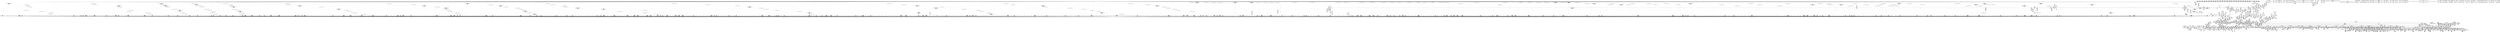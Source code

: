 digraph {
	CE0x5552400 [shape=record,shape=Mrecord,label="{CE0x5552400|80:_i64,_:_CRE_1357,1358_}"]
	CE0x550a710 [shape=record,shape=Mrecord,label="{CE0x550a710|aa_cred_profile:tmp28|security/apparmor/include/context.h,100|*SummSource*}"]
	CE0x54bac40 [shape=record,shape=Mrecord,label="{CE0x54bac40|i64_23|*Constant*|*SummSink*}"]
	CE0x5556510 [shape=record,shape=Mrecord,label="{CE0x5556510|80:_i64,_:_CRE_1640,1641_}"]
	CE0x54a7b60 [shape=record,shape=Mrecord,label="{CE0x54a7b60|common_file_perm:tmp19|security/apparmor/lsm.c,432|*SummSource*}"]
	CE0x542b910 [shape=record,shape=Mrecord,label="{CE0x542b910|apparmor_file_permission:tmp}"]
	CE0x55671e0 [shape=record,shape=Mrecord,label="{CE0x55671e0|__aa_current_profile:tmp3|*SummSource*}"]
	CE0x54d7760 [shape=record,shape=Mrecord,label="{CE0x54d7760|i64_22|*Constant*|*SummSource*}"]
	CE0x549b130 [shape=record,shape=Mrecord,label="{CE0x549b130|i8*_getelementptr_inbounds_(_36_x_i8_,_36_x_i8_*_.str12,_i32_0,_i32_0)|*Constant*|*SummSource*}"]
	CE0x553df00 [shape=record,shape=Mrecord,label="{CE0x553df00|80:_i64,_:_CRE_579,580_}"]
	CE0x5454000 [shape=record,shape=Mrecord,label="{CE0x5454000|16:_%struct.vfsmount*,_24:_%struct.dentry*,_32:_%struct.inode*,_408:_%struct.cred*,_456:_i8*,_:_CRE_66,67_}"]
	CE0x54fac20 [shape=record,shape=Mrecord,label="{CE0x54fac20|aa_cred_profile:do.body|*SummSink*}"]
	CE0x54a7720 [shape=record,shape=Mrecord,label="{CE0x54a7720|aa_cred_profile:lor.end|*SummSink*}"]
	CE0x54e55d0 [shape=record,shape=Mrecord,label="{CE0x54e55d0|file_inode17:entry|*SummSource*}"]
	CE0x54d9300 [shape=record,shape=Mrecord,label="{CE0x54d9300|__aa_current_profile:tmp16|security/apparmor/include/context.h,138}"]
	CE0x545f9c0 [shape=record,shape=Mrecord,label="{CE0x545f9c0|16:_%struct.vfsmount*,_24:_%struct.dentry*,_32:_%struct.inode*,_408:_%struct.cred*,_456:_i8*,_:_CRE_132,136_|*MultipleSource*|security/apparmor/lsm.c,428|Function::common_file_perm&Arg::file::|Function::apparmor_file_permission&Arg::file::}"]
	CE0x54fa7e0 [shape=record,shape=Mrecord,label="{CE0x54fa7e0|0:_i16,_4:_i32,_8:_i16,_40:_%struct.super_block*,_:_SCMRE_4,8_|*MultipleSource*|security/apparmor/lsm.c,435|security/apparmor/include/apparmor.h,117|Function::mediated_filesystem&Arg::inode::|*LoadInst*|include/linux/fs.h,1916}"]
	CE0x54f8930 [shape=record,shape=Mrecord,label="{CE0x54f8930|aa_cred_profile:tmp11|security/apparmor/include/context.h,100|*SummSource*}"]
	CE0x55246d0 [shape=record,shape=Mrecord,label="{CE0x55246d0|0:_i16,_4:_i32,_8:_i16,_40:_%struct.super_block*,_:_SCMRE_588,589_}"]
	CE0x559f680 [shape=record,shape=Mrecord,label="{CE0x559f680|aa_cred_profile:tmp33|security/apparmor/include/context.h,101}"]
	CE0x5518f10 [shape=record,shape=Mrecord,label="{CE0x5518f10|0:_i16,_4:_i32,_8:_i16,_40:_%struct.super_block*,_:_SCMRE_298,299_}"]
	CE0x54e5f70 [shape=record,shape=Mrecord,label="{CE0x54e5f70|aa_file_perm:i_uid|security/apparmor/file.c,452|*SummSink*}"]
	CE0x5551960 [shape=record,shape=Mrecord,label="{CE0x5551960|80:_i64,_:_CRE_1347,1348_}"]
	CE0x5469760 [shape=record,shape=Mrecord,label="{CE0x5469760|common_file_perm:expval|security/apparmor/lsm.c,432|*SummSource*}"]
	CE0x55a9b70 [shape=record,shape=Mrecord,label="{CE0x55a9b70|aa_path_perm:cond|Function::aa_path_perm&Arg::cond::|*SummSource*}"]
	CE0x5549060 [shape=record,shape=Mrecord,label="{CE0x5549060|80:_i64,_:_CRE_360,368_|*MultipleSource*|*LoadInst*|security/apparmor/include/apparmor.h,117|security/apparmor/include/apparmor.h,117}"]
	CE0x54ae6f0 [shape=record,shape=Mrecord,label="{CE0x54ae6f0|GLOBAL:mediated_filesystem|*Constant*}"]
	CE0x54a2120 [shape=record,shape=Mrecord,label="{CE0x54a2120|aa_cred_profile:do.end8}"]
	CE0x5557940 [shape=record,shape=Mrecord,label="{CE0x5557940|80:_i64,_:_CRE_1659,1660_}"]
	CE0x555a060 [shape=record,shape=Mrecord,label="{CE0x555a060|80:_i64,_:_CRE_1728,1736_|*MultipleSource*|*LoadInst*|security/apparmor/include/apparmor.h,117|security/apparmor/include/apparmor.h,117}"]
	CE0x5429e90 [shape=record,shape=Mrecord,label="{CE0x5429e90|16:_%struct.vfsmount*,_24:_%struct.dentry*,_32:_%struct.inode*,_408:_%struct.cred*,_456:_i8*,_:_CRE_150,151_}"]
	CE0x5554270 [shape=record,shape=Mrecord,label="{CE0x5554270|80:_i64,_:_CRE_1592,1596_|*MultipleSource*|*LoadInst*|security/apparmor/include/apparmor.h,117|security/apparmor/include/apparmor.h,117}"]
	CE0x54db990 [shape=record,shape=Mrecord,label="{CE0x54db990|i32_78|*Constant*|*SummSink*}"]
	CE0x55a8220 [shape=record,shape=Mrecord,label="{CE0x55a8220|get_current:tmp1|*SummSink*}"]
	CE0x55019f0 [shape=record,shape=Mrecord,label="{CE0x55019f0|aa_cred_profile:do.end10}"]
	CE0x54ba9d0 [shape=record,shape=Mrecord,label="{CE0x54ba9d0|i64_23|*Constant*}"]
	CE0x553bfc0 [shape=record,shape=Mrecord,label="{CE0x553bfc0|80:_i64,_:_CRE_512,528_|*MultipleSource*|*LoadInst*|security/apparmor/include/apparmor.h,117|security/apparmor/include/apparmor.h,117}"]
	CE0x54e69c0 [shape=record,shape=Mrecord,label="{CE0x54e69c0|aa_file_perm:mode|security/apparmor/file.c,451}"]
	CE0x55e6500 [shape=record,shape=Mrecord,label="{CE0x55e6500|aa_cred_profile:profile11|security/apparmor/include/context.h,101}"]
	CE0x5502eb0 [shape=record,shape=Mrecord,label="{CE0x5502eb0|GLOBAL:__aa_current_profile.__warned|Global_var:__aa_current_profile.__warned}"]
	CE0x55560d0 [shape=record,shape=Mrecord,label="{CE0x55560d0|80:_i64,_:_CRE_1636,1637_}"]
	CE0x55311c0 [shape=record,shape=Mrecord,label="{CE0x55311c0|0:_i16,_4:_i32,_8:_i16,_40:_%struct.super_block*,_:_SCMRE_908,909_}"]
	CE0x5551da0 [shape=record,shape=Mrecord,label="{CE0x5551da0|80:_i64,_:_CRE_1351,1352_}"]
	CE0x5499500 [shape=record,shape=Mrecord,label="{CE0x5499500|aa_cred_profile:tmp16|security/apparmor/include/context.h,100|*SummSource*}"]
	CE0x550d040 [shape=record,shape=Mrecord,label="{CE0x550d040|0:_i16,_4:_i32,_8:_i16,_40:_%struct.super_block*,_:_SCMRE_175,176_}"]
	CE0x5480a30 [shape=record,shape=Mrecord,label="{CE0x5480a30|i64*_getelementptr_inbounds_(_28_x_i64_,_28_x_i64_*___llvm_gcov_ctr87,_i64_0,_i64_0)|*Constant*}"]
	CE0x556fc60 [shape=record,shape=Mrecord,label="{CE0x556fc60|__aa_current_profile:tmp5|security/apparmor/include/context.h,138}"]
	CE0x556b5d0 [shape=record,shape=Mrecord,label="{CE0x556b5d0|i8*_getelementptr_inbounds_(_36_x_i8_,_36_x_i8_*_.str12,_i32_0,_i32_0)|*Constant*}"]
	CE0x55386c0 [shape=record,shape=Mrecord,label="{CE0x55386c0|80:_i64,_:_CRE_420,421_}"]
	CE0x5498880 [shape=record,shape=Mrecord,label="{CE0x5498880|i64_6|*Constant*|*SummSink*}"]
	CE0x5549970 [shape=record,shape=Mrecord,label="{CE0x5549970|mediated_filesystem:s_flags|security/apparmor/include/apparmor.h,117|*SummSource*}"]
	CE0x54a5cf0 [shape=record,shape=Mrecord,label="{CE0x54a5cf0|_call_void_mcount()_#2|*SummSource*}"]
	CE0x5531670 [shape=record,shape=Mrecord,label="{CE0x5531670|0:_i16,_4:_i32,_8:_i16,_40:_%struct.super_block*,_:_SCMRE_911,912_}"]
	CE0x54f73c0 [shape=record,shape=Mrecord,label="{CE0x54f73c0|aa_cred_profile:tmp19|security/apparmor/include/context.h,100}"]
	CE0x5541200 [shape=record,shape=Mrecord,label="{CE0x5541200|80:_i64,_:_CRE_627,628_}"]
	CE0x54b69e0 [shape=record,shape=Mrecord,label="{CE0x54b69e0|common_file_perm:tmp17|security/apparmor/lsm.c,432}"]
	CE0x5572320 [shape=record,shape=Mrecord,label="{CE0x5572320|__aa_current_profile:land.lhs.true}"]
	CE0x55278d0 [shape=record,shape=Mrecord,label="{CE0x55278d0|0:_i16,_4:_i32,_8:_i16,_40:_%struct.super_block*,_:_SCMRE_620,621_}"]
	CE0x555bd70 [shape=record,shape=Mrecord,label="{CE0x555bd70|80:_i64,_:_CRE_1856,1864_|*MultipleSource*|*LoadInst*|security/apparmor/include/apparmor.h,117|security/apparmor/include/apparmor.h,117}"]
	CE0x5473660 [shape=record,shape=Mrecord,label="{CE0x5473660|i64*_getelementptr_inbounds_(_28_x_i64_,_28_x_i64_*___llvm_gcov_ctr87,_i64_0,_i64_10)|*Constant*|*SummSink*}"]
	CE0x54c6540 [shape=record,shape=Mrecord,label="{CE0x54c6540|i64_14|*Constant*|*SummSource*}"]
	CE0x55682c0 [shape=record,shape=Mrecord,label="{CE0x55682c0|file_inode17:tmp2|*SummSource*}"]
	CE0x5522ab0 [shape=record,shape=Mrecord,label="{CE0x5522ab0|0:_i16,_4:_i32,_8:_i16,_40:_%struct.super_block*,_:_SCMRE_570,571_}"]
	CE0x54809c0 [shape=record,shape=Mrecord,label="{CE0x54809c0|common_file_perm:do.cond|*SummSink*}"]
	CE0x54c37d0 [shape=record,shape=Mrecord,label="{CE0x54c37d0|mediated_filesystem:inode|Function::mediated_filesystem&Arg::inode::|*SummSource*}"]
	CE0x5546b90 [shape=record,shape=Mrecord,label="{CE0x5546b90|80:_i64,_:_CRE_208,216_|*MultipleSource*|*LoadInst*|security/apparmor/include/apparmor.h,117|security/apparmor/include/apparmor.h,117}"]
	CE0x54f8030 [shape=record,shape=Mrecord,label="{CE0x54f8030|aa_cred_profile:do.body}"]
	CE0x55e6d40 [shape=record,shape=Mrecord,label="{CE0x55e6d40|GLOBAL:__llvm_gcov_ctr46|Global_var:__llvm_gcov_ctr46}"]
	CE0x55e0de0 [shape=record,shape=Mrecord,label="{CE0x55e0de0|%struct.aa_profile*_null|*Constant*}"]
	CE0x54606f0 [shape=record,shape=Mrecord,label="{CE0x54606f0|16:_%struct.vfsmount*,_24:_%struct.dentry*,_32:_%struct.inode*,_408:_%struct.cred*,_456:_i8*,_:_CRE_120,121_}"]
	CE0x5575dd0 [shape=record,shape=Mrecord,label="{CE0x5575dd0|__aa_current_profile:if.then|*SummSource*}"]
	CE0x5509f90 [shape=record,shape=Mrecord,label="{CE0x5509f90|i64*_getelementptr_inbounds_(_16_x_i64_,_16_x_i64_*___llvm_gcov_ctr46,_i64_0,_i64_13)|*Constant*|*SummSource*}"]
	CE0x54564f0 [shape=record,shape=Mrecord,label="{CE0x54564f0|16:_%struct.vfsmount*,_24:_%struct.dentry*,_32:_%struct.inode*,_408:_%struct.cred*,_456:_i8*,_:_CRE_77,78_}"]
	CE0x5554a30 [shape=record,shape=Mrecord,label="{CE0x5554a30|80:_i64,_:_CRE_1616,1617_}"]
	CE0x544ab20 [shape=record,shape=Mrecord,label="{CE0x544ab20|common_file_perm:lor.lhs.false23|*SummSource*}"]
	CE0x54d5f20 [shape=record,shape=Mrecord,label="{CE0x54d5f20|common_file_perm:tmp44|security/apparmor/lsm.c,447|*SummSource*}"]
	CE0x5553940 [shape=record,shape=Mrecord,label="{CE0x5553940|80:_i64,_:_CRE_1384,1392_|*MultipleSource*|*LoadInst*|security/apparmor/include/apparmor.h,117|security/apparmor/include/apparmor.h,117}"]
	CE0x55714e0 [shape=record,shape=Mrecord,label="{CE0x55714e0|__aa_current_profile:tmp5|security/apparmor/include/context.h,138|*SummSource*}"]
	CE0x55145a0 [shape=record,shape=Mrecord,label="{CE0x55145a0|0:_i16,_4:_i32,_8:_i16,_40:_%struct.super_block*,_:_SCMRE_251,252_}"]
	CE0x5533100 [shape=record,shape=Mrecord,label="{CE0x5533100|0:_i16,_4:_i32,_8:_i16,_40:_%struct.super_block*,_:_SCMRE_928,929_}"]
	CE0x54df440 [shape=record,shape=Mrecord,label="{CE0x54df440|_ret_%struct.task_struct*_%tmp4,_!dbg_!15471|./arch/x86/include/asm/current.h,14}"]
	CE0x554d3d0 [shape=record,shape=Mrecord,label="{CE0x554d3d0|80:_i64,_:_CRE_1263,1264_}"]
	CE0x54e5ce0 [shape=record,shape=Mrecord,label="{CE0x54e5ce0|_ret_%struct.inode*_%tmp4,_!dbg_!15470|include/linux/fs.h,1916|*SummSource*}"]
	CE0x5541db0 [shape=record,shape=Mrecord,label="{CE0x5541db0|80:_i64,_:_CRE_664,672_|*MultipleSource*|*LoadInst*|security/apparmor/include/apparmor.h,117|security/apparmor/include/apparmor.h,117}"]
	CE0x5575cd0 [shape=record,shape=Mrecord,label="{CE0x5575cd0|aa_file_perm:tmp5|security/apparmor/file.c,452}"]
	CE0x5444b80 [shape=record,shape=Mrecord,label="{CE0x5444b80|16:_%struct.vfsmount*,_24:_%struct.dentry*,_32:_%struct.inode*,_408:_%struct.cred*,_456:_i8*,_:_CRE_63,64_}"]
	CE0x5471ea0 [shape=record,shape=Mrecord,label="{CE0x5471ea0|common_file_perm:tmp4|*LoadInst*|security/apparmor/lsm.c,428|*SummSink*}"]
	CE0x5532de0 [shape=record,shape=Mrecord,label="{CE0x5532de0|0:_i16,_4:_i32,_8:_i16,_40:_%struct.super_block*,_:_SCMRE_926,927_}"]
	CE0x543a960 [shape=record,shape=Mrecord,label="{CE0x543a960|16:_%struct.vfsmount*,_24:_%struct.dentry*,_32:_%struct.inode*,_408:_%struct.cred*,_456:_i8*,_:_CRE_344,360_|*MultipleSource*|security/apparmor/lsm.c,428|Function::common_file_perm&Arg::file::|Function::apparmor_file_permission&Arg::file::}"]
	CE0x55799a0 [shape=record,shape=Mrecord,label="{CE0x55799a0|i64_-2147483648|*Constant*|*SummSink*}"]
	CE0x554ea20 [shape=record,shape=Mrecord,label="{CE0x554ea20|80:_i64,_:_CRE_1304,1305_}"]
	CE0x55309f0 [shape=record,shape=Mrecord,label="{CE0x55309f0|0:_i16,_4:_i32,_8:_i16,_40:_%struct.super_block*,_:_SCMRE_903,904_}"]
	CE0x5559700 [shape=record,shape=Mrecord,label="{CE0x5559700|80:_i64,_:_CRE_1687,1688_}"]
	CE0x54fc890 [shape=record,shape=Mrecord,label="{CE0x54fc890|%struct.aa_profile*_null|*Constant*}"]
	CE0x5543620 [shape=record,shape=Mrecord,label="{CE0x5543620|mediated_filesystem:s_flags|security/apparmor/include/apparmor.h,117|*SummSink*}"]
	CE0x54d7340 [shape=record,shape=Mrecord,label="{CE0x54d7340|i64_22|*Constant*|*SummSink*}"]
	CE0x5536630 [shape=record,shape=Mrecord,label="{CE0x5536630|i64_-2147483648|*Constant*}"]
	CE0x553f770 [shape=record,shape=Mrecord,label="{CE0x553f770|80:_i64,_:_CRE_602,603_}"]
	CE0x5565100 [shape=record,shape=Mrecord,label="{CE0x5565100|aa_file_perm:tmp|*SummSink*}"]
	CE0x5569fb0 [shape=record,shape=Mrecord,label="{CE0x5569fb0|i64*_getelementptr_inbounds_(_16_x_i64_,_16_x_i64_*___llvm_gcov_ctr46,_i64_0,_i64_15)|*Constant*}"]
	CE0x54b9e20 [shape=record,shape=Mrecord,label="{CE0x54b9e20|common_file_perm:and|security/apparmor/lsm.c,448|*SummSink*}"]
	CE0x5514410 [shape=record,shape=Mrecord,label="{CE0x5514410|0:_i16,_4:_i32,_8:_i16,_40:_%struct.super_block*,_:_SCMRE_250,251_}"]
	CE0x55469a0 [shape=record,shape=Mrecord,label="{CE0x55469a0|80:_i64,_:_CRE_200,204_|*MultipleSource*|*LoadInst*|security/apparmor/include/apparmor.h,117|security/apparmor/include/apparmor.h,117}"]
	CE0x547f1a0 [shape=record,shape=Mrecord,label="{CE0x547f1a0|common_file_perm:tmp}"]
	CE0x5448900 [shape=record,shape=Mrecord,label="{CE0x5448900|16:_%struct.vfsmount*,_24:_%struct.dentry*,_32:_%struct.inode*,_408:_%struct.cred*,_456:_i8*,_:_CRE_170,171_}"]
	CE0x54e3eb0 [shape=record,shape=Mrecord,label="{CE0x54e3eb0|i32_32768|*Constant*|*SummSource*}"]
	CE0x5465420 [shape=record,shape=Mrecord,label="{CE0x5465420|44:_i32,_48:_i16,_128:_i8*,_:_SCMRE_120,128_|*MultipleSource*|*LoadInst*|security/apparmor/lsm.c,429|security/apparmor/include/context.h,99|Function::aa_cred_profile&Arg::cred::}"]
	CE0x5511d50 [shape=record,shape=Mrecord,label="{CE0x5511d50|0:_i16,_4:_i32,_8:_i16,_40:_%struct.super_block*,_:_SCMRE_202,203_}"]
	CE0x547d470 [shape=record,shape=Mrecord,label="{CE0x547d470|file_inode:f_inode|include/linux/fs.h,1916|*SummSink*}"]
	CE0x554db40 [shape=record,shape=Mrecord,label="{CE0x554db40|80:_i64,_:_CRE_1270,1271_}"]
	CE0x54ddc90 [shape=record,shape=Mrecord,label="{CE0x54ddc90|__aa_current_profile:tmp20|security/apparmor/include/context.h,138}"]
	CE0x54c1610 [shape=record,shape=Mrecord,label="{CE0x54c1610|i64*_getelementptr_inbounds_(_16_x_i64_,_16_x_i64_*___llvm_gcov_ctr46,_i64_0,_i64_12)|*Constant*|*SummSource*}"]
	CE0x54b0210 [shape=record,shape=Mrecord,label="{CE0x54b0210|i32_11|*Constant*|*SummSource*}"]
	CE0x5515860 [shape=record,shape=Mrecord,label="{CE0x5515860|0:_i16,_4:_i32,_8:_i16,_40:_%struct.super_block*,_:_SCMRE_263,264_}"]
	CE0x5503420 [shape=record,shape=Mrecord,label="{CE0x5503420|80:_i64,_:_CRE_1904,1920_|*MultipleSource*|*LoadInst*|security/apparmor/include/apparmor.h,117|security/apparmor/include/apparmor.h,117}"]
	CE0x554efa0 [shape=record,shape=Mrecord,label="{CE0x554efa0|80:_i64,_:_CRE_1307,1308_}"]
	CE0x555afe0 [shape=record,shape=Mrecord,label="{CE0x555afe0|80:_i64,_:_CRE_1800,1804_|*MultipleSource*|*LoadInst*|security/apparmor/include/apparmor.h,117|security/apparmor/include/apparmor.h,117}"]
	CE0x55314e0 [shape=record,shape=Mrecord,label="{CE0x55314e0|0:_i16,_4:_i32,_8:_i16,_40:_%struct.super_block*,_:_SCMRE_910,911_}"]
	CE0x5569960 [shape=record,shape=Mrecord,label="{CE0x5569960|__aa_current_profile:tmp6|security/apparmor/include/context.h,138}"]
	CE0x5527d80 [shape=record,shape=Mrecord,label="{CE0x5527d80|0:_i16,_4:_i32,_8:_i16,_40:_%struct.super_block*,_:_SCMRE_623,624_}"]
	CE0x54b2840 [shape=record,shape=Mrecord,label="{CE0x54b2840|_call_void_asm_sideeffect_1:_09ud2_0A.pushsection___bug_table,_22a_22_0A2:_09.long_1b_-_2b,_$_0:c_-_2b_0A_09.word_$_1:c_,_0_0A_09.org_2b+$_2:c_0A.popsection_,_i,i,i,_dirflag_,_fpsr_,_flags_(i8*_getelementptr_inbounds_(_24_x_i8_,_24_x_i8_*_.str8,_i32_0,_i32_0),_i32_432,_i64_12)_#2,_!dbg_!15488,_!srcloc_!15491|security/apparmor/lsm.c,432|*SummSource*}"]
	CE0x54c2b00 [shape=record,shape=Mrecord,label="{CE0x54c2b00|common_file_perm:f_path|security/apparmor/lsm.c,434}"]
	CE0x54beb60 [shape=record,shape=Mrecord,label="{CE0x54beb60|common_file_perm:tmp55|security/apparmor/lsm.c,449}"]
	CE0x5434b50 [shape=record,shape=Mrecord,label="{CE0x5434b50|apparmor_file_permission:tmp3|*SummSource*}"]
	CE0x5540870 [shape=record,shape=Mrecord,label="{CE0x5540870|80:_i64,_:_CRE_618,619_}"]
	CE0x5469090 [shape=record,shape=Mrecord,label="{CE0x5469090|common_file_perm:do.end7}"]
	CE0x54689c0 [shape=record,shape=Mrecord,label="{CE0x54689c0|16:_%struct.vfsmount*,_24:_%struct.dentry*,_32:_%struct.inode*,_408:_%struct.cred*,_456:_i8*,_:_CRE_5,6_}"]
	CE0x5522920 [shape=record,shape=Mrecord,label="{CE0x5522920|0:_i16,_4:_i32,_8:_i16,_40:_%struct.super_block*,_:_SCMRE_569,570_}"]
	CE0x5481e40 [shape=record,shape=Mrecord,label="{CE0x5481e40|16:_%struct.vfsmount*,_24:_%struct.dentry*,_32:_%struct.inode*,_408:_%struct.cred*,_456:_i8*,_:_CRE_256,264_|*MultipleSource*|security/apparmor/lsm.c,428|Function::common_file_perm&Arg::file::|Function::apparmor_file_permission&Arg::file::}"]
	CE0x5542760 [shape=record,shape=Mrecord,label="{CE0x5542760|80:_i64,_:_CRE_712,720_|*MultipleSource*|*LoadInst*|security/apparmor/include/apparmor.h,117|security/apparmor/include/apparmor.h,117}"]
	CE0x54ba340 [shape=record,shape=Mrecord,label="{CE0x54ba340|common_file_perm:tobool25|security/apparmor/lsm.c,448|*SummSource*}"]
	CE0x5530b80 [shape=record,shape=Mrecord,label="{CE0x5530b80|0:_i16,_4:_i32,_8:_i16,_40:_%struct.super_block*,_:_SCMRE_904,905_}"]
	CE0x55739b0 [shape=record,shape=Mrecord,label="{CE0x55739b0|_call_void_mcount()_#2|*SummSink*}"]
	CE0x54bad10 [shape=record,shape=Mrecord,label="{CE0x54bad10|i64*_getelementptr_inbounds_(_28_x_i64_,_28_x_i64_*___llvm_gcov_ctr87,_i64_0,_i64_25)|*Constant*}"]
	CE0x550ea20 [shape=record,shape=Mrecord,label="{CE0x550ea20|aa_cred_profile:tmp34|security/apparmor/include/context.h,101|*SummSink*}"]
	CE0x5435cd0 [shape=record,shape=Mrecord,label="{CE0x5435cd0|16:_%struct.vfsmount*,_24:_%struct.dentry*,_32:_%struct.inode*,_408:_%struct.cred*,_456:_i8*,_:_CRE_101,102_}"]
	CE0x54e7150 [shape=record,shape=Mrecord,label="{CE0x54e7150|aa_file_perm:tmp5|security/apparmor/file.c,452|*SummSource*}"]
	CE0x5517de0 [shape=record,shape=Mrecord,label="{CE0x5517de0|0:_i16,_4:_i32,_8:_i16,_40:_%struct.super_block*,_:_SCMRE_287,288_}"]
	CE0x55715b0 [shape=record,shape=Mrecord,label="{CE0x55715b0|i64*_getelementptr_inbounds_(_2_x_i64_,_2_x_i64_*___llvm_gcov_ctr2919,_i64_0,_i64_1)|*Constant*|*SummSource*}"]
	CE0x554e6f0 [shape=record,shape=Mrecord,label="{CE0x554e6f0|80:_i64,_:_CRE_1288,1296_|*MultipleSource*|*LoadInst*|security/apparmor/include/apparmor.h,117|security/apparmor/include/apparmor.h,117}"]
	CE0x54b1940 [shape=record,shape=Mrecord,label="{CE0x54b1940|aa_cred_profile:cred|Function::aa_cred_profile&Arg::cred::|*SummSource*}"]
	CE0x5558820 [shape=record,shape=Mrecord,label="{CE0x5558820|80:_i64,_:_CRE_1673,1674_}"]
	CE0x5549800 [shape=record,shape=Mrecord,label="{CE0x5549800|i32_10|*Constant*|*SummSink*}"]
	CE0x5442240 [shape=record,shape=Mrecord,label="{CE0x5442240|common_file_perm:op|Function::common_file_perm&Arg::op::|*SummSource*}"]
	CE0x5552fb0 [shape=record,shape=Mrecord,label="{CE0x5552fb0|80:_i64,_:_CRE_1368,1369_}"]
	CE0x5432590 [shape=record,shape=Mrecord,label="{CE0x5432590|apparmor_file_permission:entry|*SummSink*}"]
	CE0x556dbe0 [shape=record,shape=Mrecord,label="{CE0x556dbe0|__aa_current_profile:tmp13|security/apparmor/include/context.h,138|*SummSink*}"]
	CE0x55327a0 [shape=record,shape=Mrecord,label="{CE0x55327a0|0:_i16,_4:_i32,_8:_i16,_40:_%struct.super_block*,_:_SCMRE_922,923_}"]
	CE0x54b7b80 [shape=record,shape=Mrecord,label="{CE0x54b7b80|common_file_perm:tmp15|security/apparmor/lsm.c,432|*SummSource*}"]
	CE0x54df980 [shape=record,shape=Mrecord,label="{CE0x54df980|i64*_getelementptr_inbounds_(_2_x_i64_,_2_x_i64_*___llvm_gcov_ctr12,_i64_0,_i64_0)|*Constant*}"]
	CE0x54e8fe0 [shape=record,shape=Mrecord,label="{CE0x54e8fe0|common_file_perm:error.0|*SummSink*}"]
	CE0x545c080 [shape=record,shape=Mrecord,label="{CE0x545c080|16:_%struct.vfsmount*,_24:_%struct.dentry*,_32:_%struct.inode*,_408:_%struct.cred*,_456:_i8*,_:_CRE_198,199_}"]
	CE0x5555740 [shape=record,shape=Mrecord,label="{CE0x5555740|80:_i64,_:_CRE_1627,1628_}"]
	CE0x554e3c0 [shape=record,shape=Mrecord,label="{CE0x554e3c0|80:_i64,_:_CRE_1278,1279_}"]
	CE0x546c190 [shape=record,shape=Mrecord,label="{CE0x546c190|16:_%struct.vfsmount*,_24:_%struct.dentry*,_32:_%struct.inode*,_408:_%struct.cred*,_456:_i8*,_:_CRE_15,16_}"]
	CE0x54b6d60 [shape=record,shape=Mrecord,label="{CE0x54b6d60|common_file_perm:tmp17|security/apparmor/lsm.c,432|*SummSink*}"]
	CE0x551a680 [shape=record,shape=Mrecord,label="{CE0x551a680|0:_i16,_4:_i32,_8:_i16,_40:_%struct.super_block*,_:_SCMRE_320,328_|*MultipleSource*|security/apparmor/lsm.c,435|security/apparmor/include/apparmor.h,117|Function::mediated_filesystem&Arg::inode::|*LoadInst*|include/linux/fs.h,1916}"]
	CE0x5536b80 [shape=record,shape=Mrecord,label="{CE0x5536b80|80:_i64,_:_CRE_394,395_}"]
	CE0x5436210 [shape=record,shape=Mrecord,label="{CE0x5436210|16:_%struct.vfsmount*,_24:_%struct.dentry*,_32:_%struct.inode*,_408:_%struct.cred*,_456:_i8*,_:_CRE_104,105_}"]
	CE0x54ccb30 [shape=record,shape=Mrecord,label="{CE0x54ccb30|common_file_perm:call11|security/apparmor/lsm.c,435|*SummSource*}"]
	CE0x54afdb0 [shape=record,shape=Mrecord,label="{CE0x54afdb0|common_file_perm:tmp13|security/apparmor/lsm.c,432|*SummSink*}"]
	CE0x54ba830 [shape=record,shape=Mrecord,label="{CE0x54ba830|common_file_perm:tmp51|security/apparmor/lsm.c,447|*SummSink*}"]
	CE0x549cad0 [shape=record,shape=Mrecord,label="{CE0x549cad0|aa_cred_profile:tmp18|security/apparmor/include/context.h,100|*SummSource*}"]
	CE0x543d960 [shape=record,shape=Mrecord,label="{CE0x543d960|16:_%struct.vfsmount*,_24:_%struct.dentry*,_32:_%struct.inode*,_408:_%struct.cred*,_456:_i8*,_:_CRE_8,9_}"]
	CE0x54635b0 [shape=record,shape=Mrecord,label="{CE0x54635b0|aa_cred_profile:tmp9|security/apparmor/include/context.h,100|*SummSource*}"]
	CE0x5432a40 [shape=record,shape=Mrecord,label="{CE0x5432a40|apparmor_file_permission:tmp2}"]
	CE0x54ac310 [shape=record,shape=Mrecord,label="{CE0x54ac310|mediated_filesystem:entry}"]
	CE0x554e090 [shape=record,shape=Mrecord,label="{CE0x554e090|80:_i64,_:_CRE_1275,1276_}"]
	CE0x5540ba0 [shape=record,shape=Mrecord,label="{CE0x5540ba0|80:_i64,_:_CRE_621,622_}"]
	CE0x5566c00 [shape=record,shape=Mrecord,label="{CE0x5566c00|__aa_current_profile:tmp|*SummSink*}"]
	CE0x54d3a00 [shape=record,shape=Mrecord,label="{CE0x54d3a00|common_file_perm:mode17|security/apparmor/lsm.c,447|*SummSink*}"]
	CE0x54600f0 [shape=record,shape=Mrecord,label="{CE0x54600f0|mediated_filesystem:tmp2}"]
	CE0x54d8640 [shape=record,shape=Mrecord,label="{CE0x54d8640|common_file_perm:tmp48|security/apparmor/lsm.c,448|*SummSink*}"]
	CE0x5510db0 [shape=record,shape=Mrecord,label="{CE0x5510db0|0:_i16,_4:_i32,_8:_i16,_40:_%struct.super_block*,_:_SCMRE_192,193_}"]
	CE0x552a0c0 [shape=record,shape=Mrecord,label="{CE0x552a0c0|0:_i16,_4:_i32,_8:_i16,_40:_%struct.super_block*,_:_SCMRE_728,736_|*MultipleSource*|security/apparmor/lsm.c,435|security/apparmor/include/apparmor.h,117|Function::mediated_filesystem&Arg::inode::|*LoadInst*|include/linux/fs.h,1916}"]
	CE0x5513b40 [shape=record,shape=Mrecord,label="{CE0x5513b40|0:_i16,_4:_i32,_8:_i16,_40:_%struct.super_block*,_:_SCMRE_244,245_}"]
	CE0x5454b10 [shape=record,shape=Mrecord,label="{CE0x5454b10|__aa_current_profile:if.end|*SummSink*}"]
	CE0x54e5e40 [shape=record,shape=Mrecord,label="{CE0x54e5e40|_ret_%struct.inode*_%tmp4,_!dbg_!15470|include/linux/fs.h,1916|*SummSink*}"]
	CE0x50502e0 [shape=record,shape=Mrecord,label="{CE0x50502e0|i32_16|*Constant*}"]
	CE0x547be80 [shape=record,shape=Mrecord,label="{CE0x547be80|16:_%struct.vfsmount*,_24:_%struct.dentry*,_32:_%struct.inode*,_408:_%struct.cred*,_456:_i8*,_:_CRE_56,57_}"]
	CE0x554aa60 [shape=record,shape=Mrecord,label="{CE0x554aa60|80:_i64,_:_CRE_1224,1225_}"]
	CE0x54d58b0 [shape=record,shape=Mrecord,label="{CE0x54d58b0|common_file_perm:tmp43|security/apparmor/lsm.c,447}"]
	CE0x54fb320 [shape=record,shape=Mrecord,label="{CE0x54fb320|aa_cred_profile:tmp13|*SummSource*}"]
	CE0x54b9ca0 [shape=record,shape=Mrecord,label="{CE0x54b9ca0|common_file_perm:and|security/apparmor/lsm.c,448|*SummSource*}"]
	CE0x545b7c0 [shape=record,shape=Mrecord,label="{CE0x545b7c0|16:_%struct.vfsmount*,_24:_%struct.dentry*,_32:_%struct.inode*,_408:_%struct.cred*,_456:_i8*,_:_CRE_193,194_}"]
	CE0x55053d0 [shape=record,shape=Mrecord,label="{CE0x55053d0|mediated_filesystem:lnot|security/apparmor/include/apparmor.h,117}"]
	CE0x54d49b0 [shape=record,shape=Mrecord,label="{CE0x54d49b0|i64_19|*Constant*|*SummSource*}"]
	CE0x5438360 [shape=record,shape=Mrecord,label="{CE0x5438360|i64*_getelementptr_inbounds_(_2_x_i64_,_2_x_i64_*___llvm_gcov_ctr86,_i64_0,_i64_1)|*Constant*}"]
	CE0x55110d0 [shape=record,shape=Mrecord,label="{CE0x55110d0|0:_i16,_4:_i32,_8:_i16,_40:_%struct.super_block*,_:_SCMRE_194,195_}"]
	CE0x552fd70 [shape=record,shape=Mrecord,label="{CE0x552fd70|0:_i16,_4:_i32,_8:_i16,_40:_%struct.super_block*,_:_SCMRE_895,896_}"]
	CE0x5538c10 [shape=record,shape=Mrecord,label="{CE0x5538c10|80:_i64,_:_CRE_425,426_}"]
	CE0x5571a80 [shape=record,shape=Mrecord,label="{CE0x5571a80|__aa_current_profile:tobool1|security/apparmor/include/context.h,138|*SummSource*}"]
	CE0x54fb160 [shape=record,shape=Mrecord,label="{CE0x54fb160|aa_cred_profile:lnot|security/apparmor/include/context.h,100|*SummSink*}"]
	CE0x54c9c60 [shape=record,shape=Mrecord,label="{CE0x54c9c60|i64_17|*Constant*}"]
	CE0x556f640 [shape=record,shape=Mrecord,label="{CE0x556f640|_call_void_asm_sideeffect_1:_09ud2_0A.pushsection___bug_table,_22a_22_0A2:_09.long_1b_-_2b,_$_0:c_-_2b_0A_09.word_$_1:c_,_0_0A_09.org_2b+$_2:c_0A.popsection_,_i,i,i,_dirflag_,_fpsr_,_flags_(i8*_getelementptr_inbounds_(_36_x_i8_,_36_x_i8_*_.str12,_i32_0,_i32_0),_i32_100,_i64_12)_#2,_!dbg_!15490,_!srcloc_!15493|security/apparmor/include/context.h,100}"]
	CE0x547fc80 [shape=record,shape=Mrecord,label="{CE0x547fc80|44:_i32,_48:_i16,_128:_i8*,_:_SCMRE_24,28_|*MultipleSource*|*LoadInst*|security/apparmor/lsm.c,429|security/apparmor/include/context.h,99|Function::aa_cred_profile&Arg::cred::}"]
	CE0x54a8b10 [shape=record,shape=Mrecord,label="{CE0x54a8b10|common_file_perm:lnot.ext|security/apparmor/lsm.c,432|*SummSink*}"]
	CE0x55572e0 [shape=record,shape=Mrecord,label="{CE0x55572e0|80:_i64,_:_CRE_1653,1654_}"]
	CE0x5557720 [shape=record,shape=Mrecord,label="{CE0x5557720|80:_i64,_:_CRE_1657,1658_}"]
	CE0x553d570 [shape=record,shape=Mrecord,label="{CE0x553d570|80:_i64,_:_CRE_570,571_}"]
	CE0x54671d0 [shape=record,shape=Mrecord,label="{CE0x54671d0|common_file_perm:if.end}"]
	CE0x542f120 [shape=record,shape=Mrecord,label="{CE0x542f120|apparmor_file_permission:tmp|*SummSource*}"]
	CE0x54c73b0 [shape=record,shape=Mrecord,label="{CE0x54c73b0|GLOBAL:__aa_current_profile|*Constant*}"]
	CE0x5454e60 [shape=record,shape=Mrecord,label="{CE0x5454e60|16:_%struct.vfsmount*,_24:_%struct.dentry*,_32:_%struct.inode*,_408:_%struct.cred*,_456:_i8*,_:_CRE_156,157_}"]
	CE0x54c9dd0 [shape=record,shape=Mrecord,label="{CE0x54c9dd0|i64_17|*Constant*|*SummSource*}"]
	CE0x54fb4a0 [shape=record,shape=Mrecord,label="{CE0x54fb4a0|aa_cred_profile:tmp13|*SummSink*}"]
	CE0x5578750 [shape=record,shape=Mrecord,label="{CE0x5578750|i64*_getelementptr_inbounds_(_2_x_i64_,_2_x_i64_*___llvm_gcov_ctr2919,_i64_0,_i64_0)|*Constant*|*SummSink*}"]
	CE0x55465c0 [shape=record,shape=Mrecord,label="{CE0x55465c0|80:_i64,_:_CRE_184,188_|*MultipleSource*|*LoadInst*|security/apparmor/include/apparmor.h,117|security/apparmor/include/apparmor.h,117}"]
	CE0x55071c0 [shape=record,shape=Mrecord,label="{CE0x55071c0|i32_32768|*Constant*|*SummSink*}"]
	CE0x5463370 [shape=record,shape=Mrecord,label="{CE0x5463370|0:_i16,_4:_i32,_8:_i16,_40:_%struct.super_block*,_:_SCMRE_157,158_}"]
	CE0x551e570 [shape=record,shape=Mrecord,label="{CE0x551e570|0:_i16,_4:_i32,_8:_i16,_40:_%struct.super_block*,_:_SCMRE_481,482_}"]
	CE0x5469f50 [shape=record,shape=Mrecord,label="{CE0x5469f50|common_file_perm:bb}"]
	CE0x552cb20 [shape=record,shape=Mrecord,label="{CE0x552cb20|0:_i16,_4:_i32,_8:_i16,_40:_%struct.super_block*,_:_SCMRE_864,865_}"]
	CE0x5501930 [shape=record,shape=Mrecord,label="{CE0x5501930|aa_cred_profile:lor.rhs|*SummSink*}"]
	CE0x54a4a90 [shape=record,shape=Mrecord,label="{CE0x54a4a90|aa_cred_profile:tmp21|security/apparmor/include/context.h,100}"]
	CE0x54d2320 [shape=record,shape=Mrecord,label="{CE0x54d2320|common_file_perm:tmp37|security/apparmor/lsm.c,447}"]
	CE0x545f800 [shape=record,shape=Mrecord,label="{CE0x545f800|16:_%struct.vfsmount*,_24:_%struct.dentry*,_32:_%struct.inode*,_408:_%struct.cred*,_456:_i8*,_:_CRE_128,132_|*MultipleSource*|security/apparmor/lsm.c,428|Function::common_file_perm&Arg::file::|Function::apparmor_file_permission&Arg::file::}"]
	CE0x54c9500 [shape=record,shape=Mrecord,label="{CE0x54c9500|common_file_perm:cmp|security/apparmor/lsm.c,447}"]
	CE0x5509720 [shape=record,shape=Mrecord,label="{CE0x5509720|aa_cred_profile:tmp27|security/apparmor/include/context.h,100}"]
	CE0x559b400 [shape=record,shape=Mrecord,label="{CE0x559b400|aa_file_perm:tmp6|security/apparmor/file.c,453}"]
	CE0x5511260 [shape=record,shape=Mrecord,label="{CE0x5511260|0:_i16,_4:_i32,_8:_i16,_40:_%struct.super_block*,_:_SCMRE_195,196_}"]
	CE0x5544a90 [shape=record,shape=Mrecord,label="{CE0x5544a90|80:_i64,_:_CRE_72,80_|*MultipleSource*|*LoadInst*|security/apparmor/include/apparmor.h,117|security/apparmor/include/apparmor.h,117}"]
	CE0x54fda30 [shape=record,shape=Mrecord,label="{CE0x54fda30|aa_cred_profile:tmp12|security/apparmor/include/context.h,100|*SummSource*}"]
	CE0x546bc40 [shape=record,shape=Mrecord,label="{CE0x546bc40|file_inode:tmp}"]
	CE0x54fbf40 [shape=record,shape=Mrecord,label="{CE0x54fbf40|i64*_getelementptr_inbounds_(_16_x_i64_,_16_x_i64_*___llvm_gcov_ctr46,_i64_0,_i64_0)|*Constant*|*SummSink*}"]
	CE0x54acef0 [shape=record,shape=Mrecord,label="{CE0x54acef0|file_inode:f|Function::file_inode&Arg::f::|*SummSource*}"]
	CE0x5571c60 [shape=record,shape=Mrecord,label="{CE0x5571c60|i64_4|*Constant*}"]
	CE0x54adf00 [shape=record,shape=Mrecord,label="{CE0x54adf00|aa_cred_profile:tobool4|security/apparmor/include/context.h,100}"]
	CE0x54d6050 [shape=record,shape=Mrecord,label="{CE0x54d6050|common_file_perm:tmp44|security/apparmor/lsm.c,447|*SummSink*}"]
	CE0x54fafb0 [shape=record,shape=Mrecord,label="{CE0x54fafb0|aa_cred_profile:lor.rhs|*SummSource*}"]
	CE0x54745a0 [shape=record,shape=Mrecord,label="{CE0x54745a0|16:_%struct.vfsmount*,_24:_%struct.dentry*,_32:_%struct.inode*,_408:_%struct.cred*,_456:_i8*,_:_CRE_83,84_}"]
	CE0x5448740 [shape=record,shape=Mrecord,label="{CE0x5448740|16:_%struct.vfsmount*,_24:_%struct.dentry*,_32:_%struct.inode*,_408:_%struct.cred*,_456:_i8*,_:_CRE_169,170_}"]
	CE0x553b360 [shape=record,shape=Mrecord,label="{CE0x553b360|80:_i64,_:_CRE_462,463_}"]
	CE0x5472600 [shape=record,shape=Mrecord,label="{CE0x5472600|mediated_filesystem:tmp|*SummSink*}"]
	CE0x556a5c0 [shape=record,shape=Mrecord,label="{CE0x556a5c0|GLOBAL:current_task|Global_var:current_task}"]
	CE0x555c6a0 [shape=record,shape=Mrecord,label="{CE0x555c6a0|80:_i64,_:_CRE_1875,1876_}"]
	CE0x5469320 [shape=record,shape=Mrecord,label="{CE0x5469320|44:_i32,_48:_i16,_128:_i8*,_:_SCMRE_56,64_|*MultipleSource*|*LoadInst*|security/apparmor/lsm.c,429|security/apparmor/include/context.h,99|Function::aa_cred_profile&Arg::cred::}"]
	"CONST[source:0(mediator),value:2(dynamic)][purpose:{subject}]"
	CE0x5538170 [shape=record,shape=Mrecord,label="{CE0x5538170|80:_i64,_:_CRE_415,416_}"]
	CE0x54a15c0 [shape=record,shape=Mrecord,label="{CE0x54a15c0|__aa_current_profile:call|security/apparmor/include/context.h,138}"]
	CE0x54b9110 [shape=record,shape=Mrecord,label="{CE0x54b9110|common_file_perm:conv24|security/apparmor/lsm.c,448|*SummSink*}"]
	CE0x55a7d10 [shape=record,shape=Mrecord,label="{CE0x55a7d10|file_inode17:tmp3|*SummSource*}"]
	CE0x542f0b0 [shape=record,shape=Mrecord,label="{CE0x542f0b0|i64*_getelementptr_inbounds_(_2_x_i64_,_2_x_i64_*___llvm_gcov_ctr86,_i64_0,_i64_0)|*Constant*|*SummSink*}"]
	CE0x55a6f10 [shape=record,shape=Mrecord,label="{CE0x55a6f10|i32_0|*Constant*}"]
	CE0x54783a0 [shape=record,shape=Mrecord,label="{CE0x54783a0|mediated_filesystem:tmp3}"]
	CE0x5558a40 [shape=record,shape=Mrecord,label="{CE0x5558a40|80:_i64,_:_CRE_1675,1676_}"]
	CE0x54bba50 [shape=record,shape=Mrecord,label="{CE0x54bba50|common_file_perm:tmp53|security/apparmor/lsm.c,447|*SummSink*}"]
	CE0x54e6710 [shape=record,shape=Mrecord,label="{CE0x54e6710|aa_path_perm:profile|Function::aa_path_perm&Arg::profile::}"]
	CE0x5459800 [shape=record,shape=Mrecord,label="{CE0x5459800|i64*_getelementptr_inbounds_(_28_x_i64_,_28_x_i64_*___llvm_gcov_ctr87,_i64_0,_i64_11)|*Constant*|*SummSource*}"]
	CE0x5473d80 [shape=record,shape=Mrecord,label="{CE0x5473d80|common_file_perm:tmp1}"]
	CE0x55359f0 [shape=record,shape=Mrecord,label="{CE0x55359f0|0:_i16,_4:_i32,_8:_i16,_40:_%struct.super_block*,_:_SCMRE_992,1000_|*MultipleSource*|security/apparmor/lsm.c,435|security/apparmor/include/apparmor.h,117|Function::mediated_filesystem&Arg::inode::|*LoadInst*|include/linux/fs.h,1916}"]
	CE0x5578e50 [shape=record,shape=Mrecord,label="{CE0x5578e50|__aa_current_profile:tmp3}"]
	CE0x551db80 [shape=record,shape=Mrecord,label="{CE0x551db80|0:_i16,_4:_i32,_8:_i16,_40:_%struct.super_block*,_:_SCMRE_474,475_}"]
	CE0x54d6ce0 [shape=record,shape=Mrecord,label="{CE0x54d6ce0|i64_21|*Constant*|*SummSource*}"]
	CE0x54c7b70 [shape=record,shape=Mrecord,label="{CE0x54c7b70|common_file_perm:call15|security/apparmor/lsm.c,438|*SummSink*}"]
	CE0x54aa280 [shape=record,shape=Mrecord,label="{CE0x54aa280|GLOBAL:__llvm_gcov_ctr87|Global_var:__llvm_gcov_ctr87|*SummSink*}"]
	CE0x54c0fc0 [shape=record,shape=Mrecord,label="{CE0x54c0fc0|aa_cred_profile:tmp25|security/apparmor/include/context.h,100|*SummSource*}"]
	CE0x5528da0 [shape=record,shape=Mrecord,label="{CE0x5528da0|0:_i16,_4:_i32,_8:_i16,_40:_%struct.super_block*,_:_SCMRE_672,680_|*MultipleSource*|security/apparmor/lsm.c,435|security/apparmor/include/apparmor.h,117|Function::mediated_filesystem&Arg::inode::|*LoadInst*|include/linux/fs.h,1916}"]
	CE0x5460fe0 [shape=record,shape=Mrecord,label="{CE0x5460fe0|__aa_current_profile:tobool|security/apparmor/include/context.h,138|*SummSink*}"]
	CE0x54c8530 [shape=record,shape=Mrecord,label="{CE0x54c8530|__aa_current_profile:entry|*SummSink*}"]
	CE0x5455ee0 [shape=record,shape=Mrecord,label="{CE0x5455ee0|aa_cred_profile:tmp4|*LoadInst*|security/apparmor/include/context.h,99|*SummSource*}"]
	CE0x55a98f0 [shape=record,shape=Mrecord,label="{CE0x55a98f0|aa_path_perm:cond|Function::aa_path_perm&Arg::cond::}"]
	CE0x5502240 [shape=record,shape=Mrecord,label="{CE0x5502240|aa_cred_profile:tmp3|*SummSink*}"]
	CE0x54de120 [shape=record,shape=Mrecord,label="{CE0x54de120|__aa_current_profile:call3|security/apparmor/include/context.h,138}"]
	CE0x5550970 [shape=record,shape=Mrecord,label="{CE0x5550970|80:_i64,_:_CRE_1332,1333_}"]
	CE0x5460530 [shape=record,shape=Mrecord,label="{CE0x5460530|16:_%struct.vfsmount*,_24:_%struct.dentry*,_32:_%struct.inode*,_408:_%struct.cred*,_456:_i8*,_:_CRE_119,120_}"]
	CE0x54ccdd0 [shape=record,shape=Mrecord,label="{CE0x54ccdd0|GLOBAL:file_inode|*Constant*|*SummSource*}"]
	CE0x54a0680 [shape=record,shape=Mrecord,label="{CE0x54a0680|i64_1|*Constant*}"]
	CE0x5545a20 [shape=record,shape=Mrecord,label="{CE0x5545a20|80:_i64,_:_CRE_132,136_|*MultipleSource*|*LoadInst*|security/apparmor/include/apparmor.h,117|security/apparmor/include/apparmor.h,117}"]
	CE0x546e3f0 [shape=record,shape=Mrecord,label="{CE0x546e3f0|common_file_perm:lnot1|security/apparmor/lsm.c,432}"]
	CE0x54c3b80 [shape=record,shape=Mrecord,label="{CE0x54c3b80|_ret_i1_%lnot,_!dbg_!15473|security/apparmor/include/apparmor.h,117|*SummSource*}"]
	CE0x54d1840 [shape=record,shape=Mrecord,label="{CE0x54d1840|file_inode17:tmp1|*SummSource*}"]
	CE0x5450f30 [shape=record,shape=Mrecord,label="{CE0x5450f30|common_file_perm:return}"]
	CE0x545f480 [shape=record,shape=Mrecord,label="{CE0x545f480|16:_%struct.vfsmount*,_24:_%struct.dentry*,_32:_%struct.inode*,_408:_%struct.cred*,_456:_i8*,_:_CRE_126,127_}"]
	CE0x546e9b0 [shape=record,shape=Mrecord,label="{CE0x546e9b0|common_file_perm:lnot2|security/apparmor/lsm.c,432|*SummSource*}"]
	CE0x5549d50 [shape=record,shape=Mrecord,label="{CE0x5549d50|80:_i64,_:_CRE_1211,1212_}"]
	CE0x54a83a0 [shape=record,shape=Mrecord,label="{CE0x54a83a0|common_file_perm:tmp28|security/apparmor/lsm.c,434|*SummSink*}"]
	CE0x54b2b20 [shape=record,shape=Mrecord,label="{CE0x54b2b20|_call_void_asm_sideeffect_1:_09ud2_0A.pushsection___bug_table,_22a_22_0A2:_09.long_1b_-_2b,_$_0:c_-_2b_0A_09.word_$_1:c_,_0_0A_09.org_2b+$_2:c_0A.popsection_,_i,i,i,_dirflag_,_fpsr_,_flags_(i8*_getelementptr_inbounds_(_24_x_i8_,_24_x_i8_*_.str8,_i32_0,_i32_0),_i32_432,_i64_12)_#2,_!dbg_!15488,_!srcloc_!15491|security/apparmor/lsm.c,432|*SummSink*}"]
	CE0x54d9c90 [shape=record,shape=Mrecord,label="{CE0x54d9c90|i8_1|*Constant*|*SummSink*}"]
	CE0x54e7530 [shape=record,shape=Mrecord,label="{CE0x54e7530|i32_4|*Constant*}"]
	CE0x5527a60 [shape=record,shape=Mrecord,label="{CE0x5527a60|0:_i16,_4:_i32,_8:_i16,_40:_%struct.super_block*,_:_SCMRE_621,622_}"]
	CE0x5570a20 [shape=record,shape=Mrecord,label="{CE0x5570a20|__aa_current_profile:do.body|*SummSource*}"]
	CE0x5558c60 [shape=record,shape=Mrecord,label="{CE0x5558c60|80:_i64,_:_CRE_1677,1678_}"]
	CE0x554e1a0 [shape=record,shape=Mrecord,label="{CE0x554e1a0|80:_i64,_:_CRE_1276,1277_}"]
	CE0x5522c40 [shape=record,shape=Mrecord,label="{CE0x5522c40|0:_i16,_4:_i32,_8:_i16,_40:_%struct.super_block*,_:_SCMRE_571,572_}"]
	CE0x552cdd0 [shape=record,shape=Mrecord,label="{CE0x552cdd0|0:_i16,_4:_i32,_8:_i16,_40:_%struct.super_block*,_:_SCMRE_865,866_}"]
	CE0x5525e40 [shape=record,shape=Mrecord,label="{CE0x5525e40|0:_i16,_4:_i32,_8:_i16,_40:_%struct.super_block*,_:_SCMRE_603,604_}"]
	CE0x5547730 [shape=record,shape=Mrecord,label="{CE0x5547730|80:_i64,_:_CRE_264,268_|*MultipleSource*|*LoadInst*|security/apparmor/include/apparmor.h,117|security/apparmor/include/apparmor.h,117}"]
	CE0x553b580 [shape=record,shape=Mrecord,label="{CE0x553b580|80:_i64,_:_CRE_464,472_|*MultipleSource*|*LoadInst*|security/apparmor/include/apparmor.h,117|security/apparmor/include/apparmor.h,117}"]
	CE0x5459230 [shape=record,shape=Mrecord,label="{CE0x5459230|aa_cred_profile:tobool|security/apparmor/include/context.h,100|*SummSink*}"]
	CE0x5436c40 [shape=record,shape=Mrecord,label="{CE0x5436c40|_ret_i32_%call,_!dbg_!15471|security/apparmor/lsm.c,456}"]
	CE0x543e550 [shape=record,shape=Mrecord,label="{CE0x543e550|16:_%struct.vfsmount*,_24:_%struct.dentry*,_32:_%struct.inode*,_408:_%struct.cred*,_456:_i8*,_:_CRE_109,110_}"]
	CE0x54d2430 [shape=record,shape=Mrecord,label="{CE0x54d2430|common_file_perm:tmp37|security/apparmor/lsm.c,447|*SummSource*}"]
	CE0x549b670 [shape=record,shape=Mrecord,label="{CE0x549b670|i32_100|*Constant*|*SummSource*}"]
	CE0x54e4c50 [shape=record,shape=Mrecord,label="{CE0x54e4c50|aa_file_perm:i_uid|security/apparmor/file.c,452}"]
	CE0x5553500 [shape=record,shape=Mrecord,label="{CE0x5553500|80:_i64,_:_CRE_1373,1374_}"]
	CE0x554cc60 [shape=record,shape=Mrecord,label="{CE0x554cc60|80:_i64,_:_CRE_1256,1257_}"]
	CE0x5472770 [shape=record,shape=Mrecord,label="{CE0x5472770|mediated_filesystem:tmp1|*SummSink*}"]
	CE0x55e6c70 [shape=record,shape=Mrecord,label="{CE0x55e6c70|i64_0|*Constant*}"]
	CE0x54c7ce0 [shape=record,shape=Mrecord,label="{CE0x54c7ce0|GLOBAL:__aa_current_profile|*Constant*|*SummSource*}"]
	CE0x54a9170 [shape=record,shape=Mrecord,label="{CE0x54a9170|i64_0|*Constant*}"]
	CE0x54e92b0 [shape=record,shape=Mrecord,label="{CE0x54e92b0|i64*_getelementptr_inbounds_(_28_x_i64_,_28_x_i64_*___llvm_gcov_ctr87,_i64_0,_i64_26)|*Constant*|*SummSource*}"]
	CE0x5500b30 [shape=record,shape=Mrecord,label="{CE0x5500b30|0:_i16,_4:_i32,_8:_i16,_40:_%struct.super_block*,_:_SCMRE_151,152_}"]
	CE0x54d7ea0 [shape=record,shape=Mrecord,label="{CE0x54d7ea0|common_file_perm:tmp47|security/apparmor/lsm.c,448}"]
	CE0x553eab0 [shape=record,shape=Mrecord,label="{CE0x553eab0|80:_i64,_:_CRE_590,591_}"]
	CE0x543b660 [shape=record,shape=Mrecord,label="{CE0x543b660|16:_%struct.vfsmount*,_24:_%struct.dentry*,_32:_%struct.inode*,_408:_%struct.cred*,_456:_i8*,_:_CRE_392,396_|*MultipleSource*|security/apparmor/lsm.c,428|Function::common_file_perm&Arg::file::|Function::apparmor_file_permission&Arg::file::}"]
	CE0x552f280 [shape=record,shape=Mrecord,label="{CE0x552f280|0:_i16,_4:_i32,_8:_i16,_40:_%struct.super_block*,_:_SCMRE_888,889_}"]
	CE0x5532160 [shape=record,shape=Mrecord,label="{CE0x5532160|0:_i16,_4:_i32,_8:_i16,_40:_%struct.super_block*,_:_SCMRE_918,919_}"]
	CE0x54c36c0 [shape=record,shape=Mrecord,label="{CE0x54c36c0|mediated_filesystem:inode|Function::mediated_filesystem&Arg::inode::}"]
	CE0x54d7b60 [shape=record,shape=Mrecord,label="{CE0x54d7b60|common_file_perm:tmp46|security/apparmor/lsm.c,448|*SummSource*}"]
	CE0x5444d80 [shape=record,shape=Mrecord,label="{CE0x5444d80|16:_%struct.vfsmount*,_24:_%struct.dentry*,_32:_%struct.inode*,_408:_%struct.cred*,_456:_i8*,_:_CRE_64,65_}"]
	CE0x5557fa0 [shape=record,shape=Mrecord,label="{CE0x5557fa0|80:_i64,_:_CRE_1665,1666_}"]
	CE0x55105e0 [shape=record,shape=Mrecord,label="{CE0x55105e0|0:_i16,_4:_i32,_8:_i16,_40:_%struct.super_block*,_:_SCMRE_187,188_}"]
	CE0x5553720 [shape=record,shape=Mrecord,label="{CE0x5553720|80:_i64,_:_CRE_1375,1376_}"]
	CE0x5552c80 [shape=record,shape=Mrecord,label="{CE0x5552c80|80:_i64,_:_CRE_1365,1366_}"]
	CE0x54790b0 [shape=record,shape=Mrecord,label="{CE0x54790b0|common_file_perm:tmp2|*SummSource*}"]
	CE0x5520fb0 [shape=record,shape=Mrecord,label="{CE0x5520fb0|0:_i16,_4:_i32,_8:_i16,_40:_%struct.super_block*,_:_SCMRE_553,554_}"]
	CE0x553f990 [shape=record,shape=Mrecord,label="{CE0x553f990|80:_i64,_:_CRE_604,605_}"]
	CE0x55725b0 [shape=record,shape=Mrecord,label="{CE0x55725b0|__aa_current_profile:land.lhs.true|*SummSink*}"]
	CE0x55021d0 [shape=record,shape=Mrecord,label="{CE0x55021d0|aa_cred_profile:tmp3|*SummSource*}"]
	CE0x54648f0 [shape=record,shape=Mrecord,label="{CE0x54648f0|common_file_perm:land.lhs.true20}"]
	CE0x5575b60 [shape=record,shape=Mrecord,label="{CE0x5575b60|aa_file_perm:tmp4|security/apparmor/file.c,452|*SummSink*}"]
	CE0x54cb390 [shape=record,shape=Mrecord,label="{CE0x54cb390|common_file_perm:tmp27|security/apparmor/lsm.c,434|*SummSink*}"]
	CE0x5431b90 [shape=record,shape=Mrecord,label="{CE0x5431b90|common_file_perm:tmp21|security/apparmor/lsm.c,432|*SummSource*}"]
	CE0x5480400 [shape=record,shape=Mrecord,label="{CE0x5480400|file_inode:tmp3|*SummSink*}"]
	CE0x550c550 [shape=record,shape=Mrecord,label="{CE0x550c550|0:_i16,_4:_i32,_8:_i16,_40:_%struct.super_block*,_:_SCMRE_168,169_}"]
	CE0x553a590 [shape=record,shape=Mrecord,label="{CE0x553a590|80:_i64,_:_CRE_449,450_}"]
	CE0x5434c10 [shape=record,shape=Mrecord,label="{CE0x5434c10|apparmor_file_permission:tmp3|*SummSink*}"]
	CE0x5550b90 [shape=record,shape=Mrecord,label="{CE0x5550b90|80:_i64,_:_CRE_1334,1335_}"]
	CE0x54e5950 [shape=record,shape=Mrecord,label="{CE0x54e5950|file_inode17:f|Function::file_inode17&Arg::f::|*SummSource*}"]
	CE0x549dcd0 [shape=record,shape=Mrecord,label="{CE0x549dcd0|aa_cred_profile:tmp20|security/apparmor/include/context.h,100}"]
	CE0x55a9780 [shape=record,shape=Mrecord,label="{CE0x55a9780|aa_path_perm:request|Function::aa_path_perm&Arg::request::|*SummSink*}"]
	CE0x5543110 [shape=record,shape=Mrecord,label="{CE0x5543110|80:_i64,_:_CRE_1208,1209_}"]
	CE0x54fa960 [shape=record,shape=Mrecord,label="{CE0x54fa960|0:_i16,_4:_i32,_8:_i16,_40:_%struct.super_block*,_:_SCMRE_177,178_}"]
	CE0x554dc50 [shape=record,shape=Mrecord,label="{CE0x554dc50|80:_i64,_:_CRE_1271,1272_}"]
	CE0x54b7290 [shape=record,shape=Mrecord,label="{CE0x54b7290|i64*_getelementptr_inbounds_(_28_x_i64_,_28_x_i64_*___llvm_gcov_ctr87,_i64_0,_i64_9)|*Constant*|*SummSource*}"]
	CE0x546c690 [shape=record,shape=Mrecord,label="{CE0x546c690|aa_cred_profile:tmp6|security/apparmor/include/context.h,100}"]
	CE0x5542950 [shape=record,shape=Mrecord,label="{CE0x5542950|80:_i64,_:_CRE_720,736_|*MultipleSource*|*LoadInst*|security/apparmor/include/apparmor.h,117|security/apparmor/include/apparmor.h,117}"]
	CE0x545d130 [shape=record,shape=Mrecord,label="{CE0x545d130|common_file_perm:tmp59|security/apparmor/lsm.c,452|*SummSource*}"]
	CE0x5517ac0 [shape=record,shape=Mrecord,label="{CE0x5517ac0|0:_i16,_4:_i32,_8:_i16,_40:_%struct.super_block*,_:_SCMRE_285,286_}"]
	CE0x55045c0 [shape=record,shape=Mrecord,label="{CE0x55045c0|80:_i64,_:_CRE_2268,2304_|*MultipleSource*|*LoadInst*|security/apparmor/include/apparmor.h,117|security/apparmor/include/apparmor.h,117}"]
	CE0x545d9b0 [shape=record,shape=Mrecord,label="{CE0x545d9b0|common_file_perm:tmp60|security/apparmor/lsm.c,452|*SummSink*}"]
	CE0x5556730 [shape=record,shape=Mrecord,label="{CE0x5556730|80:_i64,_:_CRE_1642,1643_}"]
	CE0x5508750 [shape=record,shape=Mrecord,label="{CE0x5508750|i64*_getelementptr_inbounds_(_16_x_i64_,_16_x_i64_*___llvm_gcov_ctr46,_i64_0,_i64_14)|*Constant*|*SummSink*}"]
	CE0x54e9880 [shape=record,shape=Mrecord,label="{CE0x54e9880|common_file_perm:tmp57|security/apparmor/lsm.c,451|*SummSource*}"]
	CE0x5467ac0 [shape=record,shape=Mrecord,label="{CE0x5467ac0|0:_i16,_4:_i32,_8:_i16,_40:_%struct.super_block*,_:_SCMRE_139,140_}"]
	CE0x54cb1a0 [shape=record,shape=Mrecord,label="{CE0x54cb1a0|common_file_perm:tmp27|security/apparmor/lsm.c,434}"]
	CE0x554de70 [shape=record,shape=Mrecord,label="{CE0x554de70|80:_i64,_:_CRE_1273,1274_}"]
	CE0x5555c90 [shape=record,shape=Mrecord,label="{CE0x5555c90|80:_i64,_:_CRE_1632,1633_}"]
	CE0x5566670 [shape=record,shape=Mrecord,label="{CE0x5566670|aa_file_perm:cond|security/apparmor/file.c, 451}"]
	CE0x556fdc0 [shape=record,shape=Mrecord,label="{CE0x556fdc0|aa_file_perm:tmp1|*SummSink*}"]
	CE0x55196e0 [shape=record,shape=Mrecord,label="{CE0x55196e0|0:_i16,_4:_i32,_8:_i16,_40:_%struct.super_block*,_:_SCMRE_303,304_}"]
	CE0x551e0c0 [shape=record,shape=Mrecord,label="{CE0x551e0c0|0:_i16,_4:_i32,_8:_i16,_40:_%struct.super_block*,_:_SCMRE_478,479_}"]
	CE0x553f000 [shape=record,shape=Mrecord,label="{CE0x553f000|80:_i64,_:_CRE_595,596_}"]
	CE0x545a860 [shape=record,shape=Mrecord,label="{CE0x545a860|i32_0|*Constant*}"]
	CE0x553fcc0 [shape=record,shape=Mrecord,label="{CE0x553fcc0|80:_i64,_:_CRE_607,608_}"]
	CE0x546db30 [shape=record,shape=Mrecord,label="{CE0x546db30|i1_true|*Constant*|*SummSink*}"]
	CE0x5575010 [shape=record,shape=Mrecord,label="{CE0x5575010|__aa_current_profile:tmp10|security/apparmor/include/context.h,138|*SummSink*}"]
	CE0x549bf60 [shape=record,shape=Mrecord,label="{CE0x549bf60|i64*_getelementptr_inbounds_(_16_x_i64_,_16_x_i64_*___llvm_gcov_ctr46,_i64_0,_i64_9)|*Constant*|*SummSource*}"]
	CE0x54367c0 [shape=record,shape=Mrecord,label="{CE0x54367c0|_ret_i32_%retval.0,_!dbg_!15536|security/apparmor/lsm.c,452}"]
	CE0x550a780 [shape=record,shape=Mrecord,label="{CE0x550a780|aa_cred_profile:tmp28|security/apparmor/include/context.h,100|*SummSink*}"]
	CE0x55a84b0 [shape=record,shape=Mrecord,label="{CE0x55a84b0|aa_file_perm:f_path|security/apparmor/file.c,456}"]
	CE0x55581c0 [shape=record,shape=Mrecord,label="{CE0x55581c0|80:_i64,_:_CRE_1667,1668_}"]
	CE0x54db150 [shape=record,shape=Mrecord,label="{CE0x54db150|i64*_getelementptr_inbounds_(_11_x_i64_,_11_x_i64_*___llvm_gcov_ctr58,_i64_0,_i64_10)|*Constant*|*SummSource*}"]
	CE0x546ef10 [shape=record,shape=Mrecord,label="{CE0x546ef10|common_file_perm:lnot.ext|security/apparmor/lsm.c,432|*SummSource*}"]
	CE0x5555520 [shape=record,shape=Mrecord,label="{CE0x5555520|80:_i64,_:_CRE_1625,1626_}"]
	CE0x5542570 [shape=record,shape=Mrecord,label="{CE0x5542570|80:_i64,_:_CRE_704,708_|*MultipleSource*|*LoadInst*|security/apparmor/include/apparmor.h,117|security/apparmor/include/apparmor.h,117}"]
	CE0x55d8650 [shape=record,shape=Mrecord,label="{CE0x55d8650|aa_cred_profile:tmp26|security/apparmor/include/context.h,100}"]
	CE0x54bf750 [shape=record,shape=Mrecord,label="{CE0x54bf750|common_file_perm:call27|security/apparmor/lsm.c,449}"]
	CE0x54e6a90 [shape=record,shape=Mrecord,label="{CE0x54e6a90|aa_file_perm:mode|security/apparmor/file.c,451|*SummSource*}"]
	CE0x554d5f0 [shape=record,shape=Mrecord,label="{CE0x554d5f0|80:_i64,_:_CRE_1265,1266_}"]
	CE0x54cfa40 [shape=record,shape=Mrecord,label="{CE0x54cfa40|aa_cred_profile:tmp2}"]
	CE0x552a3c0 [shape=record,shape=Mrecord,label="{CE0x552a3c0|0:_i16,_4:_i32,_8:_i16,_40:_%struct.super_block*,_:_SCMRE_736,740_|*MultipleSource*|security/apparmor/lsm.c,435|security/apparmor/include/apparmor.h,117|Function::mediated_filesystem&Arg::inode::|*LoadInst*|include/linux/fs.h,1916}"]
	CE0x5532610 [shape=record,shape=Mrecord,label="{CE0x5532610|0:_i16,_4:_i32,_8:_i16,_40:_%struct.super_block*,_:_SCMRE_921,922_}"]
	CE0x554ac80 [shape=record,shape=Mrecord,label="{CE0x554ac80|80:_i64,_:_CRE_1226,1227_}"]
	CE0x5513840 [shape=record,shape=Mrecord,label="{CE0x5513840|0:_i16,_4:_i32,_8:_i16,_40:_%struct.super_block*,_:_SCMRE_242,243_}"]
	CE0x5473fa0 [shape=record,shape=Mrecord,label="{CE0x5473fa0|i64*_getelementptr_inbounds_(_28_x_i64_,_28_x_i64_*___llvm_gcov_ctr87,_i64_0,_i64_1)|*Constant*}"]
	CE0x5515b80 [shape=record,shape=Mrecord,label="{CE0x5515b80|0:_i16,_4:_i32,_8:_i16,_40:_%struct.super_block*,_:_SCMRE_265,266_}"]
	CE0x55520d0 [shape=record,shape=Mrecord,label="{CE0x55520d0|80:_i64,_:_CRE_1354,1355_}"]
	CE0x55594e0 [shape=record,shape=Mrecord,label="{CE0x55594e0|80:_i64,_:_CRE_1685,1686_}"]
	CE0x54a0cb0 [shape=record,shape=Mrecord,label="{CE0x54a0cb0|0:_i16,_4:_i32,_8:_i16,_40:_%struct.super_block*,_:_SCMRE_138,139_}"]
	CE0x5541530 [shape=record,shape=Mrecord,label="{CE0x5541530|80:_i64,_:_CRE_630,631_}"]
	CE0x5474d50 [shape=record,shape=Mrecord,label="{CE0x5474d50|16:_%struct.vfsmount*,_24:_%struct.dentry*,_32:_%struct.inode*,_408:_%struct.cred*,_456:_i8*,_:_CRE_88,89_}"]
	CE0x5512520 [shape=record,shape=Mrecord,label="{CE0x5512520|0:_i16,_4:_i32,_8:_i16,_40:_%struct.super_block*,_:_SCMRE_207,208_}"]
	CE0x5434510 [shape=record,shape=Mrecord,label="{CE0x5434510|apparmor_file_permission:tmp3}"]
	CE0x5551a70 [shape=record,shape=Mrecord,label="{CE0x5551a70|80:_i64,_:_CRE_1348,1349_}"]
	CE0x5449b60 [shape=record,shape=Mrecord,label="{CE0x5449b60|16:_%struct.vfsmount*,_24:_%struct.dentry*,_32:_%struct.inode*,_408:_%struct.cred*,_456:_i8*,_:_CRE_206,207_}"]
	CE0x552e790 [shape=record,shape=Mrecord,label="{CE0x552e790|0:_i16,_4:_i32,_8:_i16,_40:_%struct.super_block*,_:_SCMRE_881,882_}"]
	CE0x54bfc80 [shape=record,shape=Mrecord,label="{CE0x54bfc80|aa_cred_profile:tmp23|security/apparmor/include/context.h,100|*SummSource*}"]
	CE0x54536a0 [shape=record,shape=Mrecord,label="{CE0x54536a0|common_file_perm:land.lhs.true|*SummSource*}"]
	CE0x5464cc0 [shape=record,shape=Mrecord,label="{CE0x5464cc0|file_inode:tmp2|*SummSink*}"]
	CE0x54d9e50 [shape=record,shape=Mrecord,label="{CE0x54d9e50|i32_138|*Constant*}"]
	CE0x5558710 [shape=record,shape=Mrecord,label="{CE0x5558710|80:_i64,_:_CRE_1672,1673_}"]
	CE0x5510770 [shape=record,shape=Mrecord,label="{CE0x5510770|0:_i16,_4:_i32,_8:_i16,_40:_%struct.super_block*,_:_SCMRE_188,189_}"]
	CE0x5555fc0 [shape=record,shape=Mrecord,label="{CE0x5555fc0|80:_i64,_:_CRE_1635,1636_}"]
	CE0x5456330 [shape=record,shape=Mrecord,label="{CE0x5456330|16:_%struct.vfsmount*,_24:_%struct.dentry*,_32:_%struct.inode*,_408:_%struct.cred*,_456:_i8*,_:_CRE_76,77_}"]
	CE0x5550530 [shape=record,shape=Mrecord,label="{CE0x5550530|80:_i64,_:_CRE_1328,1329_}"]
	CE0x54af010 [shape=record,shape=Mrecord,label="{CE0x54af010|common_file_perm:tmp12|security/apparmor/lsm.c,432|*SummSink*}"]
	CE0x54c30b0 [shape=record,shape=Mrecord,label="{CE0x54c30b0|%struct.vfsmount*_null|*Constant*}"]
	CE0x54a0760 [shape=record,shape=Mrecord,label="{CE0x54a0760|aa_cred_profile:tmp1|*SummSource*}"]
	CE0x554bfa0 [shape=record,shape=Mrecord,label="{CE0x554bfa0|80:_i64,_:_CRE_1244,1245_}"]
	CE0x54a2660 [shape=record,shape=Mrecord,label="{CE0x54a2660|0:_i16,_4:_i32,_8:_i16,_40:_%struct.super_block*,_:_SCMRE_0,2_|*MultipleSource*|security/apparmor/lsm.c,435|security/apparmor/include/apparmor.h,117|Function::mediated_filesystem&Arg::inode::|*LoadInst*|include/linux/fs.h,1916}"]
	CE0x54da2d0 [shape=record,shape=Mrecord,label="{CE0x54da2d0|_call_void_lockdep_rcu_suspicious(i8*_getelementptr_inbounds_(_36_x_i8_,_36_x_i8_*_.str12,_i32_0,_i32_0),_i32_138,_i8*_getelementptr_inbounds_(_45_x_i8_,_45_x_i8_*_.str14,_i32_0,_i32_0))_#7,_!dbg_!15483|security/apparmor/include/context.h,138|*SummSource*}"]
	CE0x5553e90 [shape=record,shape=Mrecord,label="{CE0x5553e90|80:_i64,_:_CRE_1568,1584_|*MultipleSource*|*LoadInst*|security/apparmor/include/apparmor.h,117|security/apparmor/include/apparmor.h,117}"]
	CE0x5513240 [shape=record,shape=Mrecord,label="{CE0x5513240|0:_i16,_4:_i32,_8:_i16,_40:_%struct.super_block*,_:_SCMRE_240,241_}"]
	CE0x5437d50 [shape=record,shape=Mrecord,label="{CE0x5437d50|_ret_i32_%retval.0,_!dbg_!15536|security/apparmor/lsm.c,452|*SummSource*}"]
	CE0x549ad30 [shape=record,shape=Mrecord,label="{CE0x549ad30|i8*_getelementptr_inbounds_(_36_x_i8_,_36_x_i8_*_.str12,_i32_0,_i32_0)|*Constant*}"]
	CE0x54682e0 [shape=record,shape=Mrecord,label="{CE0x54682e0|i64_0|*Constant*}"]
	CE0x5577300 [shape=record,shape=Mrecord,label="{CE0x5577300|__aa_current_profile:tmp7|security/apparmor/include/context.h,138}"]
	CE0x5557c70 [shape=record,shape=Mrecord,label="{CE0x5557c70|80:_i64,_:_CRE_1662,1663_}"]
	CE0x54620c0 [shape=record,shape=Mrecord,label="{CE0x54620c0|i64*_getelementptr_inbounds_(_16_x_i64_,_16_x_i64_*___llvm_gcov_ctr46,_i64_0,_i64_4)|*Constant*}"]
	CE0x546d680 [shape=record,shape=Mrecord,label="{CE0x546d680|common_file_perm:tobool|security/apparmor/lsm.c,432}"]
	CE0x553e890 [shape=record,shape=Mrecord,label="{CE0x553e890|80:_i64,_:_CRE_588,589_}"]
	CE0x543e010 [shape=record,shape=Mrecord,label="{CE0x543e010|16:_%struct.vfsmount*,_24:_%struct.dentry*,_32:_%struct.inode*,_408:_%struct.cred*,_456:_i8*,_:_CRE_106,107_}"]
	CE0x5511bc0 [shape=record,shape=Mrecord,label="{CE0x5511bc0|0:_i16,_4:_i32,_8:_i16,_40:_%struct.super_block*,_:_SCMRE_201,202_}"]
	CE0x546b530 [shape=record,shape=Mrecord,label="{CE0x546b530|44:_i32,_48:_i16,_128:_i8*,_:_SCMRE_104,112_|*MultipleSource*|*LoadInst*|security/apparmor/lsm.c,429|security/apparmor/include/context.h,99|Function::aa_cred_profile&Arg::cred::}"]
	CE0x54da260 [shape=record,shape=Mrecord,label="{CE0x54da260|_call_void_lockdep_rcu_suspicious(i8*_getelementptr_inbounds_(_36_x_i8_,_36_x_i8_*_.str12,_i32_0,_i32_0),_i32_138,_i8*_getelementptr_inbounds_(_45_x_i8_,_45_x_i8_*_.str14,_i32_0,_i32_0))_#7,_!dbg_!15483|security/apparmor/include/context.h,138}"]
	CE0x5454950 [shape=record,shape=Mrecord,label="{CE0x5454950|__aa_current_profile:land.lhs.true2|*SummSink*}"]
	CE0x5510c20 [shape=record,shape=Mrecord,label="{CE0x5510c20|0:_i16,_4:_i32,_8:_i16,_40:_%struct.super_block*,_:_SCMRE_191,192_}"]
	CE0x54bebd0 [shape=record,shape=Mrecord,label="{CE0x54bebd0|common_file_perm:tmp55|security/apparmor/lsm.c,449|*SummSource*}"]
	CE0x54b65b0 [shape=record,shape=Mrecord,label="{CE0x54b65b0|i64*_getelementptr_inbounds_(_28_x_i64_,_28_x_i64_*___llvm_gcov_ctr87,_i64_0,_i64_9)|*Constant*}"]
	CE0x5472ec0 [shape=record,shape=Mrecord,label="{CE0x5472ec0|44:_i32,_48:_i16,_128:_i8*,_:_SCMRE_8,16_|*MultipleSource*|*LoadInst*|security/apparmor/lsm.c,429|security/apparmor/include/context.h,99|Function::aa_cred_profile&Arg::cred::}"]
	CE0x556c520 [shape=record,shape=Mrecord,label="{CE0x556c520|i32_138|*Constant*|*SummSink*}"]
	CE0x5569030 [shape=record,shape=Mrecord,label="{CE0x5569030|aa_file_perm:uid|security/apparmor/file.c,451|*SummSource*}"]
	CE0x54e57a0 [shape=record,shape=Mrecord,label="{CE0x54e57a0|file_inode17:f|Function::file_inode17&Arg::f::}"]
	CE0x547e580 [shape=record,shape=Mrecord,label="{CE0x547e580|16:_%struct.vfsmount*,_24:_%struct.dentry*,_32:_%struct.inode*,_408:_%struct.cred*,_456:_i8*,_:_CRE_52,53_}"]
	CE0x551f380 [shape=record,shape=Mrecord,label="{CE0x551f380|0:_i16,_4:_i32,_8:_i16,_40:_%struct.super_block*,_:_SCMRE_500,504_|*MultipleSource*|security/apparmor/lsm.c,435|security/apparmor/include/apparmor.h,117|Function::mediated_filesystem&Arg::inode::|*LoadInst*|include/linux/fs.h,1916}"]
	CE0x54b6440 [shape=record,shape=Mrecord,label="{CE0x54b6440|i64*_getelementptr_inbounds_(_28_x_i64_,_28_x_i64_*___llvm_gcov_ctr87,_i64_0,_i64_7)|*Constant*|*SummSink*}"]
	CE0x5558f90 [shape=record,shape=Mrecord,label="{CE0x5558f90|80:_i64,_:_CRE_1680,1681_}"]
	CE0x54d2230 [shape=record,shape=Mrecord,label="{CE0x54d2230|i64_19|*Constant*}"]
	CE0x542bdb0 [shape=record,shape=Mrecord,label="{CE0x542bdb0|apparmor_file_permission:bb|*SummSource*}"]
	CE0x54a1ef0 [shape=record,shape=Mrecord,label="{CE0x54a1ef0|aa_cred_profile:lor.rhs}"]
	CE0x545d650 [shape=record,shape=Mrecord,label="{CE0x545d650|aa_cred_profile:do.end}"]
	CE0x545ebd0 [shape=record,shape=Mrecord,label="{CE0x545ebd0|16:_%struct.vfsmount*,_24:_%struct.dentry*,_32:_%struct.inode*,_408:_%struct.cred*,_456:_i8*,_:_CRE_81,82_}"]
	CE0x552f8c0 [shape=record,shape=Mrecord,label="{CE0x552f8c0|0:_i16,_4:_i32,_8:_i16,_40:_%struct.super_block*,_:_SCMRE_892,893_}"]
	CE0x546d0f0 [shape=record,shape=Mrecord,label="{CE0x546d0f0|common_file_perm:tmp6|*LoadInst*|security/apparmor/lsm.c,429|*SummSink*}"]
	CE0x54c52f0 [shape=record,shape=Mrecord,label="{CE0x54c52f0|common_file_perm:tmp33|security/apparmor/lsm.c,434|*SummSink*}"]
	CE0x554fba0 [shape=record,shape=Mrecord,label="{CE0x554fba0|80:_i64,_:_CRE_1319,1320_}"]
	CE0x551d8d0 [shape=record,shape=Mrecord,label="{CE0x551d8d0|0:_i16,_4:_i32,_8:_i16,_40:_%struct.super_block*,_:_SCMRE_473,474_}"]
	CE0x554d0a0 [shape=record,shape=Mrecord,label="{CE0x554d0a0|80:_i64,_:_CRE_1260,1261_}"]
	CE0x5499800 [shape=record,shape=Mrecord,label="{CE0x5499800|aa_cred_profile:tmp17|security/apparmor/include/context.h,100}"]
	CE0x55584f0 [shape=record,shape=Mrecord,label="{CE0x55584f0|80:_i64,_:_CRE_1670,1671_}"]
	CE0x5542190 [shape=record,shape=Mrecord,label="{CE0x5542190|80:_i64,_:_CRE_680,696_|*MultipleSource*|*LoadInst*|security/apparmor/include/apparmor.h,117|security/apparmor/include/apparmor.h,117}"]
	CE0x54fd340 [shape=record,shape=Mrecord,label="{CE0x54fd340|0:_i16,_4:_i32,_8:_i16,_40:_%struct.super_block*,_:_SCMRE_142,143_}"]
	CE0x54ca510 [shape=record,shape=Mrecord,label="{CE0x54ca510|i64_18|*Constant*}"]
	CE0x555ac00 [shape=record,shape=Mrecord,label="{CE0x555ac00|80:_i64,_:_CRE_1784,1792_|*MultipleSource*|*LoadInst*|security/apparmor/include/apparmor.h,117|security/apparmor/include/apparmor.h,117}"]
	CE0x549a440 [shape=record,shape=Mrecord,label="{CE0x549a440|i64*_getelementptr_inbounds_(_16_x_i64_,_16_x_i64_*___llvm_gcov_ctr46,_i64_0,_i64_7)|*Constant*|*SummSink*}"]
	CE0x54aac70 [shape=record,shape=Mrecord,label="{CE0x54aac70|i64*_getelementptr_inbounds_(_28_x_i64_,_28_x_i64_*___llvm_gcov_ctr87,_i64_0,_i64_4)|*Constant*}"]
	CE0x54574c0 [shape=record,shape=Mrecord,label="{CE0x54574c0|i32_14|*Constant*|*SummSource*}"]
	CE0x55d3f10 [shape=record,shape=Mrecord,label="{CE0x55d3f10|aa_cred_profile:tobool4|security/apparmor/include/context.h,100}"]
	CE0x54dbbd0 [shape=record,shape=Mrecord,label="{CE0x54dbbd0|COLLAPSED:_GCRE_current_task_external_global_%struct.task_struct*:_elem_0::|security/apparmor/include/context.h,138}"]
	CE0x5515540 [shape=record,shape=Mrecord,label="{CE0x5515540|0:_i16,_4:_i32,_8:_i16,_40:_%struct.super_block*,_:_SCMRE_261,262_}"]
	CE0x54ad260 [shape=record,shape=Mrecord,label="{CE0x54ad260|_ret_%struct.inode*_%tmp4,_!dbg_!15470|include/linux/fs.h,1916|*SummSource*}"]
	CE0x54c8390 [shape=record,shape=Mrecord,label="{CE0x54c8390|__aa_current_profile:entry|*SummSource*}"]
	CE0x55d7fa0 [shape=record,shape=Mrecord,label="{CE0x55d7fa0|aa_cred_profile:lnot|security/apparmor/include/context.h,100}"]
	CE0x547de70 [shape=record,shape=Mrecord,label="{CE0x547de70|44:_i32,_48:_i16,_128:_i8*,_:_SCMRE_168,176_|*MultipleSource*|*LoadInst*|security/apparmor/lsm.c,429|security/apparmor/include/context.h,99|Function::aa_cred_profile&Arg::cred::}"]
	CE0x54ba6d0 [shape=record,shape=Mrecord,label="{CE0x54ba6d0|i64_24|*Constant*|*SummSink*}"]
	CE0x54daaf0 [shape=record,shape=Mrecord,label="{CE0x54daaf0|__aa_current_profile:tmp18|security/apparmor/include/context.h,138|*SummSource*}"]
	CE0x543b3a0 [shape=record,shape=Mrecord,label="{CE0x543b3a0|16:_%struct.vfsmount*,_24:_%struct.dentry*,_32:_%struct.inode*,_408:_%struct.cred*,_456:_i8*,_:_CRE_384,392_|*MultipleSource*|security/apparmor/lsm.c,428|Function::common_file_perm&Arg::file::|Function::apparmor_file_permission&Arg::file::}"]
	CE0x547b150 [shape=record,shape=Mrecord,label="{CE0x547b150|16:_%struct.vfsmount*,_24:_%struct.dentry*,_32:_%struct.inode*,_408:_%struct.cred*,_456:_i8*,_:_CRE_60,61_}"]
	CE0x550a2d0 [shape=record,shape=Mrecord,label="{CE0x550a2d0|i64*_getelementptr_inbounds_(_16_x_i64_,_16_x_i64_*___llvm_gcov_ctr46,_i64_0,_i64_13)|*Constant*|*SummSink*}"]
	CE0x5451dd0 [shape=record,shape=Mrecord,label="{CE0x5451dd0|16:_%struct.vfsmount*,_24:_%struct.dentry*,_32:_%struct.inode*,_408:_%struct.cred*,_456:_i8*,_:_CRE_146,147_}"]
	CE0x54a3c10 [shape=record,shape=Mrecord,label="{CE0x54a3c10|aa_cred_profile:tmp29|security/apparmor/include/context.h,100|*SummSource*}"]
	CE0x55d4740 [shape=record,shape=Mrecord,label="{CE0x55d4740|aa_cred_profile:tmp24|security/apparmor/include/context.h,100}"]
	CE0x5557d80 [shape=record,shape=Mrecord,label="{CE0x5557d80|80:_i64,_:_CRE_1663,1664_}"]
	CE0x54537a0 [shape=record,shape=Mrecord,label="{CE0x54537a0|common_file_perm:land.lhs.true|*SummSink*}"]
	CE0x5466150 [shape=record,shape=Mrecord,label="{CE0x5466150|common_file_perm:lor.lhs.false|*SummSource*}"]
	CE0x556ca90 [shape=record,shape=Mrecord,label="{CE0x556ca90|i8*_getelementptr_inbounds_(_45_x_i8_,_45_x_i8_*_.str14,_i32_0,_i32_0)|*Constant*|*SummSink*}"]
	CE0x55041e0 [shape=record,shape=Mrecord,label="{CE0x55041e0|80:_i64,_:_CRE_2256,2264_|*MultipleSource*|*LoadInst*|security/apparmor/include/apparmor.h,117|security/apparmor/include/apparmor.h,117}"]
	CE0x54798a0 [shape=record,shape=Mrecord,label="{CE0x54798a0|16:_%struct.vfsmount*,_24:_%struct.dentry*,_32:_%struct.inode*,_408:_%struct.cred*,_456:_i8*,_:_CRE_49,50_}"]
	CE0x54d1760 [shape=record,shape=Mrecord,label="{CE0x54d1760|i64_1|*Constant*}"]
	CE0x545afb0 [shape=record,shape=Mrecord,label="{CE0x545afb0|16:_%struct.vfsmount*,_24:_%struct.dentry*,_32:_%struct.inode*,_408:_%struct.cred*,_456:_i8*,_:_CRE_91,92_}"]
	CE0x54d5240 [shape=record,shape=Mrecord,label="{CE0x54d5240|i64_20|*Constant*|*SummSink*}"]
	CE0x545d840 [shape=record,shape=Mrecord,label="{CE0x545d840|common_file_perm:tmp60|security/apparmor/lsm.c,452|*SummSource*}"]
	CE0x54de4c0 [shape=record,shape=Mrecord,label="{CE0x54de4c0|__aa_current_profile:call3|security/apparmor/include/context.h,138|*SummSource*}"]
	CE0x5537f50 [shape=record,shape=Mrecord,label="{CE0x5537f50|80:_i64,_:_CRE_413,414_}"]
	CE0x5455560 [shape=record,shape=Mrecord,label="{CE0x5455560|16:_%struct.vfsmount*,_24:_%struct.dentry*,_32:_%struct.inode*,_408:_%struct.cred*,_456:_i8*,_:_CRE_160,161_}"]
	CE0x547e450 [shape=record,shape=Mrecord,label="{CE0x547e450|16:_%struct.vfsmount*,_24:_%struct.dentry*,_32:_%struct.inode*,_408:_%struct.cred*,_456:_i8*,_:_CRE_51,52_}"]
	CE0x54d42d0 [shape=record,shape=Mrecord,label="{CE0x54d42d0|common_file_perm:tmp41|security/apparmor/lsm.c,447|*SummSink*}"]
	CE0x552ef60 [shape=record,shape=Mrecord,label="{CE0x552ef60|0:_i16,_4:_i32,_8:_i16,_40:_%struct.super_block*,_:_SCMRE_886,887_}"]
	CE0x5530540 [shape=record,shape=Mrecord,label="{CE0x5530540|0:_i16,_4:_i32,_8:_i16,_40:_%struct.super_block*,_:_SCMRE_900,901_}"]
	CE0x54d9790 [shape=record,shape=Mrecord,label="{CE0x54d9790|i8_1|*Constant*}"]
	CE0x54c9120 [shape=record,shape=Mrecord,label="{CE0x54c9120|COLLAPSED:_CRE:_elem_0::|security/apparmor/lsm.c,447}"]
	CE0x553d350 [shape=record,shape=Mrecord,label="{CE0x553d350|80:_i64,_:_CRE_568,569_}"]
	CE0x5472930 [shape=record,shape=Mrecord,label="{CE0x5472930|common_file_perm:tmp1|*SummSink*}"]
	CE0x5577230 [shape=record,shape=Mrecord,label="{CE0x5577230|aa_file_perm:tmp2|*SummSource*}"]
	CE0x5526c50 [shape=record,shape=Mrecord,label="{CE0x5526c50|0:_i16,_4:_i32,_8:_i16,_40:_%struct.super_block*,_:_SCMRE_612,613_}"]
	CE0x5456e20 [shape=record,shape=Mrecord,label="{CE0x5456e20|i32_22|*Constant*|*SummSink*}"]
	CE0x54dcab0 [shape=record,shape=Mrecord,label="{CE0x54dcab0|__aa_current_profile:call4|security/apparmor/include/context.h,138|*SummSink*}"]
	CE0x5458030 [shape=record,shape=Mrecord,label="{CE0x5458030|_call_void_mcount()_#2}"]
	CE0x54d4710 [shape=record,shape=Mrecord,label="{CE0x54d4710|common_file_perm:cmp18|security/apparmor/lsm.c,447|*SummSource*}"]
	CE0x543ae20 [shape=record,shape=Mrecord,label="{CE0x543ae20|16:_%struct.vfsmount*,_24:_%struct.dentry*,_32:_%struct.inode*,_408:_%struct.cred*,_456:_i8*,_:_CRE_368,372_|*MultipleSource*|security/apparmor/lsm.c,428|Function::common_file_perm&Arg::file::|Function::apparmor_file_permission&Arg::file::}"]
	CE0x546d010 [shape=record,shape=Mrecord,label="{CE0x546d010|common_file_perm:f_cred|security/apparmor/lsm.c,429|*SummSink*}"]
	CE0x5502970 [shape=record,shape=Mrecord,label="{CE0x5502970|_call_void_mcount()_#2|*SummSource*}"]
	CE0x5433390 [shape=record,shape=Mrecord,label="{CE0x5433390|apparmor_file_permission:tmp|*SummSink*}"]
	CE0x54786a0 [shape=record,shape=Mrecord,label="{CE0x54786a0|common_file_perm:f_security|security/apparmor/lsm.c,428|*SummSource*}"]
	CE0x54aca30 [shape=record,shape=Mrecord,label="{CE0x54aca30|GLOBAL:__llvm_gcov_ctr87|Global_var:__llvm_gcov_ctr87}"]
	CE0x5501dd0 [shape=record,shape=Mrecord,label="{CE0x5501dd0|0:_i16,_4:_i32,_8:_i16,_40:_%struct.super_block*,_:_SCMRE_48,56_|*MultipleSource*|security/apparmor/lsm.c,435|security/apparmor/include/apparmor.h,117|Function::mediated_filesystem&Arg::inode::|*LoadInst*|include/linux/fs.h,1916}"]
	CE0x547ff80 [shape=record,shape=Mrecord,label="{CE0x547ff80|common_file_perm:tmp8|security/apparmor/lsm.c,432}"]
	CE0x5566e30 [shape=record,shape=Mrecord,label="{CE0x5566e30|%struct.task_struct*_(%struct.task_struct**)*_asm_movq_%gs:$_1:P_,$0_,_r,im,_dirflag_,_fpsr_,_flags_}"]
	CE0x55480e0 [shape=record,shape=Mrecord,label="{CE0x55480e0|80:_i64,_:_CRE_296,304_|*MultipleSource*|*LoadInst*|security/apparmor/include/apparmor.h,117|security/apparmor/include/apparmor.h,117}"]
	CE0x55177a0 [shape=record,shape=Mrecord,label="{CE0x55177a0|0:_i16,_4:_i32,_8:_i16,_40:_%struct.super_block*,_:_SCMRE_283,284_}"]
	CE0x5568330 [shape=record,shape=Mrecord,label="{CE0x5568330|file_inode17:tmp2|*SummSink*}"]
	CE0x552f5a0 [shape=record,shape=Mrecord,label="{CE0x552f5a0|0:_i16,_4:_i32,_8:_i16,_40:_%struct.super_block*,_:_SCMRE_890,891_}"]
	CE0x5539c00 [shape=record,shape=Mrecord,label="{CE0x5539c00|80:_i64,_:_CRE_440,441_}"]
	CE0x54d3290 [shape=record,shape=Mrecord,label="{CE0x54d3290|common_file_perm:tmp40|security/apparmor/lsm.c,447|*SummSource*}"]
	CE0x54b00e0 [shape=record,shape=Mrecord,label="{CE0x54b00e0|i32_11|*Constant*}"]
	CE0x54da620 [shape=record,shape=Mrecord,label="{CE0x54da620|__aa_current_profile:tmp17|security/apparmor/include/context.h,138}"]
	CE0x5500e40 [shape=record,shape=Mrecord,label="{CE0x5500e40|mediated_filesystem:bb|*SummSink*}"]
	CE0x553af20 [shape=record,shape=Mrecord,label="{CE0x553af20|80:_i64,_:_CRE_458,459_}"]
	CE0x5573030 [shape=record,shape=Mrecord,label="{CE0x5573030|i64*_getelementptr_inbounds_(_11_x_i64_,_11_x_i64_*___llvm_gcov_ctr58,_i64_0,_i64_6)|*Constant*}"]
	CE0x54dba00 [shape=record,shape=Mrecord,label="{CE0x54dba00|i32_78|*Constant*|*SummSource*}"]
	CE0x5498600 [shape=record,shape=Mrecord,label="{CE0x5498600|aa_cred_profile:tmp15|security/apparmor/include/context.h,100}"]
	CE0x5504d00 [shape=record,shape=Mrecord,label="{CE0x5504d00|mediated_filesystem:and|security/apparmor/include/apparmor.h,117}"]
	CE0x556e970 [shape=record,shape=Mrecord,label="{CE0x556e970|i64*_getelementptr_inbounds_(_11_x_i64_,_11_x_i64_*___llvm_gcov_ctr58,_i64_0,_i64_8)|*Constant*|*SummSink*}"]
	CE0x546dac0 [shape=record,shape=Mrecord,label="{CE0x546dac0|i1_true|*Constant*|*SummSource*}"]
	CE0x5535220 [shape=record,shape=Mrecord,label="{CE0x5535220|0:_i16,_4:_i32,_8:_i16,_40:_%struct.super_block*,_:_SCMRE_981,982_}"]
	CE0x5557500 [shape=record,shape=Mrecord,label="{CE0x5557500|80:_i64,_:_CRE_1655,1656_}"]
	CE0x544c5e0 [shape=record,shape=Mrecord,label="{CE0x544c5e0|16:_%struct.vfsmount*,_24:_%struct.dentry*,_32:_%struct.inode*,_408:_%struct.cred*,_456:_i8*,_:_CRE_174,175_}"]
	CE0x54afba0 [shape=record,shape=Mrecord,label="{CE0x54afba0|common_file_perm:tmp13|security/apparmor/lsm.c,432|*SummSource*}"]
	CE0x54fb930 [shape=record,shape=Mrecord,label="{CE0x54fb930|aa_cred_profile:lnot.ext|security/apparmor/include/context.h,100|*SummSource*}"]
	CE0x5513f60 [shape=record,shape=Mrecord,label="{CE0x5513f60|0:_i16,_4:_i32,_8:_i16,_40:_%struct.super_block*,_:_SCMRE_247,248_}"]
	CE0x5518740 [shape=record,shape=Mrecord,label="{CE0x5518740|0:_i16,_4:_i32,_8:_i16,_40:_%struct.super_block*,_:_SCMRE_293,294_}"]
	CE0x5477020 [shape=record,shape=Mrecord,label="{CE0x5477020|common_file_perm:lor.lhs.false23|*SummSink*}"]
	CE0x54da700 [shape=record,shape=Mrecord,label="{CE0x54da700|__aa_current_profile:tmp17|security/apparmor/include/context.h,138|*SummSink*}"]
	CE0x543e1d0 [shape=record,shape=Mrecord,label="{CE0x543e1d0|16:_%struct.vfsmount*,_24:_%struct.dentry*,_32:_%struct.inode*,_408:_%struct.cred*,_456:_i8*,_:_CRE_107,108_}"]
	CE0x552e2e0 [shape=record,shape=Mrecord,label="{CE0x552e2e0|0:_i16,_4:_i32,_8:_i16,_40:_%struct.super_block*,_:_SCMRE_878,879_}"]
	CE0x54e78e0 [shape=record,shape=Mrecord,label="{CE0x54e78e0|file_inode17:tmp4|*LoadInst*|include/linux/fs.h,1916|*SummSource*}"]
	CE0x5481c00 [shape=record,shape=Mrecord,label="{CE0x5481c00|16:_%struct.vfsmount*,_24:_%struct.dentry*,_32:_%struct.inode*,_408:_%struct.cred*,_456:_i8*,_:_CRE_248,256_|*MultipleSource*|security/apparmor/lsm.c,428|Function::common_file_perm&Arg::file::|Function::apparmor_file_permission&Arg::file::}"]
	CE0x55238c0 [shape=record,shape=Mrecord,label="{CE0x55238c0|0:_i16,_4:_i32,_8:_i16,_40:_%struct.super_block*,_:_SCMRE_579,580_}"]
	CE0x54f8170 [shape=record,shape=Mrecord,label="{CE0x54f8170|get_current:tmp|*SummSink*}"]
	CE0x54535c0 [shape=record,shape=Mrecord,label="{CE0x54535c0|common_file_perm:land.lhs.true}"]
	CE0x5571fd0 [shape=record,shape=Mrecord,label="{CE0x5571fd0|i64_4|*Constant*|*SummSource*}"]
	CE0x554c0b0 [shape=record,shape=Mrecord,label="{CE0x554c0b0|80:_i64,_:_CRE_1245,1246_}"]
	CE0x55306d0 [shape=record,shape=Mrecord,label="{CE0x55306d0|0:_i16,_4:_i32,_8:_i16,_40:_%struct.super_block*,_:_SCMRE_901,902_}"]
	CE0x559b470 [shape=record,shape=Mrecord,label="{CE0x559b470|aa_file_perm:tmp6|security/apparmor/file.c,453|*SummSource*}"]
	CE0x544d060 [shape=record,shape=Mrecord,label="{CE0x544d060|16:_%struct.vfsmount*,_24:_%struct.dentry*,_32:_%struct.inode*,_408:_%struct.cred*,_456:_i8*,_:_CRE_180,181_}"]
	CE0x545c9d0 [shape=record,shape=Mrecord,label="{CE0x545c9d0|%struct.aa_task_cxt*_null|*Constant*|*SummSource*}"]
	CE0x5533290 [shape=record,shape=Mrecord,label="{CE0x5533290|0:_i16,_4:_i32,_8:_i16,_40:_%struct.super_block*,_:_SCMRE_929,930_}"]
	CE0x5568960 [shape=record,shape=Mrecord,label="{CE0x5568960|__aa_current_profile:tmp8|security/apparmor/include/context.h,138|*SummSink*}"]
	CE0x54cda80 [shape=record,shape=Mrecord,label="{CE0x54cda80|i64_13|*Constant*}"]
	CE0x5455ca0 [shape=record,shape=Mrecord,label="{CE0x5455ca0|aa_cred_profile:tmp4|*LoadInst*|security/apparmor/include/context.h,99}"]
	CE0x54b0280 [shape=record,shape=Mrecord,label="{CE0x54b0280|i32_11|*Constant*|*SummSink*}"]
	CE0x5575490 [shape=record,shape=Mrecord,label="{CE0x5575490|__aa_current_profile:tmp11|security/apparmor/include/context.h,138|*SummSource*}"]
	CE0x54cf510 [shape=record,shape=Mrecord,label="{CE0x54cf510|i64*_getelementptr_inbounds_(_2_x_i64_,_2_x_i64_*___llvm_gcov_ctr112,_i64_0,_i64_1)|*Constant*}"]
	CE0x5460160 [shape=record,shape=Mrecord,label="{CE0x5460160|mediated_filesystem:tmp2|*SummSource*}"]
	CE0x554a0d0 [shape=record,shape=Mrecord,label="{CE0x554a0d0|80:_i64,_:_CRE_1215,1216_}"]
	CE0x5468170 [shape=record,shape=Mrecord,label="{CE0x5468170|common_file_perm:do.end9|*SummSink*}"]
	CE0x54d04c0 [shape=record,shape=Mrecord,label="{CE0x54d04c0|aa_cred_profile:tmp8|security/apparmor/include/context.h,100|*SummSource*}"]
	CE0x554a510 [shape=record,shape=Mrecord,label="{CE0x554a510|80:_i64,_:_CRE_1219,1220_}"]
	CE0x554d2c0 [shape=record,shape=Mrecord,label="{CE0x554d2c0|80:_i64,_:_CRE_1262,1263_}"]
	CE0x5526f70 [shape=record,shape=Mrecord,label="{CE0x5526f70|0:_i16,_4:_i32,_8:_i16,_40:_%struct.super_block*,_:_SCMRE_614,615_}"]
	CE0x5568c20 [shape=record,shape=Mrecord,label="{CE0x5568c20|aa_file_perm:tmp3|*SummSource*}"]
	CE0x553d790 [shape=record,shape=Mrecord,label="{CE0x553d790|80:_i64,_:_CRE_572,573_}"]
	CE0x54accd0 [shape=record,shape=Mrecord,label="{CE0x54accd0|file_inode:f|Function::file_inode&Arg::f::}"]
	CE0x54bf130 [shape=record,shape=Mrecord,label="{CE0x54bf130|GLOBAL:aa_file_perm|*Constant*}"]
	CE0x55789c0 [shape=record,shape=Mrecord,label="{CE0x55789c0|COLLAPSED:_GCMRE___llvm_gcov_ctr2919_internal_global_2_x_i64_zeroinitializer:_elem_0:default:}"]
	CE0x5532930 [shape=record,shape=Mrecord,label="{CE0x5532930|0:_i16,_4:_i32,_8:_i16,_40:_%struct.super_block*,_:_SCMRE_923,924_}"]
	CE0x5508c00 [shape=record,shape=Mrecord,label="{CE0x5508c00|aa_cred_profile:tmp30|security/apparmor/include/context.h,100|*SummSink*}"]
	CE0x553b690 [shape=record,shape=Mrecord,label="{CE0x553b690|80:_i64,_:_CRE_472,480_|*MultipleSource*|*LoadInst*|security/apparmor/include/apparmor.h,117|security/apparmor/include/apparmor.h,117}"]
	CE0x542b5a0 [shape=record,shape=Mrecord,label="{CE0x542b5a0|apparmor_file_permission:entry|*SummSource*}"]
	CE0x54c4f80 [shape=record,shape=Mrecord,label="{CE0x54c4f80|common_file_perm:tmp33|security/apparmor/lsm.c,434}"]
	CE0x54a80c0 [shape=record,shape=Mrecord,label="{CE0x54a80c0|common_file_perm:tmp20|security/apparmor/lsm.c,432}"]
	CE0x550c870 [shape=record,shape=Mrecord,label="{CE0x550c870|0:_i16,_4:_i32,_8:_i16,_40:_%struct.super_block*,_:_SCMRE_170,171_}"]
	CE0x54750d0 [shape=record,shape=Mrecord,label="{CE0x54750d0|COLLAPSED:_GCMRE___llvm_gcov_ctr55_internal_global_2_x_i64_zeroinitializer:_elem_0:default:}"]
	CE0x54a00e0 [shape=record,shape=Mrecord,label="{CE0x54a00e0|aa_cred_profile:do.cond|*SummSink*}"]
	CE0x54b25a0 [shape=record,shape=Mrecord,label="{CE0x54b25a0|common_file_perm:tmp14|security/apparmor/lsm.c,432|*SummSource*}"]
	CE0x5555300 [shape=record,shape=Mrecord,label="{CE0x5555300|80:_i64,_:_CRE_1623,1624_}"]
	CE0x553b7a0 [shape=record,shape=Mrecord,label="{CE0x553b7a0|80:_i64,_:_CRE_480,488_|*MultipleSource*|*LoadInst*|security/apparmor/include/apparmor.h,117|security/apparmor/include/apparmor.h,117}"]
	CE0x54b3de0 [shape=record,shape=Mrecord,label="{CE0x54b3de0|void_(i8*,_i32,_i64)*_asm_sideeffect_1:_09ud2_0A.pushsection___bug_table,_22a_22_0A2:_09.long_1b_-_2b,_$_0:c_-_2b_0A_09.word_$_1:c_,_0_0A_09.org_2b+$_2:c_0A.popsection_,_i,i,i,_dirflag_,_fpsr_,_flags_|*SummSink*}"]
	CE0x5468070 [shape=record,shape=Mrecord,label="{CE0x5468070|common_file_perm:do.end9|*SummSource*}"]
	CE0x555a630 [shape=record,shape=Mrecord,label="{CE0x555a630|80:_i64,_:_CRE_1760,1764_|*MultipleSource*|*LoadInst*|security/apparmor/include/apparmor.h,117|security/apparmor/include/apparmor.h,117}"]
	CE0x55280a0 [shape=record,shape=Mrecord,label="{CE0x55280a0|0:_i16,_4:_i32,_8:_i16,_40:_%struct.super_block*,_:_SCMRE_632,640_|*MultipleSource*|security/apparmor/lsm.c,435|security/apparmor/include/apparmor.h,117|Function::mediated_filesystem&Arg::inode::|*LoadInst*|include/linux/fs.h,1916}"]
	CE0x54d5430 [shape=record,shape=Mrecord,label="{CE0x54d5430|common_file_perm:tmp42|security/apparmor/lsm.c,447}"]
	CE0x549cb40 [shape=record,shape=Mrecord,label="{CE0x549cb40|aa_cred_profile:tmp18|security/apparmor/include/context.h,100|*SummSink*}"]
	CE0x543c8e0 [shape=record,shape=Mrecord,label="{CE0x543c8e0|16:_%struct.vfsmount*,_24:_%struct.dentry*,_32:_%struct.inode*,_408:_%struct.cred*,_456:_i8*,_:_CRE_185,186_}"]
	CE0x5516b20 [shape=record,shape=Mrecord,label="{CE0x5516b20|0:_i16,_4:_i32,_8:_i16,_40:_%struct.super_block*,_:_SCMRE_275,276_}"]
	CE0x555c750 [shape=record,shape=Mrecord,label="{CE0x555c750|80:_i64,_:_CRE_1876,1877_}"]
	CE0x54bd080 [shape=record,shape=Mrecord,label="{CE0x54bd080|aa_file_perm:entry|*SummSink*}"]
	CE0x54b46e0 [shape=record,shape=Mrecord,label="{CE0x54b46e0|i8*_getelementptr_inbounds_(_24_x_i8_,_24_x_i8_*_.str8,_i32_0,_i32_0)|*Constant*|*SummSink*}"]
	CE0x552c360 [shape=record,shape=Mrecord,label="{CE0x552c360|0:_i16,_4:_i32,_8:_i16,_40:_%struct.super_block*,_:_SCMRE_840,848_|*MultipleSource*|security/apparmor/lsm.c,435|security/apparmor/include/apparmor.h,117|Function::mediated_filesystem&Arg::inode::|*LoadInst*|include/linux/fs.h,1916}"]
	CE0x54df200 [shape=record,shape=Mrecord,label="{CE0x54df200|_ret_%struct.task_struct*_%tmp4,_!dbg_!15471|./arch/x86/include/asm/current.h,14|*SummSource*}"]
	CE0x547b660 [shape=record,shape=Mrecord,label="{CE0x547b660|common_file_perm:tmp|*SummSink*}"]
	CE0x54b9990 [shape=record,shape=Mrecord,label="{CE0x54b9990|common_file_perm:neg|security/apparmor/lsm.c,448|*SummSink*}"]
	CE0x54ac1e0 [shape=record,shape=Mrecord,label="{CE0x54ac1e0|GLOBAL:mediated_filesystem|*Constant*|*SummSink*}"]
	CE0x553f220 [shape=record,shape=Mrecord,label="{CE0x553f220|80:_i64,_:_CRE_597,598_}"]
	CE0x5540ed0 [shape=record,shape=Mrecord,label="{CE0x5540ed0|80:_i64,_:_CRE_624,625_}"]
	CE0x54e6950 [shape=record,shape=Mrecord,label="{CE0x54e6950|i64_4|*Constant*}"]
	CE0x547ce00 [shape=record,shape=Mrecord,label="{CE0x547ce00|44:_i32,_48:_i16,_128:_i8*,_:_SCMRE_20,24_|*MultipleSource*|*LoadInst*|security/apparmor/lsm.c,429|security/apparmor/include/context.h,99|Function::aa_cred_profile&Arg::cred::}"]
	CE0x5535020 [shape=record,shape=Mrecord,label="{CE0x5535020|0:_i16,_4:_i32,_8:_i16,_40:_%struct.super_block*,_:_SCMRE_979,980_}"]
	CE0x5481540 [shape=record,shape=Mrecord,label="{CE0x5481540|16:_%struct.vfsmount*,_24:_%struct.dentry*,_32:_%struct.inode*,_408:_%struct.cred*,_456:_i8*,_:_CRE_232,240_|*MultipleSource*|security/apparmor/lsm.c,428|Function::common_file_perm&Arg::file::|Function::apparmor_file_permission&Arg::file::}"]
	CE0x5550db0 [shape=record,shape=Mrecord,label="{CE0x5550db0|80:_i64,_:_CRE_1336,1337_}"]
	CE0x554b0c0 [shape=record,shape=Mrecord,label="{CE0x554b0c0|80:_i64,_:_CRE_1230,1231_}"]
	CE0x54a1390 [shape=record,shape=Mrecord,label="{CE0x54a1390|_call_void_mcount()_#2|*SummSource*}"]
	CE0x54a5090 [shape=record,shape=Mrecord,label="{CE0x54a5090|i64*_getelementptr_inbounds_(_2_x_i64_,_2_x_i64_*___llvm_gcov_ctr112,_i64_0,_i64_0)|*Constant*|*SummSink*}"]
	CE0x55463d0 [shape=record,shape=Mrecord,label="{CE0x55463d0|80:_i64,_:_CRE_176,184_|*MultipleSource*|*LoadInst*|security/apparmor/include/apparmor.h,117|security/apparmor/include/apparmor.h,117}"]
	CE0x547c200 [shape=record,shape=Mrecord,label="{CE0x547c200|16:_%struct.vfsmount*,_24:_%struct.dentry*,_32:_%struct.inode*,_408:_%struct.cred*,_456:_i8*,_:_CRE_58,59_}"]
	CE0x55364c0 [shape=record,shape=Mrecord,label="{CE0x55364c0|mediated_filesystem:tmp4|*LoadInst*|security/apparmor/include/apparmor.h,117|*SummSource*}"]
	CE0x54dbd50 [shape=record,shape=Mrecord,label="{CE0x54dbd50|__aa_current_profile:cred|security/apparmor/include/context.h,138|*SummSource*}"]
	CE0x5539e20 [shape=record,shape=Mrecord,label="{CE0x5539e20|80:_i64,_:_CRE_442,443_}"]
	CE0x54490a0 [shape=record,shape=Mrecord,label="{CE0x54490a0|aa_cred_profile:tmp12|security/apparmor/include/context.h,100|*SummSink*}"]
	CE0x5576010 [shape=record,shape=Mrecord,label="{CE0x5576010|__aa_current_profile:bb}"]
	CE0x555c340 [shape=record,shape=Mrecord,label="{CE0x555c340|80:_i64,_:_CRE_1873,1874_}"]
	CE0x54c4860 [shape=record,shape=Mrecord,label="{CE0x54c4860|common_file_perm:tmp31|security/apparmor/lsm.c,434|*SummSink*}"]
	CE0x5523be0 [shape=record,shape=Mrecord,label="{CE0x5523be0|0:_i16,_4:_i32,_8:_i16,_40:_%struct.super_block*,_:_SCMRE_581,582_}"]
	CE0x54bd390 [shape=record,shape=Mrecord,label="{CE0x54bd390|aa_file_perm:op|Function::aa_file_perm&Arg::op::|*SummSource*}"]
	CE0x54658b0 [shape=record,shape=Mrecord,label="{CE0x54658b0|common_file_perm:tmp5|security/apparmor/lsm.c,428}"]
	CE0x552a670 [shape=record,shape=Mrecord,label="{CE0x552a670|0:_i16,_4:_i32,_8:_i16,_40:_%struct.super_block*,_:_SCMRE_744,752_|*MultipleSource*|security/apparmor/lsm.c,435|security/apparmor/include/apparmor.h,117|Function::mediated_filesystem&Arg::inode::|*LoadInst*|include/linux/fs.h,1916}"]
	CE0x54ae4c0 [shape=record,shape=Mrecord,label="{CE0x54ae4c0|common_file_perm:call12|security/apparmor/lsm.c,435|*SummSink*}"]
	CE0x54c3bf0 [shape=record,shape=Mrecord,label="{CE0x54c3bf0|_ret_i1_%lnot,_!dbg_!15473|security/apparmor/include/apparmor.h,117|*SummSink*}"]
	CE0x553bdd0 [shape=record,shape=Mrecord,label="{CE0x553bdd0|80:_i64,_:_CRE_504,512_|*MultipleSource*|*LoadInst*|security/apparmor/include/apparmor.h,117|security/apparmor/include/apparmor.h,117}"]
	CE0x5507580 [shape=record,shape=Mrecord,label="{CE0x5507580|aa_path_perm:flags|Function::aa_path_perm&Arg::flags::|*SummSink*}"]
	CE0x5565900 [shape=record,shape=Mrecord,label="{CE0x5565900|__aa_current_profile:tmp9|security/apparmor/include/context.h,138}"]
	CE0x5474960 [shape=record,shape=Mrecord,label="{CE0x5474960|16:_%struct.vfsmount*,_24:_%struct.dentry*,_32:_%struct.inode*,_408:_%struct.cred*,_456:_i8*,_:_CRE_85,86_}"]
	CE0x5512200 [shape=record,shape=Mrecord,label="{CE0x5512200|0:_i16,_4:_i32,_8:_i16,_40:_%struct.super_block*,_:_SCMRE_205,206_}"]
	CE0x55a9110 [shape=record,shape=Mrecord,label="{CE0x55a9110|GLOBAL:aa_path_perm|*Constant*|*SummSource*}"]
	CE0x54700e0 [shape=record,shape=Mrecord,label="{CE0x54700e0|16:_%struct.vfsmount*,_24:_%struct.dentry*,_32:_%struct.inode*,_408:_%struct.cred*,_456:_i8*,_:_CRE_440,448_|*MultipleSource*|security/apparmor/lsm.c,428|Function::common_file_perm&Arg::file::|Function::apparmor_file_permission&Arg::file::}"]
	CE0x553b250 [shape=record,shape=Mrecord,label="{CE0x553b250|80:_i64,_:_CRE_461,462_}"]
	CE0x5572230 [shape=record,shape=Mrecord,label="{CE0x5572230|__aa_current_profile:do.end|*SummSink*}"]
	CE0x5555030 [shape=record,shape=Mrecord,label="{CE0x5555030|80:_i64,_:_CRE_1620,1621_}"]
	CE0x551c3a0 [shape=record,shape=Mrecord,label="{CE0x551c3a0|0:_i16,_4:_i32,_8:_i16,_40:_%struct.super_block*,_:_SCMRE_416,424_|*MultipleSource*|security/apparmor/lsm.c,435|security/apparmor/include/apparmor.h,117|Function::mediated_filesystem&Arg::inode::|*LoadInst*|include/linux/fs.h,1916}"]
	CE0x5517480 [shape=record,shape=Mrecord,label="{CE0x5517480|0:_i16,_4:_i32,_8:_i16,_40:_%struct.super_block*,_:_SCMRE_281,282_}"]
	CE0x5516e40 [shape=record,shape=Mrecord,label="{CE0x5516e40|0:_i16,_4:_i32,_8:_i16,_40:_%struct.super_block*,_:_SCMRE_277,278_}"]
	CE0x5465f10 [shape=record,shape=Mrecord,label="{CE0x5465f10|common_file_perm:if.end|*SummSink*}"]
	CE0x54bb4a0 [shape=record,shape=Mrecord,label="{CE0x54bb4a0|common_file_perm:tmp52|security/apparmor/lsm.c,447|*SummSink*}"]
	CE0x553ad00 [shape=record,shape=Mrecord,label="{CE0x553ad00|80:_i64,_:_CRE_456,457_}"]
	CE0x5556c80 [shape=record,shape=Mrecord,label="{CE0x5556c80|80:_i64,_:_CRE_1647,1648_}"]
	CE0x55a8010 [shape=record,shape=Mrecord,label="{CE0x55a8010|_call_void_mcount()_#2}"]
	CE0x5531990 [shape=record,shape=Mrecord,label="{CE0x5531990|0:_i16,_4:_i32,_8:_i16,_40:_%struct.super_block*,_:_SCMRE_913,914_}"]
	CE0x54791d0 [shape=record,shape=Mrecord,label="{CE0x54791d0|mediated_filesystem:tmp3|*SummSource*}"]
	CE0x5512c50 [shape=record,shape=Mrecord,label="{CE0x5512c50|0:_i16,_4:_i32,_8:_i16,_40:_%struct.super_block*,_:_SCMRE_224,232_|*MultipleSource*|security/apparmor/lsm.c,435|security/apparmor/include/apparmor.h,117|Function::mediated_filesystem&Arg::inode::|*LoadInst*|include/linux/fs.h,1916}"]
	CE0x546b870 [shape=record,shape=Mrecord,label="{CE0x546b870|16:_%struct.vfsmount*,_24:_%struct.dentry*,_32:_%struct.inode*,_408:_%struct.cred*,_456:_i8*,_:_CRE_61,62_}"]
	CE0x5577e30 [shape=record,shape=Mrecord,label="{CE0x5577e30|__aa_current_profile:tmp2}"]
	CE0x54cb500 [shape=record,shape=Mrecord,label="{CE0x54cb500|common_file_perm:tmp28|security/apparmor/lsm.c,434}"]
	CE0x546c4f0 [shape=record,shape=Mrecord,label="{CE0x546c4f0|aa_cred_profile:tmp6|security/apparmor/include/context.h,100|*SummSource*}"]
	CE0x55375c0 [shape=record,shape=Mrecord,label="{CE0x55375c0|80:_i64,_:_CRE_404,405_}"]
	CE0x551de30 [shape=record,shape=Mrecord,label="{CE0x551de30|0:_i16,_4:_i32,_8:_i16,_40:_%struct.super_block*,_:_SCMRE_476,477_}"]
	CE0x553c780 [shape=record,shape=Mrecord,label="{CE0x553c780|80:_i64,_:_CRE_552,556_|*MultipleSource*|*LoadInst*|security/apparmor/include/apparmor.h,117|security/apparmor/include/apparmor.h,117}"]
	CE0x54d41a0 [shape=record,shape=Mrecord,label="{CE0x54d41a0|common_file_perm:tmp41|security/apparmor/lsm.c,447|*SummSource*}"]
	CE0x550a6a0 [shape=record,shape=Mrecord,label="{CE0x550a6a0|aa_cred_profile:tmp28|security/apparmor/include/context.h,100}"]
	CE0x54b1620 [shape=record,shape=Mrecord,label="{CE0x54b1620|GLOBAL:aa_cred_profile|*Constant*|*SummSink*}"]
	CE0x5482700 [shape=record,shape=Mrecord,label="{CE0x5482700|16:_%struct.vfsmount*,_24:_%struct.dentry*,_32:_%struct.inode*,_408:_%struct.cred*,_456:_i8*,_:_CRE_288,292_|*MultipleSource*|security/apparmor/lsm.c,428|Function::common_file_perm&Arg::file::|Function::apparmor_file_permission&Arg::file::}"]
	CE0x5476c70 [shape=record,shape=Mrecord,label="{CE0x5476c70|16:_%struct.vfsmount*,_24:_%struct.dentry*,_32:_%struct.inode*,_408:_%struct.cred*,_456:_i8*,_:_CRE_336,344_|*MultipleSource*|security/apparmor/lsm.c,428|Function::common_file_perm&Arg::file::|Function::apparmor_file_permission&Arg::file::}"]
	CE0x547c290 [shape=record,shape=Mrecord,label="{CE0x547c290|file_inode:f_inode|include/linux/fs.h,1916}"]
	CE0x5552620 [shape=record,shape=Mrecord,label="{CE0x5552620|80:_i64,_:_CRE_1359,1360_}"]
	CE0x5538060 [shape=record,shape=Mrecord,label="{CE0x5538060|80:_i64,_:_CRE_414,415_}"]
	CE0x54a9e80 [shape=record,shape=Mrecord,label="{CE0x54a9e80|common_file_perm:tmp7|security/apparmor/lsm.c,432|*SummSource*}"]
	CE0x559d720 [shape=record,shape=Mrecord,label="{CE0x559d720|i64_6|*Constant*}"]
	CE0x5452090 [shape=record,shape=Mrecord,label="{CE0x5452090|16:_%struct.vfsmount*,_24:_%struct.dentry*,_32:_%struct.inode*,_408:_%struct.cred*,_456:_i8*,_:_CRE_147,148_}"]
	CE0x5569600 [shape=record,shape=Mrecord,label="{CE0x5569600|aa_file_perm:call|security/apparmor/file.c,452|*SummSink*}"]
	CE0x55583e0 [shape=record,shape=Mrecord,label="{CE0x55583e0|80:_i64,_:_CRE_1669,1670_}"]
	CE0x5501ee0 [shape=record,shape=Mrecord,label="{CE0x5501ee0|aa_cred_profile:tmp2}"]
	CE0x54ba660 [shape=record,shape=Mrecord,label="{CE0x54ba660|i64_24|*Constant*|*SummSource*}"]
	CE0x544d610 [shape=record,shape=Mrecord,label="{CE0x544d610|44:_i32,_48:_i16,_128:_i8*,_:_SCMRE_36,40_|*MultipleSource*|*LoadInst*|security/apparmor/lsm.c,429|security/apparmor/include/context.h,99|Function::aa_cred_profile&Arg::cred::}"]
	CE0x55530c0 [shape=record,shape=Mrecord,label="{CE0x55530c0|80:_i64,_:_CRE_1369,1370_}"]
	CE0x54716e0 [shape=record,shape=Mrecord,label="{CE0x54716e0|16:_%struct.vfsmount*,_24:_%struct.dentry*,_32:_%struct.inode*,_408:_%struct.cred*,_456:_i8*,_:_CRE_504,512_|*MultipleSource*|security/apparmor/lsm.c,428|Function::common_file_perm&Arg::file::|Function::apparmor_file_permission&Arg::file::}"]
	CE0x5469520 [shape=record,shape=Mrecord,label="{CE0x5469520|44:_i32,_48:_i16,_128:_i8*,_:_SCMRE_64,72_|*MultipleSource*|*LoadInst*|security/apparmor/lsm.c,429|security/apparmor/include/context.h,99|Function::aa_cred_profile&Arg::cred::}"]
	CE0x54a8210 [shape=record,shape=Mrecord,label="{CE0x54a8210|common_file_perm:tmp20|security/apparmor/lsm.c,432|*SummSink*}"]
	CE0x5519870 [shape=record,shape=Mrecord,label="{CE0x5519870|0:_i16,_4:_i32,_8:_i16,_40:_%struct.super_block*,_:_SCMRE_304,305_}"]
	CE0x550ba60 [shape=record,shape=Mrecord,label="{CE0x550ba60|0:_i16,_4:_i32,_8:_i16,_40:_%struct.super_block*,_:_SCMRE_161,162_}"]
	CE0x542a500 [shape=record,shape=Mrecord,label="{CE0x542a500|16:_%struct.vfsmount*,_24:_%struct.dentry*,_32:_%struct.inode*,_408:_%struct.cred*,_456:_i8*,_:_CRE_154,155_}"]
	CE0x54bd900 [shape=record,shape=Mrecord,label="{CE0x54bd900|aa_file_perm:profile|Function::aa_file_perm&Arg::profile::|*SummSink*}"]
	CE0x559c690 [shape=record,shape=Mrecord,label="{CE0x559c690|aa_cred_profile:tmp15|security/apparmor/include/context.h,100}"]
	CE0x5545610 [shape=record,shape=Mrecord,label="{CE0x5545610|80:_i64,_:_CRE_120,128_|*MultipleSource*|*LoadInst*|security/apparmor/include/apparmor.h,117|security/apparmor/include/apparmor.h,117}"]
	CE0x54e30b0 [shape=record,shape=Mrecord,label="{CE0x54e30b0|_call_void_mcount()_#2|*SummSink*}"]
	CE0x5571340 [shape=record,shape=Mrecord,label="{CE0x5571340|GLOBAL:__llvm_gcov_ctr58|Global_var:__llvm_gcov_ctr58|*SummSink*}"]
	CE0x554be90 [shape=record,shape=Mrecord,label="{CE0x554be90|80:_i64,_:_CRE_1243,1244_}"]
	CE0x559e6d0 [shape=record,shape=Mrecord,label="{CE0x559e6d0|GLOBAL:llvm.expect.i64|*Constant*}"]
	CE0x547ef40 [shape=record,shape=Mrecord,label="{CE0x547ef40|i64*_getelementptr_inbounds_(_28_x_i64_,_28_x_i64_*___llvm_gcov_ctr87,_i64_0,_i64_0)|*Constant*|*SummSource*}"]
	CE0x54aa480 [shape=record,shape=Mrecord,label="{CE0x54aa480|common_file_perm:tmp8|security/apparmor/lsm.c,432|*SummSource*}"]
	CE0x54608b0 [shape=record,shape=Mrecord,label="{CE0x54608b0|16:_%struct.vfsmount*,_24:_%struct.dentry*,_32:_%struct.inode*,_408:_%struct.cred*,_456:_i8*,_:_CRE_121,122_}"]
	CE0x5521260 [shape=record,shape=Mrecord,label="{CE0x5521260|0:_i16,_4:_i32,_8:_i16,_40:_%struct.super_block*,_:_SCMRE_554,555_}"]
	CE0x543bb60 [shape=record,shape=Mrecord,label="{CE0x543bb60|16:_%struct.vfsmount*,_24:_%struct.dentry*,_32:_%struct.inode*,_408:_%struct.cred*,_456:_i8*,_:_CRE_400,404_|*MultipleSource*|security/apparmor/lsm.c,428|Function::common_file_perm&Arg::file::|Function::apparmor_file_permission&Arg::file::}"]
	CE0x54777d0 [shape=record,shape=Mrecord,label="{CE0x54777d0|i32_0|*Constant*|*SummSource*}"]
	CE0x54c80f0 [shape=record,shape=Mrecord,label="{CE0x54c80f0|GLOBAL:__aa_current_profile|*Constant*|*SummSink*}"]
	CE0x5459d80 [shape=record,shape=Mrecord,label="{CE0x5459d80|i32_1|*Constant*}"]
	CE0x54c5460 [shape=record,shape=Mrecord,label="{CE0x54c5460|i64*_getelementptr_inbounds_(_28_x_i64_,_28_x_i64_*___llvm_gcov_ctr87,_i64_0,_i64_16)|*Constant*|*SummSource*}"]
	CE0x5555b80 [shape=record,shape=Mrecord,label="{CE0x5555b80|80:_i64,_:_CRE_1631,1632_}"]
	CE0x547f460 [shape=record,shape=Mrecord,label="{CE0x547f460|i32_2|*Constant*}"]
	CE0x543e710 [shape=record,shape=Mrecord,label="{CE0x543e710|16:_%struct.vfsmount*,_24:_%struct.dentry*,_32:_%struct.inode*,_408:_%struct.cred*,_456:_i8*,_:_CRE_110,111_}"]
	CE0x54ca290 [shape=record,shape=Mrecord,label="{CE0x54ca290|i64_17|*Constant*|*SummSink*}"]
	CE0x5559a30 [shape=record,shape=Mrecord,label="{CE0x5559a30|80:_i64,_:_CRE_1704,1712_|*MultipleSource*|*LoadInst*|security/apparmor/include/apparmor.h,117|security/apparmor/include/apparmor.h,117}"]
	CE0x5539380 [shape=record,shape=Mrecord,label="{CE0x5539380|80:_i64,_:_CRE_432,433_}"]
	CE0x544a960 [shape=record,shape=Mrecord,label="{CE0x544a960|16:_%struct.vfsmount*,_24:_%struct.dentry*,_32:_%struct.inode*,_408:_%struct.cred*,_456:_i8*,_:_CRE_214,215_}"]
	CE0x54553a0 [shape=record,shape=Mrecord,label="{CE0x54553a0|16:_%struct.vfsmount*,_24:_%struct.dentry*,_32:_%struct.inode*,_408:_%struct.cred*,_456:_i8*,_:_CRE_159,160_}"]
	CE0x550c0a0 [shape=record,shape=Mrecord,label="{CE0x550c0a0|0:_i16,_4:_i32,_8:_i16,_40:_%struct.super_block*,_:_SCMRE_165,166_}"]
	CE0x549a9f0 [shape=record,shape=Mrecord,label="{CE0x549a9f0|void_(i8*,_i32,_i64)*_asm_sideeffect_1:_09ud2_0A.pushsection___bug_table,_22a_22_0A2:_09.long_1b_-_2b,_$_0:c_-_2b_0A_09.word_$_1:c_,_0_0A_09.org_2b+$_2:c_0A.popsection_,_i,i,i,_dirflag_,_fpsr_,_flags_}"]
	CE0x5022c60 [shape=record,shape=Mrecord,label="{CE0x5022c60|GLOBAL:common_file_perm|*Constant*|*SummSource*}"]
	CE0x5466af0 [shape=record,shape=Mrecord,label="{CE0x5466af0|file_inode:tmp1|*SummSink*}"]
	CE0x552e600 [shape=record,shape=Mrecord,label="{CE0x552e600|0:_i16,_4:_i32,_8:_i16,_40:_%struct.super_block*,_:_SCMRE_880,881_}"]
	CE0x54dc390 [shape=record,shape=Mrecord,label="{CE0x54dc390|__aa_current_profile:tmp21|security/apparmor/include/context.h,138|*SummSource*}"]
	CE0x54e7a40 [shape=record,shape=Mrecord,label="{CE0x54e7a40|file_inode17:tmp4|*LoadInst*|include/linux/fs.h,1916|*SummSink*}"]
	CE0x5556400 [shape=record,shape=Mrecord,label="{CE0x5556400|80:_i64,_:_CRE_1639,1640_}"]
	CE0x54b1f30 [shape=record,shape=Mrecord,label="{CE0x54b1f30|_ret_%struct.aa_profile*_%tmp34,_!dbg_!15510|security/apparmor/include/context.h,101}"]
	CE0x54d4440 [shape=record,shape=Mrecord,label="{CE0x54d4440|common_file_perm:cmp18|security/apparmor/lsm.c,447}"]
	CE0x54e5310 [shape=record,shape=Mrecord,label="{CE0x54e5310|GLOBAL:file_inode17|*Constant*|*SummSource*}"]
	CE0x54595b0 [shape=record,shape=Mrecord,label="{CE0x54595b0|common_file_perm:tmp22|security/apparmor/lsm.c,432|*SummSource*}"]
	CE0x5547ef0 [shape=record,shape=Mrecord,label="{CE0x5547ef0|80:_i64,_:_CRE_288,296_|*MultipleSource*|*LoadInst*|security/apparmor/include/apparmor.h,117|security/apparmor/include/apparmor.h,117}"]
	CE0x5435540 [shape=record,shape=Mrecord,label="{CE0x5435540|16:_%struct.vfsmount*,_24:_%struct.dentry*,_32:_%struct.inode*,_408:_%struct.cred*,_456:_i8*,_:_CRE_97,98_}"]
	CE0x55790b0 [shape=record,shape=Mrecord,label="{CE0x55790b0|aa_file_perm:cond|security/apparmor/file.c, 451|*SummSink*}"]
	CE0x549ca60 [shape=record,shape=Mrecord,label="{CE0x549ca60|aa_cred_profile:tmp18|security/apparmor/include/context.h,100}"]
	CE0x551e890 [shape=record,shape=Mrecord,label="{CE0x551e890|0:_i16,_4:_i32,_8:_i16,_40:_%struct.super_block*,_:_SCMRE_483,484_}"]
	CE0x5436ac0 [shape=record,shape=Mrecord,label="{CE0x5436ac0|_ret_i32_%retval.0,_!dbg_!15536|security/apparmor/lsm.c,452|*SummSink*}"]
	CE0x54ea5e0 [shape=record,shape=Mrecord,label="{CE0x54ea5e0|i64*_getelementptr_inbounds_(_28_x_i64_,_28_x_i64_*___llvm_gcov_ctr87,_i64_0,_i64_27)|*Constant*}"]
	CE0x547ee10 [shape=record,shape=Mrecord,label="{CE0x547ee10|aa_cred_profile:tobool|security/apparmor/include/context.h,100}"]
	CE0x54a7080 [shape=record,shape=Mrecord,label="{CE0x54a7080|GLOBAL:__llvm_gcov_ctr46|Global_var:__llvm_gcov_ctr46|*SummSource*}"]
	CE0x554d920 [shape=record,shape=Mrecord,label="{CE0x554d920|80:_i64,_:_CRE_1268,1269_}"]
	CE0x54c4670 [shape=record,shape=Mrecord,label="{CE0x54c4670|common_file_perm:tmp31|security/apparmor/lsm.c,434}"]
	CE0x54c02d0 [shape=record,shape=Mrecord,label="{CE0x54c02d0|i64*_getelementptr_inbounds_(_16_x_i64_,_16_x_i64_*___llvm_gcov_ctr46,_i64_0,_i64_10)|*Constant*|*SummSource*}"]
	CE0x54cadc0 [shape=record,shape=Mrecord,label="{CE0x54cadc0|common_file_perm:tmp26|security/apparmor/lsm.c,434}"]
	CE0x54d8090 [shape=record,shape=Mrecord,label="{CE0x54d8090|common_file_perm:tmp47|security/apparmor/lsm.c,448|*SummSink*}"]
	CE0x5447970 [shape=record,shape=Mrecord,label="{CE0x5447970|common_file_perm:tmp11|security/apparmor/lsm.c,432}"]
	CE0x544a260 [shape=record,shape=Mrecord,label="{CE0x544a260|16:_%struct.vfsmount*,_24:_%struct.dentry*,_32:_%struct.inode*,_408:_%struct.cred*,_456:_i8*,_:_CRE_210,211_}"]
	CE0x5502b60 [shape=record,shape=Mrecord,label="{CE0x5502b60|i32_8|*Constant*}"]
	CE0x54bdac0 [shape=record,shape=Mrecord,label="{CE0x54bdac0|aa_file_perm:file|Function::aa_file_perm&Arg::file::}"]
	CE0x5547920 [shape=record,shape=Mrecord,label="{CE0x5547920|80:_i64,_:_CRE_268,272_|*MultipleSource*|*LoadInst*|security/apparmor/include/apparmor.h,117|security/apparmor/include/apparmor.h,117}"]
	CE0x54d4e80 [shape=record,shape=Mrecord,label="{CE0x54d4e80|common_file_perm:tmp42|security/apparmor/lsm.c,447|*SummSink*}"]
	CE0x5460b70 [shape=record,shape=Mrecord,label="{CE0x5460b70|16:_%struct.vfsmount*,_24:_%struct.dentry*,_32:_%struct.inode*,_408:_%struct.cred*,_456:_i8*,_:_CRE_123,124_}"]
	CE0x54fc090 [shape=record,shape=Mrecord,label="{CE0x54fc090|aa_cred_profile:tmp}"]
	CE0x545ea10 [shape=record,shape=Mrecord,label="{CE0x545ea10|16:_%struct.vfsmount*,_24:_%struct.dentry*,_32:_%struct.inode*,_408:_%struct.cred*,_456:_i8*,_:_CRE_80,81_}"]
	CE0x5500cc0 [shape=record,shape=Mrecord,label="{CE0x5500cc0|0:_i16,_4:_i32,_8:_i16,_40:_%struct.super_block*,_:_SCMRE_152,153_}"]
	CE0x54dd910 [shape=record,shape=Mrecord,label="{CE0x54dd910|__aa_current_profile:tmp19|security/apparmor/include/context.h,138|*SummSource*}"]
	CE0x554e2b0 [shape=record,shape=Mrecord,label="{CE0x554e2b0|80:_i64,_:_CRE_1277,1278_}"]
	CE0x54b13c0 [shape=record,shape=Mrecord,label="{CE0x54b13c0|aa_cred_profile:entry}"]
	CE0x54d2ee0 [shape=record,shape=Mrecord,label="{CE0x54d2ee0|common_file_perm:tmp39|security/apparmor/lsm.c,447|*SummSink*}"]
	CE0x54663f0 [shape=record,shape=Mrecord,label="{CE0x54663f0|44:_i32,_48:_i16,_128:_i8*,_:_SCMRE_52,56_|*MultipleSource*|*LoadInst*|security/apparmor/lsm.c,429|security/apparmor/include/context.h,99|Function::aa_cred_profile&Arg::cred::}"]
	CE0x5557610 [shape=record,shape=Mrecord,label="{CE0x5557610|80:_i64,_:_CRE_1656,1657_}"]
	CE0x5461560 [shape=record,shape=Mrecord,label="{CE0x5461560|i64*_getelementptr_inbounds_(_16_x_i64_,_16_x_i64_*___llvm_gcov_ctr46,_i64_0,_i64_1)|*Constant*|*SummSink*}"]
	CE0x553a040 [shape=record,shape=Mrecord,label="{CE0x553a040|80:_i64,_:_CRE_444,445_}"]
	CE0x5576c70 [shape=record,shape=Mrecord,label="{CE0x5576c70|i64*_getelementptr_inbounds_(_11_x_i64_,_11_x_i64_*___llvm_gcov_ctr58,_i64_0,_i64_6)|*Constant*|*SummSink*}"]
	CE0x54d6530 [shape=record,shape=Mrecord,label="{CE0x54d6530|common_file_perm:tmp45|security/apparmor/lsm.c,447|*SummSink*}"]
	CE0x545b5c0 [shape=record,shape=Mrecord,label="{CE0x545b5c0|16:_%struct.vfsmount*,_24:_%struct.dentry*,_32:_%struct.inode*,_408:_%struct.cred*,_456:_i8*,_:_CRE_192,193_}"]
	CE0x54e5520 [shape=record,shape=Mrecord,label="{CE0x54e5520|file_inode17:entry}"]
	CE0x547d360 [shape=record,shape=Mrecord,label="{CE0x547d360|i32_2|*Constant*|*SummSource*}"]
	CE0x5435a80 [shape=record,shape=Mrecord,label="{CE0x5435a80|16:_%struct.vfsmount*,_24:_%struct.dentry*,_32:_%struct.inode*,_408:_%struct.cred*,_456:_i8*,_:_CRE_100,101_}"]
	CE0x5550310 [shape=record,shape=Mrecord,label="{CE0x5550310|80:_i64,_:_CRE_1326,1327_}"]
	CE0x54a8880 [shape=record,shape=Mrecord,label="{CE0x54a8880|common_file_perm:tmp29|security/apparmor/lsm.c,434|*SummSink*}"]
	CE0x5482100 [shape=record,shape=Mrecord,label="{CE0x5482100|16:_%struct.vfsmount*,_24:_%struct.dentry*,_32:_%struct.inode*,_408:_%struct.cred*,_456:_i8*,_:_CRE_264,280_|*MultipleSource*|security/apparmor/lsm.c,428|Function::common_file_perm&Arg::file::|Function::apparmor_file_permission&Arg::file::}"]
	CE0x5537d30 [shape=record,shape=Mrecord,label="{CE0x5537d30|80:_i64,_:_CRE_411,412_}"]
	CE0x54aeee0 [shape=record,shape=Mrecord,label="{CE0x54aeee0|common_file_perm:tmp12|security/apparmor/lsm.c,432|*SummSource*}"]
	CE0x5458200 [shape=record,shape=Mrecord,label="{CE0x5458200|aa_cred_profile:security|security/apparmor/include/context.h,99|*SummSink*}"]
	CE0x556e2b0 [shape=record,shape=Mrecord,label="{CE0x556e2b0|i64*_getelementptr_inbounds_(_11_x_i64_,_11_x_i64_*___llvm_gcov_ctr58,_i64_0,_i64_8)|*Constant*}"]
	CE0x5503c10 [shape=record,shape=Mrecord,label="{CE0x5503c10|80:_i64,_:_CRE_2112,2120_|*MultipleSource*|*LoadInst*|security/apparmor/include/apparmor.h,117|security/apparmor/include/apparmor.h,117}"]
	CE0x555a250 [shape=record,shape=Mrecord,label="{CE0x555a250|80:_i64,_:_CRE_1736,1752_|*MultipleSource*|*LoadInst*|security/apparmor/include/apparmor.h,117|security/apparmor/include/apparmor.h,117}"]
	CE0x550db00 [shape=record,shape=Mrecord,label="{CE0x550db00|aa_cred_profile:tmp33|security/apparmor/include/context.h,101}"]
	CE0x54c3360 [shape=record,shape=Mrecord,label="{CE0x54c3360|mediated_filesystem:entry|*SummSink*}"]
	CE0x543ce20 [shape=record,shape=Mrecord,label="{CE0x543ce20|16:_%struct.vfsmount*,_24:_%struct.dentry*,_32:_%struct.inode*,_408:_%struct.cred*,_456:_i8*,_:_CRE_188,189_}"]
	CE0x54a0190 [shape=record,shape=Mrecord,label="{CE0x54a0190|aa_cred_profile:do.end8|*SummSink*}"]
	CE0x5532ac0 [shape=record,shape=Mrecord,label="{CE0x5532ac0|0:_i16,_4:_i32,_8:_i16,_40:_%struct.super_block*,_:_SCMRE_924,925_}"]
	CE0x54b8fe0 [shape=record,shape=Mrecord,label="{CE0x54b8fe0|common_file_perm:conv24|security/apparmor/lsm.c,448|*SummSource*}"]
	CE0x54699c0 [shape=record,shape=Mrecord,label="{CE0x54699c0|16:_%struct.vfsmount*,_24:_%struct.dentry*,_32:_%struct.inode*,_408:_%struct.cred*,_456:_i8*,_:_CRE_6,7_}"]
	CE0x54a3a20 [shape=record,shape=Mrecord,label="{CE0x54a3a20|aa_cred_profile:tmp29|security/apparmor/include/context.h,100}"]
	CE0x5548a90 [shape=record,shape=Mrecord,label="{CE0x5548a90|80:_i64,_:_CRE_336,344_|*MultipleSource*|*LoadInst*|security/apparmor/include/apparmor.h,117|security/apparmor/include/apparmor.h,117}"]
	CE0x54b4560 [shape=record,shape=Mrecord,label="{CE0x54b4560|i8*_getelementptr_inbounds_(_24_x_i8_,_24_x_i8_*_.str8,_i32_0,_i32_0)|*Constant*|*SummSource*}"]
	CE0x553e010 [shape=record,shape=Mrecord,label="{CE0x553e010|80:_i64,_:_CRE_580,581_}"]
	CE0x55a9000 [shape=record,shape=Mrecord,label="{CE0x55a9000|GLOBAL:aa_path_perm|*Constant*}"]
	CE0x553f880 [shape=record,shape=Mrecord,label="{CE0x553f880|80:_i64,_:_CRE_603,604_}"]
	CE0x5506120 [shape=record,shape=Mrecord,label="{CE0x5506120|__aa_current_profile:tmp1|*SummSink*}"]
	CE0x5436050 [shape=record,shape=Mrecord,label="{CE0x5436050|16:_%struct.vfsmount*,_24:_%struct.dentry*,_32:_%struct.inode*,_408:_%struct.cred*,_456:_i8*,_:_CRE_103,104_}"]
	CE0x55395a0 [shape=record,shape=Mrecord,label="{CE0x55395a0|80:_i64,_:_CRE_434,435_}"]
	CE0x54c38e0 [shape=record,shape=Mrecord,label="{CE0x54c38e0|mediated_filesystem:inode|Function::mediated_filesystem&Arg::inode::|*SummSink*}"]
	CE0x54cfcc0 [shape=record,shape=Mrecord,label="{CE0x54cfcc0|get_current:tmp2}"]
	CE0x54e76b0 [shape=record,shape=Mrecord,label="{CE0x54e76b0|i32_4|*Constant*|*SummSource*}"]
	CE0x5553c70 [shape=record,shape=Mrecord,label="{CE0x5553c70|80:_i64,_:_CRE_1536,1568_|*MultipleSource*|*LoadInst*|security/apparmor/include/apparmor.h,117|security/apparmor/include/apparmor.h,117}"]
	CE0x546e6e0 [shape=record,shape=Mrecord,label="{CE0x546e6e0|common_file_perm:lnot1|security/apparmor/lsm.c,432|*SummSink*}"]
	CE0x54e9e40 [shape=record,shape=Mrecord,label="{CE0x54e9e40|common_file_perm:tmp58|security/apparmor/lsm.c,451}"]
	CE0x559d5a0 [shape=record,shape=Mrecord,label="{CE0x559d5a0|i64_5|*Constant*}"]
	CE0x54c09e0 [shape=record,shape=Mrecord,label="{CE0x54c09e0|aa_cred_profile:tmp24|security/apparmor/include/context.h,100}"]
	CE0x546f0e0 [shape=record,shape=Mrecord,label="{CE0x546f0e0|16:_%struct.vfsmount*,_24:_%struct.dentry*,_32:_%struct.inode*,_408:_%struct.cred*,_456:_i8*,_:_CRE_408,416_|*MultipleSource*|security/apparmor/lsm.c,428|Function::common_file_perm&Arg::file::|Function::apparmor_file_permission&Arg::file::}"]
	CE0x544c960 [shape=record,shape=Mrecord,label="{CE0x544c960|16:_%struct.vfsmount*,_24:_%struct.dentry*,_32:_%struct.inode*,_408:_%struct.cred*,_456:_i8*,_:_CRE_176,177_}"]
	CE0x545fef0 [shape=record,shape=Mrecord,label="{CE0x545fef0|16:_%struct.vfsmount*,_24:_%struct.dentry*,_32:_%struct.inode*,_408:_%struct.cred*,_456:_i8*,_:_CRE_144,145_}"]
	CE0x5507ed0 [shape=record,shape=Mrecord,label="{CE0x5507ed0|get_current:tmp1|*SummSource*}"]
	CE0x5525670 [shape=record,shape=Mrecord,label="{CE0x5525670|0:_i16,_4:_i32,_8:_i16,_40:_%struct.super_block*,_:_SCMRE_598,599_}"]
	CE0x555b5b0 [shape=record,shape=Mrecord,label="{CE0x555b5b0|80:_i64,_:_CRE_1824,1828_|*MultipleSource*|*LoadInst*|security/apparmor/include/apparmor.h,117|security/apparmor/include/apparmor.h,117}"]
	CE0x559c4d0 [shape=record,shape=Mrecord,label="{CE0x559c4d0|aa_cred_profile:tmp17|security/apparmor/include/context.h,100}"]
	CE0x54b9630 [shape=record,shape=Mrecord,label="{CE0x54b9630|common_file_perm:and|security/apparmor/lsm.c,448}"]
	CE0x55397c0 [shape=record,shape=Mrecord,label="{CE0x55397c0|80:_i64,_:_CRE_436,437_}"]
	CE0x546fe20 [shape=record,shape=Mrecord,label="{CE0x546fe20|16:_%struct.vfsmount*,_24:_%struct.dentry*,_32:_%struct.inode*,_408:_%struct.cred*,_456:_i8*,_:_CRE_436,440_|*MultipleSource*|security/apparmor/lsm.c,428|Function::common_file_perm&Arg::file::|Function::apparmor_file_permission&Arg::file::}"]
	CE0x550fc80 [shape=record,shape=Mrecord,label="{CE0x550fc80|0:_i16,_4:_i32,_8:_i16,_40:_%struct.super_block*,_:_SCMRE_181,182_}"]
	CE0x547a140 [shape=record,shape=Mrecord,label="{CE0x547a140|16:_%struct.vfsmount*,_24:_%struct.dentry*,_32:_%struct.inode*,_408:_%struct.cred*,_456:_i8*,_:_CRE_94,95_}"]
	CE0x5462670 [shape=record,shape=Mrecord,label="{CE0x5462670|aa_file_perm:uid|security/apparmor/file.c,451}"]
	CE0x545b3c0 [shape=record,shape=Mrecord,label="{CE0x545b3c0|file_inode:tmp3}"]
	CE0x549d250 [shape=record,shape=Mrecord,label="{CE0x549d250|i64*_getelementptr_inbounds_(_16_x_i64_,_16_x_i64_*___llvm_gcov_ctr46,_i64_0,_i64_8)|*Constant*}"]
	CE0x5459690 [shape=record,shape=Mrecord,label="{CE0x5459690|common_file_perm:tmp22|security/apparmor/lsm.c,432|*SummSink*}"]
	CE0x54b2110 [shape=record,shape=Mrecord,label="{CE0x54b2110|_ret_%struct.aa_profile*_%tmp34,_!dbg_!15510|security/apparmor/include/context.h,101|*SummSink*}"]
	CE0x5466fc0 [shape=record,shape=Mrecord,label="{CE0x5466fc0|common_file_perm:do.end|*SummSource*}"]
	CE0x54766f0 [shape=record,shape=Mrecord,label="{CE0x54766f0|16:_%struct.vfsmount*,_24:_%struct.dentry*,_32:_%struct.inode*,_408:_%struct.cred*,_456:_i8*,_:_CRE_324,328_|*MultipleSource*|security/apparmor/lsm.c,428|Function::common_file_perm&Arg::file::|Function::apparmor_file_permission&Arg::file::}"]
	CE0x54d10e0 [shape=record,shape=Mrecord,label="{CE0x54d10e0|aa_cred_profile:lnot3|security/apparmor/include/context.h,100|*SummSink*}"]
	CE0x54f9780 [shape=record,shape=Mrecord,label="{CE0x54f9780|aa_cred_profile:tmp1|*SummSink*}"]
	CE0x54a9db0 [shape=record,shape=Mrecord,label="{CE0x54a9db0|common_file_perm:tmp7|security/apparmor/lsm.c,432}"]
	CE0x5499a50 [shape=record,shape=Mrecord,label="{CE0x5499a50|aa_cred_profile:tmp17|security/apparmor/include/context.h,100|*SummSource*}"]
	CE0x54a4a20 [shape=record,shape=Mrecord,label="{CE0x54a4a20|i64*_getelementptr_inbounds_(_16_x_i64_,_16_x_i64_*___llvm_gcov_ctr46,_i64_0,_i64_8)|*Constant*}"]
	CE0x5470660 [shape=record,shape=Mrecord,label="{CE0x5470660|16:_%struct.vfsmount*,_24:_%struct.dentry*,_32:_%struct.inode*,_408:_%struct.cred*,_456:_i8*,_:_CRE_456,464_|*MultipleSource*|security/apparmor/lsm.c,428|Function::common_file_perm&Arg::file::|Function::apparmor_file_permission&Arg::file::}"]
	CE0x553d240 [shape=record,shape=Mrecord,label="{CE0x553d240|80:_i64,_:_CRE_567,568_}"]
	CE0x546ba30 [shape=record,shape=Mrecord,label="{CE0x546ba30|16:_%struct.vfsmount*,_24:_%struct.dentry*,_32:_%struct.inode*,_408:_%struct.cred*,_456:_i8*,_:_CRE_62,63_}"]
	CE0x54a9940 [shape=record,shape=Mrecord,label="{CE0x54a9940|common_file_perm:expval|security/apparmor/lsm.c,432|*SummSink*}"]
	CE0x5444f40 [shape=record,shape=Mrecord,label="{CE0x5444f40|16:_%struct.vfsmount*,_24:_%struct.dentry*,_32:_%struct.inode*,_408:_%struct.cred*,_456:_i8*,_:_CRE_65,66_}"]
	CE0x553c3a0 [shape=record,shape=Mrecord,label="{CE0x553c3a0|80:_i64,_:_CRE_536,540_|*MultipleSource*|*LoadInst*|security/apparmor/include/apparmor.h,117|security/apparmor/include/apparmor.h,117}"]
	CE0x54fa6c0 [shape=record,shape=Mrecord,label="{CE0x54fa6c0|aa_cred_profile:if.end|*SummSource*}"]
	CE0x549b7f0 [shape=record,shape=Mrecord,label="{CE0x549b7f0|i32_100|*Constant*|*SummSink*}"]
	CE0x54fcf30 [shape=record,shape=Mrecord,label="{CE0x54fcf30|aa_cred_profile:lnot|security/apparmor/include/context.h,100}"]
	CE0x5528230 [shape=record,shape=Mrecord,label="{CE0x5528230|0:_i16,_4:_i32,_8:_i16,_40:_%struct.super_block*,_:_SCMRE_640,648_|*MultipleSource*|security/apparmor/lsm.c,435|security/apparmor/include/apparmor.h,117|Function::mediated_filesystem&Arg::inode::|*LoadInst*|include/linux/fs.h,1916}"]
	CE0x550e8c0 [shape=record,shape=Mrecord,label="{CE0x550e8c0|aa_cred_profile:tmp34|security/apparmor/include/context.h,101|*SummSource*}"]
	CE0x550c230 [shape=record,shape=Mrecord,label="{CE0x550c230|0:_i16,_4:_i32,_8:_i16,_40:_%struct.super_block*,_:_SCMRE_166,167_}"]
	CE0x54510b0 [shape=record,shape=Mrecord,label="{CE0x54510b0|common_file_perm:return|*SummSink*}"]
	CE0x54f8380 [shape=record,shape=Mrecord,label="{CE0x54f8380|0:_i16,_4:_i32,_8:_i16,_40:_%struct.super_block*,_:_SCMRE_8,12_|*MultipleSource*|security/apparmor/lsm.c,435|security/apparmor/include/apparmor.h,117|Function::mediated_filesystem&Arg::inode::|*LoadInst*|include/linux/fs.h,1916}"]
	CE0x54a9aa0 [shape=record,shape=Mrecord,label="{CE0x54a9aa0|i64_3|*Constant*}"]
	CE0x5456d80 [shape=record,shape=Mrecord,label="{CE0x5456d80|i32_22|*Constant*|*SummSource*}"]
	CE0x5459540 [shape=record,shape=Mrecord,label="{CE0x5459540|common_file_perm:tmp22|security/apparmor/lsm.c,432}"]
	CE0x54d87b0 [shape=record,shape=Mrecord,label="{CE0x54d87b0|common_file_perm:tmp49|security/apparmor/lsm.c,448}"]
	CE0x554a1e0 [shape=record,shape=Mrecord,label="{CE0x554a1e0|80:_i64,_:_CRE_1216,1217_}"]
	CE0x5437f50 [shape=record,shape=Mrecord,label="{CE0x5437f50|apparmor_file_permission:tmp1}"]
	CE0x54538d0 [shape=record,shape=Mrecord,label="{CE0x54538d0|common_file_perm:do.body5}"]
	CE0x5527290 [shape=record,shape=Mrecord,label="{CE0x5527290|0:_i16,_4:_i32,_8:_i16,_40:_%struct.super_block*,_:_SCMRE_616,617_}"]
	CE0x54c97a0 [shape=record,shape=Mrecord,label="{CE0x54c97a0|common_file_perm:tmp36|security/apparmor/lsm.c,447|*SummSink*}"]
	CE0x5549250 [shape=record,shape=Mrecord,label="{CE0x5549250|80:_i64,_:_CRE_368,372_|*MultipleSource*|*LoadInst*|security/apparmor/include/apparmor.h,117|security/apparmor/include/apparmor.h,117}"]
	CE0x5551740 [shape=record,shape=Mrecord,label="{CE0x5551740|80:_i64,_:_CRE_1345,1346_}"]
	CE0x5437a20 [shape=record,shape=Mrecord,label="{CE0x5437a20|common_file_perm:mask|Function::common_file_perm&Arg::mask::}"]
	CE0x54383d0 [shape=record,shape=Mrecord,label="{CE0x54383d0|i64*_getelementptr_inbounds_(_2_x_i64_,_2_x_i64_*___llvm_gcov_ctr86,_i64_0,_i64_1)|*Constant*|*SummSource*}"]
	CE0x553a9d0 [shape=record,shape=Mrecord,label="{CE0x553a9d0|80:_i64,_:_CRE_453,454_}"]
	CE0x5546f70 [shape=record,shape=Mrecord,label="{CE0x5546f70|80:_i64,_:_CRE_224,240_|*MultipleSource*|*LoadInst*|security/apparmor/include/apparmor.h,117|security/apparmor/include/apparmor.h,117}"]
	CE0x54c1950 [shape=record,shape=Mrecord,label="{CE0x54c1950|i64*_getelementptr_inbounds_(_16_x_i64_,_16_x_i64_*___llvm_gcov_ctr46,_i64_0,_i64_12)|*Constant*|*SummSink*}"]
	CE0x559bf50 [shape=record,shape=Mrecord,label="{CE0x559bf50|aa_cred_profile:tmp22|security/apparmor/include/context.h,100}"]
	CE0x556ca20 [shape=record,shape=Mrecord,label="{CE0x556ca20|i8*_getelementptr_inbounds_(_45_x_i8_,_45_x_i8_*_.str14,_i32_0,_i32_0)|*Constant*|*SummSource*}"]
	CE0x54fe550 [shape=record,shape=Mrecord,label="{CE0x54fe550|i32_8|*Constant*|*SummSource*}"]
	CE0x55235a0 [shape=record,shape=Mrecord,label="{CE0x55235a0|0:_i16,_4:_i32,_8:_i16,_40:_%struct.super_block*,_:_SCMRE_577,578_}"]
	CE0x5470e20 [shape=record,shape=Mrecord,label="{CE0x5470e20|16:_%struct.vfsmount*,_24:_%struct.dentry*,_32:_%struct.inode*,_408:_%struct.cred*,_456:_i8*,_:_CRE_480,488_|*MultipleSource*|security/apparmor/lsm.c,428|Function::common_file_perm&Arg::file::|Function::apparmor_file_permission&Arg::file::}"]
	CE0x5579b20 [shape=record,shape=Mrecord,label="{CE0x5579b20|mediated_filesystem:tobool|security/apparmor/include/apparmor.h,117}"]
	CE0x552b130 [shape=record,shape=Mrecord,label="{CE0x552b130|0:_i16,_4:_i32,_8:_i16,_40:_%struct.super_block*,_:_SCMRE_776,792_|*MultipleSource*|security/apparmor/lsm.c,435|security/apparmor/include/apparmor.h,117|Function::mediated_filesystem&Arg::inode::|*LoadInst*|include/linux/fs.h,1916}"]
	CE0x5451320 [shape=record,shape=Mrecord,label="{CE0x5451320|common_file_perm:do.body|*SummSource*}"]
	CE0x5518a60 [shape=record,shape=Mrecord,label="{CE0x5518a60|0:_i16,_4:_i32,_8:_i16,_40:_%struct.super_block*,_:_SCMRE_295,296_}"]
	CE0x54cd6e0 [shape=record,shape=Mrecord,label="{CE0x54cd6e0|file_inode:entry|*SummSource*}"]
	CE0x553f440 [shape=record,shape=Mrecord,label="{CE0x553f440|80:_i64,_:_CRE_599,600_}"]
	CE0x54737d0 [shape=record,shape=Mrecord,label="{CE0x54737d0|i64*_getelementptr_inbounds_(_28_x_i64_,_28_x_i64_*___llvm_gcov_ctr87,_i64_0,_i64_11)|*Constant*}"]
	CE0x5529600 [shape=record,shape=Mrecord,label="{CE0x5529600|0:_i16,_4:_i32,_8:_i16,_40:_%struct.super_block*,_:_SCMRE_688,692_|*MultipleSource*|security/apparmor/lsm.c,435|security/apparmor/include/apparmor.h,117|Function::mediated_filesystem&Arg::inode::|*LoadInst*|include/linux/fs.h,1916}"]
	CE0x5531350 [shape=record,shape=Mrecord,label="{CE0x5531350|0:_i16,_4:_i32,_8:_i16,_40:_%struct.super_block*,_:_SCMRE_909,910_}"]
	CE0x5519eb0 [shape=record,shape=Mrecord,label="{CE0x5519eb0|0:_i16,_4:_i32,_8:_i16,_40:_%struct.super_block*,_:_SCMRE_308,309_}"]
	CE0x547bab0 [shape=record,shape=Mrecord,label="{CE0x547bab0|44:_i32,_48:_i16,_128:_i8*,_:_SCMRE_128,136_|*MultipleSource*|*LoadInst*|security/apparmor/lsm.c,429|security/apparmor/include/context.h,99|Function::aa_cred_profile&Arg::cred::}"]
	CE0x544e170 [shape=record,shape=Mrecord,label="{CE0x544e170|common_file_perm:do.body4}"]
	CE0x54c1c70 [shape=record,shape=Mrecord,label="{CE0x54c1c70|common_file_perm:tmp23|security/apparmor/lsm.c,432|*SummSink*}"]
	CE0x5436630 [shape=record,shape=Mrecord,label="{CE0x5436630|apparmor_file_permission:call|security/apparmor/lsm.c,456|*SummSink*}"]
	CE0x554e4d0 [shape=record,shape=Mrecord,label="{CE0x554e4d0|80:_i64,_:_CRE_1279,1280_}"]
	CE0x54a8750 [shape=record,shape=Mrecord,label="{CE0x54a8750|common_file_perm:tmp29|security/apparmor/lsm.c,434|*SummSource*}"]
	CE0x54a9c60 [shape=record,shape=Mrecord,label="{CE0x54a9c60|common_file_perm:expval|security/apparmor/lsm.c,432}"]
	CE0x5449200 [shape=record,shape=Mrecord,label="{CE0x5449200|i1_true|*Constant*}"]
	CE0x5477cb0 [shape=record,shape=Mrecord,label="{CE0x5477cb0|44:_i32,_48:_i16,_128:_i8*,_:_SCMRE_48,52_|*MultipleSource*|*LoadInst*|security/apparmor/lsm.c,429|security/apparmor/include/context.h,99|Function::aa_cred_profile&Arg::cred::}"]
	CE0x54a6000 [shape=record,shape=Mrecord,label="{CE0x54a6000|get_current:tmp3}"]
	CE0x549f280 [shape=record,shape=Mrecord,label="{CE0x549f280|aa_cred_profile:lnot2|security/apparmor/include/context.h,100}"]
	CE0x5519a00 [shape=record,shape=Mrecord,label="{CE0x5519a00|0:_i16,_4:_i32,_8:_i16,_40:_%struct.super_block*,_:_SCMRE_305,306_}"]
	CE0x554fa90 [shape=record,shape=Mrecord,label="{CE0x554fa90|80:_i64,_:_CRE_1318,1319_}"]
	CE0x551ae20 [shape=record,shape=Mrecord,label="{CE0x551ae20|0:_i16,_4:_i32,_8:_i16,_40:_%struct.super_block*,_:_SCMRE_344,352_|*MultipleSource*|security/apparmor/lsm.c,435|security/apparmor/include/apparmor.h,117|Function::mediated_filesystem&Arg::inode::|*LoadInst*|include/linux/fs.h,1916}"]
	CE0x54d1de0 [shape=record,shape=Mrecord,label="{CE0x54d1de0|aa_cred_profile:do.body|*SummSource*}"]
	CE0x5554650 [shape=record,shape=Mrecord,label="{CE0x5554650|80:_i64,_:_CRE_1600,1604_|*MultipleSource*|*LoadInst*|security/apparmor/include/apparmor.h,117|security/apparmor/include/apparmor.h,117}"]
	CE0x55e9790 [shape=record,shape=Mrecord,label="{CE0x55e9790|i64_3|*Constant*}"]
	CE0x5556620 [shape=record,shape=Mrecord,label="{CE0x5556620|80:_i64,_:_CRE_1641,1642_}"]
	CE0x555bb80 [shape=record,shape=Mrecord,label="{CE0x555bb80|80:_i64,_:_CRE_1848,1856_|*MultipleSource*|*LoadInst*|security/apparmor/include/apparmor.h,117|security/apparmor/include/apparmor.h,117}"]
	CE0x5529e10 [shape=record,shape=Mrecord,label="{CE0x5529e10|0:_i16,_4:_i32,_8:_i16,_40:_%struct.super_block*,_:_SCMRE_712,728_|*MultipleSource*|security/apparmor/lsm.c,435|security/apparmor/include/apparmor.h,117|Function::mediated_filesystem&Arg::inode::|*LoadInst*|include/linux/fs.h,1916}"]
	CE0x545a220 [shape=record,shape=Mrecord,label="{CE0x545a220|common_file_perm:tmp23|security/apparmor/lsm.c,432|*SummSource*}"]
	CE0x554f760 [shape=record,shape=Mrecord,label="{CE0x554f760|80:_i64,_:_CRE_1315,1316_}"]
	CE0x547b290 [shape=record,shape=Mrecord,label="{CE0x547b290|file_inode:tmp4|*LoadInst*|include/linux/fs.h,1916}"]
	CE0x55387d0 [shape=record,shape=Mrecord,label="{CE0x55387d0|80:_i64,_:_CRE_421,422_}"]
	CE0x54d6b70 [shape=record,shape=Mrecord,label="{CE0x54d6b70|common_file_perm:cmp21|security/apparmor/lsm.c,448|*SummSink*}"]
	CE0x5472df0 [shape=record,shape=Mrecord,label="{CE0x5472df0|44:_i32,_48:_i16,_128:_i8*,_:_SCMRE_4,8_|*MultipleSource*|*LoadInst*|security/apparmor/lsm.c,429|security/apparmor/include/context.h,99|Function::aa_cred_profile&Arg::cred::}"]
	CE0x5460370 [shape=record,shape=Mrecord,label="{CE0x5460370|16:_%struct.vfsmount*,_24:_%struct.dentry*,_32:_%struct.inode*,_408:_%struct.cred*,_456:_i8*,_:_CRE_118,119_}"]
	CE0x550faf0 [shape=record,shape=Mrecord,label="{CE0x550faf0|0:_i16,_4:_i32,_8:_i16,_40:_%struct.super_block*,_:_SCMRE_180,181_}"]
	CE0x54f91c0 [shape=record,shape=Mrecord,label="{CE0x54f91c0|aa_cred_profile:bb}"]
	CE0x54a9800 [shape=record,shape=Mrecord,label="{CE0x54a9800|i64_0|*Constant*|*SummSource*}"]
	CE0x54caa60 [shape=record,shape=Mrecord,label="{CE0x54caa60|common_file_perm:tmp26|security/apparmor/lsm.c,434|*SummSink*}"]
	CE0x5525990 [shape=record,shape=Mrecord,label="{CE0x5525990|0:_i16,_4:_i32,_8:_i16,_40:_%struct.super_block*,_:_SCMRE_600,601_}"]
	CE0x549dd40 [shape=record,shape=Mrecord,label="{CE0x549dd40|aa_cred_profile:tmp20|security/apparmor/include/context.h,100|*SummSource*}"]
	CE0x5022d40 [shape=record,shape=Mrecord,label="{CE0x5022d40|common_file_perm:entry}"]
	CE0x5435700 [shape=record,shape=Mrecord,label="{CE0x5435700|16:_%struct.vfsmount*,_24:_%struct.dentry*,_32:_%struct.inode*,_408:_%struct.cred*,_456:_i8*,_:_CRE_98,99_}"]
	CE0x5501520 [shape=record,shape=Mrecord,label="{CE0x5501520|0:_i16,_4:_i32,_8:_i16,_40:_%struct.super_block*,_:_SCMRE_147,148_}"]
	CE0x5530220 [shape=record,shape=Mrecord,label="{CE0x5530220|0:_i16,_4:_i32,_8:_i16,_40:_%struct.super_block*,_:_SCMRE_898,899_}"]
	CE0x5570980 [shape=record,shape=Mrecord,label="{CE0x5570980|__aa_current_profile:do.body}"]
	CE0x54e6300 [shape=record,shape=Mrecord,label="{CE0x54e6300|aa_path_perm:path|Function::aa_path_perm&Arg::path::|*SummSink*}"]
	CE0x54ad610 [shape=record,shape=Mrecord,label="{CE0x54ad610|aa_cred_profile:conv|security/apparmor/include/context.h,100|*SummSink*}"]
	CE0x54b5400 [shape=record,shape=Mrecord,label="{CE0x54b5400|i64_12|*Constant*}"]
	CE0x5516350 [shape=record,shape=Mrecord,label="{CE0x5516350|0:_i16,_4:_i32,_8:_i16,_40:_%struct.super_block*,_:_SCMRE_270,271_}"]
	CE0x554a2f0 [shape=record,shape=Mrecord,label="{CE0x554a2f0|80:_i64,_:_CRE_1217,1218_}"]
	CE0x54bc0a0 [shape=record,shape=Mrecord,label="{CE0x54bc0a0|i64*_getelementptr_inbounds_(_28_x_i64_,_28_x_i64_*___llvm_gcov_ctr87,_i64_0,_i64_25)|*Constant*|*SummSource*}"]
	CE0x5465c70 [shape=record,shape=Mrecord,label="{CE0x5465c70|i64*_getelementptr_inbounds_(_2_x_i64_,_2_x_i64_*___llvm_gcov_ctr88,_i64_0,_i64_1)|*Constant*|*SummSink*}"]
	CE0x551dd30 [shape=record,shape=Mrecord,label="{CE0x551dd30|0:_i16,_4:_i32,_8:_i16,_40:_%struct.super_block*,_:_SCMRE_475,476_}"]
	CE0x54b1b80 [shape=record,shape=Mrecord,label="{CE0x54b1b80|aa_cred_profile:cred|Function::aa_cred_profile&Arg::cred::|*SummSink*}"]
	CE0x54e68e0 [shape=record,shape=Mrecord,label="{CE0x54e68e0|aa_file_perm:call1|security/apparmor/file.c,453}"]
	CE0x5546d80 [shape=record,shape=Mrecord,label="{CE0x5546d80|80:_i64,_:_CRE_216,224_|*MultipleSource*|*LoadInst*|security/apparmor/include/apparmor.h,117|security/apparmor/include/apparmor.h,117}"]
	CE0x5517c50 [shape=record,shape=Mrecord,label="{CE0x5517c50|0:_i16,_4:_i32,_8:_i16,_40:_%struct.super_block*,_:_SCMRE_286,287_}"]
	CE0x5573b80 [shape=record,shape=Mrecord,label="{CE0x5573b80|i64*_getelementptr_inbounds_(_16_x_i64_,_16_x_i64_*___llvm_gcov_ctr46,_i64_0,_i64_0)|*Constant*}"]
	CE0x5556840 [shape=record,shape=Mrecord,label="{CE0x5556840|80:_i64,_:_CRE_1643,1644_}"]
	CE0x54a8c80 [shape=record,shape=Mrecord,label="{CE0x54a8c80|common_file_perm:conv|security/apparmor/lsm.c,432|*SummSource*}"]
	CE0x5555eb0 [shape=record,shape=Mrecord,label="{CE0x5555eb0|80:_i64,_:_CRE_1634,1635_}"]
	CE0x5537c20 [shape=record,shape=Mrecord,label="{CE0x5537c20|80:_i64,_:_CRE_410,411_}"]
	CE0x544be60 [shape=record,shape=Mrecord,label="{CE0x544be60|16:_%struct.vfsmount*,_24:_%struct.dentry*,_32:_%struct.inode*,_408:_%struct.cred*,_456:_i8*,_:_CRE_117,118_}"]
	CE0x545c5c0 [shape=record,shape=Mrecord,label="{CE0x545c5c0|16:_%struct.vfsmount*,_24:_%struct.dentry*,_32:_%struct.inode*,_408:_%struct.cred*,_456:_i8*,_:_CRE_201,202_}"]
	CE0x54c49d0 [shape=record,shape=Mrecord,label="{CE0x54c49d0|common_file_perm:tmp32|security/apparmor/lsm.c,434}"]
	CE0x551b5e0 [shape=record,shape=Mrecord,label="{CE0x551b5e0|0:_i16,_4:_i32,_8:_i16,_40:_%struct.super_block*,_:_SCMRE_376,384_|*MultipleSource*|security/apparmor/lsm.c,435|security/apparmor/include/apparmor.h,117|Function::mediated_filesystem&Arg::inode::|*LoadInst*|include/linux/fs.h,1916}"]
	CE0x551a1d0 [shape=record,shape=Mrecord,label="{CE0x551a1d0|0:_i16,_4:_i32,_8:_i16,_40:_%struct.super_block*,_:_SCMRE_310,311_}"]
	CE0x5463a80 [shape=record,shape=Mrecord,label="{CE0x5463a80|0:_i16,_4:_i32,_8:_i16,_40:_%struct.super_block*,_:_SCMRE_80,88_|*MultipleSource*|security/apparmor/lsm.c,435|security/apparmor/include/apparmor.h,117|Function::mediated_filesystem&Arg::inode::|*LoadInst*|include/linux/fs.h,1916}"]
	CE0x54691a0 [shape=record,shape=Mrecord,label="{CE0x54691a0|common_file_perm:do.end7|*SummSource*}"]
	CE0x5509410 [shape=record,shape=Mrecord,label="{CE0x5509410|aa_cred_profile:tmp26|security/apparmor/include/context.h,100|*SummSink*}"]
	CE0x54762b0 [shape=record,shape=Mrecord,label="{CE0x54762b0|16:_%struct.vfsmount*,_24:_%struct.dentry*,_32:_%struct.inode*,_408:_%struct.cred*,_456:_i8*,_:_CRE_320,324_|*MultipleSource*|security/apparmor/lsm.c,428|Function::common_file_perm&Arg::file::|Function::apparmor_file_permission&Arg::file::}"]
	CE0x54751d0 [shape=record,shape=Mrecord,label="{CE0x54751d0|_call_void_mcount()_#2|*SummSink*}"]
	CE0x54de7e0 [shape=record,shape=Mrecord,label="{CE0x54de7e0|GLOBAL:get_current|*Constant*}"]
	CE0x55751d0 [shape=record,shape=Mrecord,label="{CE0x55751d0|__aa_current_profile:tmp11|security/apparmor/include/context.h,138}"]
	CE0x542ec10 [shape=record,shape=Mrecord,label="{CE0x542ec10|apparmor_file_permission:bb|*SummSink*}"]
	CE0x54dd380 [shape=record,shape=Mrecord,label="{CE0x54dd380|_ret_%struct.aa_profile*_%tmp34,_!dbg_!15510|security/apparmor/include/context.h,101}"]
	CE0x5544c70 [shape=record,shape=Mrecord,label="{CE0x5544c70|80:_i64,_:_CRE_80,88_|*MultipleSource*|*LoadInst*|security/apparmor/include/apparmor.h,117|security/apparmor/include/apparmor.h,117}"]
	CE0x552de30 [shape=record,shape=Mrecord,label="{CE0x552de30|0:_i16,_4:_i32,_8:_i16,_40:_%struct.super_block*,_:_SCMRE_875,876_}"]
	CE0x5577050 [shape=record,shape=Mrecord,label="{CE0x5577050|i64*_getelementptr_inbounds_(_2_x_i64_,_2_x_i64_*___llvm_gcov_ctr12,_i64_0,_i64_1)|*Constant*|*SummSink*}"]
	CE0x54c8fc0 [shape=record,shape=Mrecord,label="{CE0x54c8fc0|common_file_perm:mode|security/apparmor/lsm.c,447}"]
	CE0x5501f50 [shape=record,shape=Mrecord,label="{CE0x5501f50|aa_cred_profile:tmp2|*SummSource*}"]
	CE0x5552510 [shape=record,shape=Mrecord,label="{CE0x5552510|80:_i64,_:_CRE_1358,1359_}"]
	CE0x54da690 [shape=record,shape=Mrecord,label="{CE0x54da690|__aa_current_profile:tmp17|security/apparmor/include/context.h,138|*SummSource*}"]
	CE0x54b76a0 [shape=record,shape=Mrecord,label="{CE0x54b76a0|i64*_getelementptr_inbounds_(_28_x_i64_,_28_x_i64_*___llvm_gcov_ctr87,_i64_0,_i64_9)|*Constant*|*SummSink*}"]
	CE0x5550ec0 [shape=record,shape=Mrecord,label="{CE0x5550ec0|80:_i64,_:_CRE_1337,1338_}"]
	CE0x553a260 [shape=record,shape=Mrecord,label="{CE0x553a260|80:_i64,_:_CRE_446,447_}"]
	CE0x556ddf0 [shape=record,shape=Mrecord,label="{CE0x556ddf0|__aa_current_profile:tmp14|security/apparmor/include/context.h,138}"]
	CE0x551a810 [shape=record,shape=Mrecord,label="{CE0x551a810|0:_i16,_4:_i32,_8:_i16,_40:_%struct.super_block*,_:_SCMRE_328,336_|*MultipleSource*|security/apparmor/lsm.c,435|security/apparmor/include/apparmor.h,117|Function::mediated_filesystem&Arg::inode::|*LoadInst*|include/linux/fs.h,1916}"]
	CE0x54c3220 [shape=record,shape=Mrecord,label="{CE0x54c3220|common_file_perm:tmp25|security/apparmor/lsm.c,434}"]
	CE0x546af90 [shape=record,shape=Mrecord,label="{CE0x546af90|16:_%struct.vfsmount*,_24:_%struct.dentry*,_32:_%struct.inode*,_408:_%struct.cred*,_456:_i8*,_:_CRE_12,13_}"]
	CE0x554d1b0 [shape=record,shape=Mrecord,label="{CE0x554d1b0|80:_i64,_:_CRE_1261,1262_}"]
	CE0x5552840 [shape=record,shape=Mrecord,label="{CE0x5552840|80:_i64,_:_CRE_1361,1362_}"]
	CE0x54483c0 [shape=record,shape=Mrecord,label="{CE0x54483c0|16:_%struct.vfsmount*,_24:_%struct.dentry*,_32:_%struct.inode*,_408:_%struct.cred*,_456:_i8*,_:_CRE_167,168_}"]
	CE0x5479040 [shape=record,shape=Mrecord,label="{CE0x5479040|common_file_perm:tmp2}"]
	CE0x54aaeb0 [shape=record,shape=Mrecord,label="{CE0x54aaeb0|common_file_perm:tmp10|security/apparmor/lsm.c,432}"]
	CE0x5474190 [shape=record,shape=Mrecord,label="{CE0x5474190|i64*_getelementptr_inbounds_(_16_x_i64_,_16_x_i64_*___llvm_gcov_ctr46,_i64_0,_i64_4)|*Constant*|*SummSource*}"]
	CE0x5505d70 [shape=record,shape=Mrecord,label="{CE0x5505d70|__aa_current_profile:land.lhs.true2}"]
	CE0x55410f0 [shape=record,shape=Mrecord,label="{CE0x55410f0|80:_i64,_:_CRE_626,627_}"]
	CE0x55591b0 [shape=record,shape=Mrecord,label="{CE0x55591b0|80:_i64,_:_CRE_1682,1683_}"]
	CE0x5552d90 [shape=record,shape=Mrecord,label="{CE0x5552d90|80:_i64,_:_CRE_1366,1367_}"]
	CE0x5529350 [shape=record,shape=Mrecord,label="{CE0x5529350|0:_i16,_4:_i32,_8:_i16,_40:_%struct.super_block*,_:_SCMRE_684,688_|*MultipleSource*|security/apparmor/lsm.c,435|security/apparmor/include/apparmor.h,117|Function::mediated_filesystem&Arg::inode::|*LoadInst*|include/linux/fs.h,1916}"]
	CE0x553e230 [shape=record,shape=Mrecord,label="{CE0x553e230|80:_i64,_:_CRE_582,583_}"]
	CE0x553a8c0 [shape=record,shape=Mrecord,label="{CE0x553a8c0|80:_i64,_:_CRE_452,453_}"]
	CE0x5516cb0 [shape=record,shape=Mrecord,label="{CE0x5516cb0|0:_i16,_4:_i32,_8:_i16,_40:_%struct.super_block*,_:_SCMRE_276,277_}"]
	CE0x550f7d0 [shape=record,shape=Mrecord,label="{CE0x550f7d0|0:_i16,_4:_i32,_8:_i16,_40:_%struct.super_block*,_:_SCMRE_178,179_}"]
	CE0x5540fe0 [shape=record,shape=Mrecord,label="{CE0x5540fe0|80:_i64,_:_CRE_625,626_}"]
	CE0x54513c0 [shape=record,shape=Mrecord,label="{CE0x54513c0|common_file_perm:do.body|*SummSink*}"]
	CE0x54e85a0 [shape=record,shape=Mrecord,label="{CE0x54e85a0|aa_cred_profile:lnot3|security/apparmor/include/context.h,100}"]
	CE0x542b210 [shape=record,shape=Mrecord,label="{CE0x542b210|_call_void_mcount()_#2|*SummSource*}"]
	CE0x54d8f80 [shape=record,shape=Mrecord,label="{CE0x54d8f80|__aa_current_profile:tmp15|security/apparmor/include/context.h,138|*SummSource*}"]
	CE0x543fcc0 [shape=record,shape=Mrecord,label="{CE0x543fcc0|apparmor_file_permission:mask|Function::apparmor_file_permission&Arg::mask::|*SummSink*}"]
	CE0x55e84c0 [shape=record,shape=Mrecord,label="{CE0x55e84c0|aa_cred_profile:tmp4|*LoadInst*|security/apparmor/include/context.h,99}"]
	CE0x550f250 [shape=record,shape=Mrecord,label="{CE0x550f250|file_inode:bb|*SummSink*}"]
	CE0x55441f0 [shape=record,shape=Mrecord,label="{CE0x55441f0|80:_i64,_:_CRE_32,40_|*MultipleSource*|*LoadInst*|security/apparmor/include/apparmor.h,117|security/apparmor/include/apparmor.h,117}"]
	CE0x55389f0 [shape=record,shape=Mrecord,label="{CE0x55389f0|80:_i64,_:_CRE_423,424_}"]
	CE0x544a420 [shape=record,shape=Mrecord,label="{CE0x544a420|16:_%struct.vfsmount*,_24:_%struct.dentry*,_32:_%struct.inode*,_408:_%struct.cred*,_456:_i8*,_:_CRE_211,212_}"]
	CE0x546dfa0 [shape=record,shape=Mrecord,label="{CE0x546dfa0|common_file_perm:lnot|security/apparmor/lsm.c,432}"]
	CE0x54b9f90 [shape=record,shape=Mrecord,label="{CE0x54b9f90|i64_24|*Constant*}"]
	CE0x54c5930 [shape=record,shape=Mrecord,label="{CE0x54c5930|i64*_getelementptr_inbounds_(_28_x_i64_,_28_x_i64_*___llvm_gcov_ctr87,_i64_0,_i64_16)|*Constant*|*SummSink*}"]
	CE0x552d980 [shape=record,shape=Mrecord,label="{CE0x552d980|0:_i16,_4:_i32,_8:_i16,_40:_%struct.super_block*,_:_SCMRE_872,873_}"]
	CE0x5457d60 [shape=record,shape=Mrecord,label="{CE0x5457d60|common_file_perm:tmp3}"]
	CE0x5463dd0 [shape=record,shape=Mrecord,label="{CE0x5463dd0|aa_cred_profile:tmp7|security/apparmor/include/context.h,100|*SummSource*}"]
	CE0x55e1e40 [shape=record,shape=Mrecord,label="{CE0x55e1e40|aa_cred_profile:if.then}"]
	CE0x5523d70 [shape=record,shape=Mrecord,label="{CE0x5523d70|0:_i16,_4:_i32,_8:_i16,_40:_%struct.super_block*,_:_SCMRE_582,583_}"]
	CE0x54e59f0 [shape=record,shape=Mrecord,label="{CE0x54e59f0|file_inode17:f|Function::file_inode17&Arg::f::|*SummSink*}"]
	CE0x5468b90 [shape=record,shape=Mrecord,label="{CE0x5468b90|file_inode:tmp1}"]
	CE0x5533d80 [shape=record,shape=Mrecord,label="{CE0x5533d80|0:_i16,_4:_i32,_8:_i16,_40:_%struct.super_block*,_:_SCMRE_936,944_|*MultipleSource*|security/apparmor/lsm.c,435|security/apparmor/include/apparmor.h,117|Function::mediated_filesystem&Arg::inode::|*LoadInst*|include/linux/fs.h,1916}"]
	CE0x5554840 [shape=record,shape=Mrecord,label="{CE0x5554840|80:_i64,_:_CRE_1608,1612_|*MultipleSource*|*LoadInst*|security/apparmor/include/apparmor.h,117|security/apparmor/include/apparmor.h,117}"]
	CE0x54bd1e0 [shape=record,shape=Mrecord,label="{CE0x54bd1e0|aa_file_perm:op|Function::aa_file_perm&Arg::op::}"]
	CE0x55129d0 [shape=record,shape=Mrecord,label="{CE0x55129d0|0:_i16,_4:_i32,_8:_i16,_40:_%struct.super_block*,_:_SCMRE_216,224_|*MultipleSource*|security/apparmor/lsm.c,435|security/apparmor/include/apparmor.h,117|Function::mediated_filesystem&Arg::inode::|*LoadInst*|include/linux/fs.h,1916}"]
	CE0x54c46e0 [shape=record,shape=Mrecord,label="{CE0x54c46e0|common_file_perm:tmp31|security/apparmor/lsm.c,434|*SummSource*}"]
	CE0x550aa90 [shape=record,shape=Mrecord,label="{CE0x550aa90|i64*_getelementptr_inbounds_(_16_x_i64_,_16_x_i64_*___llvm_gcov_ctr46,_i64_0,_i64_15)|*Constant*}"]
	CE0x547dc30 [shape=record,shape=Mrecord,label="{CE0x547dc30|44:_i32,_48:_i16,_128:_i8*,_:_SCMRE_160,168_|*MultipleSource*|*LoadInst*|security/apparmor/lsm.c,429|security/apparmor/include/context.h,99|Function::aa_cred_profile&Arg::cred::}"]
	CE0x55188d0 [shape=record,shape=Mrecord,label="{CE0x55188d0|0:_i16,_4:_i32,_8:_i16,_40:_%struct.super_block*,_:_SCMRE_294,295_}"]
	CE0x553d020 [shape=record,shape=Mrecord,label="{CE0x553d020|80:_i64,_:_CRE_565,566_}"]
	CE0x543ee80 [shape=record,shape=Mrecord,label="{CE0x543ee80|_ret_i32_%call17,_!dbg_!15526|security/apparmor/file.c,307|*SummSink*}"]
	CE0x5501b20 [shape=record,shape=Mrecord,label="{CE0x5501b20|0:_i16,_4:_i32,_8:_i16,_40:_%struct.super_block*,_:_SCMRE_40,48_|*MultipleSource*|security/apparmor/lsm.c,435|security/apparmor/include/apparmor.h,117|Function::mediated_filesystem&Arg::inode::|*LoadInst*|include/linux/fs.h,1916}"]
	CE0x54337b0 [shape=record,shape=Mrecord,label="{CE0x54337b0|common_file_perm:file|Function::common_file_perm&Arg::file::|*SummSink*}"]
	CE0x54cdaf0 [shape=record,shape=Mrecord,label="{CE0x54cdaf0|%struct.vfsmount*_null|*Constant*|*SummSource*}"]
	CE0x54a1160 [shape=record,shape=Mrecord,label="{CE0x54a1160|aa_cred_profile:profile|security/apparmor/include/context.h,100|*SummSource*}"]
	CE0x5569410 [shape=record,shape=Mrecord,label="{CE0x5569410|aa_file_perm:call|security/apparmor/file.c,452}"]
	CE0x5545ff0 [shape=record,shape=Mrecord,label="{CE0x5545ff0|80:_i64,_:_CRE_152,160_|*MultipleSource*|*LoadInst*|security/apparmor/include/apparmor.h,117|security/apparmor/include/apparmor.h,117}"]
	CE0x5576950 [shape=record,shape=Mrecord,label="{CE0x5576950|i64*_getelementptr_inbounds_(_11_x_i64_,_11_x_i64_*___llvm_gcov_ctr58,_i64_0,_i64_6)|*Constant*|*SummSource*}"]
	CE0x5498b90 [shape=record,shape=Mrecord,label="{CE0x5498b90|aa_cred_profile:tmp14|security/apparmor/include/context.h,100|*SummSink*}"]
	CE0x5514730 [shape=record,shape=Mrecord,label="{CE0x5514730|0:_i16,_4:_i32,_8:_i16,_40:_%struct.super_block*,_:_SCMRE_252,253_}"]
	CE0x559bcb0 [shape=record,shape=Mrecord,label="{CE0x559bcb0|aa_cred_profile:tmp23|security/apparmor/include/context.h,100}"]
	CE0x5540760 [shape=record,shape=Mrecord,label="{CE0x5540760|80:_i64,_:_CRE_617,618_}"]
	CE0x552e470 [shape=record,shape=Mrecord,label="{CE0x552e470|0:_i16,_4:_i32,_8:_i16,_40:_%struct.super_block*,_:_SCMRE_879,880_}"]
	CE0x5516fd0 [shape=record,shape=Mrecord,label="{CE0x5516fd0|0:_i16,_4:_i32,_8:_i16,_40:_%struct.super_block*,_:_SCMRE_278,279_}"]
	CE0x55e0d70 [shape=record,shape=Mrecord,label="{CE0x55e0d70|aa_cred_profile:tmp12|security/apparmor/include/context.h,100}"]
	CE0x546b190 [shape=record,shape=Mrecord,label="{CE0x546b190|16:_%struct.vfsmount*,_24:_%struct.dentry*,_32:_%struct.inode*,_408:_%struct.cred*,_456:_i8*,_:_CRE_13,14_}"]
	CE0x5551410 [shape=record,shape=Mrecord,label="{CE0x5551410|80:_i64,_:_CRE_1342,1343_}"]
	CE0x554a950 [shape=record,shape=Mrecord,label="{CE0x554a950|80:_i64,_:_CRE_1223,1224_}"]
	CE0x547f3c0 [shape=record,shape=Mrecord,label="{CE0x547f3c0|_call_void_mcount()_#2|*SummSink*}"]
	CE0x54b8f70 [shape=record,shape=Mrecord,label="{CE0x54b8f70|common_file_perm:conv24|security/apparmor/lsm.c,448}"]
	CE0x55e9800 [shape=record,shape=Mrecord,label="{CE0x55e9800|aa_cred_profile:tmp6|security/apparmor/include/context.h,100}"]
	CE0x55185b0 [shape=record,shape=Mrecord,label="{CE0x55185b0|0:_i16,_4:_i32,_8:_i16,_40:_%struct.super_block*,_:_SCMRE_292,293_}"]
	CE0x54d38d0 [shape=record,shape=Mrecord,label="{CE0x54d38d0|common_file_perm:mode17|security/apparmor/lsm.c,447|*SummSource*}"]
	CE0x551ebb0 [shape=record,shape=Mrecord,label="{CE0x551ebb0|0:_i16,_4:_i32,_8:_i16,_40:_%struct.super_block*,_:_SCMRE_485,486_}"]
	CE0x5555850 [shape=record,shape=Mrecord,label="{CE0x5555850|80:_i64,_:_CRE_1628,1629_}"]
	CE0x5534370 [shape=record,shape=Mrecord,label="{CE0x5534370|0:_i16,_4:_i32,_8:_i16,_40:_%struct.super_block*,_:_SCMRE_960,968_|*MultipleSource*|security/apparmor/lsm.c,435|security/apparmor/include/apparmor.h,117|Function::mediated_filesystem&Arg::inode::|*LoadInst*|include/linux/fs.h,1916}"]
	CE0x554a840 [shape=record,shape=Mrecord,label="{CE0x554a840|80:_i64,_:_CRE_1222,1223_}"]
	CE0x544d3e0 [shape=record,shape=Mrecord,label="{CE0x544d3e0|16:_%struct.vfsmount*,_24:_%struct.dentry*,_32:_%struct.inode*,_408:_%struct.cred*,_456:_i8*,_:_CRE_182,183_}"]
	CE0x55193c0 [shape=record,shape=Mrecord,label="{CE0x55193c0|0:_i16,_4:_i32,_8:_i16,_40:_%struct.super_block*,_:_SCMRE_301,302_}"]
	CE0x54dd0a0 [shape=record,shape=Mrecord,label="{CE0x54dd0a0|aa_cred_profile:cred|Function::aa_cred_profile&Arg::cred::}"]
	CE0x543ed50 [shape=record,shape=Mrecord,label="{CE0x543ed50|_ret_i32_%call17,_!dbg_!15526|security/apparmor/file.c,307|*SummSource*}"]
	CE0x5452830 [shape=record,shape=Mrecord,label="{CE0x5452830|16:_%struct.vfsmount*,_24:_%struct.dentry*,_32:_%struct.inode*,_408:_%struct.cred*,_456:_i8*,_:_CRE_71,72_}"]
	CE0x55550e0 [shape=record,shape=Mrecord,label="{CE0x55550e0|80:_i64,_:_CRE_1621,1622_}"]
	CE0x550e180 [shape=record,shape=Mrecord,label="{CE0x550e180|aa_cred_profile:profile11|security/apparmor/include/context.h,101}"]
	CE0x55a0a30 [shape=record,shape=Mrecord,label="{CE0x55a0a30|i64*_getelementptr_inbounds_(_16_x_i64_,_16_x_i64_*___llvm_gcov_ctr46,_i64_0,_i64_14)|*Constant*}"]
	CE0x544a7a0 [shape=record,shape=Mrecord,label="{CE0x544a7a0|16:_%struct.vfsmount*,_24:_%struct.dentry*,_32:_%struct.inode*,_408:_%struct.cred*,_456:_i8*,_:_CRE_213,214_}"]
	CE0x5433660 [shape=record,shape=Mrecord,label="{CE0x5433660|common_file_perm:file|Function::common_file_perm&Arg::file::}"]
	CE0x5429fc0 [shape=record,shape=Mrecord,label="{CE0x5429fc0|16:_%struct.vfsmount*,_24:_%struct.dentry*,_32:_%struct.inode*,_408:_%struct.cred*,_456:_i8*,_:_CRE_151,152_}"]
	CE0x5467d10 [shape=record,shape=Mrecord,label="{CE0x5467d10|0:_i16,_4:_i32,_8:_i16,_40:_%struct.super_block*,_:_SCMRE_141,142_}"]
	CE0x5452610 [shape=record,shape=Mrecord,label="{CE0x5452610|common_file_perm:if.end28|*SummSink*}"]
	CE0x546d4f0 [shape=record,shape=Mrecord,label="{CE0x546d4f0|%struct.aa_profile*_null|*Constant*|*SummSink*}"]
	CE0x54d9b30 [shape=record,shape=Mrecord,label="{CE0x54d9b30|i8_1|*Constant*|*SummSource*}"]
	CE0x54de620 [shape=record,shape=Mrecord,label="{CE0x54de620|__aa_current_profile:call3|security/apparmor/include/context.h,138|*SummSink*}"]
	CE0x551ff40 [shape=record,shape=Mrecord,label="{CE0x551ff40|0:_i16,_4:_i32,_8:_i16,_40:_%struct.super_block*,_:_SCMRE_520,528_|*MultipleSource*|security/apparmor/lsm.c,435|security/apparmor/include/apparmor.h,117|Function::mediated_filesystem&Arg::inode::|*LoadInst*|include/linux/fs.h,1916}"]
	CE0x55340a0 [shape=record,shape=Mrecord,label="{CE0x55340a0|0:_i16,_4:_i32,_8:_i16,_40:_%struct.super_block*,_:_SCMRE_952,960_|*MultipleSource*|security/apparmor/lsm.c,435|security/apparmor/include/apparmor.h,117|Function::mediated_filesystem&Arg::inode::|*LoadInst*|include/linux/fs.h,1916}"]
	CE0x54d7930 [shape=record,shape=Mrecord,label="{CE0x54d7930|0:_i16,_:_CRE_0,1_}"]
	CE0x553c1b0 [shape=record,shape=Mrecord,label="{CE0x553c1b0|80:_i64,_:_CRE_528,536_|*MultipleSource*|*LoadInst*|security/apparmor/include/apparmor.h,117|security/apparmor/include/apparmor.h,117}"]
	CE0x55e88e0 [shape=record,shape=Mrecord,label="{CE0x55e88e0|aa_cred_profile:tmp}"]
	CE0x54a14b0 [shape=record,shape=Mrecord,label="{CE0x54a14b0|_call_void_mcount()_#2|*SummSink*}"]
	CE0x5564d90 [shape=record,shape=Mrecord,label="{CE0x5564d90|__aa_current_profile:call|security/apparmor/include/context.h,138|*SummSink*}"]
	CE0x55d6830 [shape=record,shape=Mrecord,label="{CE0x55d6830|aa_cred_profile:conv|security/apparmor/include/context.h,100}"]
	CE0x5455720 [shape=record,shape=Mrecord,label="{CE0x5455720|16:_%struct.vfsmount*,_24:_%struct.dentry*,_32:_%struct.inode*,_408:_%struct.cred*,_456:_i8*,_:_CRE_161,162_}"]
	CE0x54b7120 [shape=record,shape=Mrecord,label="{CE0x54b7120|common_file_perm:tmp18|security/apparmor/lsm.c,432|*SummSink*}"]
	CE0x5050430 [shape=record,shape=Mrecord,label="{CE0x5050430|apparmor_file_permission:file|Function::apparmor_file_permission&Arg::file::}"]
	CE0x5454c60 [shape=record,shape=Mrecord,label="{CE0x5454c60|16:_%struct.vfsmount*,_24:_%struct.dentry*,_32:_%struct.inode*,_408:_%struct.cred*,_456:_i8*,_:_CRE_155,156_}"]
	CE0x5477a70 [shape=record,shape=Mrecord,label="{CE0x5477a70|44:_i32,_48:_i16,_128:_i8*,_:_SCMRE_44,48_|*MultipleSource*|*LoadInst*|security/apparmor/lsm.c,429|security/apparmor/include/context.h,99|Function::aa_cred_profile&Arg::cred::}"]
	CE0x5541b90 [shape=record,shape=Mrecord,label="{CE0x5541b90|80:_i64,_:_CRE_656,664_|*MultipleSource*|*LoadInst*|security/apparmor/include/apparmor.h,117|security/apparmor/include/apparmor.h,117}"]
	CE0x554ffe0 [shape=record,shape=Mrecord,label="{CE0x554ffe0|80:_i64,_:_CRE_1323,1324_}"]
	CE0x5463d60 [shape=record,shape=Mrecord,label="{CE0x5463d60|aa_cred_profile:tmp7|security/apparmor/include/context.h,100}"]
	CE0x54b0f20 [shape=record,shape=Mrecord,label="{CE0x54b0f20|common_file_perm:call|security/apparmor/lsm.c,429|*SummSink*}"]
	CE0x549c460 [shape=record,shape=Mrecord,label="{CE0x549c460|aa_cred_profile:tmp22|security/apparmor/include/context.h,100|*SummSource*}"]
	CE0x5541640 [shape=record,shape=Mrecord,label="{CE0x5541640|80:_i64,_:_CRE_631,632_}"]
	CE0x547d3d0 [shape=record,shape=Mrecord,label="{CE0x547d3d0|i32_2|*Constant*|*SummSink*}"]
	CE0x5556d90 [shape=record,shape=Mrecord,label="{CE0x5556d90|80:_i64,_:_CRE_1648,1649_}"]
	CE0x55532e0 [shape=record,shape=Mrecord,label="{CE0x55532e0|80:_i64,_:_CRE_1371,1372_}"]
	CE0x5470b60 [shape=record,shape=Mrecord,label="{CE0x5470b60|16:_%struct.vfsmount*,_24:_%struct.dentry*,_32:_%struct.inode*,_408:_%struct.cred*,_456:_i8*,_:_CRE_472,480_|*MultipleSource*|security/apparmor/lsm.c,428|Function::common_file_perm&Arg::file::|Function::apparmor_file_permission&Arg::file::}"]
	CE0x5499680 [shape=record,shape=Mrecord,label="{CE0x5499680|aa_cred_profile:tmp16|security/apparmor/include/context.h,100|*SummSink*}"]
	CE0x550f960 [shape=record,shape=Mrecord,label="{CE0x550f960|0:_i16,_4:_i32,_8:_i16,_40:_%struct.super_block*,_:_SCMRE_179,180_}"]
	CE0x55a75b0 [shape=record,shape=Mrecord,label="{CE0x55a75b0|aa_cred_profile:tmp1}"]
	CE0x5476f10 [shape=record,shape=Mrecord,label="{CE0x5476f10|aa_cred_profile:do.end8|*SummSource*}"]
	CE0x5465b00 [shape=record,shape=Mrecord,label="{CE0x5465b00|i64*_getelementptr_inbounds_(_2_x_i64_,_2_x_i64_*___llvm_gcov_ctr88,_i64_0,_i64_1)|*Constant*|*SummSource*}"]
	CE0x550e530 [shape=record,shape=Mrecord,label="{CE0x550e530|aa_cred_profile:tmp34|security/apparmor/include/context.h,101}"]
	CE0x546e570 [shape=record,shape=Mrecord,label="{CE0x546e570|common_file_perm:lnot1|security/apparmor/lsm.c,432|*SummSource*}"]
	CE0x54631e0 [shape=record,shape=Mrecord,label="{CE0x54631e0|0:_i16,_4:_i32,_8:_i16,_40:_%struct.super_block*,_:_SCMRE_156,157_}"]
	CE0x54db8e0 [shape=record,shape=Mrecord,label="{CE0x54db8e0|i32_78|*Constant*}"]
	CE0x54b7aa0 [shape=record,shape=Mrecord,label="{CE0x54b7aa0|i64*_getelementptr_inbounds_(_28_x_i64_,_28_x_i64_*___llvm_gcov_ctr87,_i64_0,_i64_7)|*Constant*}"]
	CE0x5471c60 [shape=record,shape=Mrecord,label="{CE0x5471c60|common_file_perm:tmp4|*LoadInst*|security/apparmor/lsm.c,428|*SummSource*}"]
	CE0x54c79d0 [shape=record,shape=Mrecord,label="{CE0x54c79d0|common_file_perm:call15|security/apparmor/lsm.c,438}"]
	CE0x554a400 [shape=record,shape=Mrecord,label="{CE0x554a400|80:_i64,_:_CRE_1218,1219_}"]
	CE0x55275b0 [shape=record,shape=Mrecord,label="{CE0x55275b0|0:_i16,_4:_i32,_8:_i16,_40:_%struct.super_block*,_:_SCMRE_618,619_}"]
	CE0x55eb460 [shape=record,shape=Mrecord,label="{CE0x55eb460|i64*_getelementptr_inbounds_(_2_x_i64_,_2_x_i64_*___llvm_gcov_ctr2919,_i64_0,_i64_0)|*Constant*}"]
	CE0x554b3f0 [shape=record,shape=Mrecord,label="{CE0x554b3f0|80:_i64,_:_CRE_1233,1234_}"]
	CE0x5565600 [shape=record,shape=Mrecord,label="{CE0x5565600|i64_4|*Constant*|*SummSink*}"]
	CE0x54cb810 [shape=record,shape=Mrecord,label="{CE0x54cb810|common_file_perm:tmp28|security/apparmor/lsm.c,434|*SummSource*}"]
	CE0x55a13f0 [shape=record,shape=Mrecord,label="{CE0x55a13f0|i64*_getelementptr_inbounds_(_16_x_i64_,_16_x_i64_*___llvm_gcov_ctr46,_i64_0,_i64_7)|*Constant*}"]
	CE0x554b940 [shape=record,shape=Mrecord,label="{CE0x554b940|80:_i64,_:_CRE_1238,1239_}"]
	CE0x5472700 [shape=record,shape=Mrecord,label="{CE0x5472700|mediated_filesystem:tmp1|*SummSource*}"]
	CE0x5574a30 [shape=record,shape=Mrecord,label="{CE0x5574a30|aa_path_perm:profile|Function::aa_path_perm&Arg::profile::|*SummSource*}"]
	CE0x553dac0 [shape=record,shape=Mrecord,label="{CE0x553dac0|80:_i64,_:_CRE_575,576_}"]
	CE0x55a9400 [shape=record,shape=Mrecord,label="{CE0x55a9400|aa_path_perm:entry}"]
	CE0x554f320 [shape=record,shape=Mrecord,label="{CE0x554f320|80:_i64,_:_CRE_1311,1312_}"]
	CE0x5506f80 [shape=record,shape=Mrecord,label="{CE0x5506f80|COLLAPSED:_GCMRE___llvm_gcov_ctr12_internal_global_2_x_i64_zeroinitializer:_elem_0:default:}"]
	CE0x54dbdf0 [shape=record,shape=Mrecord,label="{CE0x54dbdf0|__aa_current_profile:cred|security/apparmor/include/context.h,138|*SummSink*}"]
	CE0x552c870 [shape=record,shape=Mrecord,label="{CE0x552c870|0:_i16,_4:_i32,_8:_i16,_40:_%struct.super_block*,_:_SCMRE_856,864_|*MultipleSource*|security/apparmor/lsm.c,435|security/apparmor/include/apparmor.h,117|Function::mediated_filesystem&Arg::inode::|*LoadInst*|include/linux/fs.h,1916}"]
	CE0x55303b0 [shape=record,shape=Mrecord,label="{CE0x55303b0|0:_i16,_4:_i32,_8:_i16,_40:_%struct.super_block*,_:_SCMRE_899,900_}"]
	CE0x55e3830 [shape=record,shape=Mrecord,label="{CE0x55e3830|aa_cred_profile:tmp34|security/apparmor/include/context.h,101}"]
	CE0x542f340 [shape=record,shape=Mrecord,label="{CE0x542f340|apparmor_file_permission:entry}"]
	CE0x5547350 [shape=record,shape=Mrecord,label="{CE0x5547350|80:_i64,_:_CRE_248,252_|*MultipleSource*|*LoadInst*|security/apparmor/include/apparmor.h,117|security/apparmor/include/apparmor.h,117}"]
	CE0x54b7b10 [shape=record,shape=Mrecord,label="{CE0x54b7b10|common_file_perm:tmp15|security/apparmor/lsm.c,432}"]
	CE0x55377e0 [shape=record,shape=Mrecord,label="{CE0x55377e0|80:_i64,_:_CRE_406,407_}"]
	CE0x55571d0 [shape=record,shape=Mrecord,label="{CE0x55571d0|80:_i64,_:_CRE_1652,1653_}"]
	CE0x5499060 [shape=record,shape=Mrecord,label="{CE0x5499060|aa_cred_profile:tmp15|security/apparmor/include/context.h,100|*SummSink*}"]
	CE0x54c4100 [shape=record,shape=Mrecord,label="{CE0x54c4100|i64*_getelementptr_inbounds_(_28_x_i64_,_28_x_i64_*___llvm_gcov_ctr87,_i64_0,_i64_16)|*Constant*}"]
	CE0x544b5a0 [shape=record,shape=Mrecord,label="{CE0x544b5a0|16:_%struct.vfsmount*,_24:_%struct.dentry*,_32:_%struct.inode*,_408:_%struct.cred*,_456:_i8*,_:_CRE_112,113_}"]
	CE0x5433930 [shape=record,shape=Mrecord,label="{CE0x5433930|apparmor_file_permission:mask|Function::apparmor_file_permission&Arg::mask::}"]
	CE0x54d5c10 [shape=record,shape=Mrecord,label="{CE0x54d5c10|common_file_perm:tmp44|security/apparmor/lsm.c,447}"]
	CE0x543d1a0 [shape=record,shape=Mrecord,label="{CE0x543d1a0|16:_%struct.vfsmount*,_24:_%struct.dentry*,_32:_%struct.inode*,_408:_%struct.cred*,_456:_i8*,_:_CRE_190,191_}"]
	CE0x5525cb0 [shape=record,shape=Mrecord,label="{CE0x5525cb0|0:_i16,_4:_i32,_8:_i16,_40:_%struct.super_block*,_:_SCMRE_602,603_}"]
	CE0x549cf70 [shape=record,shape=Mrecord,label="{CE0x549cf70|aa_cred_profile:tmp19|security/apparmor/include/context.h,100|*SummSource*}"]
	CE0x55a20e0 [shape=record,shape=Mrecord,label="{CE0x55a20e0|aa_path_perm:entry|*SummSource*}"]
	CE0x553e670 [shape=record,shape=Mrecord,label="{CE0x553e670|80:_i64,_:_CRE_586,587_}"]
	CE0x55590a0 [shape=record,shape=Mrecord,label="{CE0x55590a0|80:_i64,_:_CRE_1681,1682_}"]
	CE0x5467c10 [shape=record,shape=Mrecord,label="{CE0x5467c10|0:_i16,_4:_i32,_8:_i16,_40:_%struct.super_block*,_:_SCMRE_140,141_}"]
	CE0x5515220 [shape=record,shape=Mrecord,label="{CE0x5515220|0:_i16,_4:_i32,_8:_i16,_40:_%struct.super_block*,_:_SCMRE_259,260_}"]
	"CONST[source:0(mediator),value:0(static)][purpose:{operation}]"
	CE0x55243b0 [shape=record,shape=Mrecord,label="{CE0x55243b0|0:_i16,_4:_i32,_8:_i16,_40:_%struct.super_block*,_:_SCMRE_586,587_}"]
	CE0x5480950 [shape=record,shape=Mrecord,label="{CE0x5480950|common_file_perm:do.cond|*SummSource*}"]
	CE0x5554c20 [shape=record,shape=Mrecord,label="{CE0x5554c20|80:_i64,_:_CRE_1617,1618_}"]
	CE0x5475af0 [shape=record,shape=Mrecord,label="{CE0x5475af0|16:_%struct.vfsmount*,_24:_%struct.dentry*,_32:_%struct.inode*,_408:_%struct.cred*,_456:_i8*,_:_CRE_304,312_|*MultipleSource*|security/apparmor/lsm.c,428|Function::common_file_perm&Arg::file::|Function::apparmor_file_permission&Arg::file::}"]
	CE0x545e850 [shape=record,shape=Mrecord,label="{CE0x545e850|16:_%struct.vfsmount*,_24:_%struct.dentry*,_32:_%struct.inode*,_408:_%struct.cred*,_456:_i8*,_:_CRE_79,80_}"]
	CE0x545bec0 [shape=record,shape=Mrecord,label="{CE0x545bec0|16:_%struct.vfsmount*,_24:_%struct.dentry*,_32:_%struct.inode*,_408:_%struct.cred*,_456:_i8*,_:_CRE_197,198_}"]
	CE0x549d5c0 [shape=record,shape=Mrecord,label="{CE0x549d5c0|i64*_getelementptr_inbounds_(_16_x_i64_,_16_x_i64_*___llvm_gcov_ctr46,_i64_0,_i64_8)|*Constant*|*SummSource*}"]
	CE0x5535540 [shape=record,shape=Mrecord,label="{CE0x5535540|0:_i16,_4:_i32,_8:_i16,_40:_%struct.super_block*,_:_SCMRE_983,984_}"]
	CE0x5506ff0 [shape=record,shape=Mrecord,label="{CE0x5506ff0|aa_file_perm:tmp|*SummSource*}"]
	CE0x543c560 [shape=record,shape=Mrecord,label="{CE0x543c560|16:_%struct.vfsmount*,_24:_%struct.dentry*,_32:_%struct.inode*,_408:_%struct.cred*,_456:_i8*,_:_CRE_183,184_}"]
	CE0x552c100 [shape=record,shape=Mrecord,label="{CE0x552c100|0:_i16,_4:_i32,_8:_i16,_40:_%struct.super_block*,_:_SCMRE_832,840_|*MultipleSource*|security/apparmor/lsm.c,435|security/apparmor/include/apparmor.h,117|Function::mediated_filesystem&Arg::inode::|*LoadInst*|include/linux/fs.h,1916}"]
	CE0x546d610 [shape=record,shape=Mrecord,label="{CE0x546d610|i1_true|*Constant*}"]
	CE0x554c710 [shape=record,shape=Mrecord,label="{CE0x554c710|80:_i64,_:_CRE_1251,1252_}"]
	CE0x556be50 [shape=record,shape=Mrecord,label="{CE0x556be50|GLOBAL:lockdep_rcu_suspicious|*Constant*|*SummSource*}"]
	CE0x553eef0 [shape=record,shape=Mrecord,label="{CE0x553eef0|80:_i64,_:_CRE_594,595_}"]
	CE0x54f90b0 [shape=record,shape=Mrecord,label="{CE0x54f90b0|aa_cred_profile:if.end|*SummSink*}"]
	CE0x556a160 [shape=record,shape=Mrecord,label="{CE0x556a160|GLOBAL:__aa_current_profile.__warned|Global_var:__aa_current_profile.__warned|*SummSource*}"]
	CE0x55711a0 [shape=record,shape=Mrecord,label="{CE0x55711a0|GLOBAL:__llvm_gcov_ctr58|Global_var:__llvm_gcov_ctr58|*SummSource*}"]
	CE0x55e8f00 [shape=record,shape=Mrecord,label="{CE0x55e8f00|aa_cred_profile:do.end10}"]
	CE0x547d0b0 [shape=record,shape=Mrecord,label="{CE0x547d0b0|16:_%struct.vfsmount*,_24:_%struct.dentry*,_32:_%struct.inode*,_408:_%struct.cred*,_456:_i8*,_:_CRE_55,56_}"]
	CE0x546a3a0 [shape=record,shape=Mrecord,label="{CE0x546a3a0|44:_i32,_48:_i16,_128:_i8*,_:_SCMRE_72,80_|*MultipleSource*|*LoadInst*|security/apparmor/lsm.c,429|security/apparmor/include/context.h,99|Function::aa_cred_profile&Arg::cred::}"]
	CE0x5517930 [shape=record,shape=Mrecord,label="{CE0x5517930|0:_i16,_4:_i32,_8:_i16,_40:_%struct.super_block*,_:_SCMRE_284,285_}"]
	CE0x5469270 [shape=record,shape=Mrecord,label="{CE0x5469270|common_file_perm:do.end7|*SummSink*}"]
	CE0x5566c90 [shape=record,shape=Mrecord,label="{CE0x5566c90|__aa_current_profile:tmp1}"]
	CE0x5554460 [shape=record,shape=Mrecord,label="{CE0x5554460|80:_i64,_:_CRE_1596,1600_|*MultipleSource*|*LoadInst*|security/apparmor/include/apparmor.h,117|security/apparmor/include/apparmor.h,117}"]
	CE0x5504b90 [shape=record,shape=Mrecord,label="{CE0x5504b90|mediated_filesystem:tmp5|security/apparmor/include/apparmor.h,117|*SummSink*}"]
	CE0x553c970 [shape=record,shape=Mrecord,label="{CE0x553c970|80:_i64,_:_CRE_560,561_}"]
	CE0x554c2d0 [shape=record,shape=Mrecord,label="{CE0x554c2d0|80:_i64,_:_CRE_1247,1248_}"]
	CE0x5507450 [shape=record,shape=Mrecord,label="{CE0x5507450|aa_path_perm:flags|Function::aa_path_perm&Arg::flags::}"]
	CE0x54421d0 [shape=record,shape=Mrecord,label="{CE0x54421d0|common_file_perm:op|Function::common_file_perm&Arg::op::}"]
	CE0x54b2530 [shape=record,shape=Mrecord,label="{CE0x54b2530|common_file_perm:tmp14|security/apparmor/lsm.c,432}"]
	CE0x549c4d0 [shape=record,shape=Mrecord,label="{CE0x549c4d0|aa_cred_profile:tmp22|security/apparmor/include/context.h,100|*SummSink*}"]
	CE0x5022ba0 [shape=record,shape=Mrecord,label="{CE0x5022ba0|GLOBAL:common_file_perm|*Constant*|*SummSink*}"]
	CE0x5475db0 [shape=record,shape=Mrecord,label="{CE0x5475db0|16:_%struct.vfsmount*,_24:_%struct.dentry*,_32:_%struct.inode*,_408:_%struct.cred*,_456:_i8*,_:_CRE_312,316_|*MultipleSource*|security/apparmor/lsm.c,428|Function::common_file_perm&Arg::file::|Function::apparmor_file_permission&Arg::file::}"]
	CE0x5556950 [shape=record,shape=Mrecord,label="{CE0x5556950|80:_i64,_:_CRE_1644,1645_}"]
	CE0x5559920 [shape=record,shape=Mrecord,label="{CE0x5559920|80:_i64,_:_CRE_1696,1704_|*MultipleSource*|*LoadInst*|security/apparmor/include/apparmor.h,117|security/apparmor/include/apparmor.h,117}"]
	CE0x54566b0 [shape=record,shape=Mrecord,label="{CE0x54566b0|16:_%struct.vfsmount*,_24:_%struct.dentry*,_32:_%struct.inode*,_408:_%struct.cred*,_456:_i8*,_:_CRE_78,79_}"]
	CE0x5549720 [shape=record,shape=Mrecord,label="{CE0x5549720|i32_10|*Constant*|*SummSource*}"]
	CE0x546f3a0 [shape=record,shape=Mrecord,label="{CE0x546f3a0|16:_%struct.vfsmount*,_24:_%struct.dentry*,_32:_%struct.inode*,_408:_%struct.cred*,_456:_i8*,_:_CRE_416,424_|*MultipleSource*|security/apparmor/lsm.c,428|Function::common_file_perm&Arg::file::|Function::apparmor_file_permission&Arg::file::}"]
	CE0x54be230 [shape=record,shape=Mrecord,label="{CE0x54be230|aa_file_perm:request|Function::aa_file_perm&Arg::request::|*SummSink*}"]
	CE0x54aee70 [shape=record,shape=Mrecord,label="{CE0x54aee70|common_file_perm:tmp12|security/apparmor/lsm.c,432}"]
	CE0x5550fd0 [shape=record,shape=Mrecord,label="{CE0x5550fd0|80:_i64,_:_CRE_1338,1339_}"]
	CE0x5572c50 [shape=record,shape=Mrecord,label="{CE0x5572c50|__aa_current_profile:tmp12|security/apparmor/include/context.h,138}"]
	CE0x5050350 [shape=record,shape=Mrecord,label="{CE0x5050350|i32_16|*Constant*|*SummSink*}"]
	CE0x55a6520 [shape=record,shape=Mrecord,label="{CE0x55a6520|i64*_getelementptr_inbounds_(_16_x_i64_,_16_x_i64_*___llvm_gcov_ctr46,_i64_0,_i64_4)|*Constant*}"]
	CE0x5573910 [shape=record,shape=Mrecord,label="{CE0x5573910|_call_void_mcount()_#2|*SummSource*}"]
	CE0x54b7ef0 [shape=record,shape=Mrecord,label="{CE0x54b7ef0|common_file_perm:allow|security/apparmor/lsm.c,448|*SummSource*}"]
	CE0x55482d0 [shape=record,shape=Mrecord,label="{CE0x55482d0|80:_i64,_:_CRE_304,312_|*MultipleSource*|*LoadInst*|security/apparmor/include/apparmor.h,117|security/apparmor/include/apparmor.h,117}"]
	CE0x5466e90 [shape=record,shape=Mrecord,label="{CE0x5466e90|common_file_perm:do.end}"]
	CE0x54a8510 [shape=record,shape=Mrecord,label="{CE0x54a8510|common_file_perm:tmp29|security/apparmor/lsm.c,434}"]
	CE0x54e9810 [shape=record,shape=Mrecord,label="{CE0x54e9810|common_file_perm:tmp57|security/apparmor/lsm.c,451}"]
	CE0x55562f0 [shape=record,shape=Mrecord,label="{CE0x55562f0|80:_i64,_:_CRE_1638,1639_}"]
	CE0x5527bf0 [shape=record,shape=Mrecord,label="{CE0x5527bf0|0:_i16,_4:_i32,_8:_i16,_40:_%struct.super_block*,_:_SCMRE_622,623_}"]
	CE0x552f730 [shape=record,shape=Mrecord,label="{CE0x552f730|0:_i16,_4:_i32,_8:_i16,_40:_%struct.super_block*,_:_SCMRE_891,892_}"]
	CE0x549f910 [shape=record,shape=Mrecord,label="{CE0x549f910|aa_cred_profile:tmp10|security/apparmor/include/context.h,100|*SummSink*}"]
	CE0x5536260 [shape=record,shape=Mrecord,label="{CE0x5536260|mediated_filesystem:tmp4|*LoadInst*|security/apparmor/include/apparmor.h,117}"]
	CE0x549b860 [shape=record,shape=Mrecord,label="{CE0x549b860|i64*_getelementptr_inbounds_(_16_x_i64_,_16_x_i64_*___llvm_gcov_ctr46,_i64_0,_i64_9)|*Constant*|*SummSink*}"]
	CE0x54ea440 [shape=record,shape=Mrecord,label="{CE0x54ea440|common_file_perm:retval.0|*SummSource*}"]
	CE0x549d900 [shape=record,shape=Mrecord,label="{CE0x549d900|i64*_getelementptr_inbounds_(_16_x_i64_,_16_x_i64_*___llvm_gcov_ctr46,_i64_0,_i64_8)|*Constant*|*SummSink*}"]
	CE0x55a6430 [shape=record,shape=Mrecord,label="{CE0x55a6430|aa_cred_profile:tmp9|security/apparmor/include/context.h,100}"]
	CE0x5538f40 [shape=record,shape=Mrecord,label="{CE0x5538f40|80:_i64,_:_CRE_428,429_}"]
	CE0x54bdde0 [shape=record,shape=Mrecord,label="{CE0x54bdde0|aa_file_perm:file|Function::aa_file_perm&Arg::file::|*SummSink*}"]
	CE0x545ac30 [shape=record,shape=Mrecord,label="{CE0x545ac30|16:_%struct.vfsmount*,_24:_%struct.dentry*,_32:_%struct.inode*,_408:_%struct.cred*,_456:_i8*,_:_CRE_89,90_}"]
	CE0x551e3e0 [shape=record,shape=Mrecord,label="{CE0x551e3e0|0:_i16,_4:_i32,_8:_i16,_40:_%struct.super_block*,_:_SCMRE_480,481_}"]
	CE0x5548c80 [shape=record,shape=Mrecord,label="{CE0x5548c80|80:_i64,_:_CRE_344,352_|*MultipleSource*|*LoadInst*|security/apparmor/include/apparmor.h,117|security/apparmor/include/apparmor.h,117}"]
	CE0x54a2840 [shape=record,shape=Mrecord,label="{CE0x54a2840|aa_cred_profile:tmp|*SummSink*}"]
	CE0x5499bd0 [shape=record,shape=Mrecord,label="{CE0x5499bd0|aa_cred_profile:tmp17|security/apparmor/include/context.h,100|*SummSink*}"]
	CE0x5439410 [shape=record,shape=Mrecord,label="{CE0x5439410|i64*_getelementptr_inbounds_(_2_x_i64_,_2_x_i64_*___llvm_gcov_ctr86,_i64_0,_i64_0)|*Constant*}"]
	CE0x549c640 [shape=record,shape=Mrecord,label="{CE0x549c640|aa_cred_profile:tmp23|security/apparmor/include/context.h,100}"]
	CE0x553d8a0 [shape=record,shape=Mrecord,label="{CE0x553d8a0|80:_i64,_:_CRE_573,574_}"]
	CE0x5571740 [shape=record,shape=Mrecord,label="{CE0x5571740|i64*_getelementptr_inbounds_(_2_x_i64_,_2_x_i64_*___llvm_gcov_ctr2919,_i64_0,_i64_1)|*Constant*|*SummSink*}"]
	CE0x55d65a0 [shape=record,shape=Mrecord,label="{CE0x55d65a0|aa_cred_profile:lnot.ext|security/apparmor/include/context.h,100}"]
	CE0x5461960 [shape=record,shape=Mrecord,label="{CE0x5461960|COLLAPSED:_GCMRE___llvm_gcov_ctr58_internal_global_11_x_i64_zeroinitializer:_elem_0:default:}"]
	"CONST[source:2(external),value:2(dynamic)][purpose:{subject}][SrcIdx:4]"
	CE0x559dd90 [shape=record,shape=Mrecord,label="{CE0x559dd90|aa_cred_profile:tmp25|security/apparmor/include/context.h,100}"]
	CE0x5453240 [shape=record,shape=Mrecord,label="{CE0x5453240|16:_%struct.vfsmount*,_24:_%struct.dentry*,_32:_%struct.inode*,_408:_%struct.cred*,_456:_i8*,_:_CRE_70,71_}"]
	CE0x55230f0 [shape=record,shape=Mrecord,label="{CE0x55230f0|0:_i16,_4:_i32,_8:_i16,_40:_%struct.super_block*,_:_SCMRE_574,575_}"]
	CE0x5523730 [shape=record,shape=Mrecord,label="{CE0x5523730|0:_i16,_4:_i32,_8:_i16,_40:_%struct.super_block*,_:_SCMRE_578,579_}"]
	CE0x555cc40 [shape=record,shape=Mrecord,label="{CE0x555cc40|80:_i64,_:_CRE_1888,1896_|*MultipleSource*|*LoadInst*|security/apparmor/include/apparmor.h,117|security/apparmor/include/apparmor.h,117}"]
	CE0x5518d80 [shape=record,shape=Mrecord,label="{CE0x5518d80|0:_i16,_4:_i32,_8:_i16,_40:_%struct.super_block*,_:_SCMRE_297,298_}"]
	CE0x55043d0 [shape=record,shape=Mrecord,label="{CE0x55043d0|80:_i64,_:_CRE_2264,2268_|*MultipleSource*|*LoadInst*|security/apparmor/include/apparmor.h,117|security/apparmor/include/apparmor.h,117}"]
	CE0x5460f30 [shape=record,shape=Mrecord,label="{CE0x5460f30|16:_%struct.vfsmount*,_24:_%struct.dentry*,_32:_%struct.inode*,_408:_%struct.cred*,_456:_i8*,_:_CRE_125,126_}"]
	CE0x55156d0 [shape=record,shape=Mrecord,label="{CE0x55156d0|0:_i16,_4:_i32,_8:_i16,_40:_%struct.super_block*,_:_SCMRE_262,263_}"]
	CE0x5501850 [shape=record,shape=Mrecord,label="{CE0x5501850|0:_i16,_4:_i32,_8:_i16,_40:_%struct.super_block*,_:_SCMRE_149,150_}"]
	CE0x5550420 [shape=record,shape=Mrecord,label="{CE0x5550420|80:_i64,_:_CRE_1327,1328_}"]
	CE0x5499d90 [shape=record,shape=Mrecord,label="{CE0x5499d90|i64*_getelementptr_inbounds_(_16_x_i64_,_16_x_i64_*___llvm_gcov_ctr46,_i64_0,_i64_7)|*Constant*}"]
	CE0x54fd660 [shape=record,shape=Mrecord,label="{CE0x54fd660|0:_i16,_4:_i32,_8:_i16,_40:_%struct.super_block*,_:_SCMRE_144,145_}"]
	CE0x5550640 [shape=record,shape=Mrecord,label="{CE0x5550640|80:_i64,_:_CRE_1329,1330_}"]
	CE0x553e780 [shape=record,shape=Mrecord,label="{CE0x553e780|80:_i64,_:_CRE_587,588_}"]
	CE0x543a150 [shape=record,shape=Mrecord,label="{CE0x543a150|_ret_i32_%call,_!dbg_!15471|security/apparmor/lsm.c,456|*SummSink*}"]
	CE0x55e3910 [shape=record,shape=Mrecord,label="{CE0x55e3910|file_inode17:bb|*SummSink*}"]
	CE0x553cf70 [shape=record,shape=Mrecord,label="{CE0x553cf70|80:_i64,_:_CRE_564,565_}"]
	CE0x547ecf0 [shape=record,shape=Mrecord,label="{CE0x547ecf0|%struct.aa_task_cxt*_null|*Constant*|*SummSink*}"]
	CE0x54617e0 [shape=record,shape=Mrecord,label="{CE0x54617e0|i64*_getelementptr_inbounds_(_11_x_i64_,_11_x_i64_*___llvm_gcov_ctr58,_i64_0,_i64_0)|*Constant*|*SummSink*}"]
	CE0x556a6e0 [shape=record,shape=Mrecord,label="{CE0x556a6e0|GLOBAL:current_task|Global_var:current_task|*SummSource*}"]
	CE0x544dc50 [shape=record,shape=Mrecord,label="{CE0x544dc50|16:_%struct.vfsmount*,_24:_%struct.dentry*,_32:_%struct.inode*,_408:_%struct.cred*,_456:_i8*,_:_CRE_2,3_}"]
	CE0x5551b80 [shape=record,shape=Mrecord,label="{CE0x5551b80|80:_i64,_:_CRE_1349,1350_}"]
	CE0x54d5190 [shape=record,shape=Mrecord,label="{CE0x54d5190|i64_20|*Constant*|*SummSource*}"]
	CE0x5522dd0 [shape=record,shape=Mrecord,label="{CE0x5522dd0|0:_i16,_4:_i32,_8:_i16,_40:_%struct.super_block*,_:_SCMRE_572,573_}"]
	CE0x5540980 [shape=record,shape=Mrecord,label="{CE0x5540980|80:_i64,_:_CRE_619,620_}"]
	CE0x55446d0 [shape=record,shape=Mrecord,label="{CE0x55446d0|80:_i64,_:_CRE_56,64_|*MultipleSource*|*LoadInst*|security/apparmor/include/apparmor.h,117|security/apparmor/include/apparmor.h,117}"]
	CE0x54601d0 [shape=record,shape=Mrecord,label="{CE0x54601d0|mediated_filesystem:tmp2|*SummSink*}"]
	CE0x54be100 [shape=record,shape=Mrecord,label="{CE0x54be100|aa_file_perm:request|Function::aa_file_perm&Arg::request::|*SummSource*}"]
	CE0x545d440 [shape=record,shape=Mrecord,label="{CE0x545d440|common_file_perm:tmp59|security/apparmor/lsm.c,452|*SummSink*}"]
	CE0x54d20b0 [shape=record,shape=Mrecord,label="{CE0x54d20b0|i64_18|*Constant*|*SummSource*}"]
	CE0x5556a60 [shape=record,shape=Mrecord,label="{CE0x5556a60|80:_i64,_:_CRE_1645,1646_}"]
	CE0x54d2aa0 [shape=record,shape=Mrecord,label="{CE0x54d2aa0|common_file_perm:tmp39|security/apparmor/lsm.c,447}"]
	CE0x5549870 [shape=record,shape=Mrecord,label="{CE0x5549870|80:_i64,_:_CRE_0,8_|*MultipleSource*|*LoadInst*|security/apparmor/include/apparmor.h,117|security/apparmor/include/apparmor.h,117}"]
	CE0x54dc740 [shape=record,shape=Mrecord,label="{CE0x54dc740|__aa_current_profile:tmp21|security/apparmor/include/context.h,138|*SummSink*}"]
	CE0x54beee0 [shape=record,shape=Mrecord,label="{CE0x54beee0|common_file_perm:tmp55|security/apparmor/lsm.c,449|*SummSink*}"]
	CE0x5460d70 [shape=record,shape=Mrecord,label="{CE0x5460d70|16:_%struct.vfsmount*,_24:_%struct.dentry*,_32:_%struct.inode*,_408:_%struct.cred*,_456:_i8*,_:_CRE_124,125_}"]
	CE0x5528500 [shape=record,shape=Mrecord,label="{CE0x5528500|0:_i16,_4:_i32,_8:_i16,_40:_%struct.super_block*,_:_SCMRE_648,656_|*MultipleSource*|security/apparmor/lsm.c,435|security/apparmor/include/apparmor.h,117|Function::mediated_filesystem&Arg::inode::|*LoadInst*|include/linux/fs.h,1916}"]
	CE0x54b6ff0 [shape=record,shape=Mrecord,label="{CE0x54b6ff0|common_file_perm:tmp18|security/apparmor/lsm.c,432|*SummSource*}"]
	CE0x54497e0 [shape=record,shape=Mrecord,label="{CE0x54497e0|16:_%struct.vfsmount*,_24:_%struct.dentry*,_32:_%struct.inode*,_408:_%struct.cred*,_456:_i8*,_:_CRE_204,205_}"]
	CE0x550ceb0 [shape=record,shape=Mrecord,label="{CE0x550ceb0|0:_i16,_4:_i32,_8:_i16,_40:_%struct.super_block*,_:_SCMRE_174,175_}"]
	CE0x556c3f0 [shape=record,shape=Mrecord,label="{CE0x556c3f0|i32_138|*Constant*|*SummSource*}"]
	CE0x550d1d0 [shape=record,shape=Mrecord,label="{CE0x550d1d0|0:_i16,_4:_i32,_8:_i16,_40:_%struct.super_block*,_:_SCMRE_176,177_}"]
	CE0x54b7810 [shape=record,shape=Mrecord,label="{CE0x54b7810|i64*_getelementptr_inbounds_(_28_x_i64_,_28_x_i64_*___llvm_gcov_ctr87,_i64_0,_i64_10)|*Constant*}"]
	CE0x551d370 [shape=record,shape=Mrecord,label="{CE0x551d370|0:_i16,_4:_i32,_8:_i16,_40:_%struct.super_block*,_:_SCMRE_464,472_|*MultipleSource*|security/apparmor/lsm.c,435|security/apparmor/include/apparmor.h,117|Function::mediated_filesystem&Arg::inode::|*LoadInst*|include/linux/fs.h,1916}"]
	CE0x544d9d0 [shape=record,shape=Mrecord,label="{CE0x544d9d0|i64_2|*Constant*|*SummSource*}"]
	CE0x54a06f0 [shape=record,shape=Mrecord,label="{CE0x54a06f0|aa_cred_profile:tmp1}"]
	CE0x55a2150 [shape=record,shape=Mrecord,label="{CE0x55a2150|aa_path_perm:entry|*SummSink*}"]
	CE0x554d4e0 [shape=record,shape=Mrecord,label="{CE0x554d4e0|80:_i64,_:_CRE_1264,1265_}"]
	CE0x5552730 [shape=record,shape=Mrecord,label="{CE0x5552730|80:_i64,_:_CRE_1360,1361_}"]
	CE0x5515ea0 [shape=record,shape=Mrecord,label="{CE0x5515ea0|0:_i16,_4:_i32,_8:_i16,_40:_%struct.super_block*,_:_SCMRE_267,268_}"]
	CE0x55148c0 [shape=record,shape=Mrecord,label="{CE0x55148c0|0:_i16,_4:_i32,_8:_i16,_40:_%struct.super_block*,_:_SCMRE_253,254_}"]
	CE0x54a3630 [shape=record,shape=Mrecord,label="{CE0x54a3630|mediated_filesystem:i_sb|security/apparmor/include/apparmor.h,117|*SummSource*}"]
	CE0x551c8b0 [shape=record,shape=Mrecord,label="{CE0x551c8b0|0:_i16,_4:_i32,_8:_i16,_40:_%struct.super_block*,_:_SCMRE_432,440_|*MultipleSource*|security/apparmor/lsm.c,435|security/apparmor/include/apparmor.h,117|Function::mediated_filesystem&Arg::inode::|*LoadInst*|include/linux/fs.h,1916}"]
	CE0x543bda0 [shape=record,shape=Mrecord,label="{CE0x543bda0|16:_%struct.vfsmount*,_24:_%struct.dentry*,_32:_%struct.inode*,_408:_%struct.cred*,_456:_i8*,_:_CRE_404,408_|*MultipleSource*|security/apparmor/lsm.c,428|Function::common_file_perm&Arg::file::|Function::apparmor_file_permission&Arg::file::}"]
	CE0x550bd80 [shape=record,shape=Mrecord,label="{CE0x550bd80|0:_i16,_4:_i32,_8:_i16,_40:_%struct.super_block*,_:_SCMRE_163,164_}"]
	CE0x551fc90 [shape=record,shape=Mrecord,label="{CE0x551fc90|0:_i16,_4:_i32,_8:_i16,_40:_%struct.super_block*,_:_SCMRE_512,520_|*MultipleSource*|security/apparmor/lsm.c,435|security/apparmor/include/apparmor.h,117|Function::mediated_filesystem&Arg::inode::|*LoadInst*|include/linux/fs.h,1916}"]
	CE0x5567410 [shape=record,shape=Mrecord,label="{CE0x5567410|_call_void_mcount()_#2}"]
	CE0x55a62b0 [shape=record,shape=Mrecord,label="{CE0x55a62b0|aa_cred_profile:tmp8|security/apparmor/include/context.h,100}"]
	CE0x54d0b10 [shape=record,shape=Mrecord,label="{CE0x54d0b10|0:_i16,_4:_i32,_8:_i16,_40:_%struct.super_block*,_:_SCMRE_56,64_|*MultipleSource*|security/apparmor/lsm.c,435|security/apparmor/include/apparmor.h,117|Function::mediated_filesystem&Arg::inode::|*LoadInst*|include/linux/fs.h,1916}"]
	CE0x55398d0 [shape=record,shape=Mrecord,label="{CE0x55398d0|80:_i64,_:_CRE_437,438_}"]
	CE0x5533bf0 [shape=record,shape=Mrecord,label="{CE0x5533bf0|0:_i16,_4:_i32,_8:_i16,_40:_%struct.super_block*,_:_SCMRE_935,936_}"]
	CE0x549cd50 [shape=record,shape=Mrecord,label="{CE0x549cd50|aa_cred_profile:tmp19|security/apparmor/include/context.h,100}"]
	CE0x546eae0 [shape=record,shape=Mrecord,label="{CE0x546eae0|common_file_perm:lnot2|security/apparmor/lsm.c,432|*SummSink*}"]
	CE0x54d1b90 [shape=record,shape=Mrecord,label="{CE0x54d1b90|aa_cred_profile:bb|*SummSink*}"]
	CE0x5466a80 [shape=record,shape=Mrecord,label="{CE0x5466a80|file_inode:tmp1|*SummSource*}"]
	CE0x554ca40 [shape=record,shape=Mrecord,label="{CE0x554ca40|80:_i64,_:_CRE_1254,1255_}"]
	CE0x5464060 [shape=record,shape=Mrecord,label="{CE0x5464060|0:_i16,_4:_i32,_8:_i16,_40:_%struct.super_block*,_:_SCMRE_72,76_|*MultipleSource*|security/apparmor/lsm.c,435|security/apparmor/include/apparmor.h,117|Function::mediated_filesystem&Arg::inode::|*LoadInst*|include/linux/fs.h,1916}"]
	CE0x55346b0 [shape=record,shape=Mrecord,label="{CE0x55346b0|0:_i16,_4:_i32,_8:_i16,_40:_%struct.super_block*,_:_SCMRE_968,976_|*MultipleSource*|security/apparmor/lsm.c,435|security/apparmor/include/apparmor.h,117|Function::mediated_filesystem&Arg::inode::|*LoadInst*|include/linux/fs.h,1916}"]
	CE0x544b1a0 [shape=record,shape=Mrecord,label="{CE0x544b1a0|aa_cred_profile:if.then}"]
	CE0x54b39a0 [shape=record,shape=Mrecord,label="{CE0x54b39a0|void_(i8*,_i32,_i64)*_asm_sideeffect_1:_09ud2_0A.pushsection___bug_table,_22a_22_0A2:_09.long_1b_-_2b,_$_0:c_-_2b_0A_09.word_$_1:c_,_0_0A_09.org_2b+$_2:c_0A.popsection_,_i,i,i,_dirflag_,_fpsr_,_flags_|*SummSource*}"]
	CE0x5453550 [shape=record,shape=Mrecord,label="{CE0x5453550|common_file_perm:if.then|*SummSink*}"]
	CE0x5448580 [shape=record,shape=Mrecord,label="{CE0x5448580|16:_%struct.vfsmount*,_24:_%struct.dentry*,_32:_%struct.inode*,_408:_%struct.cred*,_456:_i8*,_:_CRE_168,169_}"]
	CE0x5526ac0 [shape=record,shape=Mrecord,label="{CE0x5526ac0|0:_i16,_4:_i32,_8:_i16,_40:_%struct.super_block*,_:_SCMRE_611,612_}"]
	CE0x5529050 [shape=record,shape=Mrecord,label="{CE0x5529050|0:_i16,_4:_i32,_8:_i16,_40:_%struct.super_block*,_:_SCMRE_680,684_|*MultipleSource*|security/apparmor/lsm.c,435|security/apparmor/include/apparmor.h,117|Function::mediated_filesystem&Arg::inode::|*LoadInst*|include/linux/fs.h,1916}"]
	CE0x54c1e70 [shape=record,shape=Mrecord,label="{CE0x54c1e70|common_file_perm:tmp24|security/apparmor/lsm.c,432}"]
	CE0x55a8e90 [shape=record,shape=Mrecord,label="{CE0x55a8e90|aa_file_perm:call2|security/apparmor/file.c,456|*SummSink*}"]
	CE0x55d3ce0 [shape=record,shape=Mrecord,label="{CE0x55d3ce0|aa_cred_profile:expval|security/apparmor/include/context.h,100}"]
	CE0x5547540 [shape=record,shape=Mrecord,label="{CE0x5547540|80:_i64,_:_CRE_256,264_|*MultipleSource*|*LoadInst*|security/apparmor/include/apparmor.h,117|security/apparmor/include/apparmor.h,117}"]
	CE0x54bb2b0 [shape=record,shape=Mrecord,label="{CE0x54bb2b0|common_file_perm:tmp52|security/apparmor/lsm.c,447}"]
	CE0x5543a20 [shape=record,shape=Mrecord,label="{CE0x5543a20|80:_i64,_:_CRE_16,20_|*MultipleSource*|*LoadInst*|security/apparmor/include/apparmor.h,117|security/apparmor/include/apparmor.h,117}"]
	CE0x55592c0 [shape=record,shape=Mrecord,label="{CE0x55592c0|80:_i64,_:_CRE_1683,1684_}"]
	CE0x54ea130 [shape=record,shape=Mrecord,label="{CE0x54ea130|common_file_perm:tmp58|security/apparmor/lsm.c,451|*SummSink*}"]
	CE0x544d790 [shape=record,shape=Mrecord,label="{CE0x544d790|44:_i32,_48:_i16,_128:_i8*,_:_SCMRE_40,44_|*MultipleSource*|*LoadInst*|security/apparmor/lsm.c,429|security/apparmor/include/context.h,99|Function::aa_cred_profile&Arg::cred::}"]
	CE0x54670c0 [shape=record,shape=Mrecord,label="{CE0x54670c0|common_file_perm:do.end|*SummSink*}"]
	CE0x5476a30 [shape=record,shape=Mrecord,label="{CE0x5476a30|16:_%struct.vfsmount*,_24:_%struct.dentry*,_32:_%struct.inode*,_408:_%struct.cred*,_456:_i8*,_:_CRE_328,336_|*MultipleSource*|security/apparmor/lsm.c,428|Function::common_file_perm&Arg::file::|Function::apparmor_file_permission&Arg::file::}"]
	CE0x545c880 [shape=record,shape=Mrecord,label="{CE0x545c880|%struct.aa_task_cxt*_null|*Constant*}"]
	CE0x5529950 [shape=record,shape=Mrecord,label="{CE0x5529950|0:_i16,_4:_i32,_8:_i16,_40:_%struct.super_block*,_:_SCMRE_696,704_|*MultipleSource*|security/apparmor/lsm.c,435|security/apparmor/include/apparmor.h,117|Function::mediated_filesystem&Arg::inode::|*LoadInst*|include/linux/fs.h,1916}"]
	CE0x547a4c0 [shape=record,shape=Mrecord,label="{CE0x547a4c0|16:_%struct.vfsmount*,_24:_%struct.dentry*,_32:_%struct.inode*,_408:_%struct.cred*,_456:_i8*,_:_CRE_96,97_}"]
	CE0x5557b60 [shape=record,shape=Mrecord,label="{CE0x5557b60|80:_i64,_:_CRE_1661,1662_}"]
	CE0x549e3d0 [shape=record,shape=Mrecord,label="{CE0x549e3d0|aa_cred_profile:tmp21|security/apparmor/include/context.h,100|*SummSink*}"]
	CE0x5522f60 [shape=record,shape=Mrecord,label="{CE0x5522f60|0:_i16,_4:_i32,_8:_i16,_40:_%struct.super_block*,_:_SCMRE_573,574_}"]
	CE0x5506ae0 [shape=record,shape=Mrecord,label="{CE0x5506ae0|i64*_getelementptr_inbounds_(_11_x_i64_,_11_x_i64_*___llvm_gcov_ctr58,_i64_0,_i64_0)|*Constant*|*SummSource*}"]
	"CONST[source:1(input),value:2(dynamic)][purpose:{operation}][SrcIdx:1]"
	CE0x5577ab0 [shape=record,shape=Mrecord,label="{CE0x5577ab0|file_inode17:tmp|*SummSink*}"]
	CE0x54a7310 [shape=record,shape=Mrecord,label="{CE0x54a7310|0:_i16,_4:_i32,_8:_i16,_40:_%struct.super_block*,_:_SCMRE_88,96_|*MultipleSource*|security/apparmor/lsm.c,435|security/apparmor/include/apparmor.h,117|Function::mediated_filesystem&Arg::inode::|*LoadInst*|include/linux/fs.h,1916}"]
	CE0x54b17f0 [shape=record,shape=Mrecord,label="{CE0x54b17f0|aa_cred_profile:entry|*SummSink*}"]
	CE0x5498810 [shape=record,shape=Mrecord,label="{CE0x5498810|i64_6|*Constant*|*SummSource*}"]
	CE0x54a5ab0 [shape=record,shape=Mrecord,label="{CE0x54a5ab0|get_current:tmp3|*SummSink*}"]
	CE0x54c6350 [shape=record,shape=Mrecord,label="{CE0x54c6350|i64_15|*Constant*|*SummSink*}"]
	CE0x5432ab0 [shape=record,shape=Mrecord,label="{CE0x5432ab0|apparmor_file_permission:tmp2|*SummSource*}"]
	CE0x5535cc0 [shape=record,shape=Mrecord,label="{CE0x5535cc0|0:_i16,_4:_i32,_8:_i16,_40:_%struct.super_block*,_:_SCMRE_1000,1008_|*MultipleSource*|security/apparmor/lsm.c,435|security/apparmor/include/apparmor.h,117|Function::mediated_filesystem&Arg::inode::|*LoadInst*|include/linux/fs.h,1916}"]
	CE0x5467a00 [shape=record,shape=Mrecord,label="{CE0x5467a00|16:_%struct.vfsmount*,_24:_%struct.dentry*,_32:_%struct.inode*,_408:_%struct.cred*,_456:_i8*,_:_CRE_4,5_}"]
	CE0x551aae0 [shape=record,shape=Mrecord,label="{CE0x551aae0|0:_i16,_4:_i32,_8:_i16,_40:_%struct.super_block*,_:_SCMRE_336,344_|*MultipleSource*|security/apparmor/lsm.c,435|security/apparmor/include/apparmor.h,117|Function::mediated_filesystem&Arg::inode::|*LoadInst*|include/linux/fs.h,1916}"]
	CE0x54982c0 [shape=record,shape=Mrecord,label="{CE0x54982c0|i64_5|*Constant*|*SummSource*}"]
	CE0x5516670 [shape=record,shape=Mrecord,label="{CE0x5516670|0:_i16,_4:_i32,_8:_i16,_40:_%struct.super_block*,_:_SCMRE_272,273_}"]
	CE0x5536cf0 [shape=record,shape=Mrecord,label="{CE0x5536cf0|80:_i64,_:_CRE_395,396_}"]
	CE0x54bf8f0 [shape=record,shape=Mrecord,label="{CE0x54bf8f0|common_file_perm:call27|security/apparmor/lsm.c,449|*SummSink*}"]
	CE0x551a040 [shape=record,shape=Mrecord,label="{CE0x551a040|0:_i16,_4:_i32,_8:_i16,_40:_%struct.super_block*,_:_SCMRE_309,310_}"]
	CE0x54c3f60 [shape=record,shape=Mrecord,label="{CE0x54c3f60|i64_15|*Constant*}"]
	CE0x544ac30 [shape=record,shape=Mrecord,label="{CE0x544ac30|i32_14|*Constant*}"]
	CE0x54deb90 [shape=record,shape=Mrecord,label="{CE0x54deb90|GLOBAL:get_current|*Constant*|*SummSource*}"]
	CE0x54eac40 [shape=record,shape=Mrecord,label="{CE0x54eac40|i64*_getelementptr_inbounds_(_28_x_i64_,_28_x_i64_*___llvm_gcov_ctr87,_i64_0,_i64_27)|*Constant*|*SummSink*}"]
	CE0x54aa770 [shape=record,shape=Mrecord,label="{CE0x54aa770|common_file_perm:tmp9|security/apparmor/lsm.c,432|*SummSource*}"]
	CE0x54bb610 [shape=record,shape=Mrecord,label="{CE0x54bb610|common_file_perm:tmp53|security/apparmor/lsm.c,447}"]
	CE0x54dde60 [shape=record,shape=Mrecord,label="{CE0x54dde60|__aa_current_profile:tmp20|security/apparmor/include/context.h,138|*SummSource*}"]
	CE0x54a3400 [shape=record,shape=Mrecord,label="{CE0x54a3400|mediated_filesystem:i_sb|security/apparmor/include/apparmor.h,117|*SummSink*}"]
	CE0x55484c0 [shape=record,shape=Mrecord,label="{CE0x55484c0|80:_i64,_:_CRE_312,320_|*MultipleSource*|*LoadInst*|security/apparmor/include/apparmor.h,117|security/apparmor/include/apparmor.h,117}"]
	CE0x54d3050 [shape=record,shape=Mrecord,label="{CE0x54d3050|common_file_perm:tmp40|security/apparmor/lsm.c,447}"]
	CE0x54b87b0 [shape=record,shape=Mrecord,label="{CE0x54b87b0|common_file_perm:tmp50|security/apparmor/lsm.c,448|*SummSink*}"]
	CE0x547f210 [shape=record,shape=Mrecord,label="{CE0x547f210|common_file_perm:tmp|*SummSource*}"]
	CE0x54cd3e0 [shape=record,shape=Mrecord,label="{CE0x54cd3e0|GLOBAL:file_inode|*Constant*|*SummSink*}"]
	CE0x5462ec0 [shape=record,shape=Mrecord,label="{CE0x5462ec0|0:_i16,_4:_i32,_8:_i16,_40:_%struct.super_block*,_:_SCMRE_154,155_}"]
	CE0x550ae00 [shape=record,shape=Mrecord,label="{CE0x550ae00|i64*_getelementptr_inbounds_(_16_x_i64_,_16_x_i64_*___llvm_gcov_ctr46,_i64_0,_i64_15)|*Constant*|*SummSource*}"]
	CE0x5531e40 [shape=record,shape=Mrecord,label="{CE0x5531e40|0:_i16,_4:_i32,_8:_i16,_40:_%struct.super_block*,_:_SCMRE_916,917_}"]
	CE0x5439f50 [shape=record,shape=Mrecord,label="{CE0x5439f50|_ret_i32_%call,_!dbg_!15471|security/apparmor/lsm.c,456|*SummSource*}"]
	CE0x5531fd0 [shape=record,shape=Mrecord,label="{CE0x5531fd0|0:_i16,_4:_i32,_8:_i16,_40:_%struct.super_block*,_:_SCMRE_917,918_}"]
	CE0x55573f0 [shape=record,shape=Mrecord,label="{CE0x55573f0|80:_i64,_:_CRE_1654,1655_}"]
	CE0x54719a0 [shape=record,shape=Mrecord,label="{CE0x54719a0|common_file_perm:tmp4|*LoadInst*|security/apparmor/lsm.c,428}"]
	CE0x5433b30 [shape=record,shape=Mrecord,label="{CE0x5433b30|common_file_perm:if.end28}"]
	CE0x550fe10 [shape=record,shape=Mrecord,label="{CE0x550fe10|0:_i16,_4:_i32,_8:_i16,_40:_%struct.super_block*,_:_SCMRE_182,183_}"]
	CE0x551be40 [shape=record,shape=Mrecord,label="{CE0x551be40|0:_i16,_4:_i32,_8:_i16,_40:_%struct.super_block*,_:_SCMRE_400,408_|*MultipleSource*|security/apparmor/lsm.c,435|security/apparmor/include/apparmor.h,117|Function::mediated_filesystem&Arg::inode::|*LoadInst*|include/linux/fs.h,1916}"]
	CE0x5545210 [shape=record,shape=Mrecord,label="{CE0x5545210|80:_i64,_:_CRE_104,112_|*MultipleSource*|*LoadInst*|security/apparmor/include/apparmor.h,117|security/apparmor/include/apparmor.h,117}"]
	CE0x54fae90 [shape=record,shape=Mrecord,label="{CE0x54fae90|aa_cred_profile:lor.end|*SummSource*}"]
	CE0x5498a80 [shape=record,shape=Mrecord,label="{CE0x5498a80|aa_cred_profile:tmp14|security/apparmor/include/context.h,100|*SummSource*}"]
	CE0x54c0a50 [shape=record,shape=Mrecord,label="{CE0x54c0a50|aa_cred_profile:tmp24|security/apparmor/include/context.h,100|*SummSource*}"]
	CE0x54c2460 [shape=record,shape=Mrecord,label="{CE0x54c2460|i32_1|*Constant*|*SummSink*}"]
	CE0x5564cf0 [shape=record,shape=Mrecord,label="{CE0x5564cf0|__aa_current_profile:call|security/apparmor/include/context.h,138|*SummSource*}"]
	CE0x5449620 [shape=record,shape=Mrecord,label="{CE0x5449620|16:_%struct.vfsmount*,_24:_%struct.dentry*,_32:_%struct.inode*,_408:_%struct.cred*,_456:_i8*,_:_CRE_203,204_}"]
	CE0x555b990 [shape=record,shape=Mrecord,label="{CE0x555b990|80:_i64,_:_CRE_1840,1848_|*MultipleSource*|*LoadInst*|security/apparmor/include/apparmor.h,117|security/apparmor/include/apparmor.h,117}"]
	CE0x546d180 [shape=record,shape=Mrecord,label="{CE0x546d180|common_file_perm:call|security/apparmor/lsm.c,429}"]
	CE0x5567b00 [shape=record,shape=Mrecord,label="{CE0x5567b00|file_inode17:tmp4|*LoadInst*|include/linux/fs.h,1916}"]
	CE0x55e1c90 [shape=record,shape=Mrecord,label="{CE0x55e1c90|_call_void_mcount()_#2}"]
	CE0x54d4840 [shape=record,shape=Mrecord,label="{CE0x54d4840|common_file_perm:cmp18|security/apparmor/lsm.c,447|*SummSink*}"]
	CE0x54e3c10 [shape=record,shape=Mrecord,label="{CE0x54e3c10|i32_32768|*Constant*}"]
	CE0x54d5aa0 [shape=record,shape=Mrecord,label="{CE0x54d5aa0|common_file_perm:tmp43|security/apparmor/lsm.c,447|*SummSink*}"]
	CE0x554bd80 [shape=record,shape=Mrecord,label="{CE0x554bd80|80:_i64,_:_CRE_1242,1243_}"]
	CE0x54499a0 [shape=record,shape=Mrecord,label="{CE0x54499a0|16:_%struct.vfsmount*,_24:_%struct.dentry*,_32:_%struct.inode*,_408:_%struct.cred*,_456:_i8*,_:_CRE_205,206_}"]
	CE0x552ff00 [shape=record,shape=Mrecord,label="{CE0x552ff00|0:_i16,_4:_i32,_8:_i16,_40:_%struct.super_block*,_:_SCMRE_896,897_}"]
	CE0x5523a50 [shape=record,shape=Mrecord,label="{CE0x5523a50|0:_i16,_4:_i32,_8:_i16,_40:_%struct.super_block*,_:_SCMRE_580,581_}"]
	CE0x544a0a0 [shape=record,shape=Mrecord,label="{CE0x544a0a0|16:_%struct.vfsmount*,_24:_%struct.dentry*,_32:_%struct.inode*,_408:_%struct.cred*,_456:_i8*,_:_CRE_209,210_}"]
	CE0x543b920 [shape=record,shape=Mrecord,label="{CE0x543b920|16:_%struct.vfsmount*,_24:_%struct.dentry*,_32:_%struct.inode*,_408:_%struct.cred*,_456:_i8*,_:_CRE_396,400_|*MultipleSource*|security/apparmor/lsm.c,428|Function::common_file_perm&Arg::file::|Function::apparmor_file_permission&Arg::file::}"]
	CE0x55a8160 [shape=record,shape=Mrecord,label="{CE0x55a8160|aa_cred_profile:lor.rhs}"]
	"CONST[source:0(mediator),value:0(static)][purpose:{operation}][SrcIdx:2]"
	CE0x554d810 [shape=record,shape=Mrecord,label="{CE0x554d810|80:_i64,_:_CRE_1267,1268_}"]
	CE0x5542d30 [shape=record,shape=Mrecord,label="{CE0x5542d30|80:_i64,_:_CRE_880,896_|*MultipleSource*|*LoadInst*|security/apparmor/include/apparmor.h,117|security/apparmor/include/apparmor.h,117}"]
	CE0x54be870 [shape=record,shape=Mrecord,label="{CE0x54be870|i64*_getelementptr_inbounds_(_28_x_i64_,_28_x_i64_*___llvm_gcov_ctr87,_i64_0,_i64_26)|*Constant*}"]
	CE0x55217f0 [shape=record,shape=Mrecord,label="{CE0x55217f0|0:_i16,_4:_i32,_8:_i16,_40:_%struct.super_block*,_:_SCMRE_558,559_}"]
	CE0x5568d80 [shape=record,shape=Mrecord,label="{CE0x5568d80|_call_void_mcount()_#2}"]
	CE0x559ad20 [shape=record,shape=Mrecord,label="{CE0x559ad20|aa_file_perm:call1|security/apparmor/file.c,453|*SummSink*}"]
	CE0x55580b0 [shape=record,shape=Mrecord,label="{CE0x55580b0|80:_i64,_:_CRE_1666,1667_}"]
	CE0x5549440 [shape=record,shape=Mrecord,label="{CE0x5549440|80:_i64,_:_CRE_376,380_|*MultipleSource*|*LoadInst*|security/apparmor/include/apparmor.h,117|security/apparmor/include/apparmor.h,117}"]
	CE0x54541c0 [shape=record,shape=Mrecord,label="{CE0x54541c0|16:_%struct.vfsmount*,_24:_%struct.dentry*,_32:_%struct.inode*,_408:_%struct.cred*,_456:_i8*,_:_CRE_67,68_}"]
	CE0x54422b0 [shape=record,shape=Mrecord,label="{CE0x54422b0|common_file_perm:op|Function::common_file_perm&Arg::op::|*SummSink*}"]
	CE0x552eab0 [shape=record,shape=Mrecord,label="{CE0x552eab0|0:_i16,_4:_i32,_8:_i16,_40:_%struct.super_block*,_:_SCMRE_883,884_}"]
	CE0x5510900 [shape=record,shape=Mrecord,label="{CE0x5510900|0:_i16,_4:_i32,_8:_i16,_40:_%struct.super_block*,_:_SCMRE_189,190_}"]
	CE0x54ad0a0 [shape=record,shape=Mrecord,label="{CE0x54ad0a0|_ret_%struct.inode*_%tmp4,_!dbg_!15470|include/linux/fs.h,1916}"]
	CE0x554fcb0 [shape=record,shape=Mrecord,label="{CE0x554fcb0|80:_i64,_:_CRE_1320,1321_}"]
	CE0x552dca0 [shape=record,shape=Mrecord,label="{CE0x552dca0|0:_i16,_4:_i32,_8:_i16,_40:_%struct.super_block*,_:_SCMRE_874,875_}"]
	CE0x5520d00 [shape=record,shape=Mrecord,label="{CE0x5520d00|0:_i16,_4:_i32,_8:_i16,_40:_%struct.super_block*,_:_SCMRE_552,553_}"]
	CE0x55687d0 [shape=record,shape=Mrecord,label="{CE0x55687d0|__aa_current_profile:tmp8|security/apparmor/include/context.h,138|*SummSource*}"]
	CE0x5437bc0 [shape=record,shape=Mrecord,label="{CE0x5437bc0|common_file_perm:mask|Function::common_file_perm&Arg::mask::|*SummSource*}"]
	CE0x553dce0 [shape=record,shape=Mrecord,label="{CE0x553dce0|80:_i64,_:_CRE_577,578_}"]
	CE0x546c7f0 [shape=record,shape=Mrecord,label="{CE0x546c7f0|16:_%struct.vfsmount*,_24:_%struct.dentry*,_32:_%struct.inode*,_408:_%struct.cred*,_456:_i8*,_:_CRE_40,48_|*MultipleSource*|security/apparmor/lsm.c,428|Function::common_file_perm&Arg::file::|Function::apparmor_file_permission&Arg::file::}"]
	CE0x5480390 [shape=record,shape=Mrecord,label="{CE0x5480390|file_inode:tmp3|*SummSource*}"]
	CE0x55016c0 [shape=record,shape=Mrecord,label="{CE0x55016c0|0:_i16,_4:_i32,_8:_i16,_40:_%struct.super_block*,_:_SCMRE_148,149_}"]
	CE0x5518100 [shape=record,shape=Mrecord,label="{CE0x5518100|0:_i16,_4:_i32,_8:_i16,_40:_%struct.super_block*,_:_SCMRE_289,290_}"]
	CE0x54bab90 [shape=record,shape=Mrecord,label="{CE0x54bab90|i64_23|*Constant*|*SummSource*}"]
	CE0x5528af0 [shape=record,shape=Mrecord,label="{CE0x5528af0|0:_i16,_4:_i32,_8:_i16,_40:_%struct.super_block*,_:_SCMRE_664,672_|*MultipleSource*|security/apparmor/lsm.c,435|security/apparmor/include/apparmor.h,117|Function::mediated_filesystem&Arg::inode::|*LoadInst*|include/linux/fs.h,1916}"]
	CE0x54a8fd0 [shape=record,shape=Mrecord,label="{CE0x54a8fd0|GLOBAL:llvm.expect.i64|*Constant*}"]
	CE0x54d3b70 [shape=record,shape=Mrecord,label="{CE0x54d3b70|common_file_perm:tmp41|security/apparmor/lsm.c,447}"]
	CE0x54dd980 [shape=record,shape=Mrecord,label="{CE0x54dd980|__aa_current_profile:tmp19|security/apparmor/include/context.h,138|*SummSink*}"]
	CE0x5521980 [shape=record,shape=Mrecord,label="{CE0x5521980|0:_i16,_4:_i32,_8:_i16,_40:_%struct.super_block*,_:_SCMRE_559,560_}"]
	CE0x547c330 [shape=record,shape=Mrecord,label="{CE0x547c330|file_inode:f_inode|include/linux/fs.h,1916|*SummSource*}"]
	CE0x547f350 [shape=record,shape=Mrecord,label="{CE0x547f350|_call_void_mcount()_#2|*SummSource*}"]
	CE0x552c5c0 [shape=record,shape=Mrecord,label="{CE0x552c5c0|0:_i16,_4:_i32,_8:_i16,_40:_%struct.super_block*,_:_SCMRE_848,856_|*MultipleSource*|security/apparmor/lsm.c,435|security/apparmor/include/apparmor.h,117|Function::mediated_filesystem&Arg::inode::|*LoadInst*|include/linux/fs.h,1916}"]
	CE0x54d8510 [shape=record,shape=Mrecord,label="{CE0x54d8510|common_file_perm:tmp48|security/apparmor/lsm.c,448|*SummSource*}"]
	CE0x54363d0 [shape=record,shape=Mrecord,label="{CE0x54363d0|16:_%struct.vfsmount*,_24:_%struct.dentry*,_32:_%struct.inode*,_408:_%struct.cred*,_456:_i8*,_:_CRE_105,106_}"]
	CE0x554da30 [shape=record,shape=Mrecord,label="{CE0x554da30|80:_i64,_:_CRE_1269,1270_}"]
	CE0x554c1c0 [shape=record,shape=Mrecord,label="{CE0x554c1c0|80:_i64,_:_CRE_1246,1247_}"]
	CE0x54c7160 [shape=record,shape=Mrecord,label="{CE0x54c7160|common_file_perm:tmp34|security/apparmor/lsm.c,436|*SummSink*}"]
	CE0x5568760 [shape=record,shape=Mrecord,label="{CE0x5568760|0:_i8,_:_GCMR___aa_current_profile.__warned_internal_global_i8_0,_section_.data.unlikely_,_align_1:_elem_0:default:}"]
	CE0x5567300 [shape=record,shape=Mrecord,label="{CE0x5567300|__aa_current_profile:tmp3|*SummSink*}"]
	CE0x553fdd0 [shape=record,shape=Mrecord,label="{CE0x553fdd0|80:_i64,_:_CRE_608,609_}"]
	CE0x54c8220 [shape=record,shape=Mrecord,label="{CE0x54c8220|__aa_current_profile:entry}"]
	CE0x5503640 [shape=record,shape=Mrecord,label="{CE0x5503640|80:_i64,_:_CRE_1920,1928_|*MultipleSource*|*LoadInst*|security/apparmor/include/apparmor.h,117|security/apparmor/include/apparmor.h,117}"]
	CE0x555cb30 [shape=record,shape=Mrecord,label="{CE0x555cb30|80:_i64,_:_CRE_1880,1884_|*MultipleSource*|*LoadInst*|security/apparmor/include/apparmor.h,117|security/apparmor/include/apparmor.h,117}"]
	CE0x5465090 [shape=record,shape=Mrecord,label="{CE0x5465090|common_file_perm:if.then13|*SummSource*}"]
	CE0x5517160 [shape=record,shape=Mrecord,label="{CE0x5517160|0:_i16,_4:_i32,_8:_i16,_40:_%struct.super_block*,_:_SCMRE_279,280_}"]
	CE0x555adf0 [shape=record,shape=Mrecord,label="{CE0x555adf0|80:_i64,_:_CRE_1792,1800_|*MultipleSource*|*LoadInst*|security/apparmor/include/apparmor.h,117|security/apparmor/include/apparmor.h,117}"]
	CE0x554df80 [shape=record,shape=Mrecord,label="{CE0x554df80|80:_i64,_:_CRE_1274,1275_}"]
	CE0x547b6d0 [shape=record,shape=Mrecord,label="{CE0x547b6d0|i64_1|*Constant*}"]
	CE0x54b2dc0 [shape=record,shape=Mrecord,label="{CE0x54b2dc0|void_(i8*,_i32,_i64)*_asm_sideeffect_1:_09ud2_0A.pushsection___bug_table,_22a_22_0A2:_09.long_1b_-_2b,_$_0:c_-_2b_0A_09.word_$_1:c_,_0_0A_09.org_2b+$_2:c_0A.popsection_,_i,i,i,_dirflag_,_fpsr_,_flags_}"]
	CE0x5532c50 [shape=record,shape=Mrecord,label="{CE0x5532c50|0:_i16,_4:_i32,_8:_i16,_40:_%struct.super_block*,_:_SCMRE_925,926_}"]
	CE0x55d6da0 [shape=record,shape=Mrecord,label="{CE0x55d6da0|aa_cred_profile:tmp29|security/apparmor/include/context.h,100}"]
	CE0x550cb90 [shape=record,shape=Mrecord,label="{CE0x550cb90|0:_i16,_4:_i32,_8:_i16,_40:_%struct.super_block*,_:_SCMRE_172,173_}"]
	CE0x54ad420 [shape=record,shape=Mrecord,label="{CE0x54ad420|_ret_%struct.inode*_%tmp4,_!dbg_!15470|include/linux/fs.h,1916|*SummSink*}"]
	CE0x549f510 [shape=record,shape=Mrecord,label="{CE0x549f510|aa_cred_profile:lnot2|security/apparmor/include/context.h,100|*SummSink*}"]
	CE0x5480ea0 [shape=record,shape=Mrecord,label="{CE0x5480ea0|44:_i32,_48:_i16,_128:_i8*,_:_SCMRE_152,160_|*MultipleSource*|*LoadInst*|security/apparmor/lsm.c,429|security/apparmor/include/context.h,99|Function::aa_cred_profile&Arg::cred::}"]
	CE0x54afb30 [shape=record,shape=Mrecord,label="{CE0x54afb30|common_file_perm:tmp13|security/apparmor/lsm.c,432}"]
	CE0x553a480 [shape=record,shape=Mrecord,label="{CE0x553a480|80:_i64,_:_CRE_448,449_}"]
	CE0x5507f40 [shape=record,shape=Mrecord,label="{CE0x5507f40|get_current:tmp1}"]
	CE0x5456780 [shape=record,shape=Mrecord,label="{CE0x5456780|aa_cred_profile:do.end8}"]
	CE0x54d2160 [shape=record,shape=Mrecord,label="{CE0x54d2160|i64_18|*Constant*|*SummSink*}"]
	CE0x5521560 [shape=record,shape=Mrecord,label="{CE0x5521560|0:_i16,_4:_i32,_8:_i16,_40:_%struct.super_block*,_:_SCMRE_556,557_}"]
	CE0x553e9a0 [shape=record,shape=Mrecord,label="{CE0x553e9a0|80:_i64,_:_CRE_589,590_}"]
	CE0x54e9dd0 [shape=record,shape=Mrecord,label="{CE0x54e9dd0|common_file_perm:retval.0}"]
	CE0x5525800 [shape=record,shape=Mrecord,label="{CE0x5525800|0:_i16,_4:_i32,_8:_i16,_40:_%struct.super_block*,_:_SCMRE_599,600_}"]
	CE0x546d410 [shape=record,shape=Mrecord,label="{CE0x546d410|%struct.aa_profile*_null|*Constant*}"]
	CE0x54e53f0 [shape=record,shape=Mrecord,label="{CE0x54e53f0|GLOBAL:file_inode17|*Constant*|*SummSink*}"]
	CE0x55771c0 [shape=record,shape=Mrecord,label="{CE0x55771c0|aa_file_perm:tmp2}"]
	CE0x54551e0 [shape=record,shape=Mrecord,label="{CE0x54551e0|16:_%struct.vfsmount*,_24:_%struct.dentry*,_32:_%struct.inode*,_408:_%struct.cred*,_456:_i8*,_:_CRE_158,159_}"]
	CE0x554f210 [shape=record,shape=Mrecord,label="{CE0x554f210|80:_i64,_:_CRE_1310,1311_}"]
	CE0x546bfd0 [shape=record,shape=Mrecord,label="{CE0x546bfd0|16:_%struct.vfsmount*,_24:_%struct.dentry*,_32:_%struct.inode*,_408:_%struct.cred*,_456:_i8*,_:_CRE_14,15_}"]
	CE0x553b140 [shape=record,shape=Mrecord,label="{CE0x553b140|80:_i64,_:_CRE_460,461_}"]
	CE0x5464c50 [shape=record,shape=Mrecord,label="{CE0x5464c50|file_inode:tmp2|*SummSource*}"]
	CE0x5472110 [shape=record,shape=Mrecord,label="{CE0x5472110|common_file_perm:tmp6|*LoadInst*|security/apparmor/lsm.c,429}"]
	CE0x54f85f0 [shape=record,shape=Mrecord,label="{CE0x54f85f0|aa_cred_profile:do.end10|*SummSource*}"]
	CE0x553f330 [shape=record,shape=Mrecord,label="{CE0x553f330|80:_i64,_:_CRE_598,599_}"]
	CE0x54d1570 [shape=record,shape=Mrecord,label="{CE0x54d1570|aa_cred_profile:do.end}"]
	CE0x54a75c0 [shape=record,shape=Mrecord,label="{CE0x54a75c0|0:_i16,_4:_i32,_8:_i16,_40:_%struct.super_block*,_:_SCMRE_96,104_|*MultipleSource*|security/apparmor/lsm.c,435|security/apparmor/include/apparmor.h,117|Function::mediated_filesystem&Arg::inode::|*LoadInst*|include/linux/fs.h,1916}"]
	CE0x553faa0 [shape=record,shape=Mrecord,label="{CE0x553faa0|80:_i64,_:_CRE_605,606_}"]
	CE0x5551fc0 [shape=record,shape=Mrecord,label="{CE0x5551fc0|80:_i64,_:_CRE_1353,1354_}"]
	CE0x5540650 [shape=record,shape=Mrecord,label="{CE0x5540650|80:_i64,_:_CRE_616,617_}"]
	CE0x5541970 [shape=record,shape=Mrecord,label="{CE0x5541970|80:_i64,_:_CRE_648,656_|*MultipleSource*|*LoadInst*|security/apparmor/include/apparmor.h,117|security/apparmor/include/apparmor.h,117}"]
	CE0x5568cc0 [shape=record,shape=Mrecord,label="{CE0x5568cc0|aa_file_perm:tmp3|*SummSink*}"]
	CE0x5530d10 [shape=record,shape=Mrecord,label="{CE0x5530d10|0:_i16,_4:_i32,_8:_i16,_40:_%struct.super_block*,_:_SCMRE_905,906_}"]
	CE0x54aab00 [shape=record,shape=Mrecord,label="{CE0x54aab00|common_file_perm:tmp9|security/apparmor/lsm.c,432|*SummSink*}"]
	CE0x54a3ef0 [shape=record,shape=Mrecord,label="{CE0x54a3ef0|i64*_getelementptr_inbounds_(_16_x_i64_,_16_x_i64_*___llvm_gcov_ctr46,_i64_0,_i64_14)|*Constant*}"]
	CE0x5472a40 [shape=record,shape=Mrecord,label="{CE0x5472a40|i64*_getelementptr_inbounds_(_28_x_i64_,_28_x_i64_*___llvm_gcov_ctr87,_i64_0,_i64_1)|*Constant*|*SummSource*}"]
	CE0x5503ff0 [shape=record,shape=Mrecord,label="{CE0x5503ff0|80:_i64,_:_CRE_2248,2256_|*MultipleSource*|*LoadInst*|security/apparmor/include/apparmor.h,117|security/apparmor/include/apparmor.h,117}"]
	CE0x553f550 [shape=record,shape=Mrecord,label="{CE0x553f550|80:_i64,_:_CRE_600,601_}"]
	CE0x5468350 [shape=record,shape=Mrecord,label="{CE0x5468350|aa_cred_profile:tmp6|security/apparmor/include/context.h,100|*SummSink*}"]
	CE0x54804d0 [shape=record,shape=Mrecord,label="{CE0x54804d0|_call_void_mcount()_#2}"]
	CE0x5575ef0 [shape=record,shape=Mrecord,label="{CE0x5575ef0|__aa_current_profile:if.then|*SummSink*}"]
	CE0x546bcb0 [shape=record,shape=Mrecord,label="{CE0x546bcb0|COLLAPSED:_GCMRE___llvm_gcov_ctr88_internal_global_2_x_i64_zeroinitializer:_elem_0:default:}"]
	CE0x5457c10 [shape=record,shape=Mrecord,label="{CE0x5457c10|i64*_getelementptr_inbounds_(_11_x_i64_,_11_x_i64_*___llvm_gcov_ctr58,_i64_0,_i64_1)|*Constant*|*SummSink*}"]
	CE0x54c0ac0 [shape=record,shape=Mrecord,label="{CE0x54c0ac0|aa_cred_profile:tmp24|security/apparmor/include/context.h,100|*SummSink*}"]
	CE0x552b640 [shape=record,shape=Mrecord,label="{CE0x552b640|0:_i16,_4:_i32,_8:_i16,_40:_%struct.super_block*,_:_SCMRE_800,804_|*MultipleSource*|security/apparmor/lsm.c,435|security/apparmor/include/apparmor.h,117|Function::mediated_filesystem&Arg::inode::|*LoadInst*|include/linux/fs.h,1916}"]
	CE0x54ae200 [shape=record,shape=Mrecord,label="{CE0x54ae200|aa_cred_profile:tobool4|security/apparmor/include/context.h,100|*SummSource*}"]
	CE0x546e010 [shape=record,shape=Mrecord,label="{CE0x546e010|common_file_perm:lnot|security/apparmor/lsm.c,432|*SummSource*}"]
	CE0x5435210 [shape=record,shape=Mrecord,label="{CE0x5435210|apparmor_file_permission:call|security/apparmor/lsm.c,456}"]
	CE0x5555410 [shape=record,shape=Mrecord,label="{CE0x5555410|80:_i64,_:_CRE_1624,1625_}"]
	"CONST[source:0(mediator),value:2(dynamic)][purpose:{object}]"
	CE0x54cf9d0 [shape=record,shape=Mrecord,label="{CE0x54cf9d0|i64*_getelementptr_inbounds_(_16_x_i64_,_16_x_i64_*___llvm_gcov_ctr46,_i64_0,_i64_1)|*Constant*}"]
	CE0x54f92f0 [shape=record,shape=Mrecord,label="{CE0x54f92f0|aa_cred_profile:bb|*SummSource*}"]
	CE0x556e0f0 [shape=record,shape=Mrecord,label="{CE0x556e0f0|__aa_current_profile:tmp14|security/apparmor/include/context.h,138|*SummSink*}"]
	CE0x54a26d0 [shape=record,shape=Mrecord,label="{CE0x54a26d0|0:_i16,_4:_i32,_8:_i16,_40:_%struct.super_block*,_:_SCMRE_2,4_|*MultipleSource*|security/apparmor/lsm.c,435|security/apparmor/include/apparmor.h,117|Function::mediated_filesystem&Arg::inode::|*LoadInst*|include/linux/fs.h,1916}"]
	CE0x550c3c0 [shape=record,shape=Mrecord,label="{CE0x550c3c0|0:_i16,_4:_i32,_8:_i16,_40:_%struct.super_block*,_:_SCMRE_167,168_}"]
	CE0x54d7210 [shape=record,shape=Mrecord,label="{CE0x54d7210|i64_21|*Constant*|*SummSink*}"]
	CE0x5503200 [shape=record,shape=Mrecord,label="{CE0x5503200|80:_i64,_:_CRE_1896,1904_|*MultipleSource*|*LoadInst*|security/apparmor/include/apparmor.h,117|security/apparmor/include/apparmor.h,117}"]
	CE0x5565ac0 [shape=record,shape=Mrecord,label="{CE0x5565ac0|__aa_current_profile:tmp9|security/apparmor/include/context.h,138|*SummSink*}"]
	CE0x5479120 [shape=record,shape=Mrecord,label="{CE0x5479120|common_file_perm:tmp2|*SummSink*}"]
	CE0x54b8680 [shape=record,shape=Mrecord,label="{CE0x54b8680|i32_-1|*Constant*}"]
	CE0x5530090 [shape=record,shape=Mrecord,label="{CE0x5530090|0:_i16,_4:_i32,_8:_i16,_40:_%struct.super_block*,_:_SCMRE_897,898_}"]
	CE0x55570c0 [shape=record,shape=Mrecord,label="{CE0x55570c0|80:_i64,_:_CRE_1651,1652_}"]
	CE0x545bb40 [shape=record,shape=Mrecord,label="{CE0x545bb40|16:_%struct.vfsmount*,_24:_%struct.dentry*,_32:_%struct.inode*,_408:_%struct.cred*,_456:_i8*,_:_CRE_195,196_}"]
	CE0x55322f0 [shape=record,shape=Mrecord,label="{CE0x55322f0|0:_i16,_4:_i32,_8:_i16,_40:_%struct.super_block*,_:_SCMRE_919,920_}"]
	CE0x5469de0 [shape=record,shape=Mrecord,label="{CE0x5469de0|i64*_getelementptr_inbounds_(_2_x_i64_,_2_x_i64_*___llvm_gcov_ctr12,_i64_0,_i64_0)|*Constant*|*SummSource*}"]
	CE0x55190a0 [shape=record,shape=Mrecord,label="{CE0x55190a0|0:_i16,_4:_i32,_8:_i16,_40:_%struct.super_block*,_:_SCMRE_299,300_}"]
	CE0x549b3d0 [shape=record,shape=Mrecord,label="{CE0x549b3d0|i8*_getelementptr_inbounds_(_36_x_i8_,_36_x_i8_*_.str12,_i32_0,_i32_0)|*Constant*|*SummSink*}"]
	CE0x54dadb0 [shape=record,shape=Mrecord,label="{CE0x54dadb0|i64*_getelementptr_inbounds_(_11_x_i64_,_11_x_i64_*___llvm_gcov_ctr58,_i64_0,_i64_10)|*Constant*}"]
	CE0x54800f0 [shape=record,shape=Mrecord,label="{CE0x54800f0|i64_2|*Constant*}"]
	CE0x5438020 [shape=record,shape=Mrecord,label="{CE0x5438020|i64*_getelementptr_inbounds_(_2_x_i64_,_2_x_i64_*___llvm_gcov_ctr86,_i64_0,_i64_0)|*Constant*|*SummSource*}"]
	CE0x55522f0 [shape=record,shape=Mrecord,label="{CE0x55522f0|80:_i64,_:_CRE_1356,1357_}"]
	CE0x54752e0 [shape=record,shape=Mrecord,label="{CE0x54752e0|i32_22|*Constant*}"]
	CE0x5527420 [shape=record,shape=Mrecord,label="{CE0x5527420|0:_i16,_4:_i32,_8:_i16,_40:_%struct.super_block*,_:_SCMRE_617,618_}"]
	CE0x5559810 [shape=record,shape=Mrecord,label="{CE0x5559810|80:_i64,_:_CRE_1688,1696_|*MultipleSource*|*LoadInst*|security/apparmor/include/apparmor.h,117|security/apparmor/include/apparmor.h,117}"]
	CE0x54721b0 [shape=record,shape=Mrecord,label="{CE0x54721b0|common_file_perm:f_cred|security/apparmor/lsm.c,429}"]
	CE0x554c3e0 [shape=record,shape=Mrecord,label="{CE0x554c3e0|80:_i64,_:_CRE_1248,1249_}"]
	CE0x5551850 [shape=record,shape=Mrecord,label="{CE0x5551850|80:_i64,_:_CRE_1346,1347_}"]
	CE0x549e2b0 [shape=record,shape=Mrecord,label="{CE0x549e2b0|aa_cred_profile:tmp21|security/apparmor/include/context.h,100|*SummSource*}"]
	CE0x54cb210 [shape=record,shape=Mrecord,label="{CE0x54cb210|common_file_perm:tmp27|security/apparmor/lsm.c,434|*SummSource*}"]
	CE0x553a370 [shape=record,shape=Mrecord,label="{CE0x553a370|80:_i64,_:_CRE_447,448_}"]
	CE0x552ae80 [shape=record,shape=Mrecord,label="{CE0x552ae80|0:_i16,_4:_i32,_8:_i16,_40:_%struct.super_block*,_:_SCMRE_768,776_|*MultipleSource*|security/apparmor/lsm.c,435|security/apparmor/include/apparmor.h,117|Function::mediated_filesystem&Arg::inode::|*LoadInst*|include/linux/fs.h,1916}"]
	CE0x554c820 [shape=record,shape=Mrecord,label="{CE0x554c820|80:_i64,_:_CRE_1252,1253_}"]
	CE0x54bbf30 [shape=record,shape=Mrecord,label="{CE0x54bbf30|common_file_perm:tmp54|security/apparmor/lsm.c,447|*SummSink*}"]
	CE0x5521460 [shape=record,shape=Mrecord,label="{CE0x5521460|0:_i16,_4:_i32,_8:_i16,_40:_%struct.super_block*,_:_SCMRE_555,556_}"]
	CE0x5464880 [shape=record,shape=Mrecord,label="{CE0x5464880|common_file_perm:do.body}"]
	CE0x54d0820 [shape=record,shape=Mrecord,label="{CE0x54d0820|aa_cred_profile:tmp9|security/apparmor/include/context.h,100}"]
	CE0x5509100 [shape=record,shape=Mrecord,label="{CE0x5509100|aa_cred_profile:tmp31|security/apparmor/include/context.h,100|*SummSource*}"]
	CE0x5545830 [shape=record,shape=Mrecord,label="{CE0x5545830|80:_i64,_:_CRE_128,132_|*MultipleSource*|*LoadInst*|security/apparmor/include/apparmor.h,117|security/apparmor/include/apparmor.h,117}"]
	CE0x5536da0 [shape=record,shape=Mrecord,label="{CE0x5536da0|80:_i64,_:_CRE_396,397_}"]
	CE0x5511710 [shape=record,shape=Mrecord,label="{CE0x5511710|0:_i16,_4:_i32,_8:_i16,_40:_%struct.super_block*,_:_SCMRE_198,199_}"]
	CE0x5577680 [shape=record,shape=Mrecord,label="{CE0x5577680|__aa_current_profile:tmp7|security/apparmor/include/context.h,138|*SummSink*}"]
	CE0x54bf7c0 [shape=record,shape=Mrecord,label="{CE0x54bf7c0|common_file_perm:call27|security/apparmor/lsm.c,449|*SummSource*}"]
	CE0x549a100 [shape=record,shape=Mrecord,label="{CE0x549a100|i64*_getelementptr_inbounds_(_16_x_i64_,_16_x_i64_*___llvm_gcov_ctr46,_i64_0,_i64_7)|*Constant*|*SummSource*}"]
	CE0x54703a0 [shape=record,shape=Mrecord,label="{CE0x54703a0|16:_%struct.vfsmount*,_24:_%struct.dentry*,_32:_%struct.inode*,_408:_%struct.cred*,_456:_i8*,_:_CRE_448,456_|*MultipleSource*|security/apparmor/lsm.c,428|Function::common_file_perm&Arg::file::|Function::apparmor_file_permission&Arg::file::}"]
	CE0x5524860 [shape=record,shape=Mrecord,label="{CE0x5524860|0:_i16,_4:_i32,_8:_i16,_40:_%struct.super_block*,_:_SCMRE_589,590_}"]
	CE0x551e700 [shape=record,shape=Mrecord,label="{CE0x551e700|0:_i16,_4:_i32,_8:_i16,_40:_%struct.super_block*,_:_SCMRE_482,483_}"]
	CE0x5474ee0 [shape=record,shape=Mrecord,label="{CE0x5474ee0|i64*_getelementptr_inbounds_(_2_x_i64_,_2_x_i64_*___llvm_gcov_ctr55,_i64_0,_i64_0)|*Constant*|*SummSink*}"]
	CE0x549bef0 [shape=record,shape=Mrecord,label="{CE0x549bef0|i64*_getelementptr_inbounds_(_16_x_i64_,_16_x_i64_*___llvm_gcov_ctr46,_i64_0,_i64_9)|*Constant*}"]
	CE0x5523410 [shape=record,shape=Mrecord,label="{CE0x5523410|0:_i16,_4:_i32,_8:_i16,_40:_%struct.super_block*,_:_SCMRE_576,577_}"]
	CE0x542a340 [shape=record,shape=Mrecord,label="{CE0x542a340|16:_%struct.vfsmount*,_24:_%struct.dentry*,_32:_%struct.inode*,_408:_%struct.cred*,_456:_i8*,_:_CRE_153,154_}"]
	CE0x556b560 [shape=record,shape=Mrecord,label="{CE0x556b560|void_(i8*,_i32,_i64)*_asm_sideeffect_1:_09ud2_0A.pushsection___bug_table,_22a_22_0A2:_09.long_1b_-_2b,_$_0:c_-_2b_0A_09.word_$_1:c_,_0_0A_09.org_2b+$_2:c_0A.popsection_,_i,i,i,_dirflag_,_fpsr_,_flags_}"]
	CE0x5570ed0 [shape=record,shape=Mrecord,label="{CE0x5570ed0|_call_void_mcount()_#2|*SummSink*}"]
	CE0x5516030 [shape=record,shape=Mrecord,label="{CE0x5516030|0:_i16,_4:_i32,_8:_i16,_40:_%struct.super_block*,_:_SCMRE_268,269_}"]
	CE0x55385b0 [shape=record,shape=Mrecord,label="{CE0x55385b0|80:_i64,_:_CRE_419,420_}"]
	CE0x554ec40 [shape=record,shape=Mrecord,label="{CE0x554ec40|80:_i64,_:_CRE_1305,1306_}"]
	CE0x5540cb0 [shape=record,shape=Mrecord,label="{CE0x5540cb0|80:_i64,_:_CRE_622,623_}"]
	CE0x54316f0 [shape=record,shape=Mrecord,label="{CE0x54316f0|_call_void_mcount()_#2}"]
	CE0x54ce620 [shape=record,shape=Mrecord,label="{CE0x54ce620|aa_cred_profile:tmp14|security/apparmor/include/context.h,100}"]
	CE0x55388e0 [shape=record,shape=Mrecord,label="{CE0x55388e0|80:_i64,_:_CRE_422,423_}"]
	CE0x504ff30 [shape=record,shape=Mrecord,label="{CE0x504ff30|common_file_perm:entry|*SummSource*}"]
	CE0x556a2c0 [shape=record,shape=Mrecord,label="{CE0x556a2c0|GLOBAL:__aa_current_profile.__warned|Global_var:__aa_current_profile.__warned|*SummSink*}"]
	CE0x5575500 [shape=record,shape=Mrecord,label="{CE0x5575500|__aa_current_profile:tmp11|security/apparmor/include/context.h,138|*SummSink*}"]
	CE0x550a930 [shape=record,shape=Mrecord,label="{CE0x550a930|aa_cred_profile:tmp31|security/apparmor/include/context.h,100|*SummSink*}"]
	CE0x54f7b40 [shape=record,shape=Mrecord,label="{CE0x54f7b40|i1_true|*Constant*}"]
	CE0x54c4e10 [shape=record,shape=Mrecord,label="{CE0x54c4e10|common_file_perm:tmp32|security/apparmor/lsm.c,434|*SummSink*}"]
	CE0x5513a40 [shape=record,shape=Mrecord,label="{CE0x5513a40|0:_i16,_4:_i32,_8:_i16,_40:_%struct.super_block*,_:_SCMRE_243,244_}"]
	CE0x55356d0 [shape=record,shape=Mrecord,label="{CE0x55356d0|0:_i16,_4:_i32,_8:_i16,_40:_%struct.super_block*,_:_SCMRE_984,988_|*MultipleSource*|security/apparmor/lsm.c,435|security/apparmor/include/apparmor.h,117|Function::mediated_filesystem&Arg::inode::|*LoadInst*|include/linux/fs.h,1916}"]
	CE0x550d600 [shape=record,shape=Mrecord,label="{CE0x550d600|aa_cred_profile:tmp32|security/apparmor/include/context.h,101|*SummSink*}"]
	CE0x5476070 [shape=record,shape=Mrecord,label="{CE0x5476070|16:_%struct.vfsmount*,_24:_%struct.dentry*,_32:_%struct.inode*,_408:_%struct.cred*,_456:_i8*,_:_CRE_316,320_|*MultipleSource*|security/apparmor/lsm.c,428|Function::common_file_perm&Arg::file::|Function::apparmor_file_permission&Arg::file::}"]
	CE0x54d6400 [shape=record,shape=Mrecord,label="{CE0x54d6400|common_file_perm:tmp45|security/apparmor/lsm.c,447|*SummSource*}"]
	CE0x5571950 [shape=record,shape=Mrecord,label="{CE0x5571950|file_inode17:tmp2}"]
	CE0x54bdc90 [shape=record,shape=Mrecord,label="{CE0x54bdc90|aa_file_perm:file|Function::aa_file_perm&Arg::file::|*SummSource*}"]
	CE0x553e450 [shape=record,shape=Mrecord,label="{CE0x553e450|80:_i64,_:_CRE_584,585_}"]
	CE0x54dc230 [shape=record,shape=Mrecord,label="{CE0x54dc230|__aa_current_profile:tmp21|security/apparmor/include/context.h,138}"]
	CE0x54f8ca0 [shape=record,shape=Mrecord,label="{CE0x54f8ca0|0:_i16,_4:_i32,_8:_i16,_40:_%struct.super_block*,_:_SCMRE_112,120_|*MultipleSource*|security/apparmor/lsm.c,435|security/apparmor/include/apparmor.h,117|Function::mediated_filesystem&Arg::inode::|*LoadInst*|include/linux/fs.h,1916}"]
	CE0x54e7400 [shape=record,shape=Mrecord,label="{CE0x54e7400|aa_file_perm:tmp5|security/apparmor/file.c,452}"]
	CE0x5535120 [shape=record,shape=Mrecord,label="{CE0x5535120|0:_i16,_4:_i32,_8:_i16,_40:_%struct.super_block*,_:_SCMRE_980,981_}"]
	CE0x54a61a0 [shape=record,shape=Mrecord,label="{CE0x54a61a0|_call_void_mcount()_#2}"]
	CE0x553b030 [shape=record,shape=Mrecord,label="{CE0x553b030|80:_i64,_:_CRE_459,460_}"]
	CE0x54c6cc0 [shape=record,shape=Mrecord,label="{CE0x54c6cc0|common_file_perm:tmp25|security/apparmor/lsm.c,434|*SummSink*}"]
	CE0x5524220 [shape=record,shape=Mrecord,label="{CE0x5524220|0:_i16,_4:_i32,_8:_i16,_40:_%struct.super_block*,_:_SCMRE_585,586_}"]
	CE0x5537290 [shape=record,shape=Mrecord,label="{CE0x5537290|80:_i64,_:_CRE_401,402_}"]
	CE0x5543ba0 [shape=record,shape=Mrecord,label="{CE0x5543ba0|80:_i64,_:_CRE_384,388_|*MultipleSource*|*LoadInst*|security/apparmor/include/apparmor.h,117|security/apparmor/include/apparmor.h,117}"]
	CE0x54c2a50 [shape=record,shape=Mrecord,label="{CE0x54c2a50|common_file_perm:mnt|security/apparmor/lsm.c,434}"]
	CE0x5555da0 [shape=record,shape=Mrecord,label="{CE0x5555da0|80:_i64,_:_CRE_1633,1634_}"]
	CE0x5435e90 [shape=record,shape=Mrecord,label="{CE0x5435e90|16:_%struct.vfsmount*,_24:_%struct.dentry*,_32:_%struct.inode*,_408:_%struct.cred*,_456:_i8*,_:_CRE_102,103_}"]
	CE0x54bf1a0 [shape=record,shape=Mrecord,label="{CE0x54bf1a0|common_file_perm:tmp56|security/apparmor/lsm.c,449}"]
	CE0x55028d0 [shape=record,shape=Mrecord,label="{CE0x55028d0|aa_cred_profile:do.body5}"]
	CE0x5453080 [shape=record,shape=Mrecord,label="{CE0x5453080|16:_%struct.vfsmount*,_24:_%struct.dentry*,_32:_%struct.inode*,_408:_%struct.cred*,_456:_i8*,_:_CRE_69,70_}"]
	CE0x5529bb0 [shape=record,shape=Mrecord,label="{CE0x5529bb0|0:_i16,_4:_i32,_8:_i16,_40:_%struct.super_block*,_:_SCMRE_704,712_|*MultipleSource*|security/apparmor/lsm.c,435|security/apparmor/include/apparmor.h,117|Function::mediated_filesystem&Arg::inode::|*LoadInst*|include/linux/fs.h,1916}"]
	CE0x552db10 [shape=record,shape=Mrecord,label="{CE0x552db10|0:_i16,_4:_i32,_8:_i16,_40:_%struct.super_block*,_:_SCMRE_873,874_}"]
	CE0x5531800 [shape=record,shape=Mrecord,label="{CE0x5531800|0:_i16,_4:_i32,_8:_i16,_40:_%struct.super_block*,_:_SCMRE_912,913_}"]
	CE0x5549fc0 [shape=record,shape=Mrecord,label="{CE0x5549fc0|80:_i64,_:_CRE_1214,1215_}"]
	CE0x5574c80 [shape=record,shape=Mrecord,label="{CE0x5574c80|aa_path_perm:path|Function::aa_path_perm&Arg::path::|*SummSource*}"]
	CE0x55a8760 [shape=record,shape=Mrecord,label="{CE0x55a8760|aa_file_perm:f_path|security/apparmor/file.c,456|*SummSink*}"]
	CE0x554f100 [shape=record,shape=Mrecord,label="{CE0x554f100|80:_i64,_:_CRE_1309,1310_}"]
	CE0x5533420 [shape=record,shape=Mrecord,label="{CE0x5533420|0:_i16,_4:_i32,_8:_i16,_40:_%struct.super_block*,_:_SCMRE_930,931_}"]
	CE0x55374b0 [shape=record,shape=Mrecord,label="{CE0x55374b0|80:_i64,_:_CRE_403,404_}"]
	CE0x554d700 [shape=record,shape=Mrecord,label="{CE0x554d700|80:_i64,_:_CRE_1266,1267_}"]
	CE0x54a98d0 [shape=record,shape=Mrecord,label="{CE0x54a98d0|i64_0|*Constant*|*SummSink*}"]
	CE0x546d820 [shape=record,shape=Mrecord,label="{CE0x546d820|common_file_perm:tobool|security/apparmor/lsm.c,432|*SummSource*}"]
	CE0x553c590 [shape=record,shape=Mrecord,label="{CE0x553c590|80:_i64,_:_CRE_544,552_|*MultipleSource*|*LoadInst*|security/apparmor/include/apparmor.h,117|security/apparmor/include/apparmor.h,117}"]
	CE0x5522150 [shape=record,shape=Mrecord,label="{CE0x5522150|0:_i16,_4:_i32,_8:_i16,_40:_%struct.super_block*,_:_SCMRE_564,565_}"]
	CE0x54b1100 [shape=record,shape=Mrecord,label="{CE0x54b1100|GLOBAL:aa_cred_profile|*Constant*}"]
	CE0x55335b0 [shape=record,shape=Mrecord,label="{CE0x55335b0|0:_i16,_4:_i32,_8:_i16,_40:_%struct.super_block*,_:_SCMRE_931,932_}"]
	CE0x553e340 [shape=record,shape=Mrecord,label="{CE0x553e340|80:_i64,_:_CRE_583,584_}"]
	CE0x5516990 [shape=record,shape=Mrecord,label="{CE0x5516990|0:_i16,_4:_i32,_8:_i16,_40:_%struct.super_block*,_:_SCMRE_274,275_}"]
	CE0x553ddf0 [shape=record,shape=Mrecord,label="{CE0x553ddf0|80:_i64,_:_CRE_578,579_}"]
	CE0x54b6f80 [shape=record,shape=Mrecord,label="{CE0x54b6f80|common_file_perm:tmp18|security/apparmor/lsm.c,432}"]
	CE0x5519b90 [shape=record,shape=Mrecord,label="{CE0x5519b90|0:_i16,_4:_i32,_8:_i16,_40:_%struct.super_block*,_:_SCMRE_306,307_}"]
	CE0x553e120 [shape=record,shape=Mrecord,label="{CE0x553e120|80:_i64,_:_CRE_581,582_}"]
	CE0x552b8f0 [shape=record,shape=Mrecord,label="{CE0x552b8f0|0:_i16,_4:_i32,_8:_i16,_40:_%struct.super_block*,_:_SCMRE_808,816_|*MultipleSource*|security/apparmor/lsm.c,435|security/apparmor/include/apparmor.h,117|Function::mediated_filesystem&Arg::inode::|*LoadInst*|include/linux/fs.h,1916}"]
	CE0x55467b0 [shape=record,shape=Mrecord,label="{CE0x55467b0|80:_i64,_:_CRE_192,200_|*MultipleSource*|*LoadInst*|security/apparmor/include/apparmor.h,117|security/apparmor/include/apparmor.h,117}"]
	CE0x54b02f0 [shape=record,shape=Mrecord,label="{CE0x54b02f0|common_file_perm:f_cred|security/apparmor/lsm.c,429|*SummSource*}"]
	CE0x55e38a0 [shape=record,shape=Mrecord,label="{CE0x55e38a0|file_inode17:bb|*SummSource*}"]
	CE0x55201f0 [shape=record,shape=Mrecord,label="{CE0x55201f0|0:_i16,_4:_i32,_8:_i16,_40:_%struct.super_block*,_:_SCMRE_528,536_|*MultipleSource*|security/apparmor/lsm.c,435|security/apparmor/include/apparmor.h,117|Function::mediated_filesystem&Arg::inode::|*LoadInst*|include/linux/fs.h,1916}"]
	CE0x54a7810 [shape=record,shape=Mrecord,label="{CE0x54a7810|i64*_getelementptr_inbounds_(_16_x_i64_,_16_x_i64_*___llvm_gcov_ctr46,_i64_0,_i64_0)|*Constant*}"]
	CE0x54ad4b0 [shape=record,shape=Mrecord,label="{CE0x54ad4b0|aa_cred_profile:conv|security/apparmor/include/context.h,100|*SummSource*}"]
	CE0x5449460 [shape=record,shape=Mrecord,label="{CE0x5449460|16:_%struct.vfsmount*,_24:_%struct.dentry*,_32:_%struct.inode*,_408:_%struct.cred*,_456:_i8*,_:_CRE_202,203_}"]
	CE0x5553830 [shape=record,shape=Mrecord,label="{CE0x5553830|80:_i64,_:_CRE_1376,1384_|*MultipleSource*|*LoadInst*|security/apparmor/include/apparmor.h,117|security/apparmor/include/apparmor.h,117}"]
	CE0x554fed0 [shape=record,shape=Mrecord,label="{CE0x554fed0|80:_i64,_:_CRE_1322,1323_}"]
	CE0x545f640 [shape=record,shape=Mrecord,label="{CE0x545f640|16:_%struct.vfsmount*,_24:_%struct.dentry*,_32:_%struct.inode*,_408:_%struct.cred*,_456:_i8*,_:_CRE_127,128_}"]
	CE0x5468b00 [shape=record,shape=Mrecord,label="{CE0x5468b00|file_inode:tmp|*SummSink*}"]
	CE0x54bbe00 [shape=record,shape=Mrecord,label="{CE0x54bbe00|common_file_perm:tmp54|security/apparmor/lsm.c,447|*SummSource*}"]
	CE0x5510a90 [shape=record,shape=Mrecord,label="{CE0x5510a90|0:_i16,_4:_i32,_8:_i16,_40:_%struct.super_block*,_:_SCMRE_190,191_}"]
	CE0x54d7a50 [shape=record,shape=Mrecord,label="{CE0x54d7a50|common_file_perm:tmp46|security/apparmor/lsm.c,448}"]
	CE0x5554f80 [shape=record,shape=Mrecord,label="{CE0x5554f80|80:_i64,_:_CRE_1619,1620_}"]
	CE0x5536e50 [shape=record,shape=Mrecord,label="{CE0x5536e50|80:_i64,_:_CRE_397,398_}"]
	CE0x55367a0 [shape=record,shape=Mrecord,label="{CE0x55367a0|80:_i64,_:_CRE_392,393_}"]
	CE0x54a6810 [shape=record,shape=Mrecord,label="{CE0x54a6810|aa_cred_profile:do.cond|*SummSource*}"]
	CE0x5539160 [shape=record,shape=Mrecord,label="{CE0x5539160|80:_i64,_:_CRE_430,431_}"]
	CE0x543aba0 [shape=record,shape=Mrecord,label="{CE0x543aba0|16:_%struct.vfsmount*,_24:_%struct.dentry*,_32:_%struct.inode*,_408:_%struct.cred*,_456:_i8*,_:_CRE_360,368_|*MultipleSource*|security/apparmor/lsm.c,428|Function::common_file_perm&Arg::file::|Function::apparmor_file_permission&Arg::file::}"]
	CE0x5c47e00 [shape=record,shape=Mrecord,label="{CE0x5c47e00|GLOBAL:common_file_perm|*Constant*}"]
	CE0x546a040 [shape=record,shape=Mrecord,label="{CE0x546a040|common_file_perm:bb|*SummSource*}"]
	CE0x5508410 [shape=record,shape=Mrecord,label="{CE0x5508410|i64*_getelementptr_inbounds_(_16_x_i64_,_16_x_i64_*___llvm_gcov_ctr46,_i64_0,_i64_14)|*Constant*|*SummSource*}"]
	CE0x54818b0 [shape=record,shape=Mrecord,label="{CE0x54818b0|16:_%struct.vfsmount*,_24:_%struct.dentry*,_32:_%struct.inode*,_408:_%struct.cred*,_456:_i8*,_:_CRE_240,248_|*MultipleSource*|security/apparmor/lsm.c,428|Function::common_file_perm&Arg::file::|Function::apparmor_file_permission&Arg::file::}"]
	CE0x556a480 [shape=record,shape=Mrecord,label="{CE0x556a480|%struct.task_struct*_(%struct.task_struct**)*_asm_movq_%gs:$_1:P_,$0_,_r,im,_dirflag_,_fpsr_,_flags_|*SummSink*}"]
	CE0x5437ee0 [shape=record,shape=Mrecord,label="{CE0x5437ee0|i64_1|*Constant*}"]
	CE0x5551c90 [shape=record,shape=Mrecord,label="{CE0x5551c90|80:_i64,_:_CRE_1350,1351_}"]
	CE0x554ba50 [shape=record,shape=Mrecord,label="{CE0x554ba50|80:_i64,_:_CRE_1239,1240_}"]
	CE0x54bb320 [shape=record,shape=Mrecord,label="{CE0x54bb320|common_file_perm:tmp52|security/apparmor/lsm.c,447|*SummSource*}"]
	CE0x5570c40 [shape=record,shape=Mrecord,label="{CE0x5570c40|__aa_current_profile:if.then}"]
	CE0x552d080 [shape=record,shape=Mrecord,label="{CE0x552d080|0:_i16,_4:_i32,_8:_i16,_40:_%struct.super_block*,_:_SCMRE_866,867_}"]
	CE0x5436dd0 [shape=record,shape=Mrecord,label="{CE0x5436dd0|16:_%struct.vfsmount*,_24:_%struct.dentry*,_32:_%struct.inode*,_408:_%struct.cred*,_456:_i8*,_:_CRE_9,10_}"]
	CE0x55118a0 [shape=record,shape=Mrecord,label="{CE0x55118a0|0:_i16,_4:_i32,_8:_i16,_40:_%struct.super_block*,_:_SCMRE_199,200_}"]
	CE0x545a630 [shape=record,shape=Mrecord,label="{CE0x545a630|aa_cred_profile:security|security/apparmor/include/context.h,99|*SummSource*}"]
	CE0x55057d0 [shape=record,shape=Mrecord,label="{CE0x55057d0|mediated_filesystem:lnot|security/apparmor/include/apparmor.h,117|*SummSink*}"]
	CE0x5465180 [shape=record,shape=Mrecord,label="{CE0x5465180|common_file_perm:if.then13|*SummSink*}"]
	CE0x504ffc0 [shape=record,shape=Mrecord,label="{CE0x504ffc0|common_file_perm:entry|*SummSink*}"]
	CE0x54fd4d0 [shape=record,shape=Mrecord,label="{CE0x54fd4d0|0:_i16,_4:_i32,_8:_i16,_40:_%struct.super_block*,_:_SCMRE_143,144_}"]
	CE0x54612c0 [shape=record,shape=Mrecord,label="{CE0x54612c0|__aa_current_profile:tmp4|security/apparmor/include/context.h,138|*SummSource*}"]
	CE0x54adb80 [shape=record,shape=Mrecord,label="{CE0x54adb80|aa_cred_profile:expval|security/apparmor/include/context.h,100|*SummSource*}"]
	CE0x553cb60 [shape=record,shape=Mrecord,label="{CE0x553cb60|80:_i64,_:_CRE_561,562_}"]
	CE0x550ca00 [shape=record,shape=Mrecord,label="{CE0x550ca00|0:_i16,_4:_i32,_8:_i16,_40:_%struct.super_block*,_:_SCMRE_171,172_}"]
	CE0x542b7b0 [shape=record,shape=Mrecord,label="{CE0x542b7b0|i64_1|*Constant*|*SummSink*}"]
	CE0x551f060 [shape=record,shape=Mrecord,label="{CE0x551f060|0:_i16,_4:_i32,_8:_i16,_40:_%struct.super_block*,_:_SCMRE_488,496_|*MultipleSource*|security/apparmor/lsm.c,435|security/apparmor/include/apparmor.h,117|Function::mediated_filesystem&Arg::inode::|*LoadInst*|include/linux/fs.h,1916}"]
	CE0x54d78c0 [shape=record,shape=Mrecord,label="{CE0x54d78c0|common_file_perm:tmp46|security/apparmor/lsm.c,448|*SummSink*}"]
	CE0x55a9650 [shape=record,shape=Mrecord,label="{CE0x55a9650|aa_path_perm:request|Function::aa_path_perm&Arg::request::|*SummSource*}"]
	CE0x547c040 [shape=record,shape=Mrecord,label="{CE0x547c040|16:_%struct.vfsmount*,_24:_%struct.dentry*,_32:_%struct.inode*,_408:_%struct.cred*,_456:_i8*,_:_CRE_57,58_}"]
	CE0x551eed0 [shape=record,shape=Mrecord,label="{CE0x551eed0|0:_i16,_4:_i32,_8:_i16,_40:_%struct.super_block*,_:_SCMRE_487,488_}"]
	CE0x5544e50 [shape=record,shape=Mrecord,label="{CE0x5544e50|80:_i64,_:_CRE_88,96_|*MultipleSource*|*LoadInst*|security/apparmor/include/apparmor.h,117|security/apparmor/include/apparmor.h,117}"]
	CE0x5510f40 [shape=record,shape=Mrecord,label="{CE0x5510f40|0:_i16,_4:_i32,_8:_i16,_40:_%struct.super_block*,_:_SCMRE_193,194_}"]
	CE0x5509c20 [shape=record,shape=Mrecord,label="{CE0x5509c20|i64*_getelementptr_inbounds_(_16_x_i64_,_16_x_i64_*___llvm_gcov_ctr46,_i64_0,_i64_13)|*Constant*}"]
	CE0x552d2d0 [shape=record,shape=Mrecord,label="{CE0x552d2d0|0:_i16,_4:_i32,_8:_i16,_40:_%struct.super_block*,_:_SCMRE_867,868_}"]
	CE0x556d100 [shape=record,shape=Mrecord,label="{CE0x556d100|i64*_getelementptr_inbounds_(_11_x_i64_,_11_x_i64_*___llvm_gcov_ctr58,_i64_0,_i64_9)|*Constant*|*SummSink*}"]
	CE0x5480cf0 [shape=record,shape=Mrecord,label="{CE0x5480cf0|44:_i32,_48:_i16,_128:_i8*,_:_SCMRE_144,152_|*MultipleSource*|*LoadInst*|security/apparmor/lsm.c,429|security/apparmor/include/context.h,99|Function::aa_cred_profile&Arg::cred::}"]
	CE0x543d360 [shape=record,shape=Mrecord,label="{CE0x543d360|16:_%struct.vfsmount*,_24:_%struct.dentry*,_32:_%struct.inode*,_408:_%struct.cred*,_456:_i8*,_:_CRE_191,192_}"]
	CE0x5565780 [shape=record,shape=Mrecord,label="{CE0x5565780|__aa_current_profile:tmp10|security/apparmor/include/context.h,138}"]
	CE0x544c7a0 [shape=record,shape=Mrecord,label="{CE0x544c7a0|16:_%struct.vfsmount*,_24:_%struct.dentry*,_32:_%struct.inode*,_408:_%struct.cred*,_456:_i8*,_:_CRE_175,176_}"]
	CE0x547cb80 [shape=record,shape=Mrecord,label="{CE0x547cb80|44:_i32,_48:_i16,_128:_i8*,_:_SCMRE_16,20_|*MultipleSource*|*LoadInst*|security/apparmor/lsm.c,429|security/apparmor/include/context.h,99|Function::aa_cred_profile&Arg::cred::}"]
	CE0x54a66f0 [shape=record,shape=Mrecord,label="{CE0x54a66f0|aa_cred_profile:do.cond}"]
	CE0x5518420 [shape=record,shape=Mrecord,label="{CE0x5518420|0:_i16,_4:_i32,_8:_i16,_40:_%struct.super_block*,_:_SCMRE_291,292_}"]
	CE0x54b9500 [shape=record,shape=Mrecord,label="{CE0x54b9500|i32_-1|*Constant*|*SummSink*}"]
	CE0x54c2590 [shape=record,shape=Mrecord,label="{CE0x54c2590|common_file_perm:f_path|security/apparmor/lsm.c,434|*SummSource*}"]
	CE0x5506f10 [shape=record,shape=Mrecord,label="{CE0x5506f10|aa_file_perm:tmp}"]
	CE0x5533740 [shape=record,shape=Mrecord,label="{CE0x5533740|0:_i16,_4:_i32,_8:_i16,_40:_%struct.super_block*,_:_SCMRE_932,933_}"]
	CE0x5472c00 [shape=record,shape=Mrecord,label="{CE0x5472c00|i64*_getelementptr_inbounds_(_28_x_i64_,_28_x_i64_*___llvm_gcov_ctr87,_i64_0,_i64_1)|*Constant*|*SummSink*}"]
	CE0x5525b20 [shape=record,shape=Mrecord,label="{CE0x5525b20|0:_i16,_4:_i32,_8:_i16,_40:_%struct.super_block*,_:_SCMRE_601,602_}"]
	CE0x5509940 [shape=record,shape=Mrecord,label="{CE0x5509940|aa_cred_profile:tmp27|security/apparmor/include/context.h,100|*SummSource*}"]
	CE0x55e48f0 [shape=record,shape=Mrecord,label="{CE0x55e48f0|i64_2|*Constant*}"]
	CE0x54e3170 [shape=record,shape=Mrecord,label="{CE0x54e3170|get_current:tmp4|./arch/x86/include/asm/current.h,14}"]
	CE0x5460a70 [shape=record,shape=Mrecord,label="{CE0x5460a70|16:_%struct.vfsmount*,_24:_%struct.dentry*,_32:_%struct.inode*,_408:_%struct.cred*,_456:_i8*,_:_CRE_122,123_}"]
	CE0x551c0f0 [shape=record,shape=Mrecord,label="{CE0x551c0f0|0:_i16,_4:_i32,_8:_i16,_40:_%struct.super_block*,_:_SCMRE_408,416_|*MultipleSource*|security/apparmor/lsm.c,435|security/apparmor/include/apparmor.h,117|Function::mediated_filesystem&Arg::inode::|*LoadInst*|include/linux/fs.h,1916}"]
	CE0x5550ca0 [shape=record,shape=Mrecord,label="{CE0x5550ca0|80:_i64,_:_CRE_1335,1336_}"]
	CE0x547e8b0 [shape=record,shape=Mrecord,label="{CE0x547e8b0|__aa_current_profile:tobool|security/apparmor/include/context.h,138}"]
	CE0x545a8d0 [shape=record,shape=Mrecord,label="{CE0x545a8d0|aa_cred_profile:security|security/apparmor/include/context.h,99}"]
	CE0x55511f0 [shape=record,shape=Mrecord,label="{CE0x55511f0|80:_i64,_:_CRE_1340,1341_}"]
	CE0x5534bc0 [shape=record,shape=Mrecord,label="{CE0x5534bc0|0:_i16,_4:_i32,_8:_i16,_40:_%struct.super_block*,_:_SCMRE_977,978_}"]
	CE0x553e560 [shape=record,shape=Mrecord,label="{CE0x553e560|80:_i64,_:_CRE_585,586_}"]
	CE0x54677c0 [shape=record,shape=Mrecord,label="{CE0x54677c0|common_file_perm:tobool3|security/apparmor/lsm.c,432|*SummSink*}"]
	CE0x553d9b0 [shape=record,shape=Mrecord,label="{CE0x553d9b0|80:_i64,_:_CRE_574,575_}"]
	CE0x54c4220 [shape=record,shape=Mrecord,label="{CE0x54c4220|common_file_perm:tmp30|security/apparmor/lsm.c,434}"]
	CE0x5545c10 [shape=record,shape=Mrecord,label="{CE0x5545c10|80:_i64,_:_CRE_136,140_|*MultipleSource*|*LoadInst*|security/apparmor/include/apparmor.h,117|security/apparmor/include/apparmor.h,117}"]
	CE0x546cd00 [shape=record,shape=Mrecord,label="{CE0x546cd00|i64*_getelementptr_inbounds_(_2_x_i64_,_2_x_i64_*___llvm_gcov_ctr88,_i64_0,_i64_0)|*Constant*|*SummSource*}"]
	CE0x545d6c0 [shape=record,shape=Mrecord,label="{CE0x545d6c0|common_file_perm:tmp60|security/apparmor/lsm.c,452}"]
	CE0x5533a60 [shape=record,shape=Mrecord,label="{CE0x5533a60|0:_i16,_4:_i32,_8:_i16,_40:_%struct.super_block*,_:_SCMRE_934,935_}"]
	CE0x54a8ec0 [shape=record,shape=Mrecord,label="{CE0x54a8ec0|common_file_perm:conv|security/apparmor/lsm.c,432|*SummSink*}"]
	CE0x55251c0 [shape=record,shape=Mrecord,label="{CE0x55251c0|0:_i16,_4:_i32,_8:_i16,_40:_%struct.super_block*,_:_SCMRE_595,596_}"]
	CE0x54bae30 [shape=record,shape=Mrecord,label="{CE0x54bae30|common_file_perm:tmp51|security/apparmor/lsm.c,447}"]
	CE0x5552a60 [shape=record,shape=Mrecord,label="{CE0x5552a60|80:_i64,_:_CRE_1363,1364_}"]
	CE0x5514be0 [shape=record,shape=Mrecord,label="{CE0x5514be0|0:_i16,_4:_i32,_8:_i16,_40:_%struct.super_block*,_:_SCMRE_255,256_}"]
	CE0x5468f10 [shape=record,shape=Mrecord,label="{CE0x5468f10|common_file_perm:if.end14|*SummSource*}"]
	CE0x5514a50 [shape=record,shape=Mrecord,label="{CE0x5514a50|0:_i16,_4:_i32,_8:_i16,_40:_%struct.super_block*,_:_SCMRE_254,255_}"]
	CE0x5557a50 [shape=record,shape=Mrecord,label="{CE0x5557a50|80:_i64,_:_CRE_1660,1661_}"]
	CE0x55486b0 [shape=record,shape=Mrecord,label="{CE0x55486b0|80:_i64,_:_CRE_320,328_|*MultipleSource*|*LoadInst*|security/apparmor/include/apparmor.h,117|security/apparmor/include/apparmor.h,117}"]
	CE0x553a150 [shape=record,shape=Mrecord,label="{CE0x553a150|80:_i64,_:_CRE_445,446_}"]
	CE0x5464e10 [shape=record,shape=Mrecord,label="{CE0x5464e10|common_file_perm:lor.lhs.false|*SummSink*}"]
	CE0x54cd510 [shape=record,shape=Mrecord,label="{CE0x54cd510|file_inode:entry}"]
	CE0x54a16a0 [shape=record,shape=Mrecord,label="{CE0x54a16a0|aa_cred_profile:do.body5|*SummSource*}"]
	CE0x55249f0 [shape=record,shape=Mrecord,label="{CE0x55249f0|0:_i16,_4:_i32,_8:_i16,_40:_%struct.super_block*,_:_SCMRE_590,591_}"]
	CE0x5558600 [shape=record,shape=Mrecord,label="{CE0x5558600|80:_i64,_:_CRE_1671,1672_}"]
	CE0x54656f0 [shape=record,shape=Mrecord,label="{CE0x54656f0|i64_3|*Constant*|*SummSink*}"]
	CE0x5463730 [shape=record,shape=Mrecord,label="{CE0x5463730|aa_cred_profile:tmp9|security/apparmor/include/context.h,100|*SummSink*}"]
	CE0x54f9a10 [shape=record,shape=Mrecord,label="{CE0x54f9a10|0:_i16,_4:_i32,_8:_i16,_40:_%struct.super_block*,_:_SCMRE_136,137_}"]
	CE0x545dd30 [shape=record,shape=Mrecord,label="{CE0x545dd30|aa_cred_profile:do.end|*SummSink*}"]
	CE0x55a7820 [shape=record,shape=Mrecord,label="{CE0x55a7820|get_current:tmp}"]
	CE0x5555630 [shape=record,shape=Mrecord,label="{CE0x5555630|80:_i64,_:_CRE_1626,1627_}"]
	CE0x54db470 [shape=record,shape=Mrecord,label="{CE0x54db470|i64*_getelementptr_inbounds_(_11_x_i64_,_11_x_i64_*___llvm_gcov_ctr58,_i64_0,_i64_10)|*Constant*|*SummSink*}"]
	CE0x54d0f60 [shape=record,shape=Mrecord,label="{CE0x54d0f60|aa_cred_profile:lnot3|security/apparmor/include/context.h,100|*SummSource*}"]
	CE0x5456b00 [shape=record,shape=Mrecord,label="{CE0x5456b00|_call_void_mcount()_#2|*SummSink*}"]
	CE0x5545030 [shape=record,shape=Mrecord,label="{CE0x5545030|80:_i64,_:_CRE_96,104_|*MultipleSource*|*LoadInst*|security/apparmor/include/apparmor.h,117|security/apparmor/include/apparmor.h,117}"]
	CE0x5506d10 [shape=record,shape=Mrecord,label="{CE0x5506d10|i64*_getelementptr_inbounds_(_2_x_i64_,_2_x_i64_*___llvm_gcov_ctr12,_i64_0,_i64_0)|*Constant*|*SummSink*}"]
	CE0x5472690 [shape=record,shape=Mrecord,label="{CE0x5472690|mediated_filesystem:tmp1}"]
	CE0x542a180 [shape=record,shape=Mrecord,label="{CE0x542a180|16:_%struct.vfsmount*,_24:_%struct.dentry*,_32:_%struct.inode*,_408:_%struct.cred*,_456:_i8*,_:_CRE_152,153_}"]
	CE0x5510450 [shape=record,shape=Mrecord,label="{CE0x5510450|0:_i16,_4:_i32,_8:_i16,_40:_%struct.super_block*,_:_SCMRE_186,187_}"]
	CE0x5507680 [shape=record,shape=Mrecord,label="{CE0x5507680|i64*_getelementptr_inbounds_(_2_x_i64_,_2_x_i64_*___llvm_gcov_ctr112,_i64_0,_i64_0)|*Constant*}"]
	CE0x5543300 [shape=record,shape=Mrecord,label="{CE0x5543300|80:_i64,_:_CRE_1209,1210_}"]
	CE0x543cfe0 [shape=record,shape=Mrecord,label="{CE0x543cfe0|16:_%struct.vfsmount*,_24:_%struct.dentry*,_32:_%struct.inode*,_408:_%struct.cred*,_456:_i8*,_:_CRE_189,190_}"]
	CE0x552edd0 [shape=record,shape=Mrecord,label="{CE0x552edd0|0:_i16,_4:_i32,_8:_i16,_40:_%struct.super_block*,_:_SCMRE_885,886_}"]
	CE0x55a8d60 [shape=record,shape=Mrecord,label="{CE0x55a8d60|aa_file_perm:call2|security/apparmor/file.c,456|*SummSource*}"]
	CE0x55378f0 [shape=record,shape=Mrecord,label="{CE0x55378f0|80:_i64,_:_CRE_407,408_}"]
	CE0x55126b0 [shape=record,shape=Mrecord,label="{CE0x55126b0|0:_i16,_4:_i32,_8:_i16,_40:_%struct.super_block*,_:_SCMRE_208,210_|*MultipleSource*|security/apparmor/lsm.c,435|security/apparmor/include/apparmor.h,117|Function::mediated_filesystem&Arg::inode::|*LoadInst*|include/linux/fs.h,1916}"]
	CE0x5500dd0 [shape=record,shape=Mrecord,label="{CE0x5500dd0|mediated_filesystem:bb|*SummSource*}"]
	CE0x554fdc0 [shape=record,shape=Mrecord,label="{CE0x554fdc0|80:_i64,_:_CRE_1321,1322_}"]
	CE0x5539270 [shape=record,shape=Mrecord,label="{CE0x5539270|80:_i64,_:_CRE_431,432_}"]
	CE0x55a7900 [shape=record,shape=Mrecord,label="{CE0x55a7900|i64*_getelementptr_inbounds_(_2_x_i64_,_2_x_i64_*___llvm_gcov_ctr112,_i64_0,_i64_1)|*Constant*|*SummSink*}"]
	CE0x5549eb0 [shape=record,shape=Mrecord,label="{CE0x5549eb0|80:_i64,_:_CRE_1213,1214_}"]
	CE0x5539490 [shape=record,shape=Mrecord,label="{CE0x5539490|80:_i64,_:_CRE_433,434_}"]
	CE0x54bcba0 [shape=record,shape=Mrecord,label="{CE0x54bcba0|GLOBAL:aa_file_perm|*Constant*|*SummSink*}"]
	CE0x5475830 [shape=record,shape=Mrecord,label="{CE0x5475830|16:_%struct.vfsmount*,_24:_%struct.dentry*,_32:_%struct.inode*,_408:_%struct.cred*,_456:_i8*,_:_CRE_296,304_|*MultipleSource*|security/apparmor/lsm.c,428|Function::common_file_perm&Arg::file::|Function::apparmor_file_permission&Arg::file::}"]
	CE0x5541420 [shape=record,shape=Mrecord,label="{CE0x5541420|80:_i64,_:_CRE_629,630_}"]
	CE0x5578340 [shape=record,shape=Mrecord,label="{CE0x5578340|__aa_current_profile:bb|*SummSource*}"]
	CE0x545b980 [shape=record,shape=Mrecord,label="{CE0x545b980|16:_%struct.vfsmount*,_24:_%struct.dentry*,_32:_%struct.inode*,_408:_%struct.cred*,_456:_i8*,_:_CRE_194,195_}"]
	CE0x5465220 [shape=record,shape=Mrecord,label="{CE0x5465220|44:_i32,_48:_i16,_128:_i8*,_:_SCMRE_112,120_|*MultipleSource*|*LoadInst*|security/apparmor/lsm.c,429|security/apparmor/include/context.h,99|Function::aa_cred_profile&Arg::cred::}"]
	CE0x55060b0 [shape=record,shape=Mrecord,label="{CE0x55060b0|__aa_current_profile:tmp1|*SummSource*}"]
	CE0x54d8c90 [shape=record,shape=Mrecord,label="{CE0x54d8c90|common_file_perm:allow|security/apparmor/lsm.c,448}"]
	CE0x550eba0 [shape=record,shape=Mrecord,label="{CE0x550eba0|file_inode:bb}"]
	CE0x54decf0 [shape=record,shape=Mrecord,label="{CE0x54decf0|GLOBAL:get_current|*Constant*|*SummSink*}"]
	CE0x54df9f0 [shape=record,shape=Mrecord,label="{CE0x54df9f0|aa_file_perm:bb|*SummSink*}"]
	CE0x55a8cf0 [shape=record,shape=Mrecord,label="{CE0x55a8cf0|aa_file_perm:call2|security/apparmor/file.c,456}"]
	CE0x554cf90 [shape=record,shape=Mrecord,label="{CE0x554cf90|80:_i64,_:_CRE_1259,1260_}"]
	CE0x5452bb0 [shape=record,shape=Mrecord,label="{CE0x5452bb0|16:_%struct.vfsmount*,_24:_%struct.dentry*,_32:_%struct.inode*,_408:_%struct.cred*,_456:_i8*,_:_CRE_73,74_}"]
	CE0x5499220 [shape=record,shape=Mrecord,label="{CE0x5499220|aa_cred_profile:tmp16|security/apparmor/include/context.h,100}"]
	CE0x54c1ee0 [shape=record,shape=Mrecord,label="{CE0x54c1ee0|common_file_perm:tmp24|security/apparmor/lsm.c,432|*SummSource*}"]
	CE0x55018c0 [shape=record,shape=Mrecord,label="{CE0x55018c0|0:_i16,_4:_i32,_8:_i16,_40:_%struct.super_block*,_:_SCMRE_150,151_}"]
	CE0x54cfd30 [shape=record,shape=Mrecord,label="{CE0x54cfd30|get_current:tmp2|*SummSource*}"]
	CE0x5516800 [shape=record,shape=Mrecord,label="{CE0x5516800|0:_i16,_4:_i32,_8:_i16,_40:_%struct.super_block*,_:_SCMRE_273,274_}"]
	CE0x55113f0 [shape=record,shape=Mrecord,label="{CE0x55113f0|0:_i16,_4:_i32,_8:_i16,_40:_%struct.super_block*,_:_SCMRE_196,197_}"]
	CE0x5537a00 [shape=record,shape=Mrecord,label="{CE0x5537a00|80:_i64,_:_CRE_408,409_}"]
	CE0x55a8630 [shape=record,shape=Mrecord,label="{CE0x55a8630|aa_file_perm:f_path|security/apparmor/file.c,456|*SummSource*}"]
	CE0x545dcc0 [shape=record,shape=Mrecord,label="{CE0x545dcc0|aa_cred_profile:do.end|*SummSource*}"]
	CE0x553ebc0 [shape=record,shape=Mrecord,label="{CE0x553ebc0|80:_i64,_:_CRE_591,592_}"]
	CE0x551ce10 [shape=record,shape=Mrecord,label="{CE0x551ce10|0:_i16,_4:_i32,_8:_i16,_40:_%struct.super_block*,_:_SCMRE_448,456_|*MultipleSource*|security/apparmor/lsm.c,435|security/apparmor/include/apparmor.h,117|Function::mediated_filesystem&Arg::inode::|*LoadInst*|include/linux/fs.h,1916}"]
	CE0x5525030 [shape=record,shape=Mrecord,label="{CE0x5525030|0:_i16,_4:_i32,_8:_i16,_40:_%struct.super_block*,_:_SCMRE_594,595_}"]
	CE0x549f5d0 [shape=record,shape=Mrecord,label="{CE0x549f5d0|aa_cred_profile:lnot3|security/apparmor/include/context.h,100}"]
	CE0x5521e30 [shape=record,shape=Mrecord,label="{CE0x5521e30|0:_i16,_4:_i32,_8:_i16,_40:_%struct.super_block*,_:_SCMRE_562,563_}"]
	CE0x552f410 [shape=record,shape=Mrecord,label="{CE0x552f410|0:_i16,_4:_i32,_8:_i16,_40:_%struct.super_block*,_:_SCMRE_889,890_}"]
	CE0x5477580 [shape=record,shape=Mrecord,label="{CE0x5477580|i32_0|*Constant*|*SummSink*}"]
	CE0x554b610 [shape=record,shape=Mrecord,label="{CE0x554b610|80:_i64,_:_CRE_1235,1236_}"]
	CE0x54bff60 [shape=record,shape=Mrecord,label="{CE0x54bff60|i64*_getelementptr_inbounds_(_16_x_i64_,_16_x_i64_*___llvm_gcov_ctr46,_i64_0,_i64_10)|*Constant*}"]
	CE0x55582d0 [shape=record,shape=Mrecord,label="{CE0x55582d0|80:_i64,_:_CRE_1668,1669_}"]
	CE0x55e4ae0 [shape=record,shape=Mrecord,label="{CE0x55e4ae0|aa_cred_profile:tmp7|security/apparmor/include/context.h,100}"]
	CE0x54b59f0 [shape=record,shape=Mrecord,label="{CE0x54b59f0|common_file_perm:tmp15|security/apparmor/lsm.c,432|*SummSink*}"]
	CE0x54b5760 [shape=record,shape=Mrecord,label="{CE0x54b5760|i64*_getelementptr_inbounds_(_28_x_i64_,_28_x_i64_*___llvm_gcov_ctr87,_i64_0,_i64_6)|*Constant*}"]
	CE0x54a4fc0 [shape=record,shape=Mrecord,label="{CE0x54a4fc0|aa_cred_profile:bb}"]
	CE0x5536990 [shape=record,shape=Mrecord,label="{CE0x5536990|80:_i64,_:_CRE_393,394_}"]
	CE0x556fd50 [shape=record,shape=Mrecord,label="{CE0x556fd50|aa_file_perm:tmp1|*SummSource*}"]
	CE0x5527100 [shape=record,shape=Mrecord,label="{CE0x5527100|0:_i16,_4:_i32,_8:_i16,_40:_%struct.super_block*,_:_SCMRE_615,616_}"]
	CE0x5547b10 [shape=record,shape=Mrecord,label="{CE0x5547b10|80:_i64,_:_CRE_272,280_|*MultipleSource*|*LoadInst*|security/apparmor/include/apparmor.h,117|security/apparmor/include/apparmor.h,117}"]
	CE0x5474b20 [shape=record,shape=Mrecord,label="{CE0x5474b20|16:_%struct.vfsmount*,_24:_%struct.dentry*,_32:_%struct.inode*,_408:_%struct.cred*,_456:_i8*,_:_CRE_86,87_}"]
	CE0x54fd050 [shape=record,shape=Mrecord,label="{CE0x54fd050|aa_cred_profile:lnot|security/apparmor/include/context.h,100|*SummSource*}"]
	CE0x550b740 [shape=record,shape=Mrecord,label="{CE0x550b740|0:_i16,_4:_i32,_8:_i16,_40:_%struct.super_block*,_:_SCMRE_159,160_}"]
	CE0x559b5f0 [shape=record,shape=Mrecord,label="{CE0x559b5f0|aa_file_perm:tmp6|security/apparmor/file.c,453|*SummSink*}"]
	CE0x547cf80 [shape=record,shape=Mrecord,label="{CE0x547cf80|16:_%struct.vfsmount*,_24:_%struct.dentry*,_32:_%struct.inode*,_408:_%struct.cred*,_456:_i8*,_:_CRE_54,55_}"]
	CE0x54c7550 [shape=record,shape=Mrecord,label="{CE0x54c7550|common_file_perm:tmp35|security/apparmor/lsm.c,436|*SummSource*}"]
	CE0x5569850 [shape=record,shape=Mrecord,label="{CE0x5569850|__aa_current_profile:tmp5|security/apparmor/include/context.h,138|*SummSink*}"]
	CE0x55679a0 [shape=record,shape=Mrecord,label="{CE0x55679a0|i32_0|*Constant*}"]
	CE0x5555960 [shape=record,shape=Mrecord,label="{CE0x5555960|80:_i64,_:_CRE_1629,1630_}"]
	CE0x5504d70 [shape=record,shape=Mrecord,label="{CE0x5504d70|mediated_filesystem:and|security/apparmor/include/apparmor.h,117|*SummSource*}"]
	CE0x54d2db0 [shape=record,shape=Mrecord,label="{CE0x54d2db0|common_file_perm:tmp39|security/apparmor/lsm.c,447|*SummSource*}"]
	CE0x5572ed0 [shape=record,shape=Mrecord,label="{CE0x5572ed0|__aa_current_profile:tmp12|security/apparmor/include/context.h,138|*SummSource*}"]
	CE0x54dcf40 [shape=record,shape=Mrecord,label="{CE0x54dcf40|aa_cred_profile:entry}"]
	CE0x552fa50 [shape=record,shape=Mrecord,label="{CE0x552fa50|0:_i16,_4:_i32,_8:_i16,_40:_%struct.super_block*,_:_SCMRE_893,894_}"]
	CE0x5522470 [shape=record,shape=Mrecord,label="{CE0x5522470|0:_i16,_4:_i32,_8:_i16,_40:_%struct.super_block*,_:_SCMRE_566,567_}"]
	CE0x5471420 [shape=record,shape=Mrecord,label="{CE0x5471420|16:_%struct.vfsmount*,_24:_%struct.dentry*,_32:_%struct.inode*,_408:_%struct.cred*,_456:_i8*,_:_CRE_496,504_|*MultipleSource*|security/apparmor/lsm.c,428|Function::common_file_perm&Arg::file::|Function::apparmor_file_permission&Arg::file::}"]
	CE0x556f8d0 [shape=record,shape=Mrecord,label="{CE0x556f8d0|aa_cred_profile:tmp20|security/apparmor/include/context.h,100}"]
	CE0x550f0d0 [shape=record,shape=Mrecord,label="{CE0x550f0d0|file_inode:bb|*SummSource*}"]
	CE0x55222e0 [shape=record,shape=Mrecord,label="{CE0x55222e0|0:_i16,_4:_i32,_8:_i16,_40:_%struct.super_block*,_:_SCMRE_565,566_}"]
	CE0x5556ea0 [shape=record,shape=Mrecord,label="{CE0x5556ea0|80:_i64,_:_CRE_1649,1650_}"]
	CE0x54d5540 [shape=record,shape=Mrecord,label="{CE0x54d5540|common_file_perm:tmp42|security/apparmor/lsm.c,447|*SummSource*}"]
	CE0x553d460 [shape=record,shape=Mrecord,label="{CE0x553d460|80:_i64,_:_CRE_569,570_}"]
	CE0x54d5310 [shape=record,shape=Mrecord,label="{CE0x54d5310|i64_21|*Constant*}"]
	CE0x5532480 [shape=record,shape=Mrecord,label="{CE0x5532480|0:_i16,_4:_i32,_8:_i16,_40:_%struct.super_block*,_:_SCMRE_920,921_}"]
	CE0x556db70 [shape=record,shape=Mrecord,label="{CE0x556db70|__aa_current_profile:tmp13|security/apparmor/include/context.h,138|*SummSource*}"]
	CE0x54bf2d0 [shape=record,shape=Mrecord,label="{CE0x54bf2d0|common_file_perm:tmp56|security/apparmor/lsm.c,449|*SummSource*}"]
	CE0x5448040 [shape=record,shape=Mrecord,label="{CE0x5448040|16:_%struct.vfsmount*,_24:_%struct.dentry*,_32:_%struct.inode*,_408:_%struct.cred*,_456:_i8*,_:_CRE_165,166_}"]
	CE0x54bdf50 [shape=record,shape=Mrecord,label="{CE0x54bdf50|aa_file_perm:request|Function::aa_file_perm&Arg::request::}"]
	CE0x54acf90 [shape=record,shape=Mrecord,label="{CE0x54acf90|file_inode:f|Function::file_inode&Arg::f::|*SummSink*}"]
	CE0x54522f0 [shape=record,shape=Mrecord,label="{CE0x54522f0|16:_%struct.vfsmount*,_24:_%struct.dentry*,_32:_%struct.inode*,_408:_%struct.cred*,_456:_i8*,_:_CRE_149,150_}"]
	CE0x5574530 [shape=record,shape=Mrecord,label="{CE0x5574530|aa_file_perm:mode|security/apparmor/file.c,451|*SummSink*}"]
	CE0x5540100 [shape=record,shape=Mrecord,label="{CE0x5540100|80:_i64,_:_CRE_611,612_}"]
	CE0x546a110 [shape=record,shape=Mrecord,label="{CE0x546a110|common_file_perm:bb|*SummSink*}"]
	CE0x54591a0 [shape=record,shape=Mrecord,label="{CE0x54591a0|aa_cred_profile:tobool|security/apparmor/include/context.h,100|*SummSource*}"]
	CE0x546e380 [shape=record,shape=Mrecord,label="{CE0x546e380|common_file_perm:conv|security/apparmor/lsm.c,432}"]
	CE0x54b1450 [shape=record,shape=Mrecord,label="{CE0x54b1450|GLOBAL:aa_cred_profile|*Constant*|*SummSource*}"]
	CE0x54f8c10 [shape=record,shape=Mrecord,label="{CE0x54f8c10|aa_cred_profile:profile|security/apparmor/include/context.h,100}"]
	CE0x550cd20 [shape=record,shape=Mrecord,label="{CE0x550cd20|0:_i16,_4:_i32,_8:_i16,_40:_%struct.super_block*,_:_SCMRE_173,174_}"]
	CE0x544cce0 [shape=record,shape=Mrecord,label="{CE0x544cce0|16:_%struct.vfsmount*,_24:_%struct.dentry*,_32:_%struct.inode*,_408:_%struct.cred*,_456:_i8*,_:_CRE_178,179_}"]
	CE0x5573ac0 [shape=record,shape=Mrecord,label="{CE0x5573ac0|i32_2|*Constant*}"]
	CE0x553b470 [shape=record,shape=Mrecord,label="{CE0x553b470|80:_i64,_:_CRE_463,464_}"]
	CE0x54823c0 [shape=record,shape=Mrecord,label="{CE0x54823c0|16:_%struct.vfsmount*,_24:_%struct.dentry*,_32:_%struct.inode*,_408:_%struct.cred*,_456:_i8*,_:_CRE_280,288_|*MultipleSource*|security/apparmor/lsm.c,428|Function::common_file_perm&Arg::file::|Function::apparmor_file_permission&Arg::file::}"]
	CE0x55a7770 [shape=record,shape=Mrecord,label="{CE0x55a7770|i64*_getelementptr_inbounds_(_2_x_i64_,_2_x_i64_*___llvm_gcov_ctr112,_i64_0,_i64_0)|*Constant*|*SummSource*}"]
	CE0x5464310 [shape=record,shape=Mrecord,label="{CE0x5464310|0:_i16,_4:_i32,_8:_i16,_40:_%struct.super_block*,_:_SCMRE_76,80_|*MultipleSource*|security/apparmor/lsm.c,435|security/apparmor/include/apparmor.h,117|Function::mediated_filesystem&Arg::inode::|*LoadInst*|include/linux/fs.h,1916}"]
	CE0x54330c0 [shape=record,shape=Mrecord,label="{CE0x54330c0|apparmor_file_permission:file|Function::apparmor_file_permission&Arg::file::|*SummSink*}"]
	CE0x54c76c0 [shape=record,shape=Mrecord,label="{CE0x54c76c0|common_file_perm:tmp35|security/apparmor/lsm.c,436|*SummSink*}"]
	CE0x5477350 [shape=record,shape=Mrecord,label="{CE0x5477350|i64*_getelementptr_inbounds_(_2_x_i64_,_2_x_i64_*___llvm_gcov_ctr55,_i64_0,_i64_1)|*Constant*|*SummSink*}"]
	CE0x549e900 [shape=record,shape=Mrecord,label="{CE0x549e900|_call_void_asm_sideeffect_1:_09ud2_0A.pushsection___bug_table,_22a_22_0A2:_09.long_1b_-_2b,_$_0:c_-_2b_0A_09.word_$_1:c_,_0_0A_09.org_2b+$_2:c_0A.popsection_,_i,i,i,_dirflag_,_fpsr_,_flags_(i8*_getelementptr_inbounds_(_36_x_i8_,_36_x_i8_*_.str12,_i32_0,_i32_0),_i32_100,_i64_12)_#2,_!dbg_!15490,_!srcloc_!15493|security/apparmor/include/context.h,100|*SummSource*}"]
	CE0x54d2930 [shape=record,shape=Mrecord,label="{CE0x54d2930|common_file_perm:tmp38|security/apparmor/lsm.c,447|*SummSink*}"]
	CE0x55d85e0 [shape=record,shape=Mrecord,label="{CE0x55d85e0|i64*_getelementptr_inbounds_(_16_x_i64_,_16_x_i64_*___llvm_gcov_ctr46,_i64_0,_i64_12)|*Constant*}"]
	CE0x546bd20 [shape=record,shape=Mrecord,label="{CE0x546bd20|file_inode:tmp|*SummSource*}"]
	CE0x54d95d0 [shape=record,shape=Mrecord,label="{CE0x54d95d0|__aa_current_profile:tmp16|security/apparmor/include/context.h,138|*SummSink*}"]
	CE0x553a7b0 [shape=record,shape=Mrecord,label="{CE0x553a7b0|80:_i64,_:_CRE_451,452_}"]
	CE0x5433c50 [shape=record,shape=Mrecord,label="{CE0x5433c50|apparmor_file_permission:tmp1|*SummSink*}"]
	CE0x554c930 [shape=record,shape=Mrecord,label="{CE0x554c930|80:_i64,_:_CRE_1253,1254_}"]
	CE0x5456170 [shape=record,shape=Mrecord,label="{CE0x5456170|16:_%struct.vfsmount*,_24:_%struct.dentry*,_32:_%struct.inode*,_408:_%struct.cred*,_456:_i8*,_:_CRE_75,76_}"]
	CE0x54e6370 [shape=record,shape=Mrecord,label="{CE0x54e6370|aa_path_perm:profile|Function::aa_path_perm&Arg::profile::|*SummSink*}"]
	CE0x5437e70 [shape=record,shape=Mrecord,label="{CE0x5437e70|i64_1|*Constant*|*SummSource*}"]
	"CONST[source:0(mediator),value:2(dynamic)][purpose:{subject}][SrcIdx:3]"
	CE0x54fc420 [shape=record,shape=Mrecord,label="{CE0x54fc420|0:_i16,_4:_i32,_8:_i16,_40:_%struct.super_block*,_:_SCMRE_145,146_}"]
	CE0x54cffc0 [shape=record,shape=Mrecord,label="{CE0x54cffc0|i64_1|*Constant*}"]
	CE0x54cac00 [shape=record,shape=Mrecord,label="{CE0x54cac00|GLOBAL:file_inode|*Constant*}"]
	CE0x54e5fe0 [shape=record,shape=Mrecord,label="{CE0x54e5fe0|aa_path_perm:op|Function::aa_path_perm&Arg::op::}"]
	CE0x54d7f10 [shape=record,shape=Mrecord,label="{CE0x54d7f10|common_file_perm:tmp47|security/apparmor/lsm.c,448|*SummSource*}"]
	CE0x5549e00 [shape=record,shape=Mrecord,label="{CE0x5549e00|80:_i64,_:_CRE_1212,1213_}"]
	CE0x551df30 [shape=record,shape=Mrecord,label="{CE0x551df30|0:_i16,_4:_i32,_8:_i16,_40:_%struct.super_block*,_:_SCMRE_477,478_}"]
	CE0x549f830 [shape=record,shape=Mrecord,label="{CE0x549f830|aa_cred_profile:tmp10|security/apparmor/include/context.h,100}"]
	CE0x5520450 [shape=record,shape=Mrecord,label="{CE0x5520450|0:_i16,_4:_i32,_8:_i16,_40:_%struct.super_block*,_:_SCMRE_536,540_|*MultipleSource*|security/apparmor/lsm.c,435|security/apparmor/include/apparmor.h,117|Function::mediated_filesystem&Arg::inode::|*LoadInst*|include/linux/fs.h,1916}"]
	CE0x5431b20 [shape=record,shape=Mrecord,label="{CE0x5431b20|common_file_perm:tmp21|security/apparmor/lsm.c,432}"]
	CE0x545fb80 [shape=record,shape=Mrecord,label="{CE0x545fb80|16:_%struct.vfsmount*,_24:_%struct.dentry*,_32:_%struct.inode*,_408:_%struct.cred*,_456:_i8*,_:_CRE_136,140_|*MultipleSource*|security/apparmor/lsm.c,428|Function::common_file_perm&Arg::file::|Function::apparmor_file_permission&Arg::file::}"]
	CE0x54c61d0 [shape=record,shape=Mrecord,label="{CE0x54c61d0|i64_15|*Constant*|*SummSource*}"]
	CE0x54fa330 [shape=record,shape=Mrecord,label="{CE0x54fa330|0:_i16,_4:_i32,_8:_i16,_40:_%struct.super_block*,_:_SCMRE_104,112_|*MultipleSource*|security/apparmor/lsm.c,435|security/apparmor/include/apparmor.h,117|Function::mediated_filesystem&Arg::inode::|*LoadInst*|include/linux/fs.h,1916}"]
	CE0x5523280 [shape=record,shape=Mrecord,label="{CE0x5523280|0:_i16,_4:_i32,_8:_i16,_40:_%struct.super_block*,_:_SCMRE_575,576_}"]
	CE0x5535860 [shape=record,shape=Mrecord,label="{CE0x5535860|0:_i16,_4:_i32,_8:_i16,_40:_%struct.super_block*,_:_SCMRE_988,992_|*MultipleSource*|security/apparmor/lsm.c,435|security/apparmor/include/apparmor.h,117|Function::mediated_filesystem&Arg::inode::|*LoadInst*|include/linux/fs.h,1916}"]
	CE0x5578950 [shape=record,shape=Mrecord,label="{CE0x5578950|file_inode17:tmp}"]
	CE0x55a63c0 [shape=record,shape=Mrecord,label="{CE0x55a63c0|aa_cred_profile:tmp10|security/apparmor/include/context.h,100}"]
	CE0x54c9a70 [shape=record,shape=Mrecord,label="{CE0x54c9a70|common_file_perm:cmp|security/apparmor/lsm.c,447|*SummSource*}"]
	CE0x5473ee0 [shape=record,shape=Mrecord,label="{CE0x5473ee0|common_file_perm:tmp1|*SummSource*}"]
	CE0x54e8dc0 [shape=record,shape=Mrecord,label="{CE0x54e8dc0|common_file_perm:error.0}"]
	CE0x54ad7d0 [shape=record,shape=Mrecord,label="{CE0x54ad7d0|GLOBAL:llvm.expect.i64|*Constant*}"]
	CE0x54b8920 [shape=record,shape=Mrecord,label="{CE0x54b8920|common_file_perm:tmp50|security/apparmor/lsm.c,448}"]
	CE0x5437c30 [shape=record,shape=Mrecord,label="{CE0x5437c30|common_file_perm:mask|Function::common_file_perm&Arg::mask::|*SummSink*}"]
	CE0x543caa0 [shape=record,shape=Mrecord,label="{CE0x543caa0|16:_%struct.vfsmount*,_24:_%struct.dentry*,_32:_%struct.inode*,_408:_%struct.cred*,_456:_i8*,_:_CRE_186,187_}"]
	CE0x54aa160 [shape=record,shape=Mrecord,label="{CE0x54aa160|GLOBAL:__llvm_gcov_ctr87|Global_var:__llvm_gcov_ctr87|*SummSource*}"]
	CE0x547b300 [shape=record,shape=Mrecord,label="{CE0x547b300|file_inode:tmp4|*LoadInst*|include/linux/fs.h,1916|*SummSource*}"]
	CE0x54d27b0 [shape=record,shape=Mrecord,label="{CE0x54d27b0|common_file_perm:tmp38|security/apparmor/lsm.c,447|*SummSource*}"]
	CE0x5508b90 [shape=record,shape=Mrecord,label="{CE0x5508b90|aa_cred_profile:tmp30|security/apparmor/include/context.h,100|*SummSource*}"]
	CE0x5500f60 [shape=record,shape=Mrecord,label="{CE0x5500f60|i64*_getelementptr_inbounds_(_2_x_i64_,_2_x_i64_*___llvm_gcov_ctr55,_i64_0,_i64_0)|*Constant*}"]
	CE0x5459130 [shape=record,shape=Mrecord,label="{CE0x5459130|i64_3|*Constant*}"]
	CE0x55172f0 [shape=record,shape=Mrecord,label="{CE0x55172f0|0:_i16,_4:_i32,_8:_i16,_40:_%struct.super_block*,_:_SCMRE_280,281_}"]
	CE0x5559c50 [shape=record,shape=Mrecord,label="{CE0x5559c50|80:_i64,_:_CRE_1712,1720_|*MultipleSource*|*LoadInst*|security/apparmor/include/apparmor.h,117|security/apparmor/include/apparmor.h,117}"]
	CE0x543e8d0 [shape=record,shape=Mrecord,label="{CE0x543e8d0|16:_%struct.vfsmount*,_24:_%struct.dentry*,_32:_%struct.inode*,_408:_%struct.cred*,_456:_i8*,_:_CRE_111,112_}"]
	CE0x554e800 [shape=record,shape=Mrecord,label="{CE0x554e800|80:_i64,_:_CRE_1296,1300_|*MultipleSource*|*LoadInst*|security/apparmor/include/apparmor.h,117|security/apparmor/include/apparmor.h,117}"]
	CE0x554cd70 [shape=record,shape=Mrecord,label="{CE0x554cd70|80:_i64,_:_CRE_1257,1258_}"]
	CE0x5461bd0 [shape=record,shape=Mrecord,label="{CE0x5461bd0|aa_file_perm:tmp2|*SummSink*}"]
	CE0x5503830 [shape=record,shape=Mrecord,label="{CE0x5503830|80:_i64,_:_CRE_1928,2056_|*MultipleSource*|*LoadInst*|security/apparmor/include/apparmor.h,117|security/apparmor/include/apparmor.h,117}"]
	CE0x5558930 [shape=record,shape=Mrecord,label="{CE0x5558930|80:_i64,_:_CRE_1674,1675_}"]
	CE0x5524540 [shape=record,shape=Mrecord,label="{CE0x5524540|0:_i16,_4:_i32,_8:_i16,_40:_%struct.super_block*,_:_SCMRE_587,588_}"]
	CE0x552b390 [shape=record,shape=Mrecord,label="{CE0x552b390|0:_i16,_4:_i32,_8:_i16,_40:_%struct.super_block*,_:_SCMRE_792,800_|*MultipleSource*|security/apparmor/lsm.c,435|security/apparmor/include/apparmor.h,117|Function::mediated_filesystem&Arg::inode::|*LoadInst*|include/linux/fs.h,1916}"]
	CE0x55448b0 [shape=record,shape=Mrecord,label="{CE0x55448b0|80:_i64,_:_CRE_64,72_|*MultipleSource*|*LoadInst*|security/apparmor/include/apparmor.h,117|security/apparmor/include/apparmor.h,117}"]
	CE0x5520700 [shape=record,shape=Mrecord,label="{CE0x5520700|0:_i16,_4:_i32,_8:_i16,_40:_%struct.super_block*,_:_SCMRE_540,544_|*MultipleSource*|security/apparmor/lsm.c,435|security/apparmor/include/apparmor.h,117|Function::mediated_filesystem&Arg::inode::|*LoadInst*|include/linux/fs.h,1916}"]
	CE0x546a5e0 [shape=record,shape=Mrecord,label="{CE0x546a5e0|44:_i32,_48:_i16,_128:_i8*,_:_SCMRE_80,88_|*MultipleSource*|*LoadInst*|security/apparmor/lsm.c,429|security/apparmor/include/context.h,99|Function::aa_cred_profile&Arg::cred::}"]
	CE0x5547160 [shape=record,shape=Mrecord,label="{CE0x5547160|80:_i64,_:_CRE_240,248_|*MultipleSource*|*LoadInst*|security/apparmor/include/apparmor.h,117|security/apparmor/include/apparmor.h,117}"]
	CE0x5523f00 [shape=record,shape=Mrecord,label="{CE0x5523f00|0:_i16,_4:_i32,_8:_i16,_40:_%struct.super_block*,_:_SCMRE_583,584_}"]
	CE0x54d1260 [shape=record,shape=Mrecord,label="{CE0x54d1260|aa_cred_profile:lnot.ext|security/apparmor/include/context.h,100}"]
	CE0x54dd560 [shape=record,shape=Mrecord,label="{CE0x54dd560|aa_file_perm:bb}"]
	CE0x554c4f0 [shape=record,shape=Mrecord,label="{CE0x554c4f0|80:_i64,_:_CRE_1249,1250_}"]
	CE0x5515090 [shape=record,shape=Mrecord,label="{CE0x5515090|0:_i16,_4:_i32,_8:_i16,_40:_%struct.super_block*,_:_SCMRE_258,259_}"]
	CE0x5505640 [shape=record,shape=Mrecord,label="{CE0x5505640|mediated_filesystem:lnot|security/apparmor/include/apparmor.h,117|*SummSource*}"]
	CE0x5448ac0 [shape=record,shape=Mrecord,label="{CE0x5448ac0|16:_%struct.vfsmount*,_24:_%struct.dentry*,_32:_%struct.inode*,_408:_%struct.cred*,_456:_i8*,_:_CRE_171,172_}"]
	CE0x5539f30 [shape=record,shape=Mrecord,label="{CE0x5539f30|80:_i64,_:_CRE_443,444_}"]
	CE0x554f980 [shape=record,shape=Mrecord,label="{CE0x554f980|80:_i64,_:_CRE_1317,1318_}"]
	CE0x549ea80 [shape=record,shape=Mrecord,label="{CE0x549ea80|_call_void_asm_sideeffect_1:_09ud2_0A.pushsection___bug_table,_22a_22_0A2:_09.long_1b_-_2b,_$_0:c_-_2b_0A_09.word_$_1:c_,_0_0A_09.org_2b+$_2:c_0A.popsection_,_i,i,i,_dirflag_,_fpsr_,_flags_(i8*_getelementptr_inbounds_(_36_x_i8_,_36_x_i8_*_.str12,_i32_0,_i32_0),_i32_100,_i64_12)_#2,_!dbg_!15490,_!srcloc_!15493|security/apparmor/include/context.h,100|*SummSink*}"]
	CE0x54521c0 [shape=record,shape=Mrecord,label="{CE0x54521c0|16:_%struct.vfsmount*,_24:_%struct.dentry*,_32:_%struct.inode*,_408:_%struct.cred*,_456:_i8*,_:_CRE_148,149_}"]
	CE0x5579240 [shape=record,shape=Mrecord,label="{CE0x5579240|i64*_getelementptr_inbounds_(_2_x_i64_,_2_x_i64_*___llvm_gcov_ctr12,_i64_0,_i64_1)|*Constant*|*SummSource*}"]
	CE0x559b210 [shape=record,shape=Mrecord,label="{CE0x559b210|aa_file_perm:i_mode|security/apparmor/file.c,453|*SummSink*}"]
	CE0x543b0e0 [shape=record,shape=Mrecord,label="{CE0x543b0e0|16:_%struct.vfsmount*,_24:_%struct.dentry*,_32:_%struct.inode*,_408:_%struct.cred*,_456:_i8*,_:_CRE_376,384_|*MultipleSource*|security/apparmor/lsm.c,428|Function::common_file_perm&Arg::file::|Function::apparmor_file_permission&Arg::file::}"]
	CE0x5514d70 [shape=record,shape=Mrecord,label="{CE0x5514d70|0:_i16,_4:_i32,_8:_i16,_40:_%struct.super_block*,_:_SCMRE_256,257_}"]
	CE0x555bf60 [shape=record,shape=Mrecord,label="{CE0x555bf60|80:_i64,_:_CRE_1864,1872_|*MultipleSource*|*LoadInst*|security/apparmor/include/apparmor.h,117|security/apparmor/include/apparmor.h,117}"]
	CE0x54b6a50 [shape=record,shape=Mrecord,label="{CE0x54b6a50|common_file_perm:tmp17|security/apparmor/lsm.c,432|*SummSource*}"]
	CE0x54cdc70 [shape=record,shape=Mrecord,label="{CE0x54cdc70|common_file_perm:tobool10|security/apparmor/lsm.c,434}"]
	CE0x5549900 [shape=record,shape=Mrecord,label="{CE0x5549900|mediated_filesystem:s_flags|security/apparmor/include/apparmor.h,117}"]
	CE0x5527f10 [shape=record,shape=Mrecord,label="{CE0x5527f10|0:_i16,_4:_i32,_8:_i16,_40:_%struct.super_block*,_:_SCMRE_624,628_|*MultipleSource*|security/apparmor/lsm.c,435|security/apparmor/include/apparmor.h,117|Function::mediated_filesystem&Arg::inode::|*LoadInst*|include/linux/fs.h,1916}"]
	CE0x54bfda0 [shape=record,shape=Mrecord,label="{CE0x54bfda0|aa_cred_profile:tmp23|security/apparmor/include/context.h,100|*SummSink*}"]
	CE0x55e6790 [shape=record,shape=Mrecord,label="{CE0x55e6790|aa_cred_profile:tmp32|security/apparmor/include/context.h,101}"]
	CE0x54c6830 [shape=record,shape=Mrecord,label="{CE0x54c6830|common_file_perm:tobool10|security/apparmor/lsm.c,434|*SummSink*}"]
	CE0x5475060 [shape=record,shape=Mrecord,label="{CE0x5475060|mediated_filesystem:tmp}"]
	CE0x5566d70 [shape=record,shape=Mrecord,label="{CE0x5566d70|get_current:tmp4|./arch/x86/include/asm/current.h,14|*SummSink*}"]
	CE0x5506350 [shape=record,shape=Mrecord,label="{CE0x5506350|i64*_getelementptr_inbounds_(_11_x_i64_,_11_x_i64_*___llvm_gcov_ctr58,_i64_0,_i64_1)|*Constant*}"]
	CE0x54ca400 [shape=record,shape=Mrecord,label="{CE0x54ca400|common_file_perm:tmp37|security/apparmor/lsm.c,447|*SummSink*}"]
	CE0x5505250 [shape=record,shape=Mrecord,label="{CE0x5505250|mediated_filesystem:tobool|security/apparmor/include/apparmor.h,117|*SummSink*}"]
	CE0x5468860 [shape=record,shape=Mrecord,label="{CE0x5468860|common_file_perm:tobool3|security/apparmor/lsm.c,432|*SummSource*}"]
	CE0x54b5d40 [shape=record,shape=Mrecord,label="{CE0x54b5d40|common_file_perm:tmp16|security/apparmor/lsm.c,432|*SummSource*}"]
	CE0x545d0c0 [shape=record,shape=Mrecord,label="{CE0x545d0c0|common_file_perm:tmp59|security/apparmor/lsm.c,452}"]
	CE0x544cb20 [shape=record,shape=Mrecord,label="{CE0x544cb20|16:_%struct.vfsmount*,_24:_%struct.dentry*,_32:_%struct.inode*,_408:_%struct.cred*,_456:_i8*,_:_CRE_177,178_}"]
	CE0x54a7af0 [shape=record,shape=Mrecord,label="{CE0x54a7af0|common_file_perm:tmp19|security/apparmor/lsm.c,432}"]
	CE0x5552950 [shape=record,shape=Mrecord,label="{CE0x5552950|80:_i64,_:_CRE_1362,1363_}"]
	CE0x55763f0 [shape=record,shape=Mrecord,label="{CE0x55763f0|i64_12|*Constant*}"]
	CE0x54c88f0 [shape=record,shape=Mrecord,label="{CE0x54c88f0|_ret_%struct.aa_profile*_%call4,_!dbg_!15494|security/apparmor/include/context.h,138}"]
	CE0x54c9ae0 [shape=record,shape=Mrecord,label="{CE0x54c9ae0|common_file_perm:cmp|security/apparmor/lsm.c,447|*SummSink*}"]
	CE0x54fad60 [shape=record,shape=Mrecord,label="{CE0x54fad60|aa_cred_profile:lor.end}"]
	CE0x554dd60 [shape=record,shape=Mrecord,label="{CE0x554dd60|80:_i64,_:_CRE_1272,1273_}"]
	CE0x5574390 [shape=record,shape=Mrecord,label="{CE0x5574390|file_inode17:tmp1|*SummSink*}"]
	CE0x5519230 [shape=record,shape=Mrecord,label="{CE0x5519230|0:_i16,_4:_i32,_8:_i16,_40:_%struct.super_block*,_:_SCMRE_300,301_}"]
	CE0x54b5cd0 [shape=record,shape=Mrecord,label="{CE0x54b5cd0|common_file_perm:tmp16|security/apparmor/lsm.c,432}"]
	CE0x54a6100 [shape=record,shape=Mrecord,label="{CE0x54a6100|get_current:tmp3|*SummSource*}"]
	CE0x549b600 [shape=record,shape=Mrecord,label="{CE0x549b600|i32_100|*Constant*}"]
	CE0x5498440 [shape=record,shape=Mrecord,label="{CE0x5498440|i64_5|*Constant*|*SummSink*}"]
	CE0x553d130 [shape=record,shape=Mrecord,label="{CE0x553d130|80:_i64,_:_CRE_566,567_}"]
	CE0x54baf40 [shape=record,shape=Mrecord,label="{CE0x54baf40|common_file_perm:tmp51|security/apparmor/lsm.c,447|*SummSource*}"]
	CE0x5575a30 [shape=record,shape=Mrecord,label="{CE0x5575a30|aa_file_perm:tmp4|security/apparmor/file.c,452|*SummSource*}"]
	CE0x545c240 [shape=record,shape=Mrecord,label="{CE0x545c240|16:_%struct.vfsmount*,_24:_%struct.dentry*,_32:_%struct.inode*,_408:_%struct.cred*,_456:_i8*,_:_CRE_199,200_}"]
	CE0x552fbe0 [shape=record,shape=Mrecord,label="{CE0x552fbe0|0:_i16,_4:_i32,_8:_i16,_40:_%struct.super_block*,_:_SCMRE_894,895_}"]
	CE0x55438c0 [shape=record,shape=Mrecord,label="{CE0x55438c0|80:_i64,_:_CRE_8,16_|*MultipleSource*|*LoadInst*|security/apparmor/include/apparmor.h,117|security/apparmor/include/apparmor.h,117}"]
	CE0x5552ea0 [shape=record,shape=Mrecord,label="{CE0x5552ea0|80:_i64,_:_CRE_1367,1368_}"]
	CE0x544dee0 [shape=record,shape=Mrecord,label="{CE0x544dee0|aa_cred_profile:tobool1|security/apparmor/include/context.h,100|*SummSink*}"]
	CE0x55a6ea0 [shape=record,shape=Mrecord,label="{CE0x55a6ea0|i32_22|*Constant*}"]
	CE0x54bb920 [shape=record,shape=Mrecord,label="{CE0x54bb920|common_file_perm:tmp53|security/apparmor/lsm.c,447|*SummSource*}"]
	CE0x54a94f0 [shape=record,shape=Mrecord,label="{CE0x54a94f0|GLOBAL:llvm.expect.i64|*Constant*|*SummSource*}"]
	CE0x552a920 [shape=record,shape=Mrecord,label="{CE0x552a920|0:_i16,_4:_i32,_8:_i16,_40:_%struct.super_block*,_:_SCMRE_752,756_|*MultipleSource*|security/apparmor/lsm.c,435|security/apparmor/include/apparmor.h,117|Function::mediated_filesystem&Arg::inode::|*LoadInst*|include/linux/fs.h,1916}"]
	CE0x554f050 [shape=record,shape=Mrecord,label="{CE0x554f050|80:_i64,_:_CRE_1308,1309_}"]
	CE0x55595f0 [shape=record,shape=Mrecord,label="{CE0x55595f0|80:_i64,_:_CRE_1686,1687_}"]
	CE0x553ede0 [shape=record,shape=Mrecord,label="{CE0x553ede0|80:_i64,_:_CRE_593,594_}"]
	CE0x547bcf0 [shape=record,shape=Mrecord,label="{CE0x547bcf0|44:_i32,_48:_i16,_128:_i8*,_:_SCMRE_136,144_|*MultipleSource*|*LoadInst*|security/apparmor/lsm.c,429|security/apparmor/include/context.h,99|Function::aa_cred_profile&Arg::cred::}"]
	CE0x55500f0 [shape=record,shape=Mrecord,label="{CE0x55500f0|80:_i64,_:_CRE_1324,1325_}"]
	CE0x55026b0 [shape=record,shape=Mrecord,label="{CE0x55026b0|0:_i16,_4:_i32,_8:_i16,_40:_%struct.super_block*,_:_SCMRE_32,40_|*MultipleSource*|security/apparmor/lsm.c,435|security/apparmor/include/apparmor.h,117|Function::mediated_filesystem&Arg::inode::|*LoadInst*|include/linux/fs.h,1916}"]
	CE0x54c7a40 [shape=record,shape=Mrecord,label="{CE0x54c7a40|common_file_perm:call15|security/apparmor/lsm.c,438|*SummSource*}"]
	CE0x553fbb0 [shape=record,shape=Mrecord,label="{CE0x553fbb0|80:_i64,_:_CRE_606,607_}"]
	CE0x55047b0 [shape=record,shape=Mrecord,label="{CE0x55047b0|mediated_filesystem:tmp5|security/apparmor/include/apparmor.h,117}"]
	CE0x543f370 [shape=record,shape=Mrecord,label="{CE0x543f370|i64*_getelementptr_inbounds_(_2_x_i64_,_2_x_i64_*___llvm_gcov_ctr86,_i64_0,_i64_1)|*Constant*|*SummSink*}"]
	CE0x54affb0 [shape=record,shape=Mrecord,label="{CE0x54affb0|common_file_perm:tmp5|security/apparmor/lsm.c,428|*SummSink*}"]
	CE0x5540540 [shape=record,shape=Mrecord,label="{CE0x5540540|80:_i64,_:_CRE_615,616_}"]
	CE0x5526930 [shape=record,shape=Mrecord,label="{CE0x5526930|0:_i16,_4:_i32,_8:_i16,_40:_%struct.super_block*,_:_SCMRE_610,611_}"]
	CE0x54b9920 [shape=record,shape=Mrecord,label="{CE0x54b9920|common_file_perm:neg|security/apparmor/lsm.c,448|*SummSource*}"]
	CE0x547d830 [shape=record,shape=Mrecord,label="{CE0x547d830|16:_%struct.vfsmount*,_24:_%struct.dentry*,_32:_%struct.inode*,_408:_%struct.cred*,_456:_i8*,_:_CRE_24,32_|*MultipleSource*|security/apparmor/lsm.c,428|Function::common_file_perm&Arg::file::|Function::apparmor_file_permission&Arg::file::}"]
	CE0x550e1f0 [shape=record,shape=Mrecord,label="{CE0x550e1f0|aa_cred_profile:profile11|security/apparmor/include/context.h,101|*SummSource*}"]
	CE0x55093a0 [shape=record,shape=Mrecord,label="{CE0x55093a0|aa_cred_profile:tmp26|security/apparmor/include/context.h,100|*SummSource*}"]
	CE0x54e5b00 [shape=record,shape=Mrecord,label="{CE0x54e5b00|_ret_%struct.inode*_%tmp4,_!dbg_!15470|include/linux/fs.h,1916}"]
	CE0x54c98e0 [shape=record,shape=Mrecord,label="{CE0x54c98e0|common_file_perm:tmp36|security/apparmor/lsm.c,447|*SummSource*}"]
	CE0x5473ac0 [shape=record,shape=Mrecord,label="{CE0x5473ac0|i64*_getelementptr_inbounds_(_2_x_i64_,_2_x_i64_*___llvm_gcov_ctr55,_i64_0,_i64_1)|*Constant*}"]
	CE0x5451a10 [shape=record,shape=Mrecord,label="{CE0x5451a10|16:_%struct.vfsmount*,_24:_%struct.dentry*,_32:_%struct.inode*,_408:_%struct.cred*,_456:_i8*,_:_CRE_145,146_}"]
	CE0x55399e0 [shape=record,shape=Mrecord,label="{CE0x55399e0|80:_i64,_:_CRE_438,439_}"]
	CE0x5455020 [shape=record,shape=Mrecord,label="{CE0x5455020|16:_%struct.vfsmount*,_24:_%struct.dentry*,_32:_%struct.inode*,_408:_%struct.cred*,_456:_i8*,_:_CRE_157,158_}"]
	CE0x5570b70 [shape=record,shape=Mrecord,label="{CE0x5570b70|__aa_current_profile:do.body|*SummSink*}"]
	CE0x54a89f0 [shape=record,shape=Mrecord,label="{CE0x54a89f0|common_file_perm:call11|security/apparmor/lsm.c,435}"]
	CE0x54fe5c0 [shape=record,shape=Mrecord,label="{CE0x54fe5c0|i32_8|*Constant*|*SummSink*}"]
	CE0x5454600 [shape=record,shape=Mrecord,label="{CE0x5454600|16:_%struct.vfsmount*,_24:_%struct.dentry*,_32:_%struct.inode*,_408:_%struct.cred*,_456:_i8*,_:_CRE_50,51_}"]
	CE0x54c6b50 [shape=record,shape=Mrecord,label="{CE0x54c6b50|common_file_perm:tmp25|security/apparmor/lsm.c,434|*SummSource*}"]
	CE0x5544390 [shape=record,shape=Mrecord,label="{CE0x5544390|80:_i64,_:_CRE_40,48_|*MultipleSource*|*LoadInst*|security/apparmor/include/apparmor.h,117|security/apparmor/include/apparmor.h,117}"]
	CE0x543deb0 [shape=record,shape=Mrecord,label="{CE0x543deb0|common_file_perm:if.then26|*SummSink*}"]
	CE0x551e250 [shape=record,shape=Mrecord,label="{CE0x551e250|0:_i16,_4:_i32,_8:_i16,_40:_%struct.super_block*,_:_SCMRE_479,480_}"]
	CE0x54c10e0 [shape=record,shape=Mrecord,label="{CE0x54c10e0|aa_cred_profile:tmp25|security/apparmor/include/context.h,100|*SummSink*}"]
	CE0x54bd430 [shape=record,shape=Mrecord,label="{CE0x54bd430|aa_file_perm:op|Function::aa_file_perm&Arg::op::|*SummSink*}"]
	CE0x551ed40 [shape=record,shape=Mrecord,label="{CE0x551ed40|0:_i16,_4:_i32,_8:_i16,_40:_%struct.super_block*,_:_SCMRE_486,487_}"]
	CE0x54f8660 [shape=record,shape=Mrecord,label="{CE0x54f8660|aa_cred_profile:do.end10|*SummSink*}"]
	CE0x5571b50 [shape=record,shape=Mrecord,label="{CE0x5571b50|__aa_current_profile:tobool1|security/apparmor/include/context.h,138|*SummSink*}"]
	CE0x54a0250 [shape=record,shape=Mrecord,label="{CE0x54a0250|aa_cred_profile:do.body6}"]
	CE0x5538280 [shape=record,shape=Mrecord,label="{CE0x5538280|80:_i64,_:_CRE_416,417_}"]
	CE0x5541fa0 [shape=record,shape=Mrecord,label="{CE0x5541fa0|80:_i64,_:_CRE_672,680_|*MultipleSource*|*LoadInst*|security/apparmor/include/apparmor.h,117|security/apparmor/include/apparmor.h,117}"]
	CE0x5557e90 [shape=record,shape=Mrecord,label="{CE0x5557e90|80:_i64,_:_CRE_1664,1665_}"]
	CE0x55a7f00 [shape=record,shape=Mrecord,label="{CE0x55a7f00|file_inode17:tmp3|*SummSink*}"]
	CE0x5539af0 [shape=record,shape=Mrecord,label="{CE0x5539af0|80:_i64,_:_CRE_439,440_}"]
	CE0x552d4d0 [shape=record,shape=Mrecord,label="{CE0x552d4d0|0:_i16,_4:_i32,_8:_i16,_40:_%struct.super_block*,_:_SCMRE_869,870_}"]
	CE0x54c86c0 [shape=record,shape=Mrecord,label="{CE0x54c86c0|_ret_%struct.aa_profile*_%call4,_!dbg_!15494|security/apparmor/include/context.h,138|*SummSource*}"]
	CE0x551d620 [shape=record,shape=Mrecord,label="{CE0x551d620|0:_i16,_4:_i32,_8:_i16,_40:_%struct.super_block*,_:_SCMRE_472,473_}"]
	CE0x54bfa60 [shape=record,shape=Mrecord,label="{CE0x54bfa60|GLOBAL:aa_file_perm|*Constant*|*SummSource*}"]
	CE0x54c2180 [shape=record,shape=Mrecord,label="{CE0x54c2180|i32_1|*Constant*|*SummSource*}"]
	CE0x5433740 [shape=record,shape=Mrecord,label="{CE0x5433740|common_file_perm:file|Function::common_file_perm&Arg::file::|*SummSource*}"]
	CE0x54ba4b0 [shape=record,shape=Mrecord,label="{CE0x54ba4b0|common_file_perm:tobool25|security/apparmor/lsm.c,448|*SummSink*}"]
	CE0x55453f0 [shape=record,shape=Mrecord,label="{CE0x55453f0|80:_i64,_:_CRE_112,120_|*MultipleSource*|*LoadInst*|security/apparmor/include/apparmor.h,117|security/apparmor/include/apparmor.h,117}"]
	CE0x555a440 [shape=record,shape=Mrecord,label="{CE0x555a440|80:_i64,_:_CRE_1752,1760_|*MultipleSource*|*LoadInst*|security/apparmor/include/apparmor.h,117|security/apparmor/include/apparmor.h,117}"]
	CE0x554a620 [shape=record,shape=Mrecord,label="{CE0x554a620|80:_i64,_:_CRE_1220,1221_}"]
	CE0x54f76c0 [shape=record,shape=Mrecord,label="{CE0x54f76c0|file_inode17:f_inode|include/linux/fs.h,1916|*SummSink*}"]
	CE0x5498070 [shape=record,shape=Mrecord,label="{CE0x5498070|i64_5|*Constant*}"]
	CE0x5530860 [shape=record,shape=Mrecord,label="{CE0x5530860|0:_i16,_4:_i32,_8:_i16,_40:_%struct.super_block*,_:_SCMRE_902,903_}"]
	CE0x54a1e30 [shape=record,shape=Mrecord,label="{CE0x54a1e30|aa_cred_profile:do.body6|*SummSink*}"]
	CE0x550bbf0 [shape=record,shape=Mrecord,label="{CE0x550bbf0|0:_i16,_4:_i32,_8:_i16,_40:_%struct.super_block*,_:_SCMRE_162,163_}"]
	CE0x543de40 [shape=record,shape=Mrecord,label="{CE0x543de40|common_file_perm:if.then26|*SummSource*}"]
	CE0x556c960 [shape=record,shape=Mrecord,label="{CE0x556c960|i8*_getelementptr_inbounds_(_45_x_i8_,_45_x_i8_*_.str14,_i32_0,_i32_0)|*Constant*}"]
	CE0x547fe00 [shape=record,shape=Mrecord,label="{CE0x547fe00|44:_i32,_48:_i16,_128:_i8*,_:_SCMRE_28,32_|*MultipleSource*|*LoadInst*|security/apparmor/lsm.c,429|security/apparmor/include/context.h,99|Function::aa_cred_profile&Arg::cred::}"]
	CE0x54dcc60 [shape=record,shape=Mrecord,label="{CE0x54dcc60|GLOBAL:aa_cred_profile|*Constant*}"]
	CE0x54ae380 [shape=record,shape=Mrecord,label="{CE0x54ae380|aa_cred_profile:tobool4|security/apparmor/include/context.h,100|*SummSink*}"]
	CE0x5431ea0 [shape=record,shape=Mrecord,label="{CE0x5431ea0|common_file_perm:tmp21|security/apparmor/lsm.c,432|*SummSink*}"]
	CE0x554f540 [shape=record,shape=Mrecord,label="{CE0x554f540|80:_i64,_:_CRE_1313,1314_}"]
	CE0x5479f80 [shape=record,shape=Mrecord,label="{CE0x5479f80|16:_%struct.vfsmount*,_24:_%struct.dentry*,_32:_%struct.inode*,_408:_%struct.cred*,_456:_i8*,_:_CRE_93,94_}"]
	CE0x550d520 [shape=record,shape=Mrecord,label="{CE0x550d520|aa_cred_profile:tmp32|security/apparmor/include/context.h,101}"]
	CE0x5543e20 [shape=record,shape=Mrecord,label="{CE0x5543e20|80:_i64,_:_CRE_20,21_|*MultipleSource*|*LoadInst*|security/apparmor/include/apparmor.h,117|security/apparmor/include/apparmor.h,117}"]
	CE0x55561e0 [shape=record,shape=Mrecord,label="{CE0x55561e0|80:_i64,_:_CRE_1637,1638_}"]
	CE0x54d2740 [shape=record,shape=Mrecord,label="{CE0x54d2740|common_file_perm:tmp38|security/apparmor/lsm.c,447}"]
	CE0x545e2f0 [shape=record,shape=Mrecord,label="{CE0x545e2f0|mediated_filesystem:tmp|*SummSource*}"]
	CE0x5459c10 [shape=record,shape=Mrecord,label="{CE0x5459c10|i64*_getelementptr_inbounds_(_28_x_i64_,_28_x_i64_*___llvm_gcov_ctr87,_i64_0,_i64_11)|*Constant*|*SummSink*}"]
	CE0x5519d20 [shape=record,shape=Mrecord,label="{CE0x5519d20|0:_i16,_4:_i32,_8:_i16,_40:_%struct.super_block*,_:_SCMRE_307,308_}"]
	CE0x5457f20 [shape=record,shape=Mrecord,label="{CE0x5457f20|common_file_perm:tmp3|*SummSink*}"]
	CE0x54c2ea0 [shape=record,shape=Mrecord,label="{CE0x54c2ea0|common_file_perm:f_path|security/apparmor/lsm.c,434|*SummSink*}"]
	CE0x54c6750 [shape=record,shape=Mrecord,label="{CE0x54c6750|common_file_perm:tobool10|security/apparmor/lsm.c,434|*SummSource*}"]
	CE0x54e6090 [shape=record,shape=Mrecord,label="{CE0x54e6090|aa_path_perm:op|Function::aa_path_perm&Arg::op::|*SummSource*}"]
	CE0x55759c0 [shape=record,shape=Mrecord,label="{CE0x55759c0|aa_file_perm:tmp4|security/apparmor/file.c,452}"]
	CE0x553fee0 [shape=record,shape=Mrecord,label="{CE0x553fee0|80:_i64,_:_CRE_609,610_}"]
	CE0x54dabf0 [shape=record,shape=Mrecord,label="{CE0x54dabf0|__aa_current_profile:tmp18|security/apparmor/include/context.h,138|*SummSink*}"]
	CE0x5502a70 [shape=record,shape=Mrecord,label="{CE0x5502a70|_call_void_mcount()_#2|*SummSink*}"]
	CE0x5531cb0 [shape=record,shape=Mrecord,label="{CE0x5531cb0|0:_i16,_4:_i32,_8:_i16,_40:_%struct.super_block*,_:_SCMRE_915,916_}"]
	CE0x54b5470 [shape=record,shape=Mrecord,label="{CE0x54b5470|i64_12|*Constant*|*SummSource*}"]
	CE0x554e5e0 [shape=record,shape=Mrecord,label="{CE0x554e5e0|80:_i64,_:_CRE_1280,1288_|*MultipleSource*|*LoadInst*|security/apparmor/include/apparmor.h,117|security/apparmor/include/apparmor.h,117}"]
	CE0x5549bb0 [shape=record,shape=Mrecord,label="{CE0x5549bb0|80:_i64,_:_CRE_1210,1211_}"]
	CE0x54b57d0 [shape=record,shape=Mrecord,label="{CE0x54b57d0|i64*_getelementptr_inbounds_(_28_x_i64_,_28_x_i64_*___llvm_gcov_ctr87,_i64_0,_i64_6)|*Constant*|*SummSource*}"]
	CE0x54ba1c0 [shape=record,shape=Mrecord,label="{CE0x54ba1c0|common_file_perm:tobool25|security/apparmor/lsm.c,448}"]
	CE0x54b4cb0 [shape=record,shape=Mrecord,label="{CE0x54b4cb0|i64*_getelementptr_inbounds_(_28_x_i64_,_28_x_i64_*___llvm_gcov_ctr87,_i64_0,_i64_6)|*Constant*|*SummSink*}"]
	CE0x54d8f10 [shape=record,shape=Mrecord,label="{CE0x54d8f10|__aa_current_profile:tmp15|security/apparmor/include/context.h,138}"]
	CE0x54ac170 [shape=record,shape=Mrecord,label="{CE0x54ac170|GLOBAL:mediated_filesystem|*Constant*|*SummSource*}"]
	CE0x545bd00 [shape=record,shape=Mrecord,label="{CE0x545bd00|16:_%struct.vfsmount*,_24:_%struct.dentry*,_32:_%struct.inode*,_408:_%struct.cred*,_456:_i8*,_:_CRE_196,197_}"]
	CE0x5511ee0 [shape=record,shape=Mrecord,label="{CE0x5511ee0|0:_i16,_4:_i32,_8:_i16,_40:_%struct.super_block*,_:_SCMRE_203,204_}"]
	CE0x54e7d10 [shape=record,shape=Mrecord,label="{CE0x54e7d10|aa_cred_profile:tmp18|security/apparmor/include/context.h,100}"]
	CE0x54afe80 [shape=record,shape=Mrecord,label="{CE0x54afe80|common_file_perm:tmp5|security/apparmor/lsm.c,428|*SummSource*}"]
	CE0x5521b10 [shape=record,shape=Mrecord,label="{CE0x5521b10|0:_i16,_4:_i32,_8:_i16,_40:_%struct.super_block*,_:_SCMRE_560,561_}"]
	CE0x55688f0 [shape=record,shape=Mrecord,label="{CE0x55688f0|__aa_current_profile:tobool1|security/apparmor/include/context.h,138}"]
	CE0x549c3f0 [shape=record,shape=Mrecord,label="{CE0x549c3f0|aa_cred_profile:tmp22|security/apparmor/include/context.h,100}"]
	CE0x5550750 [shape=record,shape=Mrecord,label="{CE0x5550750|80:_i64,_:_CRE_1330,1331_}"]
	CE0x54aa4f0 [shape=record,shape=Mrecord,label="{CE0x54aa4f0|common_file_perm:tmp8|security/apparmor/lsm.c,432|*SummSink*}"]
	CE0x5526de0 [shape=record,shape=Mrecord,label="{CE0x5526de0|0:_i16,_4:_i32,_8:_i16,_40:_%struct.super_block*,_:_SCMRE_613,614_}"]
	CE0x5464be0 [shape=record,shape=Mrecord,label="{CE0x5464be0|file_inode:tmp2}"]
	CE0x5517610 [shape=record,shape=Mrecord,label="{CE0x5517610|0:_i16,_4:_i32,_8:_i16,_40:_%struct.super_block*,_:_SCMRE_282,283_}"]
	CE0x553fff0 [shape=record,shape=Mrecord,label="{CE0x553fff0|80:_i64,_:_CRE_610,611_}"]
	CE0x54dd8a0 [shape=record,shape=Mrecord,label="{CE0x54dd8a0|__aa_current_profile:tmp19|security/apparmor/include/context.h,138}"]
	CE0x559b000 [shape=record,shape=Mrecord,label="{CE0x559b000|aa_file_perm:i_mode|security/apparmor/file.c,453}"]
	CE0x545c720 [shape=record,shape=Mrecord,label="{CE0x545c720|aa_cred_profile:tmp5|security/apparmor/include/context.h,99|*SummSource*}"]
	CE0x5542b40 [shape=record,shape=Mrecord,label="{CE0x5542b40|80:_i64,_:_CRE_736,880_|*MultipleSource*|*LoadInst*|security/apparmor/include/apparmor.h,117|security/apparmor/include/apparmor.h,117}"]
	CE0x5541310 [shape=record,shape=Mrecord,label="{CE0x5541310|80:_i64,_:_CRE_628,629_}"]
	CE0x55551f0 [shape=record,shape=Mrecord,label="{CE0x55551f0|80:_i64,_:_CRE_1622,1623_}"]
	CE0x551d0c0 [shape=record,shape=Mrecord,label="{CE0x551d0c0|0:_i16,_4:_i32,_8:_i16,_40:_%struct.super_block*,_:_SCMRE_456,464_|*MultipleSource*|security/apparmor/lsm.c,435|security/apparmor/include/apparmor.h,117|Function::mediated_filesystem&Arg::inode::|*LoadInst*|include/linux/fs.h,1916}"]
	CE0x54c4330 [shape=record,shape=Mrecord,label="{CE0x54c4330|common_file_perm:tmp30|security/apparmor/lsm.c,434|*SummSource*}"]
	CE0x5512f90 [shape=record,shape=Mrecord,label="{CE0x5512f90|0:_i16,_4:_i32,_8:_i16,_40:_%struct.super_block*,_:_SCMRE_232,236_|*MultipleSource*|security/apparmor/lsm.c,435|security/apparmor/include/apparmor.h,117|Function::mediated_filesystem&Arg::inode::|*LoadInst*|include/linux/fs.h,1916}"]
	CE0x556ce70 [shape=record,shape=Mrecord,label="{CE0x556ce70|i64*_getelementptr_inbounds_(_11_x_i64_,_11_x_i64_*___llvm_gcov_ctr58,_i64_0,_i64_9)|*Constant*}"]
	CE0x5578570 [shape=record,shape=Mrecord,label="{CE0x5578570|__aa_current_profile:do.end}"]
	CE0x54987a0 [shape=record,shape=Mrecord,label="{CE0x54987a0|i64_6|*Constant*}"]
	CE0x54329d0 [shape=record,shape=Mrecord,label="{CE0x54329d0|apparmor_file_permission:tmp2|*SummSink*}"]
	CE0x5526160 [shape=record,shape=Mrecord,label="{CE0x5526160|0:_i16,_4:_i32,_8:_i16,_40:_%struct.super_block*,_:_SCMRE_605,606_}"]
	CE0x546f820 [shape=record,shape=Mrecord,label="{CE0x546f820|16:_%struct.vfsmount*,_24:_%struct.dentry*,_32:_%struct.inode*,_408:_%struct.cred*,_456:_i8*,_:_CRE_428,432_|*MultipleSource*|security/apparmor/lsm.c,428|Function::common_file_perm&Arg::file::|Function::apparmor_file_permission&Arg::file::}"]
	CE0x554ee30 [shape=record,shape=Mrecord,label="{CE0x554ee30|80:_i64,_:_CRE_1306,1307_}"]
	CE0x54a1a20 [shape=record,shape=Mrecord,label="{CE0x54a1a20|0:_i16,_4:_i32,_8:_i16,_40:_%struct.super_block*,_:_SCMRE_12,16_|*MultipleSource*|security/apparmor/lsm.c,435|security/apparmor/include/apparmor.h,117|Function::mediated_filesystem&Arg::inode::|*LoadInst*|include/linux/fs.h,1916}"]
	CE0x5455aa0 [shape=record,shape=Mrecord,label="{CE0x5455aa0|16:_%struct.vfsmount*,_24:_%struct.dentry*,_32:_%struct.inode*,_408:_%struct.cred*,_456:_i8*,_:_CRE_163,164_}"]
	CE0x546a220 [shape=record,shape=Mrecord,label="{CE0x546a220|common_file_perm:if.end14}"]
	CE0x5504e00 [shape=record,shape=Mrecord,label="{CE0x5504e00|mediated_filesystem:and|security/apparmor/include/apparmor.h,117|*SummSink*}"]
	CE0x55798d0 [shape=record,shape=Mrecord,label="{CE0x55798d0|i64_-2147483648|*Constant*|*SummSource*}"]
	CE0x5474ce0 [shape=record,shape=Mrecord,label="{CE0x5474ce0|16:_%struct.vfsmount*,_24:_%struct.dentry*,_32:_%struct.inode*,_408:_%struct.cred*,_456:_i8*,_:_CRE_87,88_}"]
	CE0x54785a0 [shape=record,shape=Mrecord,label="{CE0x54785a0|common_file_perm:f_security|security/apparmor/lsm.c,428}"]
	CE0x546d480 [shape=record,shape=Mrecord,label="{CE0x546d480|%struct.aa_profile*_null|*Constant*|*SummSource*}"]
	CE0x54df4e0 [shape=record,shape=Mrecord,label="{CE0x54df4e0|_ret_%struct.task_struct*_%tmp4,_!dbg_!15471|./arch/x86/include/asm/current.h,14|*SummSink*}"]
	CE0x551b080 [shape=record,shape=Mrecord,label="{CE0x551b080|0:_i16,_4:_i32,_8:_i16,_40:_%struct.super_block*,_:_SCMRE_352,360_|*MultipleSource*|security/apparmor/lsm.c,435|security/apparmor/include/apparmor.h,117|Function::mediated_filesystem&Arg::inode::|*LoadInst*|include/linux/fs.h,1916}"]
	CE0x54a8130 [shape=record,shape=Mrecord,label="{CE0x54a8130|common_file_perm:tmp20|security/apparmor/lsm.c,432|*SummSource*}"]
	CE0x545ed90 [shape=record,shape=Mrecord,label="{CE0x545ed90|16:_%struct.vfsmount*,_24:_%struct.dentry*,_32:_%struct.inode*,_408:_%struct.cred*,_456:_i8*,_:_CRE_82,83_}"]
	CE0x5553610 [shape=record,shape=Mrecord,label="{CE0x5553610|80:_i64,_:_CRE_1374,1375_}"]
	CE0x555b7a0 [shape=record,shape=Mrecord,label="{CE0x555b7a0|80:_i64,_:_CRE_1832,1840_|*MultipleSource*|*LoadInst*|security/apparmor/include/apparmor.h,117|security/apparmor/include/apparmor.h,117}"]
	CE0x545c790 [shape=record,shape=Mrecord,label="{CE0x545c790|aa_cred_profile:tmp5|security/apparmor/include/context.h,99|*SummSink*}"]
	CE0x549e590 [shape=record,shape=Mrecord,label="{CE0x549e590|_call_void_asm_sideeffect_1:_09ud2_0A.pushsection___bug_table,_22a_22_0A2:_09.long_1b_-_2b,_$_0:c_-_2b_0A_09.word_$_1:c_,_0_0A_09.org_2b+$_2:c_0A.popsection_,_i,i,i,_dirflag_,_fpsr_,_flags_(i8*_getelementptr_inbounds_(_36_x_i8_,_36_x_i8_*_.str12,_i32_0,_i32_0),_i32_100,_i64_12)_#2,_!dbg_!15490,_!srcloc_!15493|security/apparmor/include/context.h,100}"]
	CE0x5466d20 [shape=record,shape=Mrecord,label="{CE0x5466d20|i64*_getelementptr_inbounds_(_2_x_i64_,_2_x_i64_*___llvm_gcov_ctr88,_i64_0,_i64_1)|*Constant*}"]
	CE0x5466020 [shape=record,shape=Mrecord,label="{CE0x5466020|common_file_perm:lor.lhs.false}"]
	CE0x543f020 [shape=record,shape=Mrecord,label="{CE0x543f020|get_current:bb}"]
	CE0x552d7f0 [shape=record,shape=Mrecord,label="{CE0x552d7f0|0:_i16,_4:_i32,_8:_i16,_40:_%struct.super_block*,_:_SCMRE_871,872_}"]
	CE0x55d5ee0 [shape=record,shape=Mrecord,label="{CE0x55d5ee0|aa_cred_profile:tmp27|security/apparmor/include/context.h,100}"]
	CE0x5461e80 [shape=record,shape=Mrecord,label="{CE0x5461e80|aa_file_perm:tmp3}"]
	CE0x552f0f0 [shape=record,shape=Mrecord,label="{CE0x552f0f0|0:_i16,_4:_i32,_8:_i16,_40:_%struct.super_block*,_:_SCMRE_887,888_}"]
	CE0x5574eb0 [shape=record,shape=Mrecord,label="{CE0x5574eb0|__aa_current_profile:tmp10|security/apparmor/include/context.h,138|*SummSource*}"]
	CE0x55e8790 [shape=record,shape=Mrecord,label="{CE0x55e8790|aa_cred_profile:tobool|security/apparmor/include/context.h,100}"]
	CE0x544d4d0 [shape=record,shape=Mrecord,label="{CE0x544d4d0|44:_i32,_48:_i16,_128:_i8*,_:_SCMRE_32,36_|*MultipleSource*|*LoadInst*|security/apparmor/lsm.c,429|security/apparmor/include/context.h,99|Function::aa_cred_profile&Arg::cred::}"]
	CE0x551b8e0 [shape=record,shape=Mrecord,label="{CE0x551b8e0|0:_i16,_4:_i32,_8:_i16,_40:_%struct.super_block*,_:_SCMRE_384,388_|*MultipleSource*|security/apparmor/lsm.c,435|security/apparmor/include/apparmor.h,117|Function::mediated_filesystem&Arg::inode::|*LoadInst*|include/linux/fs.h,1916}"]
	CE0x5446c10 [shape=record,shape=Mrecord,label="{CE0x5446c10|common_file_perm:tmp10|security/apparmor/lsm.c,432|*SummSource*}"]
	CE0x54c8f50 [shape=record,shape=Mrecord,label="{CE0x54c8f50|common_file_perm:mode|security/apparmor/lsm.c,447|*SummSource*}"]
	CE0x54e72d0 [shape=record,shape=Mrecord,label="{CE0x54e72d0|aa_file_perm:tmp5|security/apparmor/file.c,452|*SummSink*}"]
	CE0x54b26d0 [shape=record,shape=Mrecord,label="{CE0x54b26d0|common_file_perm:tmp14|security/apparmor/lsm.c,432|*SummSink*}"]
	CE0x547d9f0 [shape=record,shape=Mrecord,label="{CE0x547d9f0|16:_%struct.vfsmount*,_24:_%struct.dentry*,_32:_%struct.inode*,_408:_%struct.cred*,_456:_i8*,_:_CRE_32,40_|*MultipleSource*|security/apparmor/lsm.c,428|Function::common_file_perm&Arg::file::|Function::apparmor_file_permission&Arg::file::}"]
	CE0x5548e70 [shape=record,shape=Mrecord,label="{CE0x5548e70|80:_i64,_:_CRE_352,360_|*MultipleSource*|*LoadInst*|security/apparmor/include/apparmor.h,117|security/apparmor/include/apparmor.h,117}"]
	CE0x546ce90 [shape=record,shape=Mrecord,label="{CE0x546ce90|i64*_getelementptr_inbounds_(_2_x_i64_,_2_x_i64_*___llvm_gcov_ctr88,_i64_0,_i64_0)|*Constant*|*SummSink*}"]
	CE0x54c8a10 [shape=record,shape=Mrecord,label="{CE0x54c8a10|_ret_%struct.aa_profile*_%call4,_!dbg_!15494|security/apparmor/include/context.h,138|*SummSink*}"]
	CE0x5551630 [shape=record,shape=Mrecord,label="{CE0x5551630|80:_i64,_:_CRE_1344,1345_}"]
	CE0x559aba0 [shape=record,shape=Mrecord,label="{CE0x559aba0|aa_file_perm:call1|security/apparmor/file.c,453|*SummSource*}"]
	CE0x54d8ff0 [shape=record,shape=Mrecord,label="{CE0x54d8ff0|__aa_current_profile:tmp15|security/apparmor/include/context.h,138|*SummSink*}"]
	CE0x54cd8e0 [shape=record,shape=Mrecord,label="{CE0x54cd8e0|file_inode:entry|*SummSink*}"]
	CE0x54da340 [shape=record,shape=Mrecord,label="{CE0x54da340|_call_void_lockdep_rcu_suspicious(i8*_getelementptr_inbounds_(_36_x_i8_,_36_x_i8_*_.str12,_i32_0,_i32_0),_i32_138,_i8*_getelementptr_inbounds_(_45_x_i8_,_45_x_i8_*_.str14,_i32_0,_i32_0))_#7,_!dbg_!15483|security/apparmor/include/context.h,138|*SummSink*}"]
	CE0x542b980 [shape=record,shape=Mrecord,label="{CE0x542b980|COLLAPSED:_GCMRE___llvm_gcov_ctr86_internal_global_2_x_i64_zeroinitializer:_elem_0:default:}"]
	CE0x54ae850 [shape=record,shape=Mrecord,label="{CE0x54ae850|common_file_perm:call12|security/apparmor/lsm.c,435}"]
	CE0x5503a20 [shape=record,shape=Mrecord,label="{CE0x5503a20|80:_i64,_:_CRE_2056,2112_|*MultipleSource*|*LoadInst*|security/apparmor/include/apparmor.h,117|security/apparmor/include/apparmor.h,117}"]
	CE0x5498ee0 [shape=record,shape=Mrecord,label="{CE0x5498ee0|aa_cred_profile:tmp15|security/apparmor/include/context.h,100|*SummSource*}"]
	"CONST[source:1(input),value:2(dynamic)][purpose:{object}][SrcIdx:0]"
	CE0x54fc5b0 [shape=record,shape=Mrecord,label="{CE0x54fc5b0|0:_i16,_4:_i32,_8:_i16,_40:_%struct.super_block*,_:_SCMRE_146,147_}"]
	CE0x55049a0 [shape=record,shape=Mrecord,label="{CE0x55049a0|mediated_filesystem:tmp5|security/apparmor/include/apparmor.h,117|*SummSource*}"]
	CE0x5541750 [shape=record,shape=Mrecord,label="{CE0x5541750|80:_i64,_:_CRE_632,640_|*MultipleSource*|*LoadInst*|security/apparmor/include/apparmor.h,117|security/apparmor/include/apparmor.h,117}"]
	CE0x54e39d0 [shape=record,shape=Mrecord,label="{CE0x54e39d0|i32_100|*Constant*}"]
	CE0x54c51c0 [shape=record,shape=Mrecord,label="{CE0x54c51c0|common_file_perm:tmp33|security/apparmor/lsm.c,434|*SummSource*}"]
	CE0x5481380 [shape=record,shape=Mrecord,label="{CE0x5481380|16:_%struct.vfsmount*,_24:_%struct.dentry*,_32:_%struct.inode*,_408:_%struct.cred*,_456:_i8*,_:_CRE_224,232_|*MultipleSource*|security/apparmor/lsm.c,428|Function::common_file_perm&Arg::file::|Function::apparmor_file_permission&Arg::file::}"]
	CE0x5520a00 [shape=record,shape=Mrecord,label="{CE0x5520a00|0:_i16,_4:_i32,_8:_i16,_40:_%struct.super_block*,_:_SCMRE_544,552_|*MultipleSource*|security/apparmor/lsm.c,435|security/apparmor/include/apparmor.h,117|Function::mediated_filesystem&Arg::inode::|*LoadInst*|include/linux/fs.h,1916}"]
	CE0x555b1d0 [shape=record,shape=Mrecord,label="{CE0x555b1d0|80:_i64,_:_CRE_1808,1816_|*MultipleSource*|*LoadInst*|security/apparmor/include/apparmor.h,117|security/apparmor/include/apparmor.h,117}"]
	CE0x546e940 [shape=record,shape=Mrecord,label="{CE0x546e940|common_file_perm:lnot2|security/apparmor/lsm.c,432}"]
	CE0x5578a30 [shape=record,shape=Mrecord,label="{CE0x5578a30|file_inode17:tmp|*SummSource*}"]
	CE0x54a7940 [shape=record,shape=Mrecord,label="{CE0x54a7940|i64*_getelementptr_inbounds_(_16_x_i64_,_16_x_i64_*___llvm_gcov_ctr46,_i64_0,_i64_0)|*Constant*|*SummSource*}"]
	CE0x5468f80 [shape=record,shape=Mrecord,label="{CE0x5468f80|common_file_perm:if.end14|*SummSink*}"]
	CE0x5525fd0 [shape=record,shape=Mrecord,label="{CE0x5525fd0|0:_i16,_4:_i32,_8:_i16,_40:_%struct.super_block*,_:_SCMRE_604,605_}"]
	CE0x5507950 [shape=record,shape=Mrecord,label="{CE0x5507950|get_current:bb|*SummSink*}"]
	CE0x551a360 [shape=record,shape=Mrecord,label="{CE0x551a360|0:_i16,_4:_i32,_8:_i16,_40:_%struct.super_block*,_:_SCMRE_311,312_}"]
	CE0x5513dd0 [shape=record,shape=Mrecord,label="{CE0x5513dd0|0:_i16,_4:_i32,_8:_i16,_40:_%struct.super_block*,_:_SCMRE_246,247_}"]
	CE0x552bba0 [shape=record,shape=Mrecord,label="{CE0x552bba0|0:_i16,_4:_i32,_8:_i16,_40:_%struct.super_block*,_:_SCMRE_816,824_|*MultipleSource*|security/apparmor/lsm.c,435|security/apparmor/include/apparmor.h,117|Function::mediated_filesystem&Arg::inode::|*LoadInst*|include/linux/fs.h,1916}"]
	CE0x5447ec0 [shape=record,shape=Mrecord,label="{CE0x5447ec0|16:_%struct.vfsmount*,_24:_%struct.dentry*,_32:_%struct.inode*,_408:_%struct.cred*,_456:_i8*,_:_CRE_164,165_}"]
	CE0x553ecd0 [shape=record,shape=Mrecord,label="{CE0x553ecd0|80:_i64,_:_CRE_592,593_}"]
	CE0x55134f0 [shape=record,shape=Mrecord,label="{CE0x55134f0|0:_i16,_4:_i32,_8:_i16,_40:_%struct.super_block*,_:_SCMRE_241,242_}"]
	CE0x5467360 [shape=record,shape=Mrecord,label="{CE0x5467360|44:_i32,_48:_i16,_128:_i8*,_:_SCMRE_88,89_|*MultipleSource*|*LoadInst*|security/apparmor/lsm.c,429|security/apparmor/include/context.h,99|Function::aa_cred_profile&Arg::cred::}"]
	CE0x5479660 [shape=record,shape=Mrecord,label="{CE0x5479660|16:_%struct.vfsmount*,_24:_%struct.dentry*,_32:_%struct.inode*,_408:_%struct.cred*,_456:_i8*,_:_CRE_48,49_}"]
	CE0x544db40 [shape=record,shape=Mrecord,label="{CE0x544db40|16:_%struct.vfsmount*,_24:_%struct.dentry*,_32:_%struct.inode*,_408:_%struct.cred*,_456:_i8*,_:_CRE_1,2_}"]
	CE0x54adda0 [shape=record,shape=Mrecord,label="{CE0x54adda0|aa_cred_profile:expval|security/apparmor/include/context.h,100|*SummSink*}"]
	CE0x550e370 [shape=record,shape=Mrecord,label="{CE0x550e370|aa_cred_profile:profile11|security/apparmor/include/context.h,101|*SummSink*}"]
	CE0x54b6030 [shape=record,shape=Mrecord,label="{CE0x54b6030|i64*_getelementptr_inbounds_(_28_x_i64_,_28_x_i64_*___llvm_gcov_ctr87,_i64_0,_i64_7)|*Constant*|*SummSource*}"]
	CE0x544dcf0 [shape=record,shape=Mrecord,label="{CE0x544dcf0|aa_cred_profile:tobool1|security/apparmor/include/context.h,100|*SummSource*}"]
	CE0x5565d70 [shape=record,shape=Mrecord,label="{CE0x5565d70|get_current:tmp4|./arch/x86/include/asm/current.h,14|*SummSource*}"]
	CE0x547e9b0 [shape=record,shape=Mrecord,label="{CE0x547e9b0|__aa_current_profile:tobool|security/apparmor/include/context.h,138|*SummSource*}"]
	CE0x5524b80 [shape=record,shape=Mrecord,label="{CE0x5524b80|0:_i16,_4:_i32,_8:_i16,_40:_%struct.super_block*,_:_SCMRE_591,592_}"]
	CE0x5518bf0 [shape=record,shape=Mrecord,label="{CE0x5518bf0|0:_i16,_4:_i32,_8:_i16,_40:_%struct.super_block*,_:_SCMRE_296,297_}"]
	CE0x55077e0 [shape=record,shape=Mrecord,label="{CE0x55077e0|get_current:bb|*SummSource*}"]
	CE0x54687f0 [shape=record,shape=Mrecord,label="{CE0x54687f0|common_file_perm:tobool3|security/apparmor/lsm.c,432}"]
	CE0x5570010 [shape=record,shape=Mrecord,label="{CE0x5570010|i32_1|*Constant*}"]
	CE0x55741a0 [shape=record,shape=Mrecord,label="{CE0x55741a0|i64*_getelementptr_inbounds_(_2_x_i64_,_2_x_i64_*___llvm_gcov_ctr2919,_i64_0,_i64_1)|*Constant*}"]
	CE0x54be5b0 [shape=record,shape=Mrecord,label="{CE0x54be5b0|_ret_i32_%call2,_!dbg_!15480|security/apparmor/file.c,456|*SummSource*}"]
	CE0x54cfda0 [shape=record,shape=Mrecord,label="{CE0x54cfda0|get_current:tmp2|*SummSink*}"]
	CE0x5449ee0 [shape=record,shape=Mrecord,label="{CE0x5449ee0|16:_%struct.vfsmount*,_24:_%struct.dentry*,_32:_%struct.inode*,_408:_%struct.cred*,_456:_i8*,_:_CRE_208,209_}"]
	CE0x54fa570 [shape=record,shape=Mrecord,label="{CE0x54fa570|aa_cred_profile:if.end}"]
	CE0x54d89f0 [shape=record,shape=Mrecord,label="{CE0x54d89f0|common_file_perm:tmp49|security/apparmor/lsm.c,448|*SummSource*}"]
	CE0x54ea4b0 [shape=record,shape=Mrecord,label="{CE0x54ea4b0|common_file_perm:retval.0|*SummSink*}"]
	CE0x54ac650 [shape=record,shape=Mrecord,label="{CE0x54ac650|common_file_perm:tmp7|security/apparmor/lsm.c,432|*SummSink*}"]
	CE0x55d7dc0 [shape=record,shape=Mrecord,label="{CE0x55d7dc0|aa_cred_profile:tmp13}"]
	CE0x54e94b0 [shape=record,shape=Mrecord,label="{CE0x54e94b0|i64*_getelementptr_inbounds_(_28_x_i64_,_28_x_i64_*___llvm_gcov_ctr87,_i64_0,_i64_26)|*Constant*|*SummSink*}"]
	CE0x54c0610 [shape=record,shape=Mrecord,label="{CE0x54c0610|i64*_getelementptr_inbounds_(_16_x_i64_,_16_x_i64_*___llvm_gcov_ctr46,_i64_0,_i64_10)|*Constant*|*SummSink*}"]
	CE0x55e2d20 [shape=record,shape=Mrecord,label="{CE0x55e2d20|aa_cred_profile:security|security/apparmor/include/context.h,99}"]
	CE0x54c66e0 [shape=record,shape=Mrecord,label="{CE0x54c66e0|i64_13|*Constant*|*SummSource*}"]
	CE0x54b1860 [shape=record,shape=Mrecord,label="{CE0x54b1860|aa_cred_profile:cred|Function::aa_cred_profile&Arg::cred::}"]
	CE0x5433cc0 [shape=record,shape=Mrecord,label="{CE0x5433cc0|apparmor_file_permission:tmp1|*SummSource*}"]
	CE0x5537b10 [shape=record,shape=Mrecord,label="{CE0x5537b10|80:_i64,_:_CRE_409,410_}"]
	CE0x5577ea0 [shape=record,shape=Mrecord,label="{CE0x5577ea0|__aa_current_profile:tmp2|*SummSource*}"]
	CE0x544cea0 [shape=record,shape=Mrecord,label="{CE0x544cea0|16:_%struct.vfsmount*,_24:_%struct.dentry*,_32:_%struct.inode*,_408:_%struct.cred*,_456:_i8*,_:_CRE_179,180_}"]
	CE0x555aa10 [shape=record,shape=Mrecord,label="{CE0x555aa10|80:_i64,_:_CRE_1776,1784_|*MultipleSource*|*LoadInst*|security/apparmor/include/apparmor.h,117|security/apparmor/include/apparmor.h,117}"]
	CE0x5540dc0 [shape=record,shape=Mrecord,label="{CE0x5540dc0|80:_i64,_:_CRE_623,624_}"]
	CE0x554b1d0 [shape=record,shape=Mrecord,label="{CE0x554b1d0|80:_i64,_:_CRE_1231,1232_}"]
	CE0x5513c40 [shape=record,shape=Mrecord,label="{CE0x5513c40|0:_i16,_4:_i32,_8:_i16,_40:_%struct.super_block*,_:_SCMRE_245,246_}"]
	CE0x5578450 [shape=record,shape=Mrecord,label="{CE0x5578450|__aa_current_profile:bb|*SummSink*}"]
	CE0x54cf1c0 [shape=record,shape=Mrecord,label="{CE0x54cf1c0|%struct.aa_task_cxt*_null|*Constant*}"]
	CE0x5448e40 [shape=record,shape=Mrecord,label="{CE0x5448e40|16:_%struct.vfsmount*,_24:_%struct.dentry*,_32:_%struct.inode*,_408:_%struct.cred*,_456:_i8*,_:_CRE_173,174_}"]
	CE0x5503e00 [shape=record,shape=Mrecord,label="{CE0x5503e00|80:_i64,_:_CRE_2120,2248_|*MultipleSource*|*LoadInst*|security/apparmor/include/apparmor.h,117|security/apparmor/include/apparmor.h,117}"]
	CE0x551c600 [shape=record,shape=Mrecord,label="{CE0x551c600|0:_i16,_4:_i32,_8:_i16,_40:_%struct.super_block*,_:_SCMRE_424,432_|*MultipleSource*|security/apparmor/lsm.c,435|security/apparmor/include/apparmor.h,117|Function::mediated_filesystem&Arg::inode::|*LoadInst*|include/linux/fs.h,1916}"]
	CE0x55a0aa0 [shape=record,shape=Mrecord,label="{CE0x55a0aa0|aa_cred_profile:tmp30|security/apparmor/include/context.h,100}"]
	CE0x5470920 [shape=record,shape=Mrecord,label="{CE0x5470920|16:_%struct.vfsmount*,_24:_%struct.dentry*,_32:_%struct.inode*,_408:_%struct.cred*,_456:_i8*,_:_CRE_464,472_|*MultipleSource*|security/apparmor/lsm.c,428|Function::common_file_perm&Arg::file::|Function::apparmor_file_permission&Arg::file::}"]
	CE0x5540320 [shape=record,shape=Mrecord,label="{CE0x5540320|80:_i64,_:_CRE_613,614_}"]
	CE0x5545e00 [shape=record,shape=Mrecord,label="{CE0x5545e00|80:_i64,_:_CRE_144,152_|*MultipleSource*|*LoadInst*|security/apparmor/include/apparmor.h,117|security/apparmor/include/apparmor.h,117}"]
	CE0x549ff00 [shape=record,shape=Mrecord,label="{CE0x549ff00|i64*_getelementptr_inbounds_(_2_x_i64_,_2_x_i64_*___llvm_gcov_ctr55,_i64_0,_i64_0)|*Constant*|*SummSource*}"]
	CE0x5512840 [shape=record,shape=Mrecord,label="{CE0x5512840|0:_i16,_4:_i32,_8:_i16,_40:_%struct.super_block*,_:_SCMRE_212,216_|*MultipleSource*|security/apparmor/lsm.c,435|security/apparmor/include/apparmor.h,117|Function::mediated_filesystem&Arg::inode::|*LoadInst*|include/linux/fs.h,1916}"]
	CE0x551f650 [shape=record,shape=Mrecord,label="{CE0x551f650|0:_i16,_4:_i32,_8:_i16,_40:_%struct.super_block*,_:_SCMRE_504,508_|*MultipleSource*|security/apparmor/lsm.c,435|security/apparmor/include/apparmor.h,117|Function::mediated_filesystem&Arg::inode::|*LoadInst*|include/linux/fs.h,1916}"]
	CE0x554f430 [shape=record,shape=Mrecord,label="{CE0x554f430|80:_i64,_:_CRE_1312,1313_}"]
	CE0x5569110 [shape=record,shape=Mrecord,label="{CE0x5569110|aa_file_perm:uid|security/apparmor/file.c,451|*SummSink*}"]
	CE0x547a860 [shape=record,shape=Mrecord,label="{CE0x547a860|0:_i16,_4:_i32,_8:_i16,_40:_%struct.super_block*,_:_SCMRE_128,136_|*MultipleSource*|security/apparmor/lsm.c,435|security/apparmor/include/apparmor.h,117|Function::mediated_filesystem&Arg::inode::|*LoadInst*|include/linux/fs.h,1916}"]
	CE0x55521e0 [shape=record,shape=Mrecord,label="{CE0x55521e0|80:_i64,_:_CRE_1355,1356_}"]
	CE0x5578640 [shape=record,shape=Mrecord,label="{CE0x5578640|__aa_current_profile:do.end|*SummSource*}"]
	CE0x554b500 [shape=record,shape=Mrecord,label="{CE0x554b500|80:_i64,_:_CRE_1234,1235_}"]
	CE0x559c760 [shape=record,shape=Mrecord,label="{CE0x559c760|aa_cred_profile:tmp16|security/apparmor/include/context.h,100}"]
	CE0x54b54e0 [shape=record,shape=Mrecord,label="{CE0x54b54e0|i64_12|*Constant*|*SummSink*}"]
	CE0x553a6a0 [shape=record,shape=Mrecord,label="{CE0x553a6a0|80:_i64,_:_CRE_450,451_}"]
	CE0x5540a90 [shape=record,shape=Mrecord,label="{CE0x5540a90|80:_i64,_:_CRE_620,621_}"]
	CE0x54ada00 [shape=record,shape=Mrecord,label="{CE0x54ada00|aa_cred_profile:expval|security/apparmor/include/context.h,100}"]
	CE0x5509a60 [shape=record,shape=Mrecord,label="{CE0x5509a60|aa_cred_profile:tmp27|security/apparmor/include/context.h,100|*SummSink*}"]
	CE0x5450fe0 [shape=record,shape=Mrecord,label="{CE0x5450fe0|common_file_perm:return|*SummSource*}"]
	CE0x54cf2d0 [shape=record,shape=Mrecord,label="{CE0x54cf2d0|aa_cred_profile:tmp5|security/apparmor/include/context.h,99}"]
	CE0x54e56c0 [shape=record,shape=Mrecord,label="{CE0x54e56c0|file_inode17:entry|*SummSink*}"]
	CE0x55d46d0 [shape=record,shape=Mrecord,label="{CE0x55d46d0|i64*_getelementptr_inbounds_(_16_x_i64_,_16_x_i64_*___llvm_gcov_ctr46,_i64_0,_i64_10)|*Constant*}"]
	CE0x5477170 [shape=record,shape=Mrecord,label="{CE0x5477170|i64*_getelementptr_inbounds_(_2_x_i64_,_2_x_i64_*___llvm_gcov_ctr55,_i64_0,_i64_1)|*Constant*|*SummSource*}"]
	CE0x5510130 [shape=record,shape=Mrecord,label="{CE0x5510130|0:_i16,_4:_i32,_8:_i16,_40:_%struct.super_block*,_:_SCMRE_184,185_}"]
	CE0x5525350 [shape=record,shape=Mrecord,label="{CE0x5525350|0:_i16,_4:_i32,_8:_i16,_40:_%struct.super_block*,_:_SCMRE_596,597_}"]
	CE0x5478890 [shape=record,shape=Mrecord,label="{CE0x5478890|common_file_perm:f_security|security/apparmor/lsm.c,428|*SummSink*}"]
	CE0x546ec50 [shape=record,shape=Mrecord,label="{CE0x546ec50|common_file_perm:lnot.ext|security/apparmor/lsm.c,432}"]
	CE0x5550200 [shape=record,shape=Mrecord,label="{CE0x5550200|80:_i64,_:_CRE_1325,1326_}"]
	CE0x554bc70 [shape=record,shape=Mrecord,label="{CE0x554bc70|80:_i64,_:_CRE_1241,1242_}"]
	CE0x54d8200 [shape=record,shape=Mrecord,label="{CE0x54d8200|common_file_perm:tmp48|security/apparmor/lsm.c,448}"]
	CE0x5578b60 [shape=record,shape=Mrecord,label="{CE0x5578b60|__aa_current_profile:tmp2|*SummSink*}"]
	CE0x5553a50 [shape=record,shape=Mrecord,label="{CE0x5553a50|80:_i64,_:_CRE_1392,1536_|*MultipleSource*|*LoadInst*|security/apparmor/include/apparmor.h,117|security/apparmor/include/apparmor.h,117}"]
	CE0x545f270 [shape=record,shape=Mrecord,label="{CE0x545f270|i64_2|*Constant*}"]
	CE0x54b4b20 [shape=record,shape=Mrecord,label="{CE0x54b4b20|i32_432|*Constant*|*SummSource*}"]
	CE0x54ccc60 [shape=record,shape=Mrecord,label="{CE0x54ccc60|common_file_perm:call11|security/apparmor/lsm.c,435|*SummSink*}"]
	CE0x54b8aa0 [shape=record,shape=Mrecord,label="{CE0x54b8aa0|common_file_perm:tmp50|security/apparmor/lsm.c,448|*SummSource*}"]
	CE0x55074c0 [shape=record,shape=Mrecord,label="{CE0x55074c0|aa_path_perm:flags|Function::aa_path_perm&Arg::flags::|*SummSource*}"]
	CE0x555c530 [shape=record,shape=Mrecord,label="{CE0x555c530|80:_i64,_:_CRE_1874,1875_}"]
	CE0x54fd8d0 [shape=record,shape=Mrecord,label="{CE0x54fd8d0|aa_cred_profile:tmp12|security/apparmor/include/context.h,100}"]
	CE0x5453a20 [shape=record,shape=Mrecord,label="{CE0x5453a20|common_file_perm:do.body5|*SummSource*}"]
	CE0x5435130 [shape=record,shape=Mrecord,label="{CE0x5435130|_call_void_mcount()_#2|*SummSink*}"]
	CE0x5448200 [shape=record,shape=Mrecord,label="{CE0x5448200|16:_%struct.vfsmount*,_24:_%struct.dentry*,_32:_%struct.inode*,_408:_%struct.cred*,_456:_i8*,_:_CRE_166,167_}"]
	CE0x550ffa0 [shape=record,shape=Mrecord,label="{CE0x550ffa0|0:_i16,_4:_i32,_8:_i16,_40:_%struct.super_block*,_:_SCMRE_183,184_}"]
	CE0x54fc100 [shape=record,shape=Mrecord,label="{CE0x54fc100|COLLAPSED:_GCMRE___llvm_gcov_ctr46_internal_global_16_x_i64_zeroinitializer:_elem_0:default:}"]
	CE0x552e920 [shape=record,shape=Mrecord,label="{CE0x552e920|0:_i16,_4:_i32,_8:_i16,_40:_%struct.super_block*,_:_SCMRE_882,883_}"]
	CE0x5555a70 [shape=record,shape=Mrecord,label="{CE0x5555a70|80:_i64,_:_CRE_1630,1631_}"]
	CE0x553bbe0 [shape=record,shape=Mrecord,label="{CE0x553bbe0|80:_i64,_:_CRE_496,504_|*MultipleSource*|*LoadInst*|security/apparmor/include/apparmor.h,117|security/apparmor/include/apparmor.h,117}"]
	CE0x5439300 [shape=record,shape=Mrecord,label="{CE0x5439300|apparmor_file_permission:call|security/apparmor/lsm.c,456|*SummSource*}"]
	CE0x54526f0 [shape=record,shape=Mrecord,label="{CE0x54526f0|common_file_perm:if.then}"]
	CE0x54cde40 [shape=record,shape=Mrecord,label="{CE0x54cde40|%struct.vfsmount*_null|*Constant*|*SummSink*}"]
	CE0x54666e0 [shape=record,shape=Mrecord,label="{CE0x54666e0|i64_3|*Constant*|*SummSource*}"]
	CE0x5477720 [shape=record,shape=Mrecord,label="{CE0x5477720|i32_0|*Constant*}"]
	CE0x54bd760 [shape=record,shape=Mrecord,label="{CE0x54bd760|aa_file_perm:profile|Function::aa_file_perm&Arg::profile::|*SummSource*}"]
	CE0x5447250 [shape=record,shape=Mrecord,label="{CE0x5447250|i64*_getelementptr_inbounds_(_28_x_i64_,_28_x_i64_*___llvm_gcov_ctr87,_i64_0,_i64_4)|*Constant*|*SummSink*}"]
	CE0x54747a0 [shape=record,shape=Mrecord,label="{CE0x54747a0|16:_%struct.vfsmount*,_24:_%struct.dentry*,_32:_%struct.inode*,_408:_%struct.cred*,_456:_i8*,_:_CRE_84,85_}"]
	CE0x547b550 [shape=record,shape=Mrecord,label="{CE0x547b550|mediated_filesystem:bb}"]
	CE0x54675e0 [shape=record,shape=Mrecord,label="{CE0x54675e0|44:_i32,_48:_i16,_128:_i8*,_:_SCMRE_96,104_|*MultipleSource*|*LoadInst*|security/apparmor/lsm.c,429|security/apparmor/include/context.h,99|Function::aa_cred_profile&Arg::cred::}"]
	CE0x55531d0 [shape=record,shape=Mrecord,label="{CE0x55531d0|80:_i64,_:_CRE_1370,1371_}"]
	CE0x551f9e0 [shape=record,shape=Mrecord,label="{CE0x551f9e0|0:_i16,_4:_i32,_8:_i16,_40:_%struct.super_block*,_:_SCMRE_508,512_|*MultipleSource*|security/apparmor/lsm.c,435|security/apparmor/include/apparmor.h,117|Function::mediated_filesystem&Arg::inode::|*LoadInst*|include/linux/fs.h,1916}"]
	CE0x5566810 [shape=record,shape=Mrecord,label="{CE0x5566810|i64*_getelementptr_inbounds_(_2_x_i64_,_2_x_i64_*___llvm_gcov_ctr12,_i64_0,_i64_1)|*Constant*}"]
	CE0x5464f00 [shape=record,shape=Mrecord,label="{CE0x5464f00|common_file_perm:if.then13}"]
	CE0x549ddb0 [shape=record,shape=Mrecord,label="{CE0x549ddb0|aa_cred_profile:tmp20|security/apparmor/include/context.h,100|*SummSink*}"]
	CE0x55396b0 [shape=record,shape=Mrecord,label="{CE0x55396b0|80:_i64,_:_CRE_435,436_}"]
	CE0x5551eb0 [shape=record,shape=Mrecord,label="{CE0x5551eb0|80:_i64,_:_CRE_1352,1353_}"]
	CE0x54b97a0 [shape=record,shape=Mrecord,label="{CE0x54b97a0|common_file_perm:neg|security/apparmor/lsm.c,448}"]
	CE0x544bca0 [shape=record,shape=Mrecord,label="{CE0x544bca0|16:_%struct.vfsmount*,_24:_%struct.dentry*,_32:_%struct.inode*,_408:_%struct.cred*,_456:_i8*,_:_CRE_116,117_}"]
	CE0x55262f0 [shape=record,shape=Mrecord,label="{CE0x55262f0|0:_i16,_4:_i32,_8:_i16,_40:_%struct.super_block*,_:_SCMRE_606,607_}"]
	CE0x5539050 [shape=record,shape=Mrecord,label="{CE0x5539050|80:_i64,_:_CRE_429,430_}"]
	CE0x54c2f80 [shape=record,shape=Mrecord,label="{CE0x54c2f80|common_file_perm:mnt|security/apparmor/lsm.c,434|*SummSink*}"]
	CE0x54d5920 [shape=record,shape=Mrecord,label="{CE0x54d5920|common_file_perm:tmp43|security/apparmor/lsm.c,447|*SummSource*}"]
	CE0x553b9c0 [shape=record,shape=Mrecord,label="{CE0x553b9c0|80:_i64,_:_CRE_488,496_|*MultipleSource*|*LoadInst*|security/apparmor/include/apparmor.h,117|security/apparmor/include/apparmor.h,117}"]
	CE0x54b9280 [shape=record,shape=Mrecord,label="{CE0x54b9280|i32_-1|*Constant*|*SummSource*}"]
	CE0x546f5e0 [shape=record,shape=Mrecord,label="{CE0x546f5e0|16:_%struct.vfsmount*,_24:_%struct.dentry*,_32:_%struct.inode*,_408:_%struct.cred*,_456:_i8*,_:_CRE_424,428_|*MultipleSource*|security/apparmor/lsm.c,428|Function::common_file_perm&Arg::file::|Function::apparmor_file_permission&Arg::file::}"]
	CE0x54c7420 [shape=record,shape=Mrecord,label="{CE0x54c7420|common_file_perm:tmp35|security/apparmor/lsm.c,436}"]
	CE0x5576640 [shape=record,shape=Mrecord,label="{CE0x5576640|__aa_current_profile:tmp12|security/apparmor/include/context.h,138|*SummSink*}"]
	CE0x55e1eb0 [shape=record,shape=Mrecord,label="{CE0x55e1eb0|aa_cred_profile:if.end}"]
	CE0x5577520 [shape=record,shape=Mrecord,label="{CE0x5577520|__aa_current_profile:tmp7|security/apparmor/include/context.h,138|*SummSource*}"]
	CE0x54dc510 [shape=record,shape=Mrecord,label="{CE0x54dc510|__aa_current_profile:call4|security/apparmor/include/context.h,138}"]
	CE0x54710e0 [shape=record,shape=Mrecord,label="{CE0x54710e0|16:_%struct.vfsmount*,_24:_%struct.dentry*,_32:_%struct.inode*,_408:_%struct.cred*,_456:_i8*,_:_CRE_488,496_|*MultipleSource*|security/apparmor/lsm.c,428|Function::common_file_perm&Arg::file::|Function::apparmor_file_permission&Arg::file::}"]
	CE0x556e650 [shape=record,shape=Mrecord,label="{CE0x556e650|i64*_getelementptr_inbounds_(_11_x_i64_,_11_x_i64_*___llvm_gcov_ctr58,_i64_0,_i64_8)|*Constant*|*SummSource*}"]
	CE0x553d680 [shape=record,shape=Mrecord,label="{CE0x553d680|80:_i64,_:_CRE_571,572_}"]
	CE0x551f1f0 [shape=record,shape=Mrecord,label="{CE0x551f1f0|0:_i16,_4:_i32,_8:_i16,_40:_%struct.super_block*,_:_SCMRE_496,500_|*MultipleSource*|security/apparmor/lsm.c,435|security/apparmor/include/apparmor.h,117|Function::mediated_filesystem&Arg::inode::|*LoadInst*|include/linux/fs.h,1916}"]
	CE0x54f8fa0 [shape=record,shape=Mrecord,label="{CE0x54f8fa0|0:_i16,_4:_i32,_8:_i16,_40:_%struct.super_block*,_:_SCMRE_120,128_|*MultipleSource*|security/apparmor/lsm.c,435|security/apparmor/include/apparmor.h,117|Function::mediated_filesystem&Arg::inode::|*LoadInst*|include/linux/fs.h,1916}"]
	CE0x55384a0 [shape=record,shape=Mrecord,label="{CE0x55384a0|80:_i64,_:_CRE_418,419_}"]
	CE0x554ab70 [shape=record,shape=Mrecord,label="{CE0x554ab70|80:_i64,_:_CRE_1225,1226_}"]
	CE0x556dff0 [shape=record,shape=Mrecord,label="{CE0x556dff0|__aa_current_profile:tmp14|security/apparmor/include/context.h,138|*SummSource*}"]
	CE0x55254e0 [shape=record,shape=Mrecord,label="{CE0x55254e0|0:_i16,_4:_i32,_8:_i16,_40:_%struct.super_block*,_:_SCMRE_597,598_}"]
	CE0x547acf0 [shape=record,shape=Mrecord,label="{CE0x547acf0|aa_cred_profile:tobool1|security/apparmor/include/context.h,100}"]
	CE0x543eb70 [shape=record,shape=Mrecord,label="{CE0x543eb70|_ret_i32_%call17,_!dbg_!15526|security/apparmor/file.c,307}"]
	CE0x55338d0 [shape=record,shape=Mrecord,label="{CE0x55338d0|0:_i16,_4:_i32,_8:_i16,_40:_%struct.super_block*,_:_SCMRE_933,934_}"]
	CE0x5464510 [shape=record,shape=Mrecord,label="{CE0x5464510|_call_void_mcount()_#2}"]
	CE0x5446dd0 [shape=record,shape=Mrecord,label="{CE0x5446dd0|common_file_perm:tmp10|security/apparmor/lsm.c,432|*SummSink*}"]
	CE0x54d4ff0 [shape=record,shape=Mrecord,label="{CE0x54d4ff0|i64_20|*Constant*}"]
	CE0x545c400 [shape=record,shape=Mrecord,label="{CE0x545c400|16:_%struct.vfsmount*,_24:_%struct.dentry*,_32:_%struct.inode*,_408:_%struct.cred*,_456:_i8*,_:_CRE_200,201_}"]
	CE0x551a4f0 [shape=record,shape=Mrecord,label="{CE0x551a4f0|0:_i16,_4:_i32,_8:_i16,_40:_%struct.super_block*,_:_SCMRE_312,320_|*MultipleSource*|security/apparmor/lsm.c,435|security/apparmor/include/apparmor.h,117|Function::mediated_filesystem&Arg::inode::|*LoadInst*|include/linux/fs.h,1916}"]
	CE0x54be700 [shape=record,shape=Mrecord,label="{CE0x54be700|_ret_i32_%call2,_!dbg_!15480|security/apparmor/file.c,456|*SummSink*}"]
	CE0x5522790 [shape=record,shape=Mrecord,label="{CE0x5522790|0:_i16,_4:_i32,_8:_i16,_40:_%struct.super_block*,_:_SCMRE_568,569_}"]
	CE0x5566fd0 [shape=record,shape=Mrecord,label="{CE0x5566fd0|%struct.task_struct*_(%struct.task_struct**)*_asm_movq_%gs:$_1:P_,$0_,_r,im,_dirflag_,_fpsr_,_flags_|*SummSource*}"]
	CE0x5479e00 [shape=record,shape=Mrecord,label="{CE0x5479e00|16:_%struct.vfsmount*,_24:_%struct.dentry*,_32:_%struct.inode*,_408:_%struct.cred*,_456:_i8*,_:_CRE_92,93_}"]
	CE0x5463050 [shape=record,shape=Mrecord,label="{CE0x5463050|0:_i16,_4:_i32,_8:_i16,_40:_%struct.super_block*,_:_SCMRE_155,156_}"]
	CE0x553abf0 [shape=record,shape=Mrecord,label="{CE0x553abf0|80:_i64,_:_CRE_455,456_}"]
	CE0x54c4ce0 [shape=record,shape=Mrecord,label="{CE0x54c4ce0|common_file_perm:tmp32|security/apparmor/lsm.c,434|*SummSource*}"]
	CE0x5473040 [shape=record,shape=Mrecord,label="{CE0x5473040|aa_cred_profile:tmp4|*LoadInst*|security/apparmor/include/context.h,99|*SummSink*}"]
	CE0x54f9010 [shape=record,shape=Mrecord,label="{CE0x54f9010|0:_i16,_4:_i32,_8:_i16,_40:_%struct.super_block*,_:_SCMRE_137,138_}"]
	CE0x54a3d30 [shape=record,shape=Mrecord,label="{CE0x54a3d30|aa_cred_profile:tmp29|security/apparmor/include/context.h,100|*SummSink*}"]
	CE0x550d590 [shape=record,shape=Mrecord,label="{CE0x550d590|aa_cred_profile:tmp32|security/apparmor/include/context.h,101|*SummSource*}"]
	CE0x5574890 [shape=record,shape=Mrecord,label="{CE0x5574890|aa_path_perm:path|Function::aa_path_perm&Arg::path::}"]
	CE0x555b3c0 [shape=record,shape=Mrecord,label="{CE0x555b3c0|80:_i64,_:_CRE_1816,1824_|*MultipleSource*|*LoadInst*|security/apparmor/include/apparmor.h,117|security/apparmor/include/apparmor.h,117}"]
	CE0x54c6610 [shape=record,shape=Mrecord,label="{CE0x54c6610|i64_14|*Constant*|*SummSink*}"]
	CE0x5551300 [shape=record,shape=Mrecord,label="{CE0x5551300|80:_i64,_:_CRE_1341,1342_}"]
	CE0x5480810 [shape=record,shape=Mrecord,label="{CE0x5480810|common_file_perm:do.cond}"]
	CE0x55659d0 [shape=record,shape=Mrecord,label="{CE0x55659d0|__aa_current_profile:tmp9|security/apparmor/include/context.h,138|*SummSource*}"]
	CE0x550dde0 [shape=record,shape=Mrecord,label="{CE0x550dde0|aa_cred_profile:tmp33|security/apparmor/include/context.h,101|*SummSink*}"]
	CE0x5532f70 [shape=record,shape=Mrecord,label="{CE0x5532f70|0:_i16,_4:_i32,_8:_i16,_40:_%struct.super_block*,_:_SCMRE_927,928_}"]
	CE0x54b1c90 [shape=record,shape=Mrecord,label="{CE0x54b1c90|_ret_%struct.aa_profile*_%tmp34,_!dbg_!15510|security/apparmor/include/context.h,101|*SummSource*}"]
	CE0x54358c0 [shape=record,shape=Mrecord,label="{CE0x54358c0|16:_%struct.vfsmount*,_24:_%struct.dentry*,_32:_%struct.inode*,_408:_%struct.cred*,_456:_i8*,_:_CRE_99,100_}"]
	CE0x5536000 [shape=record,shape=Mrecord,label="{CE0x5536000|i32_10|*Constant*}"]
	CE0x5477900 [shape=record,shape=Mrecord,label="{CE0x5477900|16:_%struct.vfsmount*,_24:_%struct.dentry*,_32:_%struct.inode*,_408:_%struct.cred*,_456:_i8*,_:_CRE_0,1_}"]
	CE0x554b2e0 [shape=record,shape=Mrecord,label="{CE0x554b2e0|80:_i64,_:_CRE_1232,1233_}"]
	CE0x54dc9e0 [shape=record,shape=Mrecord,label="{CE0x54dc9e0|__aa_current_profile:call4|security/apparmor/include/context.h,138|*SummSource*}"]
	CE0x5537180 [shape=record,shape=Mrecord,label="{CE0x5537180|80:_i64,_:_CRE_400,401_}"]
	CE0x54e9b90 [shape=record,shape=Mrecord,label="{CE0x54e9b90|common_file_perm:tmp57|security/apparmor/lsm.c,451|*SummSink*}"]
	CE0x5547d00 [shape=record,shape=Mrecord,label="{CE0x5547d00|80:_i64,_:_CRE_280,288_|*MultipleSource*|*LoadInst*|security/apparmor/include/apparmor.h,117|security/apparmor/include/apparmor.h,117}"]
	CE0x50503c0 [shape=record,shape=Mrecord,label="{CE0x50503c0|i32_16|*Constant*|*SummSource*}"]
	CE0x55267a0 [shape=record,shape=Mrecord,label="{CE0x55267a0|0:_i16,_4:_i32,_8:_i16,_40:_%struct.super_block*,_:_SCMRE_609,610_}"]
	CE0x55353b0 [shape=record,shape=Mrecord,label="{CE0x55353b0|0:_i16,_4:_i32,_8:_i16,_40:_%struct.super_block*,_:_SCMRE_982,983_}"]
	CE0x551cb60 [shape=record,shape=Mrecord,label="{CE0x551cb60|0:_i16,_4:_i32,_8:_i16,_40:_%struct.super_block*,_:_SCMRE_440,448_|*MultipleSource*|security/apparmor/lsm.c,435|security/apparmor/include/apparmor.h,117|Function::mediated_filesystem&Arg::inode::|*LoadInst*|include/linux/fs.h,1916}"]
	CE0x5479360 [shape=record,shape=Mrecord,label="{CE0x5479360|_call_void_mcount()_#2}"]
	CE0x5433a40 [shape=record,shape=Mrecord,label="{CE0x5433a40|common_file_perm:land.lhs.true20|*SummSink*}"]
	CE0x55164e0 [shape=record,shape=Mrecord,label="{CE0x55164e0|0:_i16,_4:_i32,_8:_i16,_40:_%struct.super_block*,_:_SCMRE_271,272_}"]
	CE0x5448c80 [shape=record,shape=Mrecord,label="{CE0x5448c80|16:_%struct.vfsmount*,_24:_%struct.dentry*,_32:_%struct.inode*,_408:_%struct.cred*,_456:_i8*,_:_CRE_172,173_}"]
	CE0x5452ec0 [shape=record,shape=Mrecord,label="{CE0x5452ec0|16:_%struct.vfsmount*,_24:_%struct.dentry*,_32:_%struct.inode*,_408:_%struct.cred*,_456:_i8*,_:_CRE_68,69_}"]
	CE0x546d080 [shape=record,shape=Mrecord,label="{CE0x546d080|common_file_perm:tmp6|*LoadInst*|security/apparmor/lsm.c,429|*SummSource*}"]
	CE0x54aec50 [shape=record,shape=Mrecord,label="{CE0x54aec50|common_file_perm:tmp11|security/apparmor/lsm.c,432|*SummSink*}"]
	CE0x54fb630 [shape=record,shape=Mrecord,label="{CE0x54fb630|aa_cred_profile:do.body5|*SummSink*}"]
	CE0x547af90 [shape=record,shape=Mrecord,label="{CE0x547af90|16:_%struct.vfsmount*,_24:_%struct.dentry*,_32:_%struct.inode*,_408:_%struct.cred*,_456:_i8*,_:_CRE_59,60_}"]
	CE0x55159f0 [shape=record,shape=Mrecord,label="{CE0x55159f0|0:_i16,_4:_i32,_8:_i16,_40:_%struct.super_block*,_:_SCMRE_264,265_}"]
	CE0x54ac480 [shape=record,shape=Mrecord,label="{CE0x54ac480|mediated_filesystem:entry|*SummSource*}"]
	CE0x54514a0 [shape=record,shape=Mrecord,label="{CE0x54514a0|common_file_perm:land.lhs.true20|*SummSource*}"]
	CE0x5518290 [shape=record,shape=Mrecord,label="{CE0x5518290|0:_i16,_4:_i32,_8:_i16,_40:_%struct.super_block*,_:_SCMRE_290,291_}"]
	CE0x5461410 [shape=record,shape=Mrecord,label="{CE0x5461410|i64*_getelementptr_inbounds_(_16_x_i64_,_16_x_i64_*___llvm_gcov_ctr46,_i64_0,_i64_1)|*Constant*|*SummSource*}"]
	CE0x559b130 [shape=record,shape=Mrecord,label="{CE0x559b130|aa_file_perm:i_mode|security/apparmor/file.c,453|*SummSource*}"]
	CE0x54f8a50 [shape=record,shape=Mrecord,label="{CE0x54f8a50|aa_cred_profile:tmp11|security/apparmor/include/context.h,100|*SummSink*}"]
	CE0x5511580 [shape=record,shape=Mrecord,label="{CE0x5511580|0:_i16,_4:_i32,_8:_i16,_40:_%struct.super_block*,_:_SCMRE_197,198_}"]
	CE0x550f640 [shape=record,shape=Mrecord,label="{CE0x550f640|mediated_filesystem:tmp4|*LoadInst*|security/apparmor/include/apparmor.h,117|*SummSink*}"]
	CE0x54b8190 [shape=record,shape=Mrecord,label="{CE0x54b8190|0:_i16,_:_CRE_1,2_}"]
	CE0x5573400 [shape=record,shape=Mrecord,label="{CE0x5573400|i64*_getelementptr_inbounds_(_2_x_i64_,_2_x_i64_*___llvm_gcov_ctr112,_i64_0,_i64_1)|*Constant*|*SummSource*}"]
	CE0x5508f10 [shape=record,shape=Mrecord,label="{CE0x5508f10|aa_cred_profile:tmp31|security/apparmor/include/context.h,100}"]
	CE0x554f650 [shape=record,shape=Mrecord,label="{CE0x554f650|80:_i64,_:_CRE_1314,1315_}"]
	CE0x54a7260 [shape=record,shape=Mrecord,label="{CE0x54a7260|GLOBAL:__llvm_gcov_ctr46|Global_var:__llvm_gcov_ctr46|*SummSink*}"]
	CE0x54d13e0 [shape=record,shape=Mrecord,label="{CE0x54d13e0|GLOBAL:current_task|Global_var:current_task|*SummSink*}"]
	CE0x54df7b0 [shape=record,shape=Mrecord,label="{CE0x54df7b0|aa_file_perm:bb|*SummSource*}"]
	CE0x55020b0 [shape=record,shape=Mrecord,label="{CE0x55020b0|aa_cred_profile:tmp3}"]
	CE0x5572460 [shape=record,shape=Mrecord,label="{CE0x5572460|__aa_current_profile:land.lhs.true|*SummSource*}"]
	CE0x546d2a0 [shape=record,shape=Mrecord,label="{CE0x546d2a0|common_file_perm:call|security/apparmor/lsm.c,429|*SummSource*}"]
	CE0x549f4a0 [shape=record,shape=Mrecord,label="{CE0x549f4a0|aa_cred_profile:lnot2|security/apparmor/include/context.h,100|*SummSource*}"]
	CE0x5538e30 [shape=record,shape=Mrecord,label="{CE0x5538e30|80:_i64,_:_CRE_427,428_}"]
	CE0x5524090 [shape=record,shape=Mrecord,label="{CE0x5524090|0:_i16,_4:_i32,_8:_i16,_40:_%struct.super_block*,_:_SCMRE_584,585_}"]
	CE0x55050d0 [shape=record,shape=Mrecord,label="{CE0x55050d0|mediated_filesystem:tobool|security/apparmor/include/apparmor.h,117|*SummSource*}"]
	CE0x544b3b0 [shape=record,shape=Mrecord,label="{CE0x544b3b0|aa_cred_profile:if.then|*SummSink*}"]
	CE0x54a3590 [shape=record,shape=Mrecord,label="{CE0x54a3590|mediated_filesystem:i_sb|security/apparmor/include/apparmor.h,117}"]
	CE0x5544050 [shape=record,shape=Mrecord,label="{CE0x5544050|80:_i64,_:_CRE_24,32_|*MultipleSource*|*LoadInst*|security/apparmor/include/apparmor.h,117|security/apparmor/include/apparmor.h,117}"]
	CE0x54549c0 [shape=record,shape=Mrecord,label="{CE0x54549c0|__aa_current_profile:if.end}"]
	CE0x55140f0 [shape=record,shape=Mrecord,label="{CE0x55140f0|0:_i16,_4:_i32,_8:_i16,_40:_%struct.super_block*,_:_SCMRE_248,249_}"]
	CE0x5452d70 [shape=record,shape=Mrecord,label="{CE0x5452d70|16:_%struct.vfsmount*,_24:_%struct.dentry*,_32:_%struct.inode*,_408:_%struct.cred*,_456:_i8*,_:_CRE_74,75_}"]
	CE0x5514f00 [shape=record,shape=Mrecord,label="{CE0x5514f00|0:_i16,_4:_i32,_8:_i16,_40:_%struct.super_block*,_:_SCMRE_257,258_}"]
	CE0x54d33c0 [shape=record,shape=Mrecord,label="{CE0x54d33c0|common_file_perm:tmp40|security/apparmor/lsm.c,447|*SummSink*}"]
	CE0x54df0f0 [shape=record,shape=Mrecord,label="{CE0x54df0f0|get_current:entry|*SummSink*}"]
	CE0x54ddf60 [shape=record,shape=Mrecord,label="{CE0x54ddf60|__aa_current_profile:tmp20|security/apparmor/include/context.h,138|*SummSink*}"]
	CE0x554b720 [shape=record,shape=Mrecord,label="{CE0x554b720|80:_i64,_:_CRE_1236,1237_}"]
	CE0x555c150 [shape=record,shape=Mrecord,label="{CE0x555c150|80:_i64,_:_CRE_1872,1873_}"]
	CE0x555a820 [shape=record,shape=Mrecord,label="{CE0x555a820|80:_i64,_:_CRE_1768,1776_|*MultipleSource*|*LoadInst*|security/apparmor/include/apparmor.h,117|security/apparmor/include/apparmor.h,117}"]
	CE0x544b760 [shape=record,shape=Mrecord,label="{CE0x544b760|16:_%struct.vfsmount*,_24:_%struct.dentry*,_32:_%struct.inode*,_408:_%struct.cred*,_456:_i8*,_:_CRE_113,114_}"]
	CE0x5542380 [shape=record,shape=Mrecord,label="{CE0x5542380|80:_i64,_:_CRE_696,704_|*MultipleSource*|*LoadInst*|security/apparmor/include/apparmor.h,117|security/apparmor/include/apparmor.h,117}"]
	CE0x5567a40 [shape=record,shape=Mrecord,label="{CE0x5567a40|file_inode17:f_inode|include/linux/fs.h,1916}"]
	CE0x55373a0 [shape=record,shape=Mrecord,label="{CE0x55373a0|80:_i64,_:_CRE_402,403_}"]
	CE0x5452570 [shape=record,shape=Mrecord,label="{CE0x5452570|common_file_perm:if.end28|*SummSource*}"]
	CE0x54a7e70 [shape=record,shape=Mrecord,label="{CE0x54a7e70|common_file_perm:tmp19|security/apparmor/lsm.c,432|*SummSink*}"]
	CE0x54f9570 [shape=record,shape=Mrecord,label="{CE0x54f9570|i64*_getelementptr_inbounds_(_16_x_i64_,_16_x_i64_*___llvm_gcov_ctr46,_i64_0,_i64_1)|*Constant*}"]
	CE0x54af590 [shape=record,shape=Mrecord,label="{CE0x54af590|i64*_getelementptr_inbounds_(_28_x_i64_,_28_x_i64_*___llvm_gcov_ctr87,_i64_0,_i64_5)|*Constant*|*SummSink*}"]
	CE0x5478b80 [shape=record,shape=Mrecord,label="{CE0x5478b80|aa_cred_profile:tmp5|security/apparmor/include/context.h,99}"]
	CE0x553cd50 [shape=record,shape=Mrecord,label="{CE0x553cd50|80:_i64,_:_CRE_562,563_}"]
	CE0x554cb50 [shape=record,shape=Mrecord,label="{CE0x554cb50|80:_i64,_:_CRE_1255,1256_}"]
	CE0x54a6f00 [shape=record,shape=Mrecord,label="{CE0x54a6f00|GLOBAL:__llvm_gcov_ctr46|Global_var:__llvm_gcov_ctr46}"]
	CE0x54d94d0 [shape=record,shape=Mrecord,label="{CE0x54d94d0|__aa_current_profile:tmp16|security/apparmor/include/context.h,138|*SummSource*}"]
	CE0x554bb60 [shape=record,shape=Mrecord,label="{CE0x554bb60|80:_i64,_:_CRE_1240,1241_}"]
	CE0x5534e70 [shape=record,shape=Mrecord,label="{CE0x5534e70|0:_i16,_4:_i32,_8:_i16,_40:_%struct.super_block*,_:_SCMRE_978,979_}"]
	CE0x5558d70 [shape=record,shape=Mrecord,label="{CE0x5558d70|80:_i64,_:_CRE_1678,1679_}"]
	CE0x5449d20 [shape=record,shape=Mrecord,label="{CE0x5449d20|16:_%struct.vfsmount*,_24:_%struct.dentry*,_32:_%struct.inode*,_408:_%struct.cred*,_456:_i8*,_:_CRE_207,208_}"]
	CE0x5467f40 [shape=record,shape=Mrecord,label="{CE0x5467f40|common_file_perm:do.end9}"]
	CE0x550f3d0 [shape=record,shape=Mrecord,label="{CE0x550f3d0|i64*_getelementptr_inbounds_(_2_x_i64_,_2_x_i64_*___llvm_gcov_ctr88,_i64_0,_i64_0)|*Constant*}"]
	CE0x5556fb0 [shape=record,shape=Mrecord,label="{CE0x5556fb0|80:_i64,_:_CRE_1650,1651_}"]
	CE0x547a300 [shape=record,shape=Mrecord,label="{CE0x547a300|16:_%struct.vfsmount*,_24:_%struct.dentry*,_32:_%struct.inode*,_408:_%struct.cred*,_456:_i8*,_:_CRE_95,96_}"]
	CE0x5550a80 [shape=record,shape=Mrecord,label="{CE0x5550a80|80:_i64,_:_CRE_1333,1334_}"]
	CE0x54a4020 [shape=record,shape=Mrecord,label="{CE0x54a4020|aa_cred_profile:tmp7|security/apparmor/include/context.h,100|*SummSink*}"]
	CE0x5570e30 [shape=record,shape=Mrecord,label="{CE0x5570e30|_call_void_mcount()_#2|*SummSource*}"]
	CE0x54bc570 [shape=record,shape=Mrecord,label="{CE0x54bc570|i64*_getelementptr_inbounds_(_28_x_i64_,_28_x_i64_*___llvm_gcov_ctr87,_i64_0,_i64_25)|*Constant*|*SummSink*}"]
	CE0x549e0c0 [shape=record,shape=Mrecord,label="{CE0x549e0c0|aa_cred_profile:tmp21|security/apparmor/include/context.h,100}"]
	CE0x54fc170 [shape=record,shape=Mrecord,label="{CE0x54fc170|aa_cred_profile:tmp|*SummSource*}"]
	CE0x5512390 [shape=record,shape=Mrecord,label="{CE0x5512390|0:_i16,_4:_i32,_8:_i16,_40:_%struct.super_block*,_:_SCMRE_206,207_}"]
	CE0x5565190 [shape=record,shape=Mrecord,label="{CE0x5565190|aa_file_perm:tmp1}"]
	CE0x544e2f0 [shape=record,shape=Mrecord,label="{CE0x544e2f0|common_file_perm:do.body4|*SummSource*}"]
	CE0x5556b70 [shape=record,shape=Mrecord,label="{CE0x5556b70|80:_i64,_:_CRE_1646,1647_}"]
	CE0x5558b50 [shape=record,shape=Mrecord,label="{CE0x5558b50|80:_i64,_:_CRE_1676,1677_}"]
	CE0x54df030 [shape=record,shape=Mrecord,label="{CE0x54df030|get_current:entry|*SummSource*}"]
	CE0x5507330 [shape=record,shape=Mrecord,label="{CE0x5507330|aa_path_perm:request|Function::aa_path_perm&Arg::request::}"]
	CE0x55510e0 [shape=record,shape=Mrecord,label="{CE0x55510e0|80:_i64,_:_CRE_1339,1340_}"]
	CE0x554aea0 [shape=record,shape=Mrecord,label="{CE0x554aea0|80:_i64,_:_CRE_1228,1229_}"]
	CE0x55066b0 [shape=record,shape=Mrecord,label="{CE0x55066b0|i64*_getelementptr_inbounds_(_16_x_i64_,_16_x_i64_*___llvm_gcov_ctr46,_i64_0,_i64_13)|*Constant*}"]
	CE0x550b5b0 [shape=record,shape=Mrecord,label="{CE0x550b5b0|0:_i16,_4:_i32,_8:_i16,_40:_%struct.super_block*,_:_SCMRE_158,159_}"]
	CE0x54be3d0 [shape=record,shape=Mrecord,label="{CE0x54be3d0|_ret_i32_%call2,_!dbg_!15480|security/apparmor/file.c,456}"]
	CE0x553f660 [shape=record,shape=Mrecord,label="{CE0x553f660|80:_i64,_:_CRE_601,602_}"]
	CE0x5443420 [shape=record,shape=Mrecord,label="{CE0x5443420|16:_%struct.vfsmount*,_24:_%struct.dentry*,_32:_%struct.inode*,_408:_%struct.cred*,_456:_i8*,_:_CRE_11,12_}"]
	CE0x544d220 [shape=record,shape=Mrecord,label="{CE0x544d220|16:_%struct.vfsmount*,_24:_%struct.dentry*,_32:_%struct.inode*,_408:_%struct.cred*,_456:_i8*,_:_CRE_181,182_}"]
	CE0x5530ea0 [shape=record,shape=Mrecord,label="{CE0x5530ea0|0:_i16,_4:_i32,_8:_i16,_40:_%struct.super_block*,_:_SCMRE_906,907_}"]
	CE0x54cae60 [shape=record,shape=Mrecord,label="{CE0x54cae60|common_file_perm:tmp26|security/apparmor/lsm.c,434|*SummSource*}"]
	CE0x5550860 [shape=record,shape=Mrecord,label="{CE0x5550860|80:_i64,_:_CRE_1331,1332_}"]
	CE0x546c350 [shape=record,shape=Mrecord,label="{CE0x546c350|16:_%struct.vfsmount*,_24:_%struct.dentry*,_32:_%struct.inode*,_408:_%struct.cred*,_456:_i8*,_:_CRE_16,24_|*MultipleSource*|security/apparmor/lsm.c,428|Function::common_file_perm&Arg::file::|Function::apparmor_file_permission&Arg::file::}"]
	CE0x54470b0 [shape=record,shape=Mrecord,label="{CE0x54470b0|i64*_getelementptr_inbounds_(_28_x_i64_,_28_x_i64_*___llvm_gcov_ctr87,_i64_0,_i64_4)|*Constant*|*SummSource*}"]
	CE0x54c3db0 [shape=record,shape=Mrecord,label="{CE0x54c3db0|common_file_perm:tmp30|security/apparmor/lsm.c,434|*SummSink*}"]
	CE0x54e6620 [shape=record,shape=Mrecord,label="{CE0x54e6620|aa_path_perm:op|Function::aa_path_perm&Arg::op::|*SummSink*}"]
	CE0x5506720 [shape=record,shape=Mrecord,label="{CE0x5506720|aa_cred_profile:tmp28|security/apparmor/include/context.h,100}"]
	CE0x54d76b0 [shape=record,shape=Mrecord,label="{CE0x54d76b0|i64_22|*Constant*}"]
	CE0x542bba0 [shape=record,shape=Mrecord,label="{CE0x542bba0|apparmor_file_permission:bb}"]
	CE0x5569ad0 [shape=record,shape=Mrecord,label="{CE0x5569ad0|__aa_current_profile:tmp6|security/apparmor/include/context.h,138|*SummSource*}"]
	CE0x5450e50 [shape=record,shape=Mrecord,label="{CE0x5450e50|common_file_perm:do.body4|*SummSink*}"]
	CE0x55e0d00 [shape=record,shape=Mrecord,label="{CE0x55e0d00|aa_cred_profile:profile|security/apparmor/include/context.h,100}"]
	CE0x54af180 [shape=record,shape=Mrecord,label="{CE0x54af180|i64*_getelementptr_inbounds_(_28_x_i64_,_28_x_i64_*___llvm_gcov_ctr87,_i64_0,_i64_5)|*Constant*|*SummSource*}"]
	CE0x54c0dd0 [shape=record,shape=Mrecord,label="{CE0x54c0dd0|aa_cred_profile:tmp25|security/apparmor/include/context.h,100}"]
	CE0x551bb90 [shape=record,shape=Mrecord,label="{CE0x551bb90|0:_i16,_4:_i32,_8:_i16,_40:_%struct.super_block*,_:_SCMRE_392,400_|*MultipleSource*|security/apparmor/lsm.c,435|security/apparmor/include/apparmor.h,117|Function::mediated_filesystem&Arg::inode::|*LoadInst*|include/linux/fs.h,1916}"]
	CE0x54c34f0 [shape=record,shape=Mrecord,label="{CE0x54c34f0|_ret_i1_%lnot,_!dbg_!15473|security/apparmor/include/apparmor.h,117}"]
	CE0x55a9290 [shape=record,shape=Mrecord,label="{CE0x55a9290|GLOBAL:aa_path_perm|*Constant*|*SummSink*}"]
	CE0x55eb5c0 [shape=record,shape=Mrecord,label="{CE0x55eb5c0|file_inode17:bb}"]
	CE0x5534910 [shape=record,shape=Mrecord,label="{CE0x5534910|0:_i16,_4:_i32,_8:_i16,_40:_%struct.super_block*,_:_SCMRE_976,977_}"]
	CE0x550b140 [shape=record,shape=Mrecord,label="{CE0x550b140|i64*_getelementptr_inbounds_(_16_x_i64_,_16_x_i64_*___llvm_gcov_ctr46,_i64_0,_i64_15)|*Constant*|*SummSink*}"]
	CE0x54bbbc0 [shape=record,shape=Mrecord,label="{CE0x54bbbc0|common_file_perm:tmp54|security/apparmor/lsm.c,447}"]
	CE0x5557830 [shape=record,shape=Mrecord,label="{CE0x5557830|80:_i64,_:_CRE_1658,1659_}"]
	CE0x5505f30 [shape=record,shape=Mrecord,label="{CE0x5505f30|__aa_current_profile:land.lhs.true2|*SummSource*}"]
	CE0x5473200 [shape=record,shape=Mrecord,label="{CE0x5473200|i64*_getelementptr_inbounds_(_28_x_i64_,_28_x_i64_*___llvm_gcov_ctr87,_i64_0,_i64_10)|*Constant*|*SummSource*}"]
	CE0x547b480 [shape=record,shape=Mrecord,label="{CE0x547b480|file_inode:tmp4|*LoadInst*|include/linux/fs.h,1916|*SummSink*}"]
	CE0x54b8020 [shape=record,shape=Mrecord,label="{CE0x54b8020|common_file_perm:allow|security/apparmor/lsm.c,448|*SummSink*}"]
	CE0x5463ee0 [shape=record,shape=Mrecord,label="{CE0x5463ee0|aa_cred_profile:tmp8|security/apparmor/include/context.h,100}"]
	CE0x54e89d0 [shape=record,shape=Mrecord,label="{CE0x54e89d0|COLLAPSED:_GCMRE___llvm_gcov_ctr112_internal_global_2_x_i64_zeroinitializer:_elem_0:default:}"]
	CE0x54479e0 [shape=record,shape=Mrecord,label="{CE0x54479e0|common_file_perm:tmp11|security/apparmor/lsm.c,432|*SummSource*}"]
	CE0x55a0da0 [shape=record,shape=Mrecord,label="{CE0x55a0da0|aa_cred_profile:tmp31|security/apparmor/include/context.h,100}"]
	CE0x54e9fc0 [shape=record,shape=Mrecord,label="{CE0x54e9fc0|common_file_perm:tmp58|security/apparmor/lsm.c,451|*SummSource*}"]
	CE0x5551520 [shape=record,shape=Mrecord,label="{CE0x5551520|80:_i64,_:_CRE_1343,1344_}"]
	CE0x5537070 [shape=record,shape=Mrecord,label="{CE0x5537070|80:_i64,_:_CRE_399,400_}"]
	CE0x5526610 [shape=record,shape=Mrecord,label="{CE0x5526610|0:_i16,_4:_i32,_8:_i16,_40:_%struct.super_block*,_:_SCMRE_608,609_}"]
	CE0x54c9190 [shape=record,shape=Mrecord,label="{CE0x54c9190|common_file_perm:mode|security/apparmor/lsm.c,447|*SummSink*}"]
	CE0x5519550 [shape=record,shape=Mrecord,label="{CE0x5519550|0:_i16,_4:_i32,_8:_i16,_40:_%struct.super_block*,_:_SCMRE_302,303_}"]
	CE0x544b2b0 [shape=record,shape=Mrecord,label="{CE0x544b2b0|aa_cred_profile:if.then|*SummSource*}"]
	CE0x54579e0 [shape=record,shape=Mrecord,label="{CE0x54579e0|i64*_getelementptr_inbounds_(_11_x_i64_,_11_x_i64_*___llvm_gcov_ctr58,_i64_0,_i64_1)|*Constant*|*SummSource*}"]
	CE0x54deed0 [shape=record,shape=Mrecord,label="{CE0x54deed0|get_current:entry}"]
	CE0x54c9630 [shape=record,shape=Mrecord,label="{CE0x54c9630|common_file_perm:tmp36|security/apparmor/lsm.c,447}"]
	CE0x54ca900 [shape=record,shape=Mrecord,label="{CE0x54ca900|i64_13|*Constant*|*SummSink*}"]
	CE0x5501fc0 [shape=record,shape=Mrecord,label="{CE0x5501fc0|aa_cred_profile:tmp2|*SummSink*}"]
	CE0x54d0640 [shape=record,shape=Mrecord,label="{CE0x54d0640|aa_cred_profile:tmp8|security/apparmor/include/context.h,100|*SummSink*}"]
	CE0x54c6e50 [shape=record,shape=Mrecord,label="{CE0x54c6e50|common_file_perm:tmp34|security/apparmor/lsm.c,436|*SummSource*}"]
	CE0x54d66a0 [shape=record,shape=Mrecord,label="{CE0x54d66a0|common_file_perm:cmp21|security/apparmor/lsm.c,448}"]
	CE0x553f110 [shape=record,shape=Mrecord,label="{CE0x553f110|80:_i64,_:_CRE_596,597_}"]
	CE0x552e150 [shape=record,shape=Mrecord,label="{CE0x552e150|0:_i16,_4:_i32,_8:_i16,_40:_%struct.super_block*,_:_SCMRE_877,878_}"]
	CE0x5508b20 [shape=record,shape=Mrecord,label="{CE0x5508b20|aa_cred_profile:tmp30|security/apparmor/include/context.h,100}"]
	CE0x5511a30 [shape=record,shape=Mrecord,label="{CE0x5511a30|0:_i16,_4:_i32,_8:_i16,_40:_%struct.super_block*,_:_SCMRE_200,201_}"]
	CE0x5453450 [shape=record,shape=Mrecord,label="{CE0x5453450|common_file_perm:lor.lhs.false23}"]
	CE0x5524d10 [shape=record,shape=Mrecord,label="{CE0x5524d10|0:_i16,_4:_i32,_8:_i16,_40:_%struct.super_block*,_:_SCMRE_592,593_}"]
	CE0x5438150 [shape=record,shape=Mrecord,label="{CE0x5438150|16:_%struct.vfsmount*,_24:_%struct.dentry*,_32:_%struct.inode*,_408:_%struct.cred*,_456:_i8*,_:_CRE_10,11_}"]
	CE0x550b8d0 [shape=record,shape=Mrecord,label="{CE0x550b8d0|0:_i16,_4:_i32,_8:_i16,_40:_%struct.super_block*,_:_SCMRE_160,161_}"]
	CE0x54558e0 [shape=record,shape=Mrecord,label="{CE0x54558e0|16:_%struct.vfsmount*,_24:_%struct.dentry*,_32:_%struct.inode*,_408:_%struct.cred*,_456:_i8*,_:_CRE_162,163_}"]
	CE0x554afb0 [shape=record,shape=Mrecord,label="{CE0x554afb0|80:_i64,_:_CRE_1229,1230_}"]
	CE0x549be80 [shape=record,shape=Mrecord,label="{CE0x549be80|i64_12|*Constant*}"]
	CE0x54529f0 [shape=record,shape=Mrecord,label="{CE0x54529f0|16:_%struct.vfsmount*,_24:_%struct.dentry*,_32:_%struct.inode*,_408:_%struct.cred*,_456:_i8*,_:_CRE_72,73_}"]
	CE0x54a9660 [shape=record,shape=Mrecord,label="{CE0x54a9660|GLOBAL:llvm.expect.i64|*Constant*|*SummSink*}"]
	CE0x54a02f0 [shape=record,shape=Mrecord,label="{CE0x54a02f0|aa_cred_profile:do.body6|*SummSource*}"]
	CE0x5575620 [shape=record,shape=Mrecord,label="{CE0x5575620|aa_file_perm:i_uid|security/apparmor/file.c,452|*SummSource*}"]
	CE0x54bd540 [shape=record,shape=Mrecord,label="{CE0x54bd540|aa_file_perm:profile|Function::aa_file_perm&Arg::profile::}"]
	CE0x5502500 [shape=record,shape=Mrecord,label="{CE0x5502500|0:_i16,_4:_i32,_8:_i16,_40:_%struct.super_block*,_:_SCMRE_24,32_|*MultipleSource*|security/apparmor/lsm.c,435|security/apparmor/include/apparmor.h,117|Function::mediated_filesystem&Arg::inode::|*LoadInst*|include/linux/fs.h,1916}"]
	CE0x554c600 [shape=record,shape=Mrecord,label="{CE0x554c600|80:_i64,_:_CRE_1250,1251_}"]
	CE0x5567ed0 [shape=record,shape=Mrecord,label="{CE0x5567ed0|aa_cred_profile:tobool1|security/apparmor/include/context.h,100}"]
	CE0x552ec40 [shape=record,shape=Mrecord,label="{CE0x552ec40|0:_i16,_4:_i32,_8:_i16,_40:_%struct.super_block*,_:_SCMRE_884,885_}"]
	CE0x55e18c0 [shape=record,shape=Mrecord,label="{CE0x55e18c0|aa_cred_profile:do.body6}"]
	CE0x554b830 [shape=record,shape=Mrecord,label="{CE0x554b830|80:_i64,_:_CRE_1237,1238_}"]
	CE0x543cc60 [shape=record,shape=Mrecord,label="{CE0x543cc60|16:_%struct.vfsmount*,_24:_%struct.dentry*,_32:_%struct.inode*,_408:_%struct.cred*,_456:_i8*,_:_CRE_187,188_}"]
	CE0x54792a0 [shape=record,shape=Mrecord,label="{CE0x54792a0|mediated_filesystem:tmp3|*SummSink*}"]
	CE0x54647d0 [shape=record,shape=Mrecord,label="{CE0x54647d0|_call_void_mcount()_#2|*SummSource*}"]
	CE0x552abd0 [shape=record,shape=Mrecord,label="{CE0x552abd0|0:_i16,_4:_i32,_8:_i16,_40:_%struct.super_block*,_:_SCMRE_760,768_|*MultipleSource*|security/apparmor/lsm.c,435|security/apparmor/include/apparmor.h,117|Function::mediated_filesystem&Arg::inode::|*LoadInst*|include/linux/fs.h,1916}"]
	CE0x54d8b20 [shape=record,shape=Mrecord,label="{CE0x54d8b20|common_file_perm:tmp49|security/apparmor/lsm.c,448|*SummSink*}"]
	CE0x556b640 [shape=record,shape=Mrecord,label="{CE0x556b640|i64*_getelementptr_inbounds_(_16_x_i64_,_16_x_i64_*___llvm_gcov_ctr46,_i64_0,_i64_9)|*Constant*}"]
	CE0x5554080 [shape=record,shape=Mrecord,label="{CE0x5554080|80:_i64,_:_CRE_1584,1592_|*MultipleSource*|*LoadInst*|security/apparmor/include/apparmor.h,117|security/apparmor/include/apparmor.h,117}"]
	CE0x54a3230 [shape=record,shape=Mrecord,label="{CE0x54a3230|0:_%struct.aa_profile*,_:_CMRE_0,8_|*MultipleSource*|security/apparmor/include/context.h,99|*LoadInst*|security/apparmor/include/context.h,99|security/apparmor/include/context.h,100}"]
	CE0x556faa0 [shape=record,shape=Mrecord,label="{CE0x556faa0|__aa_current_profile:tmp4|security/apparmor/include/context.h,138|*SummSink*}"]
	CE0x5474530 [shape=record,shape=Mrecord,label="{CE0x5474530|i64*_getelementptr_inbounds_(_16_x_i64_,_16_x_i64_*___llvm_gcov_ctr46,_i64_0,_i64_4)|*Constant*|*SummSink*}"]
	CE0x55685f0 [shape=record,shape=Mrecord,label="{CE0x55685f0|__aa_current_profile:tmp8|security/apparmor/include/context.h,138}"]
	CE0x54b5ec0 [shape=record,shape=Mrecord,label="{CE0x54b5ec0|common_file_perm:tmp16|security/apparmor/lsm.c,432|*SummSink*}"]
	CE0x556c0d0 [shape=record,shape=Mrecord,label="{CE0x556c0d0|GLOBAL:lockdep_rcu_suspicious|*Constant*|*SummSink*}"]
	CE0x55461e0 [shape=record,shape=Mrecord,label="{CE0x55461e0|80:_i64,_:_CRE_160,176_|*MultipleSource*|*LoadInst*|security/apparmor/include/apparmor.h,117|security/apparmor/include/apparmor.h,117}"]
	CE0x5498980 [shape=record,shape=Mrecord,label="{CE0x5498980|aa_cred_profile:tmp14|security/apparmor/include/context.h,100}"]
	CE0x555c800 [shape=record,shape=Mrecord,label="{CE0x555c800|80:_i64,_:_CRE_1877,1878_}"]
	CE0x549fb20 [shape=record,shape=Mrecord,label="{CE0x549fb20|aa_cred_profile:tmp11|security/apparmor/include/context.h,100}"]
	CE0x554f870 [shape=record,shape=Mrecord,label="{CE0x554f870|80:_i64,_:_CRE_1316,1317_}"]
	CE0x54af700 [shape=record,shape=Mrecord,label="{CE0x54af700|_call_void_asm_sideeffect_1:_09ud2_0A.pushsection___bug_table,_22a_22_0A2:_09.long_1b_-_2b,_$_0:c_-_2b_0A_09.word_$_1:c_,_0_0A_09.org_2b+$_2:c_0A.popsection_,_i,i,i,_dirflag_,_fpsr_,_flags_(i8*_getelementptr_inbounds_(_24_x_i8_,_24_x_i8_*_.str8,_i32_0,_i32_0),_i32_432,_i64_12)_#2,_!dbg_!15488,_!srcloc_!15491|security/apparmor/lsm.c,432}"]
	CE0x55533f0 [shape=record,shape=Mrecord,label="{CE0x55533f0|80:_i64,_:_CRE_1372,1373_}"]
	CE0x54c6de0 [shape=record,shape=Mrecord,label="{CE0x54c6de0|common_file_perm:tmp34|security/apparmor/lsm.c,436}"]
	CE0x5541860 [shape=record,shape=Mrecord,label="{CE0x5541860|80:_i64,_:_CRE_640,648_|*MultipleSource*|*LoadInst*|security/apparmor/include/apparmor.h,117|security/apparmor/include/apparmor.h,117}"]
	CE0x54c64d0 [shape=record,shape=Mrecord,label="{CE0x54c64d0|i64_14|*Constant*}"]
	CE0x55e1990 [shape=record,shape=Mrecord,label="{CE0x55e1990|aa_cred_profile:lor.end}"]
	CE0x5432f50 [shape=record,shape=Mrecord,label="{CE0x5432f50|apparmor_file_permission:file|Function::apparmor_file_permission&Arg::file::|*SummSource*}"]
	CE0x5452760 [shape=record,shape=Mrecord,label="{CE0x5452760|common_file_perm:if.then|*SummSource*}"]
	CE0x5515d10 [shape=record,shape=Mrecord,label="{CE0x5515d10|0:_i16,_4:_i32,_8:_i16,_40:_%struct.super_block*,_:_SCMRE_266,267_}"]
	CE0x5526480 [shape=record,shape=Mrecord,label="{CE0x5526480|0:_i16,_4:_i32,_8:_i16,_40:_%struct.super_block*,_:_SCMRE_607,608_}"]
	CE0x54b4320 [shape=record,shape=Mrecord,label="{CE0x54b4320|i8*_getelementptr_inbounds_(_24_x_i8_,_24_x_i8_*_.str8,_i32_0,_i32_0)|*Constant*}"]
	CE0x554ad90 [shape=record,shape=Mrecord,label="{CE0x554ad90|80:_i64,_:_CRE_1227,1228_}"]
	CE0x54a2020 [shape=record,shape=Mrecord,label="{CE0x54a2020|aa_cred_profile:do.body5}"]
	CE0x545a1b0 [shape=record,shape=Mrecord,label="{CE0x545a1b0|common_file_perm:tmp23|security/apparmor/lsm.c,432}"]
	CE0x54fbc30 [shape=record,shape=Mrecord,label="{CE0x54fbc30|aa_cred_profile:conv|security/apparmor/include/context.h,100}"]
	CE0x5540430 [shape=record,shape=Mrecord,label="{CE0x5540430|80:_i64,_:_CRE_614,615_}"]
	CE0x5517f70 [shape=record,shape=Mrecord,label="{CE0x5517f70|0:_i16,_4:_i32,_8:_i16,_40:_%struct.super_block*,_:_SCMRE_288,289_}"]
	CE0x54fbab0 [shape=record,shape=Mrecord,label="{CE0x54fbab0|aa_cred_profile:lnot.ext|security/apparmor/include/context.h,100|*SummSink*}"]
	CE0x5558e80 [shape=record,shape=Mrecord,label="{CE0x5558e80|80:_i64,_:_CRE_1679,1680_}"]
	CE0x55376d0 [shape=record,shape=Mrecord,label="{CE0x55376d0|80:_i64,_:_CRE_405,406_}"]
	CE0x5540210 [shape=record,shape=Mrecord,label="{CE0x5540210|80:_i64,_:_CRE_612,613_}"]
	CE0x54339a0 [shape=record,shape=Mrecord,label="{CE0x54339a0|apparmor_file_permission:mask|Function::apparmor_file_permission&Arg::mask::|*SummSource*}"]
	CE0x5552b70 [shape=record,shape=Mrecord,label="{CE0x5552b70|80:_i64,_:_CRE_1364,1365_}"]
	CE0x546dcb0 [shape=record,shape=Mrecord,label="{CE0x546dcb0|common_file_perm:lnot|security/apparmor/lsm.c,432|*SummSink*}"]
	CE0x543e390 [shape=record,shape=Mrecord,label="{CE0x543e390|16:_%struct.vfsmount*,_24:_%struct.dentry*,_32:_%struct.inode*,_408:_%struct.cred*,_456:_i8*,_:_CRE_108,109_}"]
	CE0x5538390 [shape=record,shape=Mrecord,label="{CE0x5538390|80:_i64,_:_CRE_417,418_}"]
	CE0x54e8760 [shape=record,shape=Mrecord,label="{CE0x54e8760|aa_cred_profile:lnot2|security/apparmor/include/context.h,100}"]
	CE0x5527740 [shape=record,shape=Mrecord,label="{CE0x5527740|0:_i16,_4:_i32,_8:_i16,_40:_%struct.super_block*,_:_SCMRE_619,620_}"]
	CE0x5566710 [shape=record,shape=Mrecord,label="{CE0x5566710|aa_file_perm:cond|security/apparmor/file.c, 451|*SummSource*}"]
	CE0x553dbd0 [shape=record,shape=Mrecord,label="{CE0x553dbd0|80:_i64,_:_CRE_576,577_}"]
	CE0x5531b20 [shape=record,shape=Mrecord,label="{CE0x5531b20|0:_i16,_4:_i32,_8:_i16,_40:_%struct.super_block*,_:_SCMRE_914,915_}"]
	CE0x54c2010 [shape=record,shape=Mrecord,label="{CE0x54c2010|common_file_perm:tmp24|security/apparmor/lsm.c,432|*SummSink*}"]
	CE0x5542f20 [shape=record,shape=Mrecord,label="{CE0x5542f20|80:_i64,_:_CRE_896,1208_|*MultipleSource*|*LoadInst*|security/apparmor/include/apparmor.h,117|security/apparmor/include/apparmor.h,117}"]
	CE0x547e6b0 [shape=record,shape=Mrecord,label="{CE0x547e6b0|16:_%struct.vfsmount*,_24:_%struct.dentry*,_32:_%struct.inode*,_408:_%struct.cred*,_456:_i8*,_:_CRE_53,54_}"]
	CE0x55153b0 [shape=record,shape=Mrecord,label="{CE0x55153b0|0:_i16,_4:_i32,_8:_i16,_40:_%struct.super_block*,_:_SCMRE_260,261_}"]
	CE0x5539d10 [shape=record,shape=Mrecord,label="{CE0x5539d10|80:_i64,_:_CRE_441,442_}"]
	CE0x555ca20 [shape=record,shape=Mrecord,label="{CE0x555ca20|80:_i64,_:_CRE_1879,1880_}"]
	CE0x54d16f0 [shape=record,shape=Mrecord,label="{CE0x54d16f0|aa_cred_profile:do.cond}"]
	CE0x55488a0 [shape=record,shape=Mrecord,label="{CE0x55488a0|80:_i64,_:_CRE_328,336_|*MultipleSource*|*LoadInst*|security/apparmor/include/apparmor.h,117|security/apparmor/include/apparmor.h,117}"]
	CE0x54c12a0 [shape=record,shape=Mrecord,label="{CE0x54c12a0|i64*_getelementptr_inbounds_(_16_x_i64_,_16_x_i64_*___llvm_gcov_ctr46,_i64_0,_i64_12)|*Constant*}"]
	CE0x554a730 [shape=record,shape=Mrecord,label="{CE0x554a730|80:_i64,_:_CRE_1221,1222_}"]
	CE0x54b4c40 [shape=record,shape=Mrecord,label="{CE0x54b4c40|i32_432|*Constant*|*SummSink*}"]
	CE0x546d890 [shape=record,shape=Mrecord,label="{CE0x546d890|common_file_perm:tobool|security/apparmor/lsm.c,432|*SummSink*}"]
	CE0x54bf440 [shape=record,shape=Mrecord,label="{CE0x54bf440|common_file_perm:tmp56|security/apparmor/lsm.c,449|*SummSink*}"]
	CE0x54c2f10 [shape=record,shape=Mrecord,label="{CE0x54c2f10|common_file_perm:mnt|security/apparmor/lsm.c,434|*SummSource*}"]
	CE0x55eab40 [shape=record,shape=Mrecord,label="{CE0x55eab40|aa_cred_profile:tmp11|security/apparmor/include/context.h,100}"]
	CE0x55161c0 [shape=record,shape=Mrecord,label="{CE0x55161c0|0:_i16,_4:_i32,_8:_i16,_40:_%struct.super_block*,_:_SCMRE_269,270_}"]
	CE0x5514280 [shape=record,shape=Mrecord,label="{CE0x5514280|0:_i16,_4:_i32,_8:_i16,_40:_%struct.super_block*,_:_SCMRE_249,250_}"]
	CE0x544b920 [shape=record,shape=Mrecord,label="{CE0x544b920|16:_%struct.vfsmount*,_24:_%struct.dentry*,_32:_%struct.inode*,_408:_%struct.cred*,_456:_i8*,_:_CRE_114,115_}"]
	CE0x552d660 [shape=record,shape=Mrecord,label="{CE0x552d660|0:_i16,_4:_i32,_8:_i16,_40:_%struct.super_block*,_:_SCMRE_870,871_}"]
	CE0x556db00 [shape=record,shape=Mrecord,label="{CE0x556db00|__aa_current_profile:tmp13|security/apparmor/include/context.h,138}"]
	CE0x5462d30 [shape=record,shape=Mrecord,label="{CE0x5462d30|0:_i16,_4:_i32,_8:_i16,_40:_%struct.super_block*,_:_SCMRE_153,154_}"]
	CE0x543ea00 [shape=record,shape=Mrecord,label="{CE0x543ea00|aa_path_perm:cond|Function::aa_path_perm&Arg::cond::|*SummSink*}"]
	CE0x54d4d50 [shape=record,shape=Mrecord,label="{CE0x54d4d50|i64_19|*Constant*|*SummSink*}"]
	CE0x54e8eb0 [shape=record,shape=Mrecord,label="{CE0x54e8eb0|common_file_perm:error.0|*SummSource*}"]
	CE0x5477090 [shape=record,shape=Mrecord,label="{CE0x5477090|common_file_perm:if.then26}"]
	CE0x54fde70 [shape=record,shape=Mrecord,label="{CE0x54fde70|GLOBAL:__llvm_gcov_ctr58|Global_var:__llvm_gcov_ctr58}"]
	CE0x552be50 [shape=record,shape=Mrecord,label="{CE0x552be50|0:_i16,_4:_i32,_8:_i16,_40:_%struct.super_block*,_:_SCMRE_824,832_|*MultipleSource*|security/apparmor/lsm.c,435|security/apparmor/include/apparmor.h,117|Function::mediated_filesystem&Arg::inode::|*LoadInst*|include/linux/fs.h,1916}"]
	CE0x5521fc0 [shape=record,shape=Mrecord,label="{CE0x5521fc0|0:_i16,_4:_i32,_8:_i16,_40:_%struct.super_block*,_:_SCMRE_563,564_}"]
	CE0x543c720 [shape=record,shape=Mrecord,label="{CE0x543c720|16:_%struct.vfsmount*,_24:_%struct.dentry*,_32:_%struct.inode*,_408:_%struct.cred*,_456:_i8*,_:_CRE_184,185_}"]
	CE0x555c910 [shape=record,shape=Mrecord,label="{CE0x555c910|80:_i64,_:_CRE_1878,1879_}"]
	CE0x54d1c70 [shape=record,shape=Mrecord,label="{CE0x54d1c70|aa_cred_profile:do.body}"]
	CE0x5573270 [shape=record,shape=Mrecord,label="{CE0x5573270|get_current:tmp|*SummSource*}"]
	CE0x5457eb0 [shape=record,shape=Mrecord,label="{CE0x5457eb0|common_file_perm:tmp3|*SummSource*}"]
	CE0x547f100 [shape=record,shape=Mrecord,label="{CE0x547f100|i64*_getelementptr_inbounds_(_28_x_i64_,_28_x_i64_*___llvm_gcov_ctr87,_i64_0,_i64_0)|*Constant*|*SummSink*}"]
	CE0x4f2e7f0 [shape=record,shape=Mrecord,label="{CE0x4f2e7f0|16:_%struct.vfsmount*,_24:_%struct.dentry*,_32:_%struct.inode*,_408:_%struct.cred*,_456:_i8*,_:_CRE_7,8_}"]
	CE0x553aae0 [shape=record,shape=Mrecord,label="{CE0x553aae0|80:_i64,_:_CRE_454,455_}"]
	CE0x54d6a40 [shape=record,shape=Mrecord,label="{CE0x54d6a40|common_file_perm:cmp21|security/apparmor/lsm.c,448|*SummSource*}"]
	CE0x544bae0 [shape=record,shape=Mrecord,label="{CE0x544bae0|16:_%struct.vfsmount*,_24:_%struct.dentry*,_32:_%struct.inode*,_408:_%struct.cred*,_456:_i8*,_:_CRE_115,116_}"]
	CE0x54a9d00 [shape=record,shape=Mrecord,label="{CE0x54a9d00|i64_2|*Constant*|*SummSink*}"]
	CE0x5524ea0 [shape=record,shape=Mrecord,label="{CE0x5524ea0|0:_i16,_4:_i32,_8:_i16,_40:_%struct.super_block*,_:_SCMRE_593,594_}"]
	CE0x55593d0 [shape=record,shape=Mrecord,label="{CE0x55593d0|80:_i64,_:_CRE_1684,1685_}"]
	CE0x55ec310 [shape=record,shape=Mrecord,label="{CE0x55ec310|i64*_getelementptr_inbounds_(_2_x_i64_,_2_x_i64_*___llvm_gcov_ctr2919,_i64_0,_i64_0)|*Constant*|*SummSource*}"]
	CE0x550bf10 [shape=record,shape=Mrecord,label="{CE0x550bf10|0:_i16,_4:_i32,_8:_i16,_40:_%struct.super_block*,_:_SCMRE_164,165_}"]
	CE0x5537e40 [shape=record,shape=Mrecord,label="{CE0x5537e40|80:_i64,_:_CRE_412,413_}"]
	CE0x554ce80 [shape=record,shape=Mrecord,label="{CE0x554ce80|80:_i64,_:_CRE_1258,1259_}"]
	CE0x5506910 [shape=record,shape=Mrecord,label="{CE0x5506910|i64*_getelementptr_inbounds_(_11_x_i64_,_11_x_i64_*___llvm_gcov_ctr58,_i64_0,_i64_0)|*Constant*}"]
	CE0x5521660 [shape=record,shape=Mrecord,label="{CE0x5521660|0:_i16,_4:_i32,_8:_i16,_40:_%struct.super_block*,_:_SCMRE_557,558_}"]
	CE0x54d17d0 [shape=record,shape=Mrecord,label="{CE0x54d17d0|file_inode17:tmp1}"]
	CE0x556cee0 [shape=record,shape=Mrecord,label="{CE0x556cee0|i64*_getelementptr_inbounds_(_11_x_i64_,_11_x_i64_*___llvm_gcov_ctr58,_i64_0,_i64_9)|*Constant*|*SummSource*}"]
	CE0x550c6e0 [shape=record,shape=Mrecord,label="{CE0x550c6e0|0:_i16,_4:_i32,_8:_i16,_40:_%struct.super_block*,_:_SCMRE_169,170_}"]
	CE0x556aac0 [shape=record,shape=Mrecord,label="{CE0x556aac0|__aa_current_profile:tmp6|security/apparmor/include/context.h,138|*SummSink*}"]
	CE0x54abf60 [shape=record,shape=Mrecord,label="{CE0x54abf60|common_file_perm:call12|security/apparmor/lsm.c,435|*SummSource*}"]
	CE0x5453ae0 [shape=record,shape=Mrecord,label="{CE0x5453ae0|common_file_perm:do.body5|*SummSink*}"]
	CE0x5538d20 [shape=record,shape=Mrecord,label="{CE0x5538d20|80:_i64,_:_CRE_426,427_}"]
	CE0x552d3d0 [shape=record,shape=Mrecord,label="{CE0x552d3d0|0:_i16,_4:_i32,_8:_i16,_40:_%struct.super_block*,_:_SCMRE_868,869_}"]
	CE0x54619d0 [shape=record,shape=Mrecord,label="{CE0x54619d0|__aa_current_profile:tmp|*SummSource*}"]
	CE0x5531030 [shape=record,shape=Mrecord,label="{CE0x5531030|0:_i16,_4:_i32,_8:_i16,_40:_%struct.super_block*,_:_SCMRE_907,908_}"]
	CE0x544a5e0 [shape=record,shape=Mrecord,label="{CE0x544a5e0|16:_%struct.vfsmount*,_24:_%struct.dentry*,_32:_%struct.inode*,_408:_%struct.cred*,_456:_i8*,_:_CRE_212,213_}"]
	CE0x551b330 [shape=record,shape=Mrecord,label="{CE0x551b330|0:_i16,_4:_i32,_8:_i16,_40:_%struct.super_block*,_:_SCMRE_360,376_|*MultipleSource*|security/apparmor/lsm.c,435|security/apparmor/include/apparmor.h,117|Function::mediated_filesystem&Arg::inode::|*LoadInst*|include/linux/fs.h,1916}"]
	CE0x549f8a0 [shape=record,shape=Mrecord,label="{CE0x549f8a0|aa_cred_profile:tmp10|security/apparmor/include/context.h,100|*SummSource*}"]
	CE0x5538b00 [shape=record,shape=Mrecord,label="{CE0x5538b00|80:_i64,_:_CRE_424,425_}"]
	CE0x55683a0 [shape=record,shape=Mrecord,label="{CE0x55683a0|file_inode17:tmp3}"]
	CE0x5554e10 [shape=record,shape=Mrecord,label="{CE0x5554e10|80:_i64,_:_CRE_1618,1619_}"]
	CE0x5480fc0 [shape=record,shape=Mrecord,label="{CE0x5480fc0|16:_%struct.vfsmount*,_24:_%struct.dentry*,_32:_%struct.inode*,_408:_%struct.cred*,_456:_i8*,_:_CRE_215,216_}"]
	CE0x5522600 [shape=record,shape=Mrecord,label="{CE0x5522600|0:_i16,_4:_i32,_8:_i16,_40:_%struct.super_block*,_:_SCMRE_567,568_}"]
	CE0x54fd1d0 [shape=record,shape=Mrecord,label="{CE0x54fd1d0|aa_cred_profile:tmp13}"]
	CE0x54ea750 [shape=record,shape=Mrecord,label="{CE0x54ea750|i64*_getelementptr_inbounds_(_28_x_i64_,_28_x_i64_*___llvm_gcov_ctr87,_i64_0,_i64_27)|*Constant*|*SummSource*}"]
	CE0x54618f0 [shape=record,shape=Mrecord,label="{CE0x54618f0|__aa_current_profile:tmp}"]
	CE0x5457560 [shape=record,shape=Mrecord,label="{CE0x5457560|i32_14|*Constant*|*SummSink*}"]
	CE0x5458190 [shape=record,shape=Mrecord,label="{CE0x5458190|44:_i32,_48:_i16,_128:_i8*,_:_SCMRE_0,4_|*MultipleSource*|*LoadInst*|security/apparmor/lsm.c,429|security/apparmor/include/context.h,99|Function::aa_cred_profile&Arg::cred::}"]
	CE0x5512070 [shape=record,shape=Mrecord,label="{CE0x5512070|0:_i16,_4:_i32,_8:_i16,_40:_%struct.super_block*,_:_SCMRE_204,205_}"]
	CE0x54473c0 [shape=record,shape=Mrecord,label="{CE0x54473c0|i64*_getelementptr_inbounds_(_28_x_i64_,_28_x_i64_*___llvm_gcov_ctr87,_i64_0,_i64_5)|*Constant*}"]
	CE0x549d090 [shape=record,shape=Mrecord,label="{CE0x549d090|aa_cred_profile:tmp19|security/apparmor/include/context.h,100|*SummSink*}"]
	CE0x54a4590 [shape=record,shape=Mrecord,label="{CE0x54a4590|aa_cred_profile:tmp3}"]
	CE0x553cec0 [shape=record,shape=Mrecord,label="{CE0x553cec0|80:_i64,_:_CRE_563,564_}"]
	CE0x54bce40 [shape=record,shape=Mrecord,label="{CE0x54bce40|aa_file_perm:entry|*SummSource*}"]
	CE0x54dbb60 [shape=record,shape=Mrecord,label="{CE0x54dbb60|__aa_current_profile:cred|security/apparmor/include/context.h,138}"]
	CE0x54811c0 [shape=record,shape=Mrecord,label="{CE0x54811c0|16:_%struct.vfsmount*,_24:_%struct.dentry*,_32:_%struct.inode*,_408:_%struct.cred*,_456:_i8*,_:_CRE_216,224_|*MultipleSource*|security/apparmor/lsm.c,428|Function::common_file_perm&Arg::file::|Function::apparmor_file_permission&Arg::file::}"]
	CE0x54aa600 [shape=record,shape=Mrecord,label="{CE0x54aa600|common_file_perm:tmp9|security/apparmor/lsm.c,432}"]
	CE0x54f75f0 [shape=record,shape=Mrecord,label="{CE0x54f75f0|file_inode17:f_inode|include/linux/fs.h,1916|*SummSource*}"]
	CE0x5466920 [shape=record,shape=Mrecord,label="{CE0x5466920|16:_%struct.vfsmount*,_24:_%struct.dentry*,_32:_%struct.inode*,_408:_%struct.cred*,_456:_i8*,_:_CRE_3,4_}"]
	CE0x5509330 [shape=record,shape=Mrecord,label="{CE0x5509330|aa_cred_profile:tmp26|security/apparmor/include/context.h,100}"]
	CE0x556bb10 [shape=record,shape=Mrecord,label="{CE0x556bb10|GLOBAL:lockdep_rcu_suspicious|*Constant*}"]
	CE0x553ae10 [shape=record,shape=Mrecord,label="{CE0x553ae10|80:_i64,_:_CRE_457,458_}"]
	CE0x54d61c0 [shape=record,shape=Mrecord,label="{CE0x54d61c0|common_file_perm:tmp45|security/apparmor/lsm.c,447}"]
	CE0x5465e50 [shape=record,shape=Mrecord,label="{CE0x5465e50|common_file_perm:if.end|*SummSource*}"]
	CE0x546fb60 [shape=record,shape=Mrecord,label="{CE0x546fb60|16:_%struct.vfsmount*,_24:_%struct.dentry*,_32:_%struct.inode*,_408:_%struct.cred*,_456:_i8*,_:_CRE_432,436_|*MultipleSource*|security/apparmor/lsm.c,428|Function::common_file_perm&Arg::file::|Function::apparmor_file_permission&Arg::file::}"]
	CE0x54da8f0 [shape=record,shape=Mrecord,label="{CE0x54da8f0|__aa_current_profile:tmp18|security/apparmor/include/context.h,138}"]
	CE0x5454a30 [shape=record,shape=Mrecord,label="{CE0x5454a30|__aa_current_profile:if.end|*SummSource*}"]
	CE0x54a3070 [shape=record,shape=Mrecord,label="{CE0x54a3070|aa_cred_profile:profile|security/apparmor/include/context.h,100|*SummSink*}"]
	CE0x54d01f0 [shape=record,shape=Mrecord,label="{CE0x54d01f0|0:_i16,_4:_i32,_8:_i16,_40:_%struct.super_block*,_:_SCMRE_64,72_|*MultipleSource*|security/apparmor/lsm.c,435|security/apparmor/include/apparmor.h,117|Function::mediated_filesystem&Arg::inode::|*LoadInst*|include/linux/fs.h,1916}"]
	CE0x5533f10 [shape=record,shape=Mrecord,label="{CE0x5533f10|0:_i16,_4:_i32,_8:_i16,_40:_%struct.super_block*,_:_SCMRE_944,952_|*MultipleSource*|security/apparmor/lsm.c,435|security/apparmor/include/apparmor.h,117|Function::mediated_filesystem&Arg::inode::|*LoadInst*|include/linux/fs.h,1916}"]
	CE0x552dfc0 [shape=record,shape=Mrecord,label="{CE0x552dfc0|0:_i16,_4:_i32,_8:_i16,_40:_%struct.super_block*,_:_SCMRE_876,877_}"]
	CE0x54d3530 [shape=record,shape=Mrecord,label="{CE0x54d3530|common_file_perm:mode17|security/apparmor/lsm.c,447}"]
	CE0x5528840 [shape=record,shape=Mrecord,label="{CE0x5528840|0:_i16,_4:_i32,_8:_i16,_40:_%struct.super_block*,_:_SCMRE_656,664_|*MultipleSource*|security/apparmor/lsm.c,435|security/apparmor/include/apparmor.h,117|Function::mediated_filesystem&Arg::inode::|*LoadInst*|include/linux/fs.h,1916}"]
	CE0x5569760 [shape=record,shape=Mrecord,label="{CE0x5569760|GLOBAL:file_inode17|*Constant*}"]
	CE0x5569480 [shape=record,shape=Mrecord,label="{CE0x5569480|aa_file_perm:call|security/apparmor/file.c,452|*SummSource*}"]
	CE0x54b4980 [shape=record,shape=Mrecord,label="{CE0x54b4980|i32_432|*Constant*}"]
	CE0x54bccd0 [shape=record,shape=Mrecord,label="{CE0x54bccd0|aa_file_perm:entry}"]
	CE0x54e77e0 [shape=record,shape=Mrecord,label="{CE0x54e77e0|i32_4|*Constant*|*SummSink*}"]
	CE0x550dc20 [shape=record,shape=Mrecord,label="{CE0x550dc20|aa_cred_profile:tmp33|security/apparmor/include/context.h,101|*SummSource*}"]
	CE0x5544530 [shape=record,shape=Mrecord,label="{CE0x5544530|80:_i64,_:_CRE_48,56_|*MultipleSource*|*LoadInst*|security/apparmor/include/apparmor.h,117|security/apparmor/include/apparmor.h,117}"]
	CE0x551ea20 [shape=record,shape=Mrecord,label="{CE0x551ea20|0:_i16,_4:_i32,_8:_i16,_40:_%struct.super_block*,_:_SCMRE_484,485_}"]
	CE0x5559e70 [shape=record,shape=Mrecord,label="{CE0x5559e70|80:_i64,_:_CRE_1720,1728_|*MultipleSource*|*LoadInst*|security/apparmor/include/apparmor.h,117|security/apparmor/include/apparmor.h,117}"]
	CE0x5456a90 [shape=record,shape=Mrecord,label="{CE0x5456a90|_call_void_mcount()_#2|*SummSource*}"]
	CE0x545adf0 [shape=record,shape=Mrecord,label="{CE0x545adf0|16:_%struct.vfsmount*,_24:_%struct.dentry*,_32:_%struct.inode*,_408:_%struct.cred*,_456:_i8*,_:_CRE_90,91_}"]
	CE0x5521ca0 [shape=record,shape=Mrecord,label="{CE0x5521ca0|0:_i16,_4:_i32,_8:_i16,_40:_%struct.super_block*,_:_SCMRE_561,562_}"]
	CE0x54b1760 [shape=record,shape=Mrecord,label="{CE0x54b1760|aa_cred_profile:entry|*SummSource*}"]
	CE0x54a1c70 [shape=record,shape=Mrecord,label="{CE0x54a1c70|0:_i16,_4:_i32,_8:_i16,_40:_%struct.super_block*,_:_SCMRE_16,24_|*MultipleSource*|security/apparmor/lsm.c,435|security/apparmor/include/apparmor.h,117|Function::mediated_filesystem&Arg::inode::|*LoadInst*|include/linux/fs.h,1916}"]
	CE0x55102c0 [shape=record,shape=Mrecord,label="{CE0x55102c0|0:_i16,_4:_i32,_8:_i16,_40:_%struct.super_block*,_:_SCMRE_185,186_}"]
	CE0x556f9d0 [shape=record,shape=Mrecord,label="{CE0x556f9d0|__aa_current_profile:tmp4|security/apparmor/include/context.h,138}"]
	CE0x5536f60 [shape=record,shape=Mrecord,label="{CE0x5536f60|80:_i64,_:_CRE_398,399_}"]
	CE0x547f280 [shape=record,shape=Mrecord,label="{CE0x547f280|COLLAPSED:_GCMRE___llvm_gcov_ctr87_internal_global_28_x_i64_zeroinitializer:_elem_0:default:}"]
	CE0x54fd660 -> "CONST[source:0(mediator),value:2(dynamic)][purpose:{object}]"
	CE0x554bb60 -> "CONST[source:0(mediator),value:2(dynamic)][purpose:{object}]"
	CE0x5437a20 -> CE0x54b9630
	CE0x556dff0 -> CE0x556ddf0
	CE0x5554c20 -> "CONST[source:0(mediator),value:2(dynamic)][purpose:{object}]"
	CE0x5500cc0 -> "CONST[source:0(mediator),value:2(dynamic)][purpose:{object}]"
	CE0x54c79d0 -> CE0x54c8fc0
	CE0x545a860 -> CE0x54e69c0
	CE0x5022d40 -> CE0x504ffc0
	CE0x552e600 -> "CONST[source:0(mediator),value:2(dynamic)][purpose:{object}]"
	CE0x55a7820 -> CE0x5507f40
	"CONST[source:2(external),value:2(dynamic)][purpose:{subject}][SrcIdx:4]" -> CE0x547dc30
	CE0x543ae20 -> "CONST[source:0(mediator),value:2(dynamic)][purpose:{object}]"
	CE0x546c7f0 -> "CONST[source:0(mediator),value:2(dynamic)][purpose:{object}]"
	"CONST[source:1(input),value:2(dynamic)][purpose:{object}][SrcIdx:0]" -> CE0x5470e20
	CE0x54a3c10 -> CE0x55d6da0
	CE0x551e250 -> "CONST[source:0(mediator),value:2(dynamic)][purpose:{object}]"
	CE0x547f350 -> CE0x54804d0
	CE0x5449d20 -> "CONST[source:0(mediator),value:2(dynamic)][purpose:{object}]"
	CE0x55a9400 -> CE0x55a2150
	CE0x55e8790 -> CE0x55e9800
	CE0x5548c80 -> "CONST[source:0(mediator),value:2(dynamic)][purpose:{object}]"
	CE0x54ba340 -> CE0x54ba1c0
	"CONST[source:1(input),value:2(dynamic)][purpose:{object}][SrcIdx:0]" -> CE0x543e010
	CE0x55531d0 -> "CONST[source:0(mediator),value:2(dynamic)][purpose:{object}]"
	CE0x547ee10 -> CE0x5459230
	CE0x54fc5b0 -> "CONST[source:0(mediator),value:2(dynamic)][purpose:{object}]"
	CE0x552a0c0 -> "CONST[source:0(mediator),value:2(dynamic)][purpose:{object}]"
	CE0x54e85a0 -> CE0x54d10e0
	CE0x54a3230 -> CE0x55e3830
	"CONST[source:1(input),value:2(dynamic)][purpose:{object}][SrcIdx:0]" -> CE0x5435cd0
	CE0x54c2b00 -> CE0x54c2a50
	CE0x54a1160 -> CE0x55e0d00
	CE0x553d680 -> "CONST[source:0(mediator),value:2(dynamic)][purpose:{object}]"
	CE0x545ebd0 -> "CONST[source:0(mediator),value:2(dynamic)][purpose:{object}]"
	CE0x54cf1c0 -> CE0x547ecf0
	CE0x5522c40 -> "CONST[source:0(mediator),value:2(dynamic)][purpose:{object}]"
	CE0x55021d0 -> CE0x55020b0
	"CONST[source:1(input),value:2(dynamic)][purpose:{object}][SrcIdx:0]" -> CE0x5438150
	CE0x5537180 -> "CONST[source:0(mediator),value:2(dynamic)][purpose:{object}]"
	CE0x54bd760 -> CE0x54bd540
	CE0x5530860 -> "CONST[source:0(mediator),value:2(dynamic)][purpose:{object}]"
	CE0x54a9db0 -> CE0x547ff80
	CE0x54ba660 -> CE0x54b9f90
	CE0x559c690 -> CE0x559c760
	CE0x544be60 -> "CONST[source:0(mediator),value:2(dynamic)][purpose:{object}]"
	CE0x5464060 -> "CONST[source:0(mediator),value:2(dynamic)][purpose:{object}]"
	CE0x5547920 -> "CONST[source:0(mediator),value:2(dynamic)][purpose:{object}]"
	CE0x555afe0 -> "CONST[source:0(mediator),value:2(dynamic)][purpose:{object}]"
	CE0x5459130 -> CE0x546c690
	CE0x54618f0 -> CE0x5566c90
	CE0x54cf2d0 -> CE0x55e6500
	"CONST[source:1(input),value:2(dynamic)][purpose:{object}][SrcIdx:0]" -> CE0x54558e0
	CE0x54c4f80 -> CE0x54c52f0
	CE0x54b2840 -> CE0x54af700
	CE0x5577230 -> CE0x55771c0
	CE0x5471420 -> "CONST[source:0(mediator),value:2(dynamic)][purpose:{object}]"
	CE0x547a300 -> "CONST[source:0(mediator),value:2(dynamic)][purpose:{object}]"
	CE0x54cdc70 -> CE0x54c6830
	CE0x54982c0 -> CE0x5498070
	CE0x54ba9d0 -> CE0x54bae30
	CE0x55a63c0 -> CE0x549f910
	CE0x55d5ee0 -> CE0x5509a60
	CE0x54666e0 -> CE0x55e9790
	CE0x545afb0 -> "CONST[source:0(mediator),value:2(dynamic)][purpose:{object}]"
	CE0x55e9800 -> CE0x5468350
	CE0x550c6e0 -> "CONST[source:0(mediator),value:2(dynamic)][purpose:{object}]"
	CE0x54b1f30 -> CE0x54b2110
	CE0x5559e70 -> "CONST[source:0(mediator),value:2(dynamic)][purpose:{object}]"
	CE0x5537b10 -> "CONST[source:0(mediator),value:2(dynamic)][purpose:{object}]"
	CE0x54aca30 -> CE0x54d58b0
	CE0x54b02f0 -> CE0x54721b0
	CE0x552a3c0 -> "CONST[source:0(mediator),value:2(dynamic)][purpose:{object}]"
	CE0x54798a0 -> "CONST[source:0(mediator),value:2(dynamic)][purpose:{object}]"
	CE0x544c5e0 -> "CONST[source:0(mediator),value:2(dynamic)][purpose:{object}]"
	CE0x54a0680 -> CE0x5565190
	CE0x554d1b0 -> "CONST[source:0(mediator),value:2(dynamic)][purpose:{object}]"
	CE0x54d04c0 -> CE0x5463ee0
	CE0x54a4590 -> CE0x54fc100
	CE0x54fd1d0 -> CE0x549f280
	"CONST[source:1(input),value:2(dynamic)][purpose:{object}][SrcIdx:0]" -> CE0x5444d80
	CE0x54ba1c0 -> CE0x54ba4b0
	CE0x5528af0 -> "CONST[source:0(mediator),value:2(dynamic)][purpose:{object}]"
	"CONST[source:1(input),value:2(dynamic)][purpose:{object}][SrcIdx:0]" -> CE0x54497e0
	CE0x556e2b0 -> CE0x54d8f10
	CE0x545adf0 -> "CONST[source:0(mediator),value:2(dynamic)][purpose:{object}]"
	CE0x54d2320 -> CE0x54d2740
	CE0x547f1a0 -> CE0x5473d80
	CE0x5466150 -> CE0x5466020
	CE0x54d7a50 -> CE0x54d7ea0
	CE0x546f5e0 -> "CONST[source:0(mediator),value:2(dynamic)][purpose:{object}]"
	CE0x54bfa60 -> CE0x54bf130
	CE0x547f280 -> CE0x545a1b0
	CE0x5432a40 -> CE0x54329d0
	CE0x54d5310 -> CE0x54d7210
	CE0x544a960 -> "CONST[source:0(mediator),value:2(dynamic)][purpose:{object}]"
	CE0x55a20e0 -> CE0x55a9400
	CE0x546d180 -> CE0x54d3530
	CE0x5551630 -> "CONST[source:0(mediator),value:2(dynamic)][purpose:{object}]"
	CE0x54358c0 -> "CONST[source:0(mediator),value:2(dynamic)][purpose:{object}]"
	CE0x54d2aa0 -> CE0x54d3050
	CE0x546cd00 -> CE0x550f3d0
	CE0x556b640 -> CE0x549b860
	CE0x545a860 -> CE0x547e8b0
	CE0x54d8c90 -> CE0x54b8920
	CE0x547f280 -> CE0x54cb500
	CE0x544ac30 -> CE0x54785a0
	CE0x544cce0 -> "CONST[source:0(mediator),value:2(dynamic)][purpose:{object}]"
	CE0x54afba0 -> CE0x54afb30
	CE0x54737d0 -> CE0x5459c10
	CE0x553fcc0 -> "CONST[source:0(mediator),value:2(dynamic)][purpose:{object}]"
	CE0x5572320 -> CE0x55725b0
	"CONST[source:1(input),value:2(dynamic)][purpose:{object}][SrcIdx:0]" -> CE0x5455560
	CE0x5532c50 -> "CONST[source:0(mediator),value:2(dynamic)][purpose:{object}]"
	CE0x544a7a0 -> "CONST[source:0(mediator),value:2(dynamic)][purpose:{object}]"
	CE0x5548e70 -> "CONST[source:0(mediator),value:2(dynamic)][purpose:{object}]"
	"CONST[source:1(input),value:2(dynamic)][purpose:{object}][SrcIdx:0]" -> CE0x543e1d0
	CE0x551a360 -> "CONST[source:0(mediator),value:2(dynamic)][purpose:{object}]"
	CE0x55e1eb0 -> CE0x54f90b0
	CE0x5468b90 -> CE0x5466af0
	CE0x55e84c0 -> CE0x54cf2d0
	CE0x552ff00 -> "CONST[source:0(mediator),value:2(dynamic)][purpose:{object}]"
	CE0x543de40 -> CE0x5477090
	CE0x54687f0 -> CE0x54677c0
	CE0x5511bc0 -> "CONST[source:0(mediator),value:2(dynamic)][purpose:{object}]"
	CE0x556f8d0 -> CE0x54a4a90
	CE0x54666e0 -> CE0x5459130
	CE0x547b6d0 -> CE0x542b7b0
	CE0x5449200 -> CE0x549f280
	"CONST[source:1(input),value:2(dynamic)][purpose:{object}][SrcIdx:0]" -> CE0x543e550
	CE0x547b6d0 -> CE0x5473d80
	CE0x55592c0 -> "CONST[source:0(mediator),value:2(dynamic)][purpose:{object}]"
	CE0x5550750 -> "CONST[source:0(mediator),value:2(dynamic)][purpose:{object}]"
	CE0x556e2b0 -> CE0x556e970
	CE0x546dac0 -> CE0x54f7b40
	CE0x54aca30 -> CE0x54d7ea0
	CE0x55309f0 -> "CONST[source:0(mediator),value:2(dynamic)][purpose:{object}]"
	CE0x554be90 -> "CONST[source:0(mediator),value:2(dynamic)][purpose:{object}]"
	CE0x54737d0 -> CE0x545a1b0
	CE0x55a6f10 -> CE0x55e6500
	"CONST[source:1(input),value:2(dynamic)][purpose:{object}][SrcIdx:0]" -> CE0x5448e40
	CE0x54b7290 -> CE0x54b65b0
	CE0x54ac310 -> CE0x54c3360
	CE0x5519870 -> "CONST[source:0(mediator),value:2(dynamic)][purpose:{object}]"
	CE0x555c340 -> "CONST[source:0(mediator),value:2(dynamic)][purpose:{object}]"
	CE0x5433660 -> CE0x54785a0
	CE0x5558c60 -> "CONST[source:0(mediator),value:2(dynamic)][purpose:{object}]"
	CE0x54c9630 -> CE0x54c97a0
	CE0x554ca40 -> "CONST[source:0(mediator),value:2(dynamic)][purpose:{object}]"
	CE0x54bd900 -> "CONST[source:0(mediator),value:2(dynamic)][purpose:{subject}]"
	CE0x54fc100 -> CE0x5499220
	CE0x54a9170 -> CE0x54d2740
	CE0x54a9170 -> CE0x54c4670
	"CONST[source:1(input),value:2(dynamic)][purpose:{object}][SrcIdx:0]" -> CE0x5460b70
	CE0x5528230 -> "CONST[source:0(mediator),value:2(dynamic)][purpose:{object}]"
	"CONST[source:1(input),value:2(dynamic)][purpose:{object}][SrcIdx:0]" -> CE0x5449ee0
	"CONST[source:1(input),value:2(dynamic)][purpose:{object}][SrcIdx:0]" -> CE0x5481380
	CE0x5431b20 -> CE0x5431ea0
	CE0x5534910 -> "CONST[source:0(mediator),value:2(dynamic)][purpose:{object}]"
	CE0x5572460 -> CE0x5572320
	CE0x55521e0 -> "CONST[source:0(mediator),value:2(dynamic)][purpose:{object}]"
	CE0x5525800 -> "CONST[source:0(mediator),value:2(dynamic)][purpose:{object}]"
	CE0x559c690 -> CE0x5499060
	CE0x54747a0 -> "CONST[source:0(mediator),value:2(dynamic)][purpose:{object}]"
	CE0x5454000 -> "CONST[source:0(mediator),value:2(dynamic)][purpose:{object}]"
	CE0x5454c60 -> "CONST[source:0(mediator),value:2(dynamic)][purpose:{object}]"
	CE0x54c79d0 -> CE0x54d66a0
	CE0x5535cc0 -> "CONST[source:0(mediator),value:2(dynamic)][purpose:{object}]"
	CE0x5555eb0 -> "CONST[source:0(mediator),value:2(dynamic)][purpose:{object}]"
	CE0x54687f0 -> CE0x54a9db0
	CE0x5556620 -> "CONST[source:0(mediator),value:2(dynamic)][purpose:{object}]"
	CE0x559bf50 -> CE0x559bcb0
	CE0x5553720 -> "CONST[source:0(mediator),value:2(dynamic)][purpose:{object}]"
	CE0x55028d0 -> CE0x54fb630
	"CONST[source:1(input),value:2(dynamic)][purpose:{object}][SrcIdx:0]" -> CE0x54b8190
	CE0x553f000 -> "CONST[source:0(mediator),value:2(dynamic)][purpose:{object}]"
	CE0x554b3f0 -> "CONST[source:0(mediator),value:2(dynamic)][purpose:{object}]"
	"CONST[source:1(input),value:2(dynamic)][purpose:{object}][SrcIdx:0]" -> CE0x5476a30
	CE0x5535220 -> "CONST[source:0(mediator),value:2(dynamic)][purpose:{object}]"
	CE0x54c0a50 -> CE0x55d4740
	CE0x55196e0 -> "CONST[source:0(mediator),value:2(dynamic)][purpose:{object}]"
	CE0x5522f60 -> "CONST[source:0(mediator),value:2(dynamic)][purpose:{object}]"
	CE0x5450fe0 -> CE0x5450f30
	"CONST[source:1(input),value:2(dynamic)][purpose:{object}][SrcIdx:0]" -> CE0x543ae20
	"CONST[source:1(input),value:2(dynamic)][purpose:{object}][SrcIdx:0]" -> CE0x544bae0
	CE0x54cb210 -> CE0x54cb1a0
	CE0x54a8750 -> CE0x54a8510
	CE0x547e8b0 -> CE0x556f9d0
	CE0x55110d0 -> "CONST[source:0(mediator),value:2(dynamic)][purpose:{object}]"
	CE0x54b6ff0 -> CE0x54b6f80
	CE0x54a0680 -> CE0x54da8f0
	CE0x545d0c0 -> CE0x545d440
	"CONST[source:1(input),value:2(dynamic)][purpose:{object}][SrcIdx:0]" -> CE0x547af90
	CE0x5516cb0 -> "CONST[source:0(mediator),value:2(dynamic)][purpose:{object}]"
	CE0x5566e30 -> CE0x556a480
	CE0x5524ea0 -> "CONST[source:0(mediator),value:2(dynamic)][purpose:{object}]"
	CE0x55eb460 -> CE0x5578950
	CE0x54cf1c0 -> CE0x55e8790
	CE0x5544530 -> "CONST[source:0(mediator),value:2(dynamic)][purpose:{object}]"
	CE0x55164e0 -> "CONST[source:0(mediator),value:2(dynamic)][purpose:{object}]"
	CE0x5522ab0 -> "CONST[source:0(mediator),value:2(dynamic)][purpose:{object}]"
	CE0x54d6ce0 -> CE0x54d5310
	CE0x543b0e0 -> "CONST[source:0(mediator),value:2(dynamic)][purpose:{object}]"
	CE0x553a480 -> "CONST[source:0(mediator),value:2(dynamic)][purpose:{object}]"
	CE0x54e5b00 -> CE0x5569410
	CE0x55a0aa0 -> CE0x55a0da0
	CE0x55751d0 -> CE0x5575500
	CE0x55e4ae0 -> CE0x54a4020
	CE0x54dbb60 -> CE0x54dbdf0
	"CONST[source:0(mediator),value:0(static)][purpose:{operation}][SrcIdx:2]" -> CE0x5442240
	CE0x5531800 -> "CONST[source:0(mediator),value:2(dynamic)][purpose:{object}]"
	CE0x55580b0 -> "CONST[source:0(mediator),value:2(dynamic)][purpose:{object}]"
	CE0x55486b0 -> "CONST[source:0(mediator),value:2(dynamic)][purpose:{object}]"
	CE0x5554e10 -> "CONST[source:0(mediator),value:2(dynamic)][purpose:{object}]"
	CE0x55771c0 -> CE0x5461bd0
	CE0x54cda80 -> CE0x54cadc0
	CE0x54e57a0 -> CE0x54e59f0
	CE0x54682e0 -> CE0x5463d60
	CE0x5477720 -> CE0x54e8dc0
	CE0x549c3f0 -> CE0x549c4d0
	CE0x5509330 -> CE0x5509410
	CE0x54721b0 -> CE0x546d010
	CE0x5555fc0 -> "CONST[source:0(mediator),value:2(dynamic)][purpose:{object}]"
	CE0x5501ee0 -> CE0x55020b0
	CE0x54b9f90 -> CE0x54bae30
	CE0x54cffc0 -> CE0x54a4590
	CE0x550ba60 -> "CONST[source:0(mediator),value:2(dynamic)][purpose:{object}]"
	CE0x54595b0 -> CE0x5459540
	CE0x54aaeb0 -> CE0x5446dd0
	CE0x54f85f0 -> CE0x55e8f00
	CE0x54d0f60 -> CE0x549f5d0
	CE0x546c190 -> "CONST[source:0(mediator),value:2(dynamic)][purpose:{object}]"
	CE0x55683a0 -> CE0x55a7f00
	"CONST[source:1(input),value:2(dynamic)][purpose:{object}][SrcIdx:0]" -> CE0x5449b60
	"CONST[source:2(external),value:2(dynamic)][purpose:{subject}][SrcIdx:4]" -> CE0x546a5e0
	CE0x549a100 -> CE0x55a13f0
	CE0x5545830 -> "CONST[source:0(mediator),value:2(dynamic)][purpose:{object}]"
	CE0x54b2530 -> CE0x54b26d0
	CE0x5431b20 -> CE0x5459540
	CE0x54558e0 -> "CONST[source:0(mediator),value:2(dynamic)][purpose:{object}]"
	"CONST[source:2(external),value:2(dynamic)][purpose:{subject}][SrcIdx:4]" -> CE0x54dbbd0
	CE0x54d3b70 -> CE0x54d42d0
	CE0x5469760 -> CE0x54a9c60
	CE0x5547d00 -> "CONST[source:0(mediator),value:2(dynamic)][purpose:{object}]"
	CE0x5537a00 -> "CONST[source:0(mediator),value:2(dynamic)][purpose:{object}]"
	CE0x54b6030 -> CE0x54b7aa0
	CE0x5499d90 -> CE0x549ca60
	CE0x5480950 -> CE0x5480810
	CE0x552d980 -> "CONST[source:0(mediator),value:2(dynamic)][purpose:{object}]"
	CE0x55441f0 -> "CONST[source:0(mediator),value:2(dynamic)][purpose:{object}]"
	CE0x5576010 -> CE0x5578450
	CE0x5463a80 -> "CONST[source:0(mediator),value:2(dynamic)][purpose:{object}]"
	CE0x547f280 -> CE0x54aa600
	CE0x54d2740 -> CE0x54d2930
	CE0x5498600 -> CE0x5499220
	CE0x54e5fe0 -> CE0x54e6620
	CE0x555b3c0 -> "CONST[source:0(mediator),value:2(dynamic)][purpose:{object}]"
	CE0x553f990 -> "CONST[source:0(mediator),value:2(dynamic)][purpose:{object}]"
	CE0x55129d0 -> "CONST[source:0(mediator),value:2(dynamic)][purpose:{object}]"
	CE0x54600f0 -> CE0x54783a0
	CE0x5520700 -> "CONST[source:0(mediator),value:2(dynamic)][purpose:{object}]"
	CE0x54cb1a0 -> CE0x54cb500
	CE0x54c7ce0 -> CE0x54c73b0
	"CONST[source:1(input),value:2(dynamic)][purpose:{object}][SrcIdx:0]" -> CE0x5436050
	CE0x5536f60 -> "CONST[source:0(mediator),value:2(dynamic)][purpose:{object}]"
	"CONST[source:2(external),value:2(dynamic)][purpose:{subject}][SrcIdx:4]" -> CE0x5469320
	CE0x550faf0 -> "CONST[source:0(mediator),value:2(dynamic)][purpose:{object}]"
	CE0x549f8a0 -> CE0x55a63c0
	"CONST[source:1(input),value:2(dynamic)][purpose:{object}][SrcIdx:0]" -> CE0x547a140
	CE0x554dd60 -> "CONST[source:0(mediator),value:2(dynamic)][purpose:{object}]"
	CE0x552f410 -> "CONST[source:0(mediator),value:2(dynamic)][purpose:{object}]"
	"CONST[source:1(input),value:2(dynamic)][purpose:{object}][SrcIdx:0]" -> CE0x544b760
	CE0x54b5cd0 -> CE0x547f280
	CE0x5550b90 -> "CONST[source:0(mediator),value:2(dynamic)][purpose:{object}]"
	CE0x5457d60 -> CE0x547f280
	"CONST[source:1(input),value:2(dynamic)][purpose:{object}][SrcIdx:0]" -> CE0x545b7c0
	CE0x54e3c10 -> CE0x55071c0
	CE0x54dc9e0 -> CE0x54dc510
	CE0x5525fd0 -> "CONST[source:0(mediator),value:2(dynamic)][purpose:{object}]"
	CE0x554ab70 -> "CONST[source:0(mediator),value:2(dynamic)][purpose:{object}]"
	CE0x545d0c0 -> CE0x545d6c0
	"CONST[source:1(input),value:2(dynamic)][purpose:{object}][SrcIdx:0]" -> CE0x5448ac0
	CE0x5508b90 -> CE0x5508b20
	CE0x545dcc0 -> CE0x54d1570
	CE0x55a98f0 -> CE0x543ea00
	CE0x54fc100 -> CE0x5506720
	CE0x55399e0 -> "CONST[source:0(mediator),value:2(dynamic)][purpose:{object}]"
	CE0x5509330 -> CE0x5509720
	CE0x5449200 -> CE0x55053d0
	CE0x5437ee0 -> CE0x5434510
	CE0x5566670 -> CE0x55a98f0
	CE0x5546b90 -> "CONST[source:0(mediator),value:2(dynamic)][purpose:{object}]"
	"CONST[source:1(input),value:2(dynamic)][purpose:{object}][SrcIdx:0]" -> CE0x547d0b0
	CE0x549cd50 -> CE0x549d090
	"CONST[source:1(input),value:2(dynamic)][purpose:{object}][SrcIdx:0]" -> CE0x543bb60
	CE0x55551f0 -> "CONST[source:0(mediator),value:2(dynamic)][purpose:{object}]"
	CE0x55398d0 -> "CONST[source:0(mediator),value:2(dynamic)][purpose:{object}]"
	CE0x54a9800 -> CE0x55e6c70
	CE0x555b1d0 -> "CONST[source:0(mediator),value:2(dynamic)][purpose:{object}]"
	CE0x5540cb0 -> "CONST[source:0(mediator),value:2(dynamic)][purpose:{object}]"
	CE0x544c960 -> "CONST[source:0(mediator),value:2(dynamic)][purpose:{object}]"
	CE0x543e550 -> "CONST[source:0(mediator),value:2(dynamic)][purpose:{object}]"
	CE0x54c2180 -> CE0x5570010
	CE0x54a6000 -> CE0x54a5ab0
	CE0x54719a0 -> CE0x5471ea0
	CE0x55d65a0 -> CE0x55d6830
	CE0x55335b0 -> "CONST[source:0(mediator),value:2(dynamic)][purpose:{object}]"
	CE0x545c400 -> "CONST[source:0(mediator),value:2(dynamic)][purpose:{object}]"
	CE0x54f92f0 -> CE0x54a4fc0
	CE0x55e6c70 -> CE0x55d3f10
	"CONST[source:1(input),value:2(dynamic)][purpose:{object}][SrcIdx:0]" -> CE0x5435540
	CE0x545a860 -> CE0x550e180
	CE0x5499220 -> CE0x5499800
	CE0x54bdac0 -> CE0x55a84b0
	"CONST[source:1(input),value:2(dynamic)][purpose:{object}][SrcIdx:0]" -> CE0x5481e40
	CE0x5461960 -> CE0x5577e30
	CE0x54ca510 -> CE0x54d2160
	CE0x5460a70 -> "CONST[source:0(mediator),value:2(dynamic)][purpose:{object}]"
	CE0x5538c10 -> "CONST[source:0(mediator),value:2(dynamic)][purpose:{object}]"
	CE0x550ae00 -> CE0x550aa90
	CE0x5546f70 -> "CONST[source:0(mediator),value:2(dynamic)][purpose:{object}]"
	CE0x54aca30 -> CE0x54c4670
	CE0x54ad4b0 -> CE0x55d6830
	CE0x543c720 -> "CONST[source:0(mediator),value:2(dynamic)][purpose:{object}]"
	CE0x5468b90 -> CE0x546bcb0
	CE0x54fbc30 -> CE0x54ad610
	CE0x54a9170 -> CE0x54687f0
	CE0x5574890 -> CE0x54e6300
	CE0x554fba0 -> "CONST[source:0(mediator),value:2(dynamic)][purpose:{object}]"
	CE0x5506f80 -> CE0x55771c0
	CE0x54cffc0 -> CE0x5507f40
	CE0x5553a50 -> "CONST[source:0(mediator),value:2(dynamic)][purpose:{object}]"
	"CONST[source:1(input),value:2(dynamic)][purpose:{object}][SrcIdx:0]" -> CE0x5429e90
	CE0x5547730 -> "CONST[source:0(mediator),value:2(dynamic)][purpose:{object}]"
	CE0x549f5d0 -> CE0x54d1260
	CE0x5551da0 -> "CONST[source:0(mediator),value:2(dynamic)][purpose:{object}]"
	CE0x546bd20 -> CE0x546bc40
	CE0x5551fc0 -> "CONST[source:0(mediator),value:2(dynamic)][purpose:{object}]"
	CE0x54cda80 -> CE0x54ca900
	CE0x54e3c10 -> CE0x5507450
	CE0x5473d80 -> CE0x5472930
	"CONST[source:1(input),value:2(dynamic)][purpose:{object}][SrcIdx:0]" -> CE0x543b0e0
	CE0x554e1a0 -> "CONST[source:0(mediator),value:2(dynamic)][purpose:{object}]"
	CE0x5510900 -> "CONST[source:0(mediator),value:2(dynamic)][purpose:{object}]"
	CE0x55683a0 -> CE0x55789c0
	CE0x551aae0 -> "CONST[source:0(mediator),value:2(dynamic)][purpose:{object}]"
	CE0x55571d0 -> "CONST[source:0(mediator),value:2(dynamic)][purpose:{object}]"
	CE0x545b980 -> "CONST[source:0(mediator),value:2(dynamic)][purpose:{object}]"
	CE0x542b980 -> CE0x5432a40
	CE0x5569960 -> CE0x5577300
	CE0x54a8510 -> CE0x54a8880
	CE0x5519b90 -> "CONST[source:0(mediator),value:2(dynamic)][purpose:{object}]"
	CE0x5531990 -> "CONST[source:0(mediator),value:2(dynamic)][purpose:{object}]"
	CE0x550f960 -> "CONST[source:0(mediator),value:2(dynamic)][purpose:{object}]"
	CE0x545c9d0 -> CE0x54cf1c0
	CE0x5506ff0 -> CE0x5506f10
	CE0x54adf00 -> CE0x5498980
	CE0x559b000 -> CE0x559b400
	"CONST[source:1(input),value:2(dynamic)][purpose:{object}][SrcIdx:0]" -> CE0x5460f30
	CE0x5461410 -> CE0x54cf9d0
	CE0x55a6430 -> CE0x5463730
	CE0x54fe550 -> CE0x5502b60
	CE0x54a0cb0 -> "CONST[source:0(mediator),value:2(dynamic)][purpose:{object}]"
	CE0x54cb500 -> CE0x54a83a0
	CE0x5449200 -> CE0x54fd1d0
	CE0x5461e80 -> CE0x5506f80
	CE0x55570c0 -> "CONST[source:0(mediator),value:2(dynamic)][purpose:{object}]"
	CE0x5534e70 -> "CONST[source:0(mediator),value:2(dynamic)][purpose:{object}]"
	CE0x54682e0 -> CE0x5498600
	CE0x554fcb0 -> "CONST[source:0(mediator),value:2(dynamic)][purpose:{object}]"
	CE0x54e4c50 -> CE0x54e5f70
	CE0x54658b0 -> CE0x54d8c90
	CE0x5502eb0 -> CE0x556a2c0
	CE0x554fa90 -> "CONST[source:0(mediator),value:2(dynamic)][purpose:{object}]"
	CE0x555c910 -> "CONST[source:0(mediator),value:2(dynamic)][purpose:{object}]"
	"CONST[source:1(input),value:2(dynamic)][purpose:{object}][SrcIdx:0]" -> CE0x5467a00
	CE0x54d17d0 -> CE0x5574390
	CE0x547e450 -> "CONST[source:0(mediator),value:2(dynamic)][purpose:{object}]"
	CE0x5517610 -> "CONST[source:0(mediator),value:2(dynamic)][purpose:{object}]"
	CE0x554ee30 -> "CONST[source:0(mediator),value:2(dynamic)][purpose:{object}]"
	CE0x54b7ef0 -> CE0x54d8c90
	CE0x54df440 -> CE0x54df4e0
	CE0x550b8d0 -> "CONST[source:0(mediator),value:2(dynamic)][purpose:{object}]"
	CE0x5463ee0 -> CE0x54d0640
	CE0x55711a0 -> CE0x54fde70
	CE0x54421d0 -> CE0x54bd1e0
	CE0x551ebb0 -> "CONST[source:0(mediator),value:2(dynamic)][purpose:{object}]"
	CE0x5433cc0 -> CE0x5437f50
	"CONST[source:1(input),value:2(dynamic)][purpose:{object}][SrcIdx:0]" -> CE0x546af90
	"CONST[source:1(input),value:2(dynamic)][purpose:{object}][SrcIdx:0]" -> CE0x5453080
	CE0x54da260 -> CE0x54da340
	CE0x5460b70 -> "CONST[source:0(mediator),value:2(dynamic)][purpose:{object}]"
	CE0x55561e0 -> "CONST[source:0(mediator),value:2(dynamic)][purpose:{object}]"
	CE0x5510770 -> "CONST[source:0(mediator),value:2(dynamic)][purpose:{object}]"
	CE0x54fc100 -> CE0x556f8d0
	CE0x54c3f60 -> CE0x54c4220
	CE0x54b1450 -> CE0x54b1100
	CE0x5530220 -> "CONST[source:0(mediator),value:2(dynamic)][purpose:{object}]"
	CE0x550f3d0 -> CE0x546bc40
	CE0x546e570 -> CE0x546e3f0
	"CONST[source:1(input),value:2(dynamic)][purpose:{object}][SrcIdx:0]" -> CE0x542a340
	CE0x54d1de0 -> CE0x54f8030
	CE0x547c290 -> CE0x547d470
	CE0x54a6f00 -> CE0x54a7260
	CE0x54c51c0 -> CE0x54c4f80
	CE0x5468f10 -> CE0x546a220
	CE0x554d2c0 -> "CONST[source:0(mediator),value:2(dynamic)][purpose:{object}]"
	CE0x544b1a0 -> CE0x544b3b0
	CE0x549fb20 -> CE0x54f8a50
	CE0x55190a0 -> "CONST[source:0(mediator),value:2(dynamic)][purpose:{object}]"
	CE0x549b670 -> CE0x549b600
	CE0x55049a0 -> CE0x55047b0
	CE0x55251c0 -> "CONST[source:0(mediator),value:2(dynamic)][purpose:{object}]"
	CE0x5514d70 -> "CONST[source:0(mediator),value:2(dynamic)][purpose:{object}]"
	CE0x5527740 -> "CONST[source:0(mediator),value:2(dynamic)][purpose:{object}]"
	CE0x5506f80 -> CE0x5506f10
	CE0x54606f0 -> "CONST[source:0(mediator),value:2(dynamic)][purpose:{object}]"
	CE0x5439300 -> CE0x5435210
	CE0x54b8190 -> CE0x54b8920
	CE0x5464510 -> CE0x54751d0
	CE0x5512070 -> "CONST[source:0(mediator),value:2(dynamic)][purpose:{object}]"
	"CONST[source:1(input),value:2(dynamic)][purpose:{object}][SrcIdx:0]" -> CE0x5474960
	CE0x54d1760 -> CE0x542b7b0
	CE0x553e010 -> "CONST[source:0(mediator),value:2(dynamic)][purpose:{object}]"
	CE0x55140f0 -> "CONST[source:0(mediator),value:2(dynamic)][purpose:{object}]"
	CE0x54d7ea0 -> CE0x54d8090
	CE0x5538b00 -> "CONST[source:0(mediator),value:2(dynamic)][purpose:{object}]"
	CE0x553ad00 -> "CONST[source:0(mediator),value:2(dynamic)][purpose:{object}]"
	CE0x54d8f10 -> CE0x54d8ff0
	CE0x54b1100 -> CE0x54b1620
	CE0x5573030 -> CE0x5576c70
	CE0x54a94f0 -> CE0x54a8fd0
	"CONST[source:1(input),value:2(dynamic)][purpose:{object}][SrcIdx:0]" -> CE0x54747a0
	CE0x5540320 -> "CONST[source:0(mediator),value:2(dynamic)][purpose:{object}]"
	CE0x5552b70 -> "CONST[source:0(mediator),value:2(dynamic)][purpose:{object}]"
	"CONST[source:1(input),value:2(dynamic)][purpose:{object}][SrcIdx:0]" -> CE0x5460530
	CE0x5549440 -> "CONST[source:0(mediator),value:2(dynamic)][purpose:{object}]"
	CE0x5555a70 -> "CONST[source:0(mediator),value:2(dynamic)][purpose:{object}]"
	CE0x544e2f0 -> CE0x544e170
	"CONST[source:1(input),value:2(dynamic)][purpose:{object}][SrcIdx:0]" -> CE0x4f2e7f0
	CE0x5526480 -> "CONST[source:0(mediator),value:2(dynamic)][purpose:{object}]"
	CE0x54fda30 -> CE0x55e0d70
	CE0x553a260 -> "CONST[source:0(mediator),value:2(dynamic)][purpose:{object}]"
	CE0x559c4d0 -> CE0x5499bd0
	CE0x549f830 -> CE0x549f910
	CE0x550e530 -> CE0x550ea20
	CE0x547b6d0 -> CE0x5459540
	CE0x550c870 -> "CONST[source:0(mediator),value:2(dynamic)][purpose:{object}]"
	CE0x54afb30 -> CE0x54b2530
	CE0x54b7b80 -> CE0x54b7b10
	CE0x544a5e0 -> "CONST[source:0(mediator),value:2(dynamic)][purpose:{object}]"
	CE0x54f7b40 -> CE0x54e8760
	CE0x54dc510 -> CE0x54c88f0
	CE0x556db00 -> CE0x556dbe0
	CE0x547f280 -> CE0x545d0c0
	CE0x5437e70 -> CE0x5437ee0
	CE0x55510e0 -> "CONST[source:0(mediator),value:2(dynamic)][purpose:{object}]"
	CE0x54a9c60 -> CE0x54687f0
	"CONST[source:0(mediator),value:2(dynamic)][purpose:{subject}][SrcIdx:3]" -> CE0x54c9120
	CE0x55019f0 -> CE0x54f8660
	CE0x550fe10 -> "CONST[source:0(mediator),value:2(dynamic)][purpose:{object}]"
	CE0x54fda30 -> CE0x54fd8d0
	CE0x54df030 -> CE0x54deed0
	CE0x543a960 -> "CONST[source:0(mediator),value:2(dynamic)][purpose:{object}]"
	"CONST[source:2(external),value:2(dynamic)][purpose:{subject}][SrcIdx:4]" -> CE0x5469520
	CE0x5434510 -> CE0x5434c10
	CE0x54e8760 -> CE0x549f510
	CE0x5509c20 -> CE0x550a2d0
	CE0x551c0f0 -> "CONST[source:0(mediator),value:2(dynamic)][purpose:{object}]"
	CE0x5549bb0 -> "CONST[source:0(mediator),value:2(dynamic)][purpose:{object}]"
	CE0x5539160 -> "CONST[source:0(mediator),value:2(dynamic)][purpose:{object}]"
	CE0x543cfe0 -> "CONST[source:0(mediator),value:2(dynamic)][purpose:{object}]"
	CE0x551b8e0 -> "CONST[source:0(mediator),value:2(dynamic)][purpose:{object}]"
	CE0x5526930 -> "CONST[source:0(mediator),value:2(dynamic)][purpose:{object}]"
	CE0x5541860 -> "CONST[source:0(mediator),value:2(dynamic)][purpose:{object}]"
	CE0x5506f10 -> CE0x5565190
	CE0x552eab0 -> "CONST[source:0(mediator),value:2(dynamic)][purpose:{object}]"
	CE0x5502b60 -> CE0x54a3590
	CE0x54a0680 -> CE0x545b3c0
	CE0x54cfcc0 -> CE0x54a6000
	CE0x5523d70 -> "CONST[source:0(mediator),value:2(dynamic)][purpose:{object}]"
	CE0x54dd560 -> CE0x54df9f0
	CE0x545e850 -> "CONST[source:0(mediator),value:2(dynamic)][purpose:{object}]"
	CE0x549d5c0 -> CE0x54a4a20
	CE0x5540210 -> "CONST[source:0(mediator),value:2(dynamic)][purpose:{object}]"
	CE0x5549970 -> CE0x5549900
	CE0x549f4a0 -> CE0x549f280
	"CONST[source:1(input),value:2(dynamic)][purpose:{object}][SrcIdx:0]" -> CE0x5452ec0
	CE0x54c1e70 -> CE0x54c2010
	CE0x5460530 -> "CONST[source:0(mediator),value:2(dynamic)][purpose:{object}]"
	CE0x547c040 -> "CONST[source:0(mediator),value:2(dynamic)][purpose:{object}]"
	CE0x559dd90 -> CE0x54fc100
	CE0x55d4740 -> CE0x54c0ac0
	CE0x54700e0 -> "CONST[source:0(mediator),value:2(dynamic)][purpose:{object}]"
	CE0x543e710 -> "CONST[source:0(mediator),value:2(dynamic)][purpose:{object}]"
	CE0x54be3d0 -> CE0x54be700
	CE0x543b3a0 -> "CONST[source:0(mediator),value:2(dynamic)][purpose:{object}]"
	CE0x5529600 -> "CONST[source:0(mediator),value:2(dynamic)][purpose:{object}]"
	CE0x5540980 -> "CONST[source:0(mediator),value:2(dynamic)][purpose:{object}]"
	CE0x5517930 -> "CONST[source:0(mediator),value:2(dynamic)][purpose:{object}]"
	CE0x5477720 -> CE0x54d8c90
	CE0x556a5c0 -> CE0x54d13e0
	CE0x542b910 -> CE0x5433390
	CE0x553fbb0 -> "CONST[source:0(mediator),value:2(dynamic)][purpose:{object}]"
	CE0x5551a70 -> "CONST[source:0(mediator),value:2(dynamic)][purpose:{object}]"
	CE0x5553610 -> "CONST[source:0(mediator),value:2(dynamic)][purpose:{object}]"
	CE0x5522600 -> "CONST[source:0(mediator),value:2(dynamic)][purpose:{object}]"
	CE0x5549720 -> CE0x5536000
	CE0x554da30 -> "CONST[source:0(mediator),value:2(dynamic)][purpose:{object}]"
	CE0x554cb50 -> "CONST[source:0(mediator),value:2(dynamic)][purpose:{object}]"
	CE0x546f820 -> "CONST[source:0(mediator),value:2(dynamic)][purpose:{object}]"
	CE0x554d4e0 -> "CONST[source:0(mediator),value:2(dynamic)][purpose:{object}]"
	CE0x54ccdd0 -> CE0x54cac00
	CE0x550e1f0 -> CE0x550e180
	CE0x5452830 -> "CONST[source:0(mediator),value:2(dynamic)][purpose:{object}]"
	CE0x54bf750 -> CE0x54e8dc0
	CE0x5511580 -> "CONST[source:0(mediator),value:2(dynamic)][purpose:{object}]"
	CE0x54666e0 -> CE0x54a9aa0
	CE0x54fbc30 -> CE0x54ada00
	CE0x54c4100 -> CE0x54c5930
	CE0x5569fb0 -> CE0x550b140
	CE0x5438020 -> CE0x5439410
	CE0x54c1ee0 -> CE0x54c1e70
	CE0x5565190 -> CE0x5506f80
	CE0x54fc100 -> CE0x55e6790
	CE0x54ad0a0 -> CE0x54ad420
	CE0x54e5b00 -> CE0x54e68e0
	CE0x5556730 -> "CONST[source:0(mediator),value:2(dynamic)][purpose:{object}]"
	CE0x5524220 -> "CONST[source:0(mediator),value:2(dynamic)][purpose:{object}]"
	CE0x54811c0 -> "CONST[source:0(mediator),value:2(dynamic)][purpose:{object}]"
	CE0x555ca20 -> "CONST[source:0(mediator),value:2(dynamic)][purpose:{object}]"
	CE0x54bf1a0 -> CE0x547f280
	CE0x554a730 -> "CONST[source:0(mediator),value:2(dynamic)][purpose:{object}]"
	CE0x554f430 -> "CONST[source:0(mediator),value:2(dynamic)][purpose:{object}]"
	CE0x5529350 -> "CONST[source:0(mediator),value:2(dynamic)][purpose:{object}]"
	CE0x54fb320 -> CE0x55d7dc0
	CE0x54c36c0 -> CE0x54a3590
	CE0x5466fc0 -> CE0x5466e90
	CE0x554df80 -> "CONST[source:0(mediator),value:2(dynamic)][purpose:{object}]"
	CE0x54b00e0 -> CE0x54c8fc0
	CE0x55020b0 -> CE0x5502240
	"CONST[source:1(input),value:2(dynamic)][purpose:{object}][SrcIdx:0]" -> CE0x547c040
	CE0x554e5e0 -> "CONST[source:0(mediator),value:2(dynamic)][purpose:{object}]"
	CE0x547b6d0 -> CE0x54d3050
	CE0x556cee0 -> CE0x556ce70
	CE0x54b5400 -> CE0x54b54e0
	"CONST[source:1(input),value:2(dynamic)][purpose:{object}][SrcIdx:0]" -> CE0x547be80
	CE0x5558710 -> "CONST[source:0(mediator),value:2(dynamic)][purpose:{object}]"
	CE0x5438150 -> "CONST[source:0(mediator),value:2(dynamic)][purpose:{object}]"
	CE0x5449ee0 -> "CONST[source:0(mediator),value:2(dynamic)][purpose:{object}]"
	CE0x54b1860 -> CE0x54b1b80
	CE0x547f280 -> CE0x5479040
	CE0x54a4a20 -> CE0x556f8d0
	CE0x546d180 -> CE0x54b0f20
	CE0x545b5c0 -> "CONST[source:0(mediator),value:2(dynamic)][purpose:{object}]"
	CE0x5577e30 -> CE0x5578e50
	CE0x54777d0 -> CE0x55679a0
	CE0x5557b60 -> "CONST[source:0(mediator),value:2(dynamic)][purpose:{object}]"
	CE0x54cf2d0 -> CE0x545c790
	CE0x553b9c0 -> "CONST[source:0(mediator),value:2(dynamic)][purpose:{object}]"
	CE0x553eab0 -> "CONST[source:0(mediator),value:2(dynamic)][purpose:{object}]"
	CE0x545f270 -> CE0x546c690
	CE0x5550420 -> "CONST[source:0(mediator),value:2(dynamic)][purpose:{object}]"
	CE0x547bab0 -> CE0x5455ca0
	CE0x54fc100 -> CE0x559bf50
	"CONST[source:1(input),value:2(dynamic)][purpose:{object}][SrcIdx:0]" -> CE0x54689c0
	CE0x54c7a40 -> CE0x54c79d0
	CE0x54f75f0 -> CE0x5567a40
	CE0x54f8c10 -> CE0x54a3070
	CE0x5478b80 -> CE0x547ee10
	"CONST[source:1(input),value:2(dynamic)][purpose:{object}][SrcIdx:0]" -> CE0x54606f0
	"CONST[source:1(input),value:2(dynamic)][purpose:{object}][SrcIdx:0]" -> CE0x5456170
	CE0x54d1840 -> CE0x54d17d0
	"CONST[source:1(input),value:2(dynamic)][purpose:{object}][SrcIdx:0]" -> CE0x54766f0
	CE0x54d7ea0 -> CE0x54d8200
	CE0x549e2b0 -> CE0x549e0c0
	CE0x54c9120 -> CE0x54c9630
	CE0x5546d80 -> "CONST[source:0(mediator),value:2(dynamic)][purpose:{object}]"
	CE0x549e0c0 -> CE0x549e3d0
	CE0x5557500 -> "CONST[source:0(mediator),value:2(dynamic)][purpose:{object}]"
	CE0x54a0680 -> CE0x5578e50
	CE0x54f7b40 -> CE0x55d7fa0
	CE0x54c49d0 -> CE0x54c4e10
	CE0x543cc60 -> "CONST[source:0(mediator),value:2(dynamic)][purpose:{object}]"
	CE0x54a9170 -> CE0x54d7ea0
	CE0x543eb70 -> CE0x543ee80
	CE0x551b080 -> "CONST[source:0(mediator),value:2(dynamic)][purpose:{object}]"
	CE0x54e5950 -> CE0x54e57a0
	CE0x54c0dd0 -> CE0x54fc100
	CE0x554c710 -> "CONST[source:0(mediator),value:2(dynamic)][purpose:{object}]"
	CE0x542f120 -> CE0x542b910
	CE0x5506910 -> CE0x54617e0
	"CONST[source:1(input),value:2(dynamic)][purpose:{object}][SrcIdx:0]" -> CE0x543bda0
	CE0x545c9d0 -> CE0x545c880
	CE0x54d61c0 -> CE0x547f280
	"CONST[source:1(input),value:2(dynamic)][purpose:{object}][SrcIdx:0]" -> CE0x5451a10
	CE0x54e3170 -> CE0x54df440
	CE0x549dd40 -> CE0x549dcd0
	CE0x552de30 -> "CONST[source:0(mediator),value:2(dynamic)][purpose:{object}]"
	CE0x54c7420 -> CE0x547f280
	"CONST[source:1(input),value:2(dynamic)][purpose:{object}][SrcIdx:0]" -> CE0x545b5c0
	CE0x54a0680 -> CE0x54ddc90
	CE0x546b870 -> "CONST[source:0(mediator),value:2(dynamic)][purpose:{object}]"
	CE0x54bd540 -> CE0x54bd900
	"CONST[source:1(input),value:2(dynamic)][purpose:{object}][SrcIdx:0]" -> CE0x547e580
	CE0x54cac00 -> CE0x54cd3e0
	CE0x5577ea0 -> CE0x5577e30
	CE0x5510a90 -> "CONST[source:0(mediator),value:2(dynamic)][purpose:{object}]"
	CE0x552b130 -> "CONST[source:0(mediator),value:2(dynamic)][purpose:{object}]"
	CE0x5498070 -> CE0x5498440
	CE0x553aae0 -> "CONST[source:0(mediator),value:2(dynamic)][purpose:{object}]"
	CE0x5478b80 -> CE0x550e180
	CE0x547e6b0 -> "CONST[source:0(mediator),value:2(dynamic)][purpose:{object}]"
	CE0x55e84c0 -> CE0x5473040
	CE0x54682e0 -> CE0x54adf00
	CE0x5528500 -> "CONST[source:0(mediator),value:2(dynamic)][purpose:{object}]"
	CE0x5533740 -> "CONST[source:0(mediator),value:2(dynamic)][purpose:{object}]"
	CE0x55759c0 -> CE0x5575b60
	CE0x5498810 -> CE0x559d720
	CE0x5532ac0 -> "CONST[source:0(mediator),value:2(dynamic)][purpose:{object}]"
	CE0x5555410 -> "CONST[source:0(mediator),value:2(dynamic)][purpose:{object}]"
	CE0x547c200 -> "CONST[source:0(mediator),value:2(dynamic)][purpose:{object}]"
	CE0x54b8920 -> CE0x54b8f70
	CE0x549f5d0 -> CE0x54d10e0
	"CONST[source:1(input),value:2(dynamic)][purpose:{object}][SrcIdx:0]" -> CE0x545c5c0
	CE0x547b6d0 -> CE0x54d87b0
	CE0x55467b0 -> "CONST[source:0(mediator),value:2(dynamic)][purpose:{object}]"
	CE0x5521ca0 -> "CONST[source:0(mediator),value:2(dynamic)][purpose:{object}]"
	CE0x546d410 -> CE0x546d680
	CE0x55685f0 -> CE0x5568960
	CE0x5552d90 -> "CONST[source:0(mediator),value:2(dynamic)][purpose:{object}]"
	CE0x54682e0 -> CE0x54a98d0
	CE0x54e6710 -> CE0x54e6370
	CE0x54671d0 -> CE0x5465f10
	CE0x5566810 -> CE0x55771c0
	CE0x5571fd0 -> CE0x54e6950
	"CONST[source:1(input),value:2(dynamic)][purpose:{object}][SrcIdx:0]" -> CE0x5460a70
	CE0x54f8ca0 -> "CONST[source:0(mediator),value:2(dynamic)][purpose:{object}]"
	CE0x547af90 -> "CONST[source:0(mediator),value:2(dynamic)][purpose:{object}]"
	CE0x54d17d0 -> CE0x55789c0
	CE0x5505640 -> CE0x55053d0
	CE0x54dd910 -> CE0x54dd8a0
	CE0x5499a50 -> CE0x5499800
	CE0x5537c20 -> "CONST[source:0(mediator),value:2(dynamic)][purpose:{object}]"
	CE0x5448e40 -> "CONST[source:0(mediator),value:2(dynamic)][purpose:{object}]"
	CE0x54bdac0 -> CE0x54e57a0
	"CONST[source:1(input),value:2(dynamic)][purpose:{object}][SrcIdx:0]" -> CE0x5455020
	CE0x5479f80 -> "CONST[source:0(mediator),value:2(dynamic)][purpose:{object}]"
	CE0x5527420 -> "CONST[source:0(mediator),value:2(dynamic)][purpose:{object}]"
	CE0x556ca20 -> CE0x556c960
	CE0x5544390 -> "CONST[source:0(mediator),value:2(dynamic)][purpose:{object}]"
	CE0x5556840 -> "CONST[source:0(mediator),value:2(dynamic)][purpose:{object}]"
	CE0x5559920 -> "CONST[source:0(mediator),value:2(dynamic)][purpose:{object}]"
	"CONST[source:1(input),value:2(dynamic)][purpose:{object}][SrcIdx:0]" -> CE0x543c720
	"CONST[source:1(input),value:2(dynamic)][purpose:{object}][SrcIdx:0]" -> CE0x5479f80
	CE0x553dac0 -> "CONST[source:0(mediator),value:2(dynamic)][purpose:{object}]"
	CE0x55385b0 -> "CONST[source:0(mediator),value:2(dynamic)][purpose:{object}]"
	"CONST[source:1(input),value:2(dynamic)][purpose:{object}][SrcIdx:0]" -> CE0x5444f40
	CE0x543c560 -> "CONST[source:0(mediator),value:2(dynamic)][purpose:{object}]"
	CE0x551bb90 -> "CONST[source:0(mediator),value:2(dynamic)][purpose:{object}]"
	CE0x54682e0 -> CE0x5579b20
	CE0x5444d80 -> "CONST[source:0(mediator),value:2(dynamic)][purpose:{object}]"
	CE0x5573910 -> CE0x55a8010
	"CONST[source:1(input),value:2(dynamic)][purpose:{object}][SrcIdx:0]" -> CE0x545ea10
	CE0x54e68e0 -> CE0x559b000
	CE0x54de120 -> CE0x54de620
	CE0x553cec0 -> "CONST[source:0(mediator),value:2(dynamic)][purpose:{object}]"
	CE0x5509720 -> CE0x5509a60
	CE0x5522920 -> "CONST[source:0(mediator),value:2(dynamic)][purpose:{object}]"
	CE0x554ad90 -> "CONST[source:0(mediator),value:2(dynamic)][purpose:{object}]"
	CE0x547e8b0 -> CE0x5460fe0
	CE0x54adf00 -> CE0x54ae380
	CE0x5507680 -> CE0x54a5090
	CE0x559bf50 -> CE0x549c4d0
	CE0x5498ee0 -> CE0x5498600
	CE0x54a9aa0 -> CE0x54c9500
	CE0x5558e80 -> "CONST[source:0(mediator),value:2(dynamic)][purpose:{object}]"
	CE0x54e5520 -> CE0x54e56c0
	CE0x547f280 -> CE0x54d8200
	CE0x54d7a50 -> CE0x54d78c0
	CE0x54fc090 -> CE0x54a06f0
	CE0x54d3b70 -> CE0x54d4440
	CE0x54a3590 -> CE0x54a3400
	CE0x559c760 -> CE0x559c4d0
	CE0x543b660 -> "CONST[source:0(mediator),value:2(dynamic)][purpose:{object}]"
	CE0x547b6d0 -> CE0x54d61c0
	CE0x553e780 -> "CONST[source:0(mediator),value:2(dynamic)][purpose:{object}]"
	"CONST[source:1(input),value:2(dynamic)][purpose:{object}][SrcIdx:0]" -> CE0x545f480
	CE0x5555300 -> "CONST[source:0(mediator),value:2(dynamic)][purpose:{object}]"
	CE0x5519550 -> "CONST[source:0(mediator),value:2(dynamic)][purpose:{object}]"
	CE0x547f280 -> CE0x54c6de0
	CE0x543aba0 -> "CONST[source:0(mediator),value:2(dynamic)][purpose:{object}]"
	CE0x5462d30 -> "CONST[source:0(mediator),value:2(dynamic)][purpose:{object}]"
	CE0x54786a0 -> CE0x54785a0
	CE0x5526610 -> "CONST[source:0(mediator),value:2(dynamic)][purpose:{object}]"
	CE0x54bccd0 -> CE0x54bd080
	CE0x55d3f10 -> CE0x54ae380
	CE0x5476070 -> "CONST[source:0(mediator),value:2(dynamic)][purpose:{object}]"
	"CONST[source:1(input),value:2(dynamic)][purpose:{object}][SrcIdx:0]" -> CE0x5453240
	CE0x54b7aa0 -> CE0x54b6440
	CE0x546dac0 -> CE0x5449200
	"CONST[source:2(external),value:2(dynamic)][purpose:{subject}][SrcIdx:4]" -> CE0x5465420
	CE0x553d130 -> "CONST[source:0(mediator),value:2(dynamic)][purpose:{object}]"
	CE0x547acf0 -> CE0x54fcf30
	CE0x50502e0 -> CE0x54421d0
	CE0x55396b0 -> "CONST[source:0(mediator),value:2(dynamic)][purpose:{object}]"
	CE0x54fc100 -> CE0x550a6a0
	CE0x54cadc0 -> CE0x54cb1a0
	CE0x54c3b80 -> CE0x54c34f0
	CE0x5533d80 -> "CONST[source:0(mediator),value:2(dynamic)][purpose:{object}]"
	CE0x5540430 -> "CONST[source:0(mediator),value:2(dynamic)][purpose:{object}]"
	CE0x5544c70 -> "CONST[source:0(mediator),value:2(dynamic)][purpose:{object}]"
	CE0x54fafb0 -> CE0x54a1ef0
	CE0x55790b0 -> "CONST[source:0(mediator),value:2(dynamic)][purpose:{object}]"
	CE0x5520d00 -> "CONST[source:0(mediator),value:2(dynamic)][purpose:{object}]"
	CE0x55066b0 -> CE0x550a2d0
	CE0x54c12a0 -> CE0x54c1950
	CE0x5532610 -> "CONST[source:0(mediator),value:2(dynamic)][purpose:{object}]"
	CE0x54e6a90 -> CE0x54e69c0
	CE0x54d7760 -> CE0x54d76b0
	CE0x54baf40 -> CE0x54bae30
	CE0x54a2660 -> "CONST[source:0(mediator),value:2(dynamic)][purpose:{object}]"
	CE0x54fd8d0 -> CE0x547acf0
	CE0x54dd0a0 -> CE0x55e2d20
	CE0x54aee70 -> CE0x54af010
	CE0x54d8510 -> CE0x54d8200
	CE0x5455ee0 -> CE0x5455ca0
	CE0x54b1c90 -> CE0x54dd380
	CE0x546d480 -> CE0x546d410
	"CONST[source:1(input),value:2(dynamic)][purpose:{object}][SrcIdx:0]" -> CE0x5475830
	CE0x5463370 -> "CONST[source:0(mediator),value:2(dynamic)][purpose:{object}]"
	CE0x5573030 -> CE0x556db00
	CE0x54a4a90 -> CE0x549e3d0
	CE0x54982c0 -> CE0x559d5a0
	CE0x555b7a0 -> "CONST[source:0(mediator),value:2(dynamic)][purpose:{object}]"
	CE0x5566810 -> CE0x5577050
	CE0x54c4220 -> CE0x54c4670
	CE0x5436c40 -> CE0x543a150
	CE0x5510db0 -> "CONST[source:0(mediator),value:2(dynamic)][purpose:{object}]"
	CE0x5448c80 -> "CONST[source:0(mediator),value:2(dynamic)][purpose:{object}]"
	CE0x554c820 -> "CONST[source:0(mediator),value:2(dynamic)][purpose:{object}]"
	CE0x546b190 -> "CONST[source:0(mediator),value:2(dynamic)][purpose:{object}]"
	CE0x5573ac0 -> CE0x5567a40
	CE0x552dca0 -> "CONST[source:0(mediator),value:2(dynamic)][purpose:{object}]"
	CE0x549f4a0 -> CE0x54e8760
	CE0x544b760 -> "CONST[source:0(mediator),value:2(dynamic)][purpose:{object}]"
	CE0x54a6000 -> CE0x54e89d0
	CE0x5535020 -> "CONST[source:0(mediator),value:2(dynamic)][purpose:{object}]"
	CE0x554b830 -> "CONST[source:0(mediator),value:2(dynamic)][purpose:{object}]"
	CE0x54b2530 -> CE0x547f280
	CE0x54d5540 -> CE0x54d5430
	CE0x550d590 -> CE0x550d520
	CE0x5573b80 -> CE0x54fbf40
	CE0x5481c00 -> "CONST[source:0(mediator),value:2(dynamic)][purpose:{object}]"
	"CONST[source:1(input),value:2(dynamic)][purpose:{object}][SrcIdx:0]" -> CE0x546f5e0
	CE0x542b910 -> CE0x5437f50
	CE0x545a8d0 -> CE0x5458200
	CE0x5449200 -> CE0x546db30
	CE0x54dc230 -> CE0x54dc740
	CE0x5555520 -> "CONST[source:0(mediator),value:2(dynamic)][purpose:{object}]"
	CE0x54d0820 -> CE0x54fc100
	CE0x547d9f0 -> CE0x547b290
	CE0x54df440 -> CE0x54de120
	CE0x54ea5e0 -> CE0x545d0c0
	CE0x55e0d70 -> CE0x5567ed0
	CE0x5525b20 -> "CONST[source:0(mediator),value:2(dynamic)][purpose:{object}]"
	CE0x552d660 -> "CONST[source:0(mediator),value:2(dynamic)][purpose:{object}]"
	CE0x5569410 -> CE0x54e4c50
	CE0x54a16a0 -> CE0x55028d0
	CE0x552cb20 -> "CONST[source:0(mediator),value:2(dynamic)][purpose:{object}]"
	CE0x5543ba0 -> "CONST[source:0(mediator),value:2(dynamic)][purpose:{object}]"
	CE0x556b640 -> CE0x559bf50
	CE0x554a400 -> "CONST[source:0(mediator),value:2(dynamic)][purpose:{object}]"
	CE0x549e900 -> CE0x549e590
	CE0x54a2020 -> CE0x54fb630
	CE0x54dbbd0 -> CE0x54dc230
	"CONST[source:1(input),value:2(dynamic)][purpose:{object}][SrcIdx:0]" -> CE0x543aba0
	CE0x54521c0 -> "CONST[source:0(mediator),value:2(dynamic)][purpose:{object}]"
	CE0x54591a0 -> CE0x55e8790
	"CONST[source:2(external),value:2(dynamic)][purpose:{subject}][SrcIdx:4]" -> CE0x544d610
	"CONST[source:1(input),value:2(dynamic)][purpose:{object}][SrcIdx:0]" -> CE0x547e6b0
	CE0x5538f40 -> "CONST[source:0(mediator),value:2(dynamic)][purpose:{object}]"
	CE0x5545c10 -> "CONST[source:0(mediator),value:2(dynamic)][purpose:{object}]"
	CE0x554b1d0 -> "CONST[source:0(mediator),value:2(dynamic)][purpose:{object}]"
	CE0x54f91c0 -> CE0x54d1b90
	CE0x54e9e40 -> CE0x54ea130
	CE0x5508b20 -> CE0x5508f10
	CE0x544cb20 -> "CONST[source:0(mediator),value:2(dynamic)][purpose:{object}]"
	CE0x54ac480 -> CE0x54ac310
	CE0x54cffc0 -> CE0x55d5ee0
	CE0x5529950 -> "CONST[source:0(mediator),value:2(dynamic)][purpose:{object}]"
	CE0x554c1c0 -> "CONST[source:0(mediator),value:2(dynamic)][purpose:{object}]"
	CE0x554e6f0 -> "CONST[source:0(mediator),value:2(dynamic)][purpose:{object}]"
	CE0x554f210 -> "CONST[source:0(mediator),value:2(dynamic)][purpose:{object}]"
	CE0x546e380 -> CE0x54a9c60
	CE0x54b4560 -> CE0x54b4320
	CE0x55a75b0 -> CE0x54f9780
	CE0x5513dd0 -> "CONST[source:0(mediator),value:2(dynamic)][purpose:{object}]"
	CE0x5569480 -> CE0x5569410
	CE0x54b13c0 -> CE0x54b17f0
	CE0x556ddf0 -> CE0x556e0f0
	"CONST[source:1(input),value:2(dynamic)][purpose:{object}][SrcIdx:0]" -> CE0x54798a0
	CE0x5547b10 -> "CONST[source:0(mediator),value:2(dynamic)][purpose:{object}]"
	CE0x5549d50 -> "CONST[source:0(mediator),value:2(dynamic)][purpose:{object}]"
	CE0x54bd390 -> CE0x54bd1e0
	CE0x556db70 -> CE0x556db00
	CE0x54cdaf0 -> CE0x54c30b0
	CE0x54a3a20 -> CE0x54fc100
	CE0x55389f0 -> "CONST[source:0(mediator),value:2(dynamic)][purpose:{object}]"
	CE0x553a7b0 -> "CONST[source:0(mediator),value:2(dynamic)][purpose:{object}]"
	CE0x5452760 -> CE0x54526f0
	CE0x5466020 -> CE0x5464e10
	CE0x5531e40 -> "CONST[source:0(mediator),value:2(dynamic)][purpose:{object}]"
	CE0x55789c0 -> CE0x5578950
	CE0x5511260 -> "CONST[source:0(mediator),value:2(dynamic)][purpose:{object}]"
	CE0x54aeee0 -> CE0x54aee70
	CE0x5528840 -> "CONST[source:0(mediator),value:2(dynamic)][purpose:{object}]"
	CE0x54d5c10 -> CE0x54d61c0
	CE0x5538d20 -> "CONST[source:0(mediator),value:2(dynamic)][purpose:{object}]"
	CE0x54691a0 -> CE0x5469090
	CE0x54bd1e0 -> CE0x54e5fe0
	CE0x5549eb0 -> "CONST[source:0(mediator),value:2(dynamic)][purpose:{object}]"
	CE0x5550530 -> "CONST[source:0(mediator),value:2(dynamic)][purpose:{object}]"
	CE0x5570a20 -> CE0x5570980
	CE0x5519d20 -> "CONST[source:0(mediator),value:2(dynamic)][purpose:{object}]"
	CE0x549dcd0 -> CE0x549e0c0
	CE0x546c4f0 -> CE0x546c690
	CE0x5453080 -> "CONST[source:0(mediator),value:2(dynamic)][purpose:{object}]"
	CE0x552d3d0 -> "CONST[source:0(mediator),value:2(dynamic)][purpose:{object}]"
	CE0x559d720 -> CE0x54ce620
	CE0x5466d20 -> CE0x5465c70
	CE0x5532f70 -> "CONST[source:0(mediator),value:2(dynamic)][purpose:{object}]"
	CE0x553b690 -> "CONST[source:0(mediator),value:2(dynamic)][purpose:{object}]"
	CE0x55741a0 -> CE0x5571740
	CE0x546e3f0 -> CE0x546e6e0
	CE0x54c64d0 -> CE0x54c4220
	CE0x54a15c0 -> CE0x547e8b0
	CE0x544c7a0 -> "CONST[source:0(mediator),value:2(dynamic)][purpose:{object}]"
	CE0x5513c40 -> "CONST[source:0(mediator),value:2(dynamic)][purpose:{object}]"
	CE0x553ecd0 -> "CONST[source:0(mediator),value:2(dynamic)][purpose:{object}]"
	CE0x54c02d0 -> CE0x54bff60
	CE0x5453450 -> CE0x5477020
	CE0x5448040 -> "CONST[source:0(mediator),value:2(dynamic)][purpose:{object}]"
	CE0x55e1c90 -> CE0x54751d0
	CE0x54cffc0 -> CE0x55eab40
	CE0x54e8760 -> CE0x54e85a0
	CE0x5549900 -> CE0x5543620
	CE0x5557a50 -> "CONST[source:0(mediator),value:2(dynamic)][purpose:{object}]"
	CE0x5541530 -> "CONST[source:0(mediator),value:2(dynamic)][purpose:{object}]"
	CE0x554a510 -> "CONST[source:0(mediator),value:2(dynamic)][purpose:{object}]"
	CE0x5506910 -> CE0x54618f0
	"CONST[source:1(input),value:2(dynamic)][purpose:{object}][SrcIdx:0]" -> CE0x545fef0
	CE0x550e1f0 -> CE0x55e6500
	CE0x556c3f0 -> CE0x54d9e50
	CE0x5539050 -> "CONST[source:0(mediator),value:2(dynamic)][purpose:{object}]"
	CE0x5467f40 -> CE0x5468170
	CE0x5514a50 -> "CONST[source:0(mediator),value:2(dynamic)][purpose:{object}]"
	CE0x5573ac0 -> CE0x547d3d0
	CE0x54e9dd0 -> CE0x54367c0
	"CONST[source:1(input),value:2(dynamic)][purpose:{object}][SrcIdx:0]" -> CE0x547d9f0
	CE0x5474ce0 -> "CONST[source:0(mediator),value:2(dynamic)][purpose:{object}]"
	CE0x54fc100 -> CE0x5508b20
	CE0x543e390 -> "CONST[source:0(mediator),value:2(dynamic)][purpose:{object}]"
	CE0x554cf90 -> "CONST[source:0(mediator),value:2(dynamic)][purpose:{object}]"
	CE0x5527290 -> "CONST[source:0(mediator),value:2(dynamic)][purpose:{object}]"
	CE0x54f8380 -> "CONST[source:0(mediator),value:2(dynamic)][purpose:{object}]"
	CE0x5c47e00 -> CE0x5022ba0
	"CONST[source:1(input),value:2(dynamic)][purpose:{object}][SrcIdx:0]" -> CE0x545b980
	CE0x553ebc0 -> "CONST[source:0(mediator),value:2(dynamic)][purpose:{object}]"
	CE0x553e670 -> "CONST[source:0(mediator),value:2(dynamic)][purpose:{object}]"
	CE0x54c2590 -> CE0x54c2b00
	CE0x545fb80 -> "CONST[source:0(mediator),value:2(dynamic)][purpose:{object}]"
	CE0x5551850 -> "CONST[source:0(mediator),value:2(dynamic)][purpose:{object}]"
	CE0x54a3ef0 -> CE0x5508750
	CE0x5569030 -> CE0x5462670
	CE0x549a9f0 -> CE0x54b3de0
	"CONST[source:1(input),value:2(dynamic)][purpose:{object}][SrcIdx:0]" -> CE0x544db40
	CE0x55e6c70 -> CE0x55d3ce0
	CE0x5575620 -> CE0x54e4c50
	CE0x545c5c0 -> "CONST[source:0(mediator),value:2(dynamic)][purpose:{object}]"
	CE0x553abf0 -> "CONST[source:0(mediator),value:2(dynamic)][purpose:{object}]"
	CE0x5565900 -> CE0x5565780
	CE0x54cfa40 -> CE0x54a4590
	CE0x547b290 -> CE0x547b480
	CE0x552d080 -> "CONST[source:0(mediator),value:2(dynamic)][purpose:{object}]"
	CE0x55e38a0 -> CE0x55eb5c0
	CE0x54b4980 -> CE0x54b4c40
	CE0x546bc40 -> CE0x5468b00
	CE0x547b6d0 -> CE0x54c7420
	CE0x54fc170 -> CE0x55e88e0
	CE0x5571fd0 -> CE0x5571c60
	CE0x54dde60 -> CE0x54ddc90
	CE0x5549060 -> "CONST[source:0(mediator),value:2(dynamic)][purpose:{object}]"
	CE0x5570010 -> CE0x5566670
	CE0x547a860 -> "CONST[source:0(mediator),value:2(dynamic)][purpose:{object}]"
	CE0x55016c0 -> "CONST[source:0(mediator),value:2(dynamic)][purpose:{object}]"
	CE0x55584f0 -> "CONST[source:0(mediator),value:2(dynamic)][purpose:{object}]"
	CE0x5477720 -> CE0x54d3530
	CE0x55520d0 -> "CONST[source:0(mediator),value:2(dynamic)][purpose:{object}]"
	CE0x55482d0 -> "CONST[source:0(mediator),value:2(dynamic)][purpose:{object}]"
	CE0x547b6d0 -> CE0x545d6c0
	CE0x552d2d0 -> "CONST[source:0(mediator),value:2(dynamic)][purpose:{object}]"
	CE0x54a8c80 -> CE0x546e380
	CE0x54d7f10 -> CE0x54d7ea0
	CE0x5521660 -> "CONST[source:0(mediator),value:2(dynamic)][purpose:{object}]"
	CE0x5550a80 -> "CONST[source:0(mediator),value:2(dynamic)][purpose:{object}]"
	"CONST[source:1(input),value:2(dynamic)][purpose:{object}][SrcIdx:0]" -> CE0x5481c00
	CE0x554c600 -> "CONST[source:0(mediator),value:2(dynamic)][purpose:{object}]"
	"CONST[source:1(input),value:2(dynamic)][purpose:{object}][SrcIdx:0]" -> CE0x543cc60
	CE0x5543300 -> "CONST[source:0(mediator),value:2(dynamic)][purpose:{object}]"
	CE0x54d1760 -> CE0x55683a0
	CE0x54fc100 -> CE0x549f830
	CE0x556b560 -> CE0x54b3de0
	CE0x54703a0 -> "CONST[source:0(mediator),value:2(dynamic)][purpose:{object}]"
	CE0x5559c50 -> "CONST[source:0(mediator),value:2(dynamic)][purpose:{object}]"
	CE0x547f280 -> CE0x547f1a0
	"CONST[source:2(external),value:2(dynamic)][purpose:{subject}][SrcIdx:4]" -> CE0x5458190
	CE0x5548a90 -> "CONST[source:0(mediator),value:2(dynamic)][purpose:{object}]"
	"CONST[source:1(input),value:2(dynamic)][purpose:{object}][SrcIdx:0]" -> CE0x5429fc0
	"CONST[source:1(input),value:2(dynamic)][purpose:{object}][SrcIdx:0]" -> CE0x5452830
	CE0x5506720 -> CE0x550a780
	"CONST[source:1(input),value:2(dynamic)][purpose:{object}][SrcIdx:0]" -> CE0x546bfd0
	CE0x54790b0 -> CE0x5479040
	"CONST[source:1(input),value:2(dynamic)][purpose:{object}][SrcIdx:0]" -> CE0x544d220
	CE0x54cd6e0 -> CE0x54cd510
	CE0x5473fa0 -> CE0x5479040
	CE0x55e6c70 -> CE0x55e4ae0
	CE0x55053d0 -> CE0x55057d0
	CE0x545bec0 -> "CONST[source:0(mediator),value:2(dynamic)][purpose:{object}]"
	CE0x5525990 -> "CONST[source:0(mediator),value:2(dynamic)][purpose:{object}]"
	CE0x54e7d10 -> CE0x549cb40
	CE0x5503ff0 -> "CONST[source:0(mediator),value:2(dynamic)][purpose:{object}]"
	CE0x55254e0 -> "CONST[source:0(mediator),value:2(dynamic)][purpose:{object}]"
	CE0x5508b90 -> CE0x55a0aa0
	CE0x554fed0 -> "CONST[source:0(mediator),value:2(dynamic)][purpose:{object}]"
	CE0x5577520 -> CE0x5577300
	CE0x553b250 -> "CONST[source:0(mediator),value:2(dynamic)][purpose:{object}]"
	CE0x553e890 -> "CONST[source:0(mediator),value:2(dynamic)][purpose:{object}]"
	CE0x54ea440 -> CE0x54e9dd0
	"CONST[source:1(input),value:2(dynamic)][purpose:{object}][SrcIdx:0]" -> CE0x545c080
	CE0x55201f0 -> "CONST[source:0(mediator),value:2(dynamic)][purpose:{object}]"
	CE0x55798d0 -> CE0x5536630
	CE0x5452ec0 -> "CONST[source:0(mediator),value:2(dynamic)][purpose:{object}]"
	CE0x552abd0 -> "CONST[source:0(mediator),value:2(dynamic)][purpose:{object}]"
	CE0x54fa6c0 -> CE0x54fa570
	CE0x54abf60 -> CE0x54ae850
	CE0x54b5400 -> CE0x54cadc0
	CE0x553fee0 -> "CONST[source:0(mediator),value:2(dynamic)][purpose:{object}]"
	CE0x5474960 -> "CONST[source:0(mediator),value:2(dynamic)][purpose:{object}]"
	"CONST[source:1(input),value:2(dynamic)][purpose:{object}][SrcIdx:0]" -> CE0x5475af0
	CE0x55e6500 -> CE0x55e3830
	CE0x55789c0 -> CE0x5571950
	CE0x5504d00 -> CE0x5504e00
	CE0x5449b60 -> "CONST[source:0(mediator),value:2(dynamic)][purpose:{object}]"
	CE0x5511a30 -> "CONST[source:0(mediator),value:2(dynamic)][purpose:{object}]"
	CE0x549d250 -> CE0x549dcd0
	"CONST[source:1(input),value:2(dynamic)][purpose:{object}][SrcIdx:0]" -> CE0x5471420
	CE0x55594e0 -> "CONST[source:0(mediator),value:2(dynamic)][purpose:{object}]"
	CE0x556fc60 -> CE0x5569850
	CE0x54a0680 -> CE0x549c640
	CE0x555a630 -> "CONST[source:0(mediator),value:2(dynamic)][purpose:{object}]"
	CE0x5578340 -> CE0x5576010
	CE0x54aa600 -> CE0x54aab00
	CE0x54db8e0 -> CE0x54db990
	CE0x553f110 -> "CONST[source:0(mediator),value:2(dynamic)][purpose:{object}]"
	CE0x554e3c0 -> "CONST[source:0(mediator),value:2(dynamic)][purpose:{object}]"
	CE0x54c6de0 -> CE0x54c7160
	"CONST[source:1(input),value:2(dynamic)][purpose:{object}][SrcIdx:0]" -> CE0x543d960
	CE0x554e4d0 -> "CONST[source:0(mediator),value:2(dynamic)][purpose:{object}]"
	CE0x54579e0 -> CE0x5506350
	CE0x5555c90 -> "CONST[source:0(mediator),value:2(dynamic)][purpose:{object}]"
	CE0x54a0680 -> CE0x54c0dd0
	"CONST[source:1(input),value:2(dynamic)][purpose:{object}][SrcIdx:0]" -> CE0x545fb80
	CE0x550d520 -> CE0x550db00
	CE0x547b6d0 -> CE0x54bf1a0
	CE0x5466a80 -> CE0x5468b90
	"CONST[source:1(input),value:2(dynamic)][purpose:{object}][SrcIdx:0]" -> CE0x5448580
	CE0x5462ec0 -> "CONST[source:0(mediator),value:2(dynamic)][purpose:{object}]"
	CE0x55a63c0 -> CE0x55eab40
	CE0x550bd80 -> "CONST[source:0(mediator),value:2(dynamic)][purpose:{object}]"
	CE0x54bc0a0 -> CE0x54bad10
	CE0x544e170 -> CE0x5450e50
	"CONST[source:1(input),value:2(dynamic)][purpose:{object}][SrcIdx:0]" -> CE0x544c960
	CE0x542a500 -> "CONST[source:0(mediator),value:2(dynamic)][purpose:{object}]"
	CE0x54721b0 -> CE0x5472110
	"CONST[source:2(external),value:2(dynamic)][purpose:{subject}][SrcIdx:4]" -> CE0x54675e0
	CE0x554d810 -> "CONST[source:0(mediator),value:2(dynamic)][purpose:{object}]"
	CE0x547b6d0 -> CE0x54aaeb0
	CE0x553a150 -> "CONST[source:0(mediator),value:2(dynamic)][purpose:{object}]"
	CE0x54be870 -> CE0x54e94b0
	CE0x55359f0 -> "CONST[source:0(mediator),value:2(dynamic)][purpose:{object}]"
	CE0x5523280 -> "CONST[source:0(mediator),value:2(dynamic)][purpose:{object}]"
	CE0x5456170 -> "CONST[source:0(mediator),value:2(dynamic)][purpose:{object}]"
	"CONST[source:1(input),value:2(dynamic)][purpose:{object}][SrcIdx:0]" -> CE0x547d830
	CE0x54b39a0 -> CE0x549a9f0
	CE0x55177a0 -> "CONST[source:0(mediator),value:2(dynamic)][purpose:{object}]"
	CE0x54fd340 -> "CONST[source:0(mediator),value:2(dynamic)][purpose:{object}]"
	CE0x553cb60 -> "CONST[source:0(mediator),value:2(dynamic)][purpose:{object}]"
	CE0x552fa50 -> "CONST[source:0(mediator),value:2(dynamic)][purpose:{object}]"
	CE0x5437d50 -> CE0x54367c0
	CE0x54dba00 -> CE0x54db8e0
	CE0x5520fb0 -> "CONST[source:0(mediator),value:2(dynamic)][purpose:{object}]"
	CE0x54bb920 -> CE0x54bb610
	CE0x5570c40 -> CE0x5575ef0
	CE0x55d85e0 -> CE0x55d8650
	"CONST[source:1(input),value:2(dynamic)][purpose:{object}][SrcIdx:0]" -> CE0x544b920
	CE0x554e2b0 -> "CONST[source:0(mediator),value:2(dynamic)][purpose:{object}]"
	CE0x5479660 -> "CONST[source:0(mediator),value:2(dynamic)][purpose:{object}]"
	CE0x54d9790 -> CE0x54d9c90
	CE0x545a860 -> CE0x545a8d0
	CE0x54fcf30 -> CE0x54fb160
	CE0x5549e00 -> "CONST[source:0(mediator),value:2(dynamic)][purpose:{object}]"
	CE0x5447970 -> CE0x54aec50
	CE0x54bd1e0 -> CE0x54bd430
	CE0x54e9e40 -> CE0x547f280
	"CONST[source:2(external),value:2(dynamic)][purpose:{subject}][SrcIdx:4]" -> CE0x544d790
	CE0x5528da0 -> "CONST[source:0(mediator),value:2(dynamic)][purpose:{object}]"
	CE0x54c12a0 -> CE0x5509330
	CE0x5429e90 -> "CONST[source:0(mediator),value:2(dynamic)][purpose:{object}]"
	CE0x552be50 -> "CONST[source:0(mediator),value:2(dynamic)][purpose:{object}]"
	CE0x551c600 -> "CONST[source:0(mediator),value:2(dynamic)][purpose:{object}]"
	CE0x5552a60 -> "CONST[source:0(mediator),value:2(dynamic)][purpose:{object}]"
	CE0x54aca30 -> CE0x547ff80
	CE0x549be80 -> CE0x54b54e0
	CE0x543e8d0 -> "CONST[source:0(mediator),value:2(dynamic)][purpose:{object}]"
	CE0x5532930 -> "CONST[source:0(mediator),value:2(dynamic)][purpose:{object}]"
	CE0x54b5cd0 -> CE0x54b5ec0
	CE0x5515860 -> "CONST[source:0(mediator),value:2(dynamic)][purpose:{object}]"
	CE0x5506350 -> CE0x5577e30
	CE0x54574c0 -> CE0x544ac30
	CE0x5540ba0 -> "CONST[source:0(mediator),value:2(dynamic)][purpose:{object}]"
	CE0x54d8c90 -> CE0x54b8020
	CE0x554f650 -> "CONST[source:0(mediator),value:2(dynamic)][purpose:{object}]"
	CE0x5538390 -> "CONST[source:0(mediator),value:2(dynamic)][purpose:{object}]"
	CE0x54a9800 -> CE0x54682e0
	CE0x554a2f0 -> "CONST[source:0(mediator),value:2(dynamic)][purpose:{object}]"
	CE0x5521980 -> "CONST[source:0(mediator),value:2(dynamic)][purpose:{object}]"
	CE0x54fb930 -> CE0x54d1260
	CE0x546d2a0 -> CE0x546d180
	CE0x55d3ce0 -> CE0x54adda0
	CE0x5534bc0 -> "CONST[source:0(mediator),value:2(dynamic)][purpose:{object}]"
	CE0x5466d20 -> CE0x5464be0
	CE0x55572e0 -> "CONST[source:0(mediator),value:2(dynamic)][purpose:{object}]"
	CE0x552a670 -> "CONST[source:0(mediator),value:2(dynamic)][purpose:{object}]"
	CE0x5482100 -> "CONST[source:0(mediator),value:2(dynamic)][purpose:{object}]"
	CE0x5437e70 -> CE0x54a0680
	CE0x5518f10 -> "CONST[source:0(mediator),value:2(dynamic)][purpose:{object}]"
	"CONST[source:1(input),value:2(dynamic)][purpose:{object}][SrcIdx:0]" -> CE0x5479660
	CE0x554b610 -> "CONST[source:0(mediator),value:2(dynamic)][purpose:{object}]"
	CE0x5463dd0 -> CE0x5463d60
	CE0x553fdd0 -> "CONST[source:0(mediator),value:2(dynamic)][purpose:{object}]"
	CE0x54dd0a0 -> CE0x54b1b80
	CE0x54b0210 -> CE0x54b00e0
	"CONST[source:1(input),value:2(dynamic)][purpose:{object}][SrcIdx:0]" -> CE0x54703a0
	CE0x5476a30 -> "CONST[source:0(mediator),value:2(dynamic)][purpose:{object}]"
	CE0x54fcf30 -> CE0x54fd1d0
	CE0x5472110 -> CE0x54b1860
	CE0x556ce70 -> CE0x556d100
	CE0x55688f0 -> CE0x5565900
	CE0x54afb30 -> CE0x54afdb0
	CE0x54deb90 -> CE0x54de7e0
	CE0x5516fd0 -> "CONST[source:0(mediator),value:2(dynamic)][purpose:{object}]"
	CE0x552e150 -> "CONST[source:0(mediator),value:2(dynamic)][purpose:{object}]"
	CE0x5459130 -> CE0x556f9d0
	CE0x5530d10 -> "CONST[source:0(mediator),value:2(dynamic)][purpose:{object}]"
	CE0x54dbbd0 -> CE0x54dbbd0
	CE0x547f280 -> CE0x54e9810
	CE0x54fc100 -> CE0x54fc090
	CE0x54dd380 -> CE0x54b2110
	CE0x54689c0 -> "CONST[source:0(mediator),value:2(dynamic)][purpose:{object}]"
	CE0x54fc100 -> CE0x55a0aa0
	CE0x5471c60 -> CE0x54719a0
	CE0x547b6d0 -> CE0x54b5cd0
	CE0x545e2f0 -> CE0x5475060
	CE0x54cf9d0 -> CE0x5461560
	CE0x55384a0 -> "CONST[source:0(mediator),value:2(dynamic)][purpose:{object}]"
	CE0x54fa330 -> "CONST[source:0(mediator),value:2(dynamic)][purpose:{object}]"
	CE0x54483c0 -> "CONST[source:0(mediator),value:2(dynamic)][purpose:{object}]"
	CE0x553d9b0 -> "CONST[source:0(mediator),value:2(dynamic)][purpose:{object}]"
	"CONST[source:1(input),value:2(dynamic)][purpose:{object}][SrcIdx:0]" -> CE0x544a0a0
	CE0x54e6950 -> CE0x5565600
	CE0x5551410 -> "CONST[source:0(mediator),value:2(dynamic)][purpose:{object}]"
	CE0x555c530 -> "CONST[source:0(mediator),value:2(dynamic)][purpose:{object}]"
	"CONST[source:1(input),value:2(dynamic)][purpose:{object}][SrcIdx:0]" -> CE0x545bd00
	CE0x554aa60 -> "CONST[source:0(mediator),value:2(dynamic)][purpose:{object}]"
	CE0x54a0680 -> CE0x54a06f0
	CE0x5540760 -> "CONST[source:0(mediator),value:2(dynamic)][purpose:{object}]"
	CE0x546e940 -> CE0x546ec50
	CE0x54afe80 -> CE0x54658b0
	CE0x545b7c0 -> "CONST[source:0(mediator),value:2(dynamic)][purpose:{object}]"
	CE0x5574eb0 -> CE0x5565780
	CE0x547bab0 -> CE0x55e84c0
	CE0x5566c90 -> CE0x5461960
	CE0x542bdb0 -> CE0x542bba0
	CE0x549f8a0 -> CE0x549f830
	CE0x554bfa0 -> "CONST[source:0(mediator),value:2(dynamic)][purpose:{object}]"
	CE0x54f8c10 -> CE0x54fd8d0
	CE0x55a9110 -> CE0x55a9000
	"CONST[source:1(input),value:2(dynamic)][purpose:{object}][SrcIdx:0]" -> CE0x546ba30
	CE0x55410f0 -> "CONST[source:0(mediator),value:2(dynamic)][purpose:{object}]"
	CE0x5451320 -> CE0x5464880
	CE0x55eab40 -> CE0x54fc100
	CE0x54564f0 -> "CONST[source:0(mediator),value:2(dynamic)][purpose:{object}]"
	CE0x5507450 -> CE0x5507580
	CE0x54a0680 -> CE0x5566c90
	CE0x5559700 -> "CONST[source:0(mediator),value:2(dynamic)][purpose:{object}]"
	CE0x546d180 -> CE0x546d680
	CE0x5442240 -> CE0x54421d0
	CE0x54da2d0 -> CE0x54da260
	CE0x5553940 -> "CONST[source:0(mediator),value:2(dynamic)][purpose:{object}]"
	CE0x5461960 -> CE0x55751d0
	CE0x559f680 -> CE0x54fc100
	CE0x55230f0 -> "CONST[source:0(mediator),value:2(dynamic)][purpose:{object}]"
	CE0x546ba30 -> "CONST[source:0(mediator),value:2(dynamic)][purpose:{object}]"
	CE0x5518bf0 -> "CONST[source:0(mediator),value:2(dynamic)][purpose:{object}]"
	CE0x554c2d0 -> "CONST[source:0(mediator),value:2(dynamic)][purpose:{object}]"
	CE0x5515220 -> "CONST[source:0(mediator),value:2(dynamic)][purpose:{object}]"
	CE0x551db80 -> "CONST[source:0(mediator),value:2(dynamic)][purpose:{object}]"
	CE0x54a0680 -> CE0x5461e80
	CE0x552b8f0 -> "CONST[source:0(mediator),value:2(dynamic)][purpose:{object}]"
	CE0x546d080 -> CE0x5472110
	CE0x5522150 -> "CONST[source:0(mediator),value:2(dynamic)][purpose:{object}]"
	"CONST[source:1(input),value:2(dynamic)][purpose:{object}][SrcIdx:0]" -> CE0x5479e00
	CE0x54be3d0 -> CE0x54bf750
	CE0x549cad0 -> CE0x549ca60
	CE0x54ba1c0 -> CE0x54bae30
	CE0x54d3530 -> CE0x54d3a00
	"CONST[source:1(input),value:2(dynamic)][purpose:{object}][SrcIdx:0]" -> CE0x544dc50
	CE0x5577e30 -> CE0x5578b60
	CE0x55074c0 -> CE0x5507450
	CE0x54af180 -> CE0x54473c0
	CE0x5527f10 -> "CONST[source:0(mediator),value:2(dynamic)][purpose:{object}]"
	CE0x54e4c50 -> CE0x5575cd0
	CE0x553f330 -> "CONST[source:0(mediator),value:2(dynamic)][purpose:{object}]"
	CE0x5508410 -> CE0x55a0a30
	"CONST[source:1(input),value:2(dynamic)][purpose:{object}][SrcIdx:0]" -> CE0x545e850
	CE0x55093a0 -> CE0x5509330
	CE0x54c73b0 -> CE0x54c80f0
	CE0x55249f0 -> "CONST[source:0(mediator),value:2(dynamic)][purpose:{object}]"
	CE0x547b6d0 -> CE0x54b2530
	CE0x54fc090 -> CE0x54a2840
	CE0x54f85f0 -> CE0x55019f0
	CE0x54a0680 -> CE0x55020b0
	CE0x54ea5e0 -> CE0x54eac40
	CE0x54a80c0 -> CE0x54a8210
	CE0x54b2dc0 -> CE0x54b3de0
	CE0x546e380 -> CE0x54a8ec0
	"CONST[source:1(input),value:2(dynamic)][purpose:{object}][SrcIdx:0]" -> CE0x547b150
	CE0x5554a30 -> "CONST[source:0(mediator),value:2(dynamic)][purpose:{object}]"
	CE0x556a160 -> CE0x5502eb0
	"CONST[source:1(input),value:2(dynamic)][purpose:{object}][SrcIdx:0]" -> CE0x54529f0
	CE0x5527bf0 -> "CONST[source:0(mediator),value:2(dynamic)][purpose:{object}]"
	CE0x54cf9d0 -> CE0x54cfa40
	CE0x5538e30 -> "CONST[source:0(mediator),value:2(dynamic)][purpose:{object}]"
	CE0x5436dd0 -> "CONST[source:0(mediator),value:2(dynamic)][purpose:{object}]"
	CE0x5509940 -> CE0x55d5ee0
	CE0x54d49b0 -> CE0x54d2230
	CE0x54fc890 -> CE0x546d4f0
	CE0x54a9170 -> CE0x54d58b0
	"CONST[source:1(input),value:2(dynamic)][purpose:{object}][SrcIdx:0]" -> CE0x5455720
	CE0x550f7d0 -> "CONST[source:0(mediator),value:2(dynamic)][purpose:{object}]"
	CE0x555c800 -> "CONST[source:0(mediator),value:2(dynamic)][purpose:{object}]"
	CE0x54d4ff0 -> CE0x54d5240
	"CONST[source:1(input),value:2(dynamic)][purpose:{object}][SrcIdx:0]" -> CE0x5443420
	CE0x544a420 -> "CONST[source:0(mediator),value:2(dynamic)][purpose:{object}]"
	"CONST[source:1(input),value:2(dynamic)][purpose:{object}][SrcIdx:0]" -> CE0x5454600
	CE0x55e0d00 -> CE0x54a3070
	CE0x5540a90 -> "CONST[source:0(mediator),value:2(dynamic)][purpose:{object}]"
	CE0x54c2a50 -> CE0x54c2f80
	CE0x54d0820 -> CE0x5463730
	CE0x54fc100 -> CE0x54cfa40
	CE0x54b69e0 -> CE0x54b6d60
	CE0x556ddf0 -> CE0x5461960
	CE0x553bdd0 -> "CONST[source:0(mediator),value:2(dynamic)][purpose:{object}]"
	CE0x54f8930 -> CE0x55eab40
	CE0x553d460 -> "CONST[source:0(mediator),value:2(dynamic)][purpose:{object}]"
	CE0x553c590 -> "CONST[source:0(mediator),value:2(dynamic)][purpose:{object}]"
	CE0x54804d0 -> CE0x547f3c0
	CE0x5469f50 -> CE0x546a110
	CE0x54c3220 -> CE0x54c6cc0
	CE0x5474190 -> CE0x54620c0
	CE0x543f020 -> CE0x5507950
	CE0x5569fb0 -> CE0x55e6790
	CE0x550bbf0 -> "CONST[source:0(mediator),value:2(dynamic)][purpose:{object}]"
	CE0x554d5f0 -> "CONST[source:0(mediator),value:2(dynamic)][purpose:{object}]"
	CE0x5532160 -> "CONST[source:0(mediator),value:2(dynamic)][purpose:{object}]"
	CE0x5432a40 -> CE0x5434510
	CE0x54d20b0 -> CE0x54ca510
	CE0x5531cb0 -> "CONST[source:0(mediator),value:2(dynamic)][purpose:{object}]"
	CE0x5510450 -> "CONST[source:0(mediator),value:2(dynamic)][purpose:{object}]"
	CE0x5573270 -> CE0x55a7820
	CE0x5464be0 -> CE0x545b3c0
	CE0x551f060 -> "CONST[source:0(mediator),value:2(dynamic)][purpose:{object}]"
	CE0x5537d30 -> "CONST[source:0(mediator),value:2(dynamic)][purpose:{object}]"
	CE0x554ba50 -> "CONST[source:0(mediator),value:2(dynamic)][purpose:{object}]"
	CE0x55e1e40 -> CE0x544b3b0
	CE0x544d9d0 -> CE0x545f270
	CE0x545bb40 -> "CONST[source:0(mediator),value:2(dynamic)][purpose:{object}]"
	CE0x545a630 -> CE0x545a8d0
	CE0x5469de0 -> CE0x54df980
	CE0x5570010 -> CE0x54e69c0
	CE0x5571950 -> CE0x5568330
	CE0x546fb60 -> "CONST[source:0(mediator),value:2(dynamic)][purpose:{object}]"
	CE0x554ce80 -> "CONST[source:0(mediator),value:2(dynamic)][purpose:{object}]"
	CE0x55eb5c0 -> CE0x55e3910
	CE0x55134f0 -> "CONST[source:0(mediator),value:2(dynamic)][purpose:{object}]"
	CE0x55a6430 -> CE0x54fc100
	"CONST[source:1(input),value:2(dynamic)][purpose:{object}][SrcIdx:0]" -> CE0x54d7930
	CE0x54339a0 -> CE0x5433930
	CE0x5455ca0 -> CE0x5473040
	CE0x552a920 -> "CONST[source:0(mediator),value:2(dynamic)][purpose:{object}]"
	"CONST[source:1(input),value:2(dynamic)][purpose:{object}][SrcIdx:0]" -> CE0x5460d70
	CE0x5555740 -> "CONST[source:0(mediator),value:2(dynamic)][purpose:{object}]"
	CE0x5565900 -> CE0x5565ac0
	CE0x54a75c0 -> "CONST[source:0(mediator),value:2(dynamic)][purpose:{object}]"
	"CONST[source:1(input),value:2(dynamic)][purpose:{object}][SrcIdx:0]" -> CE0x5470660
	CE0x55e9800 -> CE0x55e4ae0
	CE0x54499a0 -> "CONST[source:0(mediator),value:2(dynamic)][purpose:{object}]"
	CE0x54e3eb0 -> CE0x54e3c10
	CE0x543b920 -> "CONST[source:0(mediator),value:2(dynamic)][purpose:{object}]"
	"CONST[source:1(input),value:2(dynamic)][purpose:{object}][SrcIdx:0]" -> CE0x5482700
	CE0x54c34f0 -> CE0x54ae850
	CE0x55217f0 -> "CONST[source:0(mediator),value:2(dynamic)][purpose:{object}]"
	CE0x54d27b0 -> CE0x54d2740
	CE0x549fb20 -> CE0x54fc100
	CE0x54987a0 -> CE0x5498880
	CE0x546d680 -> CE0x546d890
	CE0x54c2b00 -> CE0x54c2ea0
	CE0x544dcf0 -> CE0x547acf0
	CE0x5541310 -> "CONST[source:0(mediator),value:2(dynamic)][purpose:{object}]"
	CE0x54b4b20 -> CE0x54b4980
	CE0x5533bf0 -> "CONST[source:0(mediator),value:2(dynamic)][purpose:{object}]"
	CE0x545c080 -> "CONST[source:0(mediator),value:2(dynamic)][purpose:{object}]"
	"CONST[source:0(mediator),value:2(dynamic)][purpose:{subject}][SrcIdx:3]" -> CE0x54c7a40
	CE0x5505f30 -> CE0x5505d70
	CE0x55a8010 -> CE0x55739b0
	"CONST[source:1(input),value:2(dynamic)][purpose:{object}][SrcIdx:0]" -> CE0x54710e0
	CE0x549bef0 -> CE0x549b860
	CE0x553af20 -> "CONST[source:0(mediator),value:2(dynamic)][purpose:{object}]"
	CE0x54c1610 -> CE0x55d85e0
	CE0x54823c0 -> "CONST[source:0(mediator),value:2(dynamic)][purpose:{object}]"
	CE0x5552510 -> "CONST[source:0(mediator),value:2(dynamic)][purpose:{object}]"
	"CONST[source:2(external),value:2(dynamic)][purpose:{subject}][SrcIdx:4]" -> CE0x547fc80
	CE0x553b580 -> "CONST[source:0(mediator),value:2(dynamic)][purpose:{object}]"
	CE0x5542760 -> "CONST[source:0(mediator),value:2(dynamic)][purpose:{object}]"
	CE0x5461410 -> CE0x54f9570
	CE0x504ff30 -> CE0x5022d40
	CE0x5512390 -> "CONST[source:0(mediator),value:2(dynamic)][purpose:{object}]"
	CE0x5502970 -> CE0x5479360
	CE0x5460f30 -> "CONST[source:0(mediator),value:2(dynamic)][purpose:{object}]"
	CE0x5468860 -> CE0x54687f0
	CE0x552dfc0 -> "CONST[source:0(mediator),value:2(dynamic)][purpose:{object}]"
	CE0x54e68e0 -> CE0x559ad20
	CE0x5558d70 -> "CONST[source:0(mediator),value:2(dynamic)][purpose:{object}]"
	CE0x55679a0 -> CE0x5477580
	CE0x5479e00 -> "CONST[source:0(mediator),value:2(dynamic)][purpose:{object}]"
	CE0x54cfd30 -> CE0x54cfcc0
	CE0x5557720 -> "CONST[source:0(mediator),value:2(dynamic)][purpose:{object}]"
	"CONST[source:1(input),value:2(dynamic)][purpose:{object}][SrcIdx:0]" -> CE0x543b660
	CE0x55395a0 -> "CONST[source:0(mediator),value:2(dynamic)][purpose:{object}]"
	CE0x54c66e0 -> CE0x54cda80
	CE0x554e800 -> "CONST[source:0(mediator),value:2(dynamic)][purpose:{object}]"
	CE0x546d480 -> CE0x55e0de0
	CE0x556f9d0 -> CE0x556fc60
	CE0x54b9ca0 -> CE0x54b9630
	CE0x55378f0 -> "CONST[source:0(mediator),value:2(dynamic)][purpose:{object}]"
	CE0x54aca30 -> CE0x54cb1a0
	CE0x5472700 -> CE0x5472690
	CE0x54e78e0 -> CE0x5567b00
	CE0x54e9880 -> CE0x54e9810
	CE0x5477720 -> CE0x54785a0
	CE0x554db40 -> "CONST[source:0(mediator),value:2(dynamic)][purpose:{object}]"
	CE0x54b9280 -> CE0x54b8680
	CE0x554de70 -> "CONST[source:0(mediator),value:2(dynamic)][purpose:{object}]"
	CE0x54ae850 -> CE0x54ae4c0
	CE0x5435210 -> CE0x5436630
	CE0x551e3e0 -> "CONST[source:0(mediator),value:2(dynamic)][purpose:{object}]"
	CE0x552e2e0 -> "CONST[source:0(mediator),value:2(dynamic)][purpose:{object}]"
	CE0x54b25a0 -> CE0x54b2530
	CE0x55246d0 -> "CONST[source:0(mediator),value:2(dynamic)][purpose:{object}]"
	CE0x543eb70 -> CE0x55a8cf0
	CE0x5536630 -> CE0x5504d00
	CE0x559d5a0 -> CE0x54ce620
	CE0x54ae850 -> CE0x54c4220
	CE0x549a100 -> CE0x5499d90
	"CONST[source:1(input),value:2(dynamic)][purpose:{object}][SrcIdx:0]" -> CE0x544be60
	CE0x54b39a0 -> CE0x54b2dc0
	CE0x5454600 -> "CONST[source:0(mediator),value:2(dynamic)][purpose:{object}]"
	CE0x55a9650 -> CE0x5507330
	CE0x54da620 -> CE0x54da700
	CE0x55275b0 -> "CONST[source:0(mediator),value:2(dynamic)][purpose:{object}]"
	"CONST[source:2(external),value:2(dynamic)][purpose:{subject}][SrcIdx:4]" -> CE0x5465220
	CE0x54c9c60 -> CE0x54ca290
	CE0x55448b0 -> "CONST[source:0(mediator),value:2(dynamic)][purpose:{object}]"
	CE0x54b57d0 -> CE0x54b5760
	CE0x55438c0 -> "CONST[source:0(mediator),value:2(dynamic)][purpose:{object}]"
	CE0x555aa10 -> "CONST[source:0(mediator),value:2(dynamic)][purpose:{object}]"
	CE0x547b6d0 -> CE0x54c1e70
	CE0x5461960 -> CE0x5569960
	CE0x553c3a0 -> "CONST[source:0(mediator),value:2(dynamic)][purpose:{object}]"
	CE0x554f320 -> "CONST[source:0(mediator),value:2(dynamic)][purpose:{object}]"
	"CONST[source:1(input),value:2(dynamic)][purpose:{object}][SrcIdx:0]" -> CE0x546c190
	CE0x5565d70 -> CE0x54e3170
	CE0x55387d0 -> "CONST[source:0(mediator),value:2(dynamic)][purpose:{object}]"
	CE0x545a630 -> CE0x55e2d20
	CE0x54ada00 -> CE0x54adf00
	CE0x556fc60 -> CE0x5569960
	CE0x55303b0 -> "CONST[source:0(mediator),value:2(dynamic)][purpose:{object}]"
	CE0x5499220 -> CE0x5499680
	"CONST[source:1(input),value:2(dynamic)][purpose:{object}][SrcIdx:0]" -> CE0x545f800
	CE0x5576950 -> CE0x5573030
	CE0x54f7b40 -> CE0x546db30
	CE0x54e85a0 -> CE0x55d65a0
	CE0x54620c0 -> CE0x549f830
	"CONST[source:1(input),value:2(dynamic)][purpose:{object}][SrcIdx:0]" -> CE0x545ebd0
	CE0x5464310 -> "CONST[source:0(mediator),value:2(dynamic)][purpose:{object}]"
	CE0x5566670 -> CE0x54e69c0
	CE0x5465e50 -> CE0x54671d0
	CE0x556a6e0 -> CE0x556a5c0
	CE0x54d87b0 -> CE0x547f280
	CE0x550e8c0 -> CE0x55e3830
	CE0x54777d0 -> CE0x545a860
	CE0x54da8f0 -> CE0x5461960
	"CONST[source:1(input),value:2(dynamic)][purpose:{object}][SrcIdx:0]" -> CE0x5435a80
	CE0x5439410 -> CE0x542f0b0
	"CONST[source:1(input),value:2(dynamic)][purpose:{object}][SrcIdx:0]" -> CE0x5452bb0
	CE0x555ac00 -> "CONST[source:0(mediator),value:2(dynamic)][purpose:{object}]"
	CE0x54dcf40 -> CE0x54b17f0
	CE0x545a860 -> CE0x55a84b0
	CE0x551a680 -> "CONST[source:0(mediator),value:2(dynamic)][purpose:{object}]"
	CE0x547f280 -> CE0x5447970
	CE0x54a3ef0 -> CE0x5508b20
	CE0x556b5d0 -> CE0x549b3d0
	"CONST[source:1(input),value:2(dynamic)][purpose:{object}][SrcIdx:0]" -> CE0x543c8e0
	CE0x5578e50 -> CE0x5461960
	CE0x5544e50 -> "CONST[source:0(mediator),value:2(dynamic)][purpose:{object}]"
	CE0x547c290 -> CE0x547b290
	CE0x54c61d0 -> CE0x54c3f60
	CE0x55364c0 -> CE0x5536260
	CE0x5473ac0 -> CE0x5477350
	CE0x549c640 -> CE0x54bfda0
	CE0x545a860 -> CE0x5462670
	CE0x547d9f0 -> "CONST[source:0(mediator),value:2(dynamic)][purpose:{object}]"
	CE0x54fc100 -> CE0x549c3f0
	CE0x55388e0 -> "CONST[source:0(mediator),value:2(dynamic)][purpose:{object}]"
	CE0x55e6d40 -> CE0x55e4ae0
	CE0x54e7530 -> CE0x54e77e0
	CE0x5524540 -> "CONST[source:0(mediator),value:2(dynamic)][purpose:{object}]"
	CE0x5534370 -> "CONST[source:0(mediator),value:2(dynamic)][purpose:{object}]"
	CE0x55ec310 -> CE0x55eb460
	CE0x556f8d0 -> CE0x549ddb0
	CE0x545f800 -> "CONST[source:0(mediator),value:2(dynamic)][purpose:{object}]"
	"CONST[source:2(external),value:2(dynamic)][purpose:{subject}][SrcIdx:4]" -> CE0x556a6e0
	CE0x5536260 -> CE0x550f640
	CE0x545a8d0 -> CE0x5455ca0
	CE0x54b9f90 -> CE0x54ba6d0
	CE0x5516030 -> "CONST[source:0(mediator),value:2(dynamic)][purpose:{object}]"
	"CONST[source:2(external),value:2(dynamic)][purpose:{subject}][SrcIdx:4]" -> CE0x547cb80
	"CONST[source:1(input),value:2(dynamic)][purpose:{object}][SrcIdx:0]" -> CE0x544a260
	"CONST[source:1(input),value:2(dynamic)][purpose:{object}][SrcIdx:0]" -> CE0x5455aa0
	CE0x5476f10 -> CE0x5456780
	CE0x5502500 -> "CONST[source:0(mediator),value:2(dynamic)][purpose:{object}]"
	CE0x54a7810 -> CE0x54fc090
	CE0x547f280 -> CE0x5431b20
	CE0x5518a60 -> "CONST[source:0(mediator),value:2(dynamic)][purpose:{object}]"
	CE0x55d6830 -> CE0x55d3ce0
	CE0x5516990 -> "CONST[source:0(mediator),value:2(dynamic)][purpose:{object}]"
	CE0x555a820 -> "CONST[source:0(mediator),value:2(dynamic)][purpose:{object}]"
	CE0x554b2e0 -> "CONST[source:0(mediator),value:2(dynamic)][purpose:{object}]"
	CE0x54a61a0 -> CE0x54e30b0
	CE0x5433660 -> CE0x54bdac0
	CE0x554a840 -> "CONST[source:0(mediator),value:2(dynamic)][purpose:{object}]"
	CE0x553ae10 -> "CONST[source:0(mediator),value:2(dynamic)][purpose:{object}]"
	CE0x5509720 -> CE0x54fc100
	CE0x5461960 -> CE0x54d8f10
	CE0x5557d80 -> "CONST[source:0(mediator),value:2(dynamic)][purpose:{object}]"
	CE0x54b8680 -> CE0x54b97a0
	CE0x5456d80 -> CE0x54752e0
	CE0x54a0680 -> CE0x549cd50
	CE0x54fc100 -> CE0x559c760
	CE0x54bb610 -> CE0x54bbbc0
	CE0x543d360 -> "CONST[source:0(mediator),value:2(dynamic)][purpose:{object}]"
	CE0x5523730 -> "CONST[source:0(mediator),value:2(dynamic)][purpose:{object}]"
	CE0x5537e40 -> "CONST[source:0(mediator),value:2(dynamic)][purpose:{object}]"
	CE0x5542950 -> "CONST[source:0(mediator),value:2(dynamic)][purpose:{object}]"
	CE0x54783a0 -> CE0x54792a0
	CE0x54fc100 -> CE0x5463ee0
	CE0x5556b70 -> "CONST[source:0(mediator),value:2(dynamic)][purpose:{object}]"
	CE0x54bad10 -> CE0x54beb60
	CE0x547f280 -> CE0x54beb60
	CE0x5509c20 -> CE0x550a6a0
	CE0x554aea0 -> "CONST[source:0(mediator),value:2(dynamic)][purpose:{object}]"
	CE0x5435210 -> CE0x5436c40
	CE0x54c3f60 -> CE0x54c6350
	CE0x54ca510 -> CE0x54d2320
	CE0x54dbbd0 -> CE0x54e3170
	CE0x55041e0 -> "CONST[source:0(mediator),value:2(dynamic)][purpose:{object}]"
	CE0x5435cd0 -> "CONST[source:0(mediator),value:2(dynamic)][purpose:{object}]"
	CE0x554cc60 -> "CONST[source:0(mediator),value:2(dynamic)][purpose:{object}]"
	CE0x54b8920 -> CE0x54b87b0
	CE0x552fd70 -> "CONST[source:0(mediator),value:2(dynamic)][purpose:{object}]"
	CE0x549bf60 -> CE0x549bef0
	CE0x54da8f0 -> CE0x54dabf0
	CE0x551c8b0 -> "CONST[source:0(mediator),value:2(dynamic)][purpose:{object}]"
	CE0x54549c0 -> CE0x5454b10
	CE0x555a250 -> "CONST[source:0(mediator),value:2(dynamic)][purpose:{object}]"
	CE0x5579240 -> CE0x5566810
	CE0x54635b0 -> CE0x54d0820
	CE0x54a0680 -> CE0x54783a0
	"CONST[source:2(external),value:2(dynamic)][purpose:{subject}][SrcIdx:4]" -> CE0x5477cb0
	CE0x55153b0 -> "CONST[source:0(mediator),value:2(dynamic)][purpose:{object}]"
	"CONST[source:1(input),value:2(dynamic)][purpose:{object}][SrcIdx:0]" -> CE0x54499a0
	CE0x55d5ee0 -> CE0x54fc100
	CE0x55375c0 -> "CONST[source:0(mediator),value:2(dynamic)][purpose:{object}]"
	CE0x54777d0 -> CE0x55a6f10
	CE0x5555b80 -> "CONST[source:0(mediator),value:2(dynamic)][purpose:{object}]"
	"CONST[source:1(input),value:2(dynamic)][purpose:{object}][SrcIdx:0]" -> CE0x546f820
	CE0x55a8760 -> "CONST[source:0(mediator),value:2(dynamic)][purpose:{object}]"
	CE0x54e5b00 -> CE0x54e5e40
	CE0x551cb60 -> "CONST[source:0(mediator),value:2(dynamic)][purpose:{object}]"
	CE0x54fb320 -> CE0x54fd1d0
	CE0x550e180 -> CE0x550e370
	CE0x5512200 -> "CONST[source:0(mediator),value:2(dynamic)][purpose:{object}]"
	"CONST[source:1(input),value:2(dynamic)][purpose:{object}][SrcIdx:0]" -> CE0x546c7f0
	CE0x54e5310 -> CE0x5569760
	CE0x553ede0 -> "CONST[source:0(mediator),value:2(dynamic)][purpose:{object}]"
	CE0x5536260 -> CE0x5549900
	CE0x54fc100 -> CE0x5509330
	CE0x5433930 -> CE0x543fcc0
	CE0x5470660 -> "CONST[source:0(mediator),value:2(dynamic)][purpose:{object}]"
	CE0x54fc100 -> CE0x54c09e0
	CE0x550aa90 -> CE0x550d520
	CE0x556db00 -> CE0x556ddf0
	CE0x54cffc0 -> CE0x559dd90
	CE0x54c5460 -> CE0x54c4100
	CE0x545a220 -> CE0x545a1b0
	CE0x544b2b0 -> CE0x544b1a0
	CE0x5500b30 -> "CONST[source:0(mediator),value:2(dynamic)][purpose:{object}]"
	CE0x5455560 -> "CONST[source:0(mediator),value:2(dynamic)][purpose:{object}]"
	CE0x5501850 -> "CONST[source:0(mediator),value:2(dynamic)][purpose:{object}]"
	CE0x5549250 -> "CONST[source:0(mediator),value:2(dynamic)][purpose:{object}]"
	CE0x54c9120 -> CE0x54d3b70
	CE0x54a4a90 -> CE0x54fc100
	CE0x54a9aa0 -> CE0x54d4440
	CE0x54750d0 -> CE0x5475060
	CE0x55386c0 -> "CONST[source:0(mediator),value:2(dynamic)][purpose:{object}]"
	CE0x55356d0 -> "CONST[source:0(mediator),value:2(dynamic)][purpose:{object}]"
	"CONST[source:1(input),value:2(dynamic)][purpose:{object}][SrcIdx:0]" -> CE0x54716e0
	CE0x554ec40 -> "CONST[source:0(mediator),value:2(dynamic)][purpose:{object}]"
	CE0x5466e90 -> CE0x54670c0
	CE0x5558f90 -> "CONST[source:0(mediator),value:2(dynamic)][purpose:{object}]"
	CE0x54a3230 -> CE0x550e530
	CE0x5514730 -> "CONST[source:0(mediator),value:2(dynamic)][purpose:{object}]"
	CE0x54ddc90 -> CE0x54ddf60
	CE0x54c98e0 -> CE0x54c9630
	CE0x54c0fc0 -> CE0x559dd90
	CE0x54df980 -> CE0x5506d10
	CE0x5448740 -> "CONST[source:0(mediator),value:2(dynamic)][purpose:{object}]"
	CE0x55113f0 -> "CONST[source:0(mediator),value:2(dynamic)][purpose:{object}]"
	CE0x5530090 -> "CONST[source:0(mediator),value:2(dynamic)][purpose:{object}]"
	CE0x5537f50 -> "CONST[source:0(mediator),value:2(dynamic)][purpose:{object}]"
	CE0x553cd50 -> "CONST[source:0(mediator),value:2(dynamic)][purpose:{object}]"
	CE0x54e92b0 -> CE0x54be870
	CE0x5459540 -> CE0x547f280
	CE0x54fafb0 -> CE0x55a8160
	"CONST[source:1(input),value:2(dynamic)][purpose:{object}][SrcIdx:0]" -> CE0x5448040
	CE0x545f480 -> "CONST[source:0(mediator),value:2(dynamic)][purpose:{object}]"
	CE0x552f5a0 -> "CONST[source:0(mediator),value:2(dynamic)][purpose:{object}]"
	CE0x552e920 -> "CONST[source:0(mediator),value:2(dynamic)][purpose:{object}]"
	CE0x5481e40 -> "CONST[source:0(mediator),value:2(dynamic)][purpose:{object}]"
	CE0x54c02d0 -> CE0x55d46d0
	CE0x542b5a0 -> CE0x542f340
	CE0x547e580 -> "CONST[source:0(mediator),value:2(dynamic)][purpose:{object}]"
	"CONST[source:1(input),value:2(dynamic)][purpose:{object}][SrcIdx:0]" -> CE0x545bb40
	CE0x54d3290 -> CE0x54d3050
	CE0x5568760 -> CE0x55685f0
	CE0x559aba0 -> CE0x54e68e0
	"CONST[source:1(input),value:2(dynamic)][purpose:{object}][SrcIdx:0]" -> CE0x543ce20
	CE0x54631e0 -> "CONST[source:0(mediator),value:2(dynamic)][purpose:{object}]"
	CE0x5437a20 -> CE0x5437c30
	CE0x55d3f10 -> CE0x54ce620
	CE0x5446c10 -> CE0x54aaeb0
	CE0x5550ec0 -> "CONST[source:0(mediator),value:2(dynamic)][purpose:{object}]"
	CE0x5567ed0 -> CE0x55d7fa0
	CE0x5437e70 -> CE0x54d1760
	CE0x5530540 -> "CONST[source:0(mediator),value:2(dynamic)][purpose:{object}]"
	CE0x550a6a0 -> CE0x550a780
	CE0x5529bb0 -> "CONST[source:0(mediator),value:2(dynamic)][purpose:{object}]"
	CE0x551d8d0 -> "CONST[source:0(mediator),value:2(dynamic)][purpose:{object}]"
	CE0x552edd0 -> "CONST[source:0(mediator),value:2(dynamic)][purpose:{object}]"
	CE0x54a7940 -> CE0x5573b80
	CE0x55d7fa0 -> CE0x55d7dc0
	CE0x5541b90 -> "CONST[source:0(mediator),value:2(dynamic)][purpose:{object}]"
	CE0x546a220 -> CE0x5468f80
	CE0x5463050 -> "CONST[source:0(mediator),value:2(dynamic)][purpose:{object}]"
	CE0x54df980 -> CE0x5506f10
	CE0x54b5760 -> CE0x54b4cb0
	CE0x54551e0 -> "CONST[source:0(mediator),value:2(dynamic)][purpose:{object}]"
	CE0x553bbe0 -> "CONST[source:0(mediator),value:2(dynamic)][purpose:{object}]"
	CE0x5431b90 -> CE0x5431b20
	CE0x5464c50 -> CE0x5464be0
	"CONST[source:1(input),value:2(dynamic)][purpose:{object}][SrcIdx:0]" -> CE0x546f0e0
	CE0x55659d0 -> CE0x5565900
	CE0x55043d0 -> "CONST[source:0(mediator),value:2(dynamic)][purpose:{object}]"
	CE0x54c2f10 -> CE0x54c2a50
	CE0x5050430 -> CE0x5433660
	CE0x5433930 -> CE0x5437a20
	CE0x547b6d0 -> CE0x54e9e40
	CE0x54da690 -> CE0x54da620
	CE0x54a3c10 -> CE0x54a3a20
	CE0x5523f00 -> "CONST[source:0(mediator),value:2(dynamic)][purpose:{object}]"
	CE0x545c720 -> CE0x5478b80
	CE0x55e88e0 -> CE0x54a2840
	CE0x550d040 -> "CONST[source:0(mediator),value:2(dynamic)][purpose:{object}]"
	CE0x5518100 -> "CONST[source:0(mediator),value:2(dynamic)][purpose:{object}]"
	CE0x54bb2b0 -> CE0x54bb610
	CE0x54c88f0 -> CE0x54c8a10
	CE0x54c09e0 -> CE0x54c0ac0
	CE0x54b5d40 -> CE0x54b5cd0
	CE0x55e6c70 -> CE0x559c690
	CE0x546af90 -> "CONST[source:0(mediator),value:2(dynamic)][purpose:{object}]"
	CE0x54a3590 -> CE0x5536260
	CE0x553a590 -> "CONST[source:0(mediator),value:2(dynamic)][purpose:{object}]"
	CE0x54cffc0 -> CE0x55a75b0
	CE0x547ee10 -> CE0x546c690
	"CONST[source:1(input),value:2(dynamic)][purpose:{object}][SrcIdx:0]" -> CE0x5444b80
	CE0x5515090 -> "CONST[source:0(mediator),value:2(dynamic)][purpose:{object}]"
	CE0x551ae20 -> "CONST[source:0(mediator),value:2(dynamic)][purpose:{object}]"
	CE0x5509100 -> CE0x55a0da0
	CE0x545c880 -> CE0x547ee10
	CE0x54c34f0 -> CE0x54c3bf0
	CE0x5439f50 -> CE0x5436c40
	CE0x5506720 -> CE0x55d6da0
	CE0x54b00e0 -> CE0x54721b0
	CE0x5551960 -> "CONST[source:0(mediator),value:2(dynamic)][purpose:{object}]"
	CE0x54c8f50 -> CE0x54c8fc0
	CE0x54a0250 -> CE0x54a1e30
	CE0x54777d0 -> CE0x5477720
	CE0x5432ab0 -> CE0x5432a40
	CE0x559b130 -> CE0x559b000
	CE0x5475060 -> CE0x5472600
	CE0x54e89d0 -> CE0x55a7820
	CE0x554a950 -> "CONST[source:0(mediator),value:2(dynamic)][purpose:{object}]"
	CE0x54cffc0 -> CE0x54a6000
	CE0x545bd00 -> "CONST[source:0(mediator),value:2(dynamic)][purpose:{object}]"
	CE0x54e7400 -> CE0x54e72d0
	CE0x545a860 -> CE0x5549900
	CE0x55a9000 -> CE0x55a9290
	"CONST[source:1(input),value:2(dynamic)][purpose:{object}][SrcIdx:0]" -> CE0x546fe20
	CE0x554dc50 -> "CONST[source:0(mediator),value:2(dynamic)][purpose:{object}]"
	CE0x54800f0 -> CE0x54a9db0
	CE0x544a260 -> "CONST[source:0(mediator),value:2(dynamic)][purpose:{object}]"
	CE0x544cea0 -> "CONST[source:0(mediator),value:2(dynamic)][purpose:{object}]"
	CE0x54c6750 -> CE0x54cdc70
	CE0x5578950 -> CE0x54d17d0
	CE0x5538280 -> "CONST[source:0(mediator),value:2(dynamic)][purpose:{object}]"
	CE0x54bff60 -> CE0x54c09e0
	CE0x54bb610 -> CE0x54bba50
	CE0x5512840 -> "CONST[source:0(mediator),value:2(dynamic)][purpose:{object}]"
	CE0x54a9db0 -> CE0x54ac650
	CE0x5513240 -> "CONST[source:0(mediator),value:2(dynamic)][purpose:{object}]"
	CE0x54536a0 -> CE0x54535c0
	"CONST[source:1(input),value:2(dynamic)][purpose:{object}][SrcIdx:0]" -> CE0x54522f0
	CE0x54e7150 -> CE0x54e7400
	CE0x546dfa0 -> CE0x546dcb0
	CE0x5443420 -> "CONST[source:0(mediator),value:2(dynamic)][purpose:{object}]"
	CE0x5533100 -> "CONST[source:0(mediator),value:2(dynamic)][purpose:{object}]"
	CE0x543ce20 -> "CONST[source:0(mediator),value:2(dynamic)][purpose:{object}]"
	CE0x54a9170 -> CE0x54a9c60
	CE0x5459d80 -> CE0x54c2460
	"CONST[source:1(input),value:2(dynamic)][purpose:{object}][SrcIdx:0]" -> CE0x54745a0
	CE0x545c720 -> CE0x54cf2d0
	CE0x54529f0 -> "CONST[source:0(mediator),value:2(dynamic)][purpose:{object}]"
	CE0x54dd8a0 -> CE0x54dd980
	CE0x5550640 -> "CONST[source:0(mediator),value:2(dynamic)][purpose:{object}]"
	CE0x549b670 -> CE0x54e39d0
	CE0x5451a10 -> "CONST[source:0(mediator),value:2(dynamic)][purpose:{object}]"
	CE0x5578a30 -> CE0x5578950
	CE0x5552840 -> "CONST[source:0(mediator),value:2(dynamic)][purpose:{object}]"
	CE0x54566b0 -> "CONST[source:0(mediator),value:2(dynamic)][purpose:{object}]"
	CE0x5477090 -> CE0x543deb0
	CE0x54aca30 -> CE0x54aa280
	CE0x550b5b0 -> "CONST[source:0(mediator),value:2(dynamic)][purpose:{object}]"
	CE0x5516b20 -> "CONST[source:0(mediator),value:2(dynamic)][purpose:{object}]"
	CE0x5454e60 -> "CONST[source:0(mediator),value:2(dynamic)][purpose:{object}]"
	CE0x546d680 -> CE0x546dfa0
	CE0x5517f70 -> "CONST[source:0(mediator),value:2(dynamic)][purpose:{object}]"
	CE0x55193c0 -> "CONST[source:0(mediator),value:2(dynamic)][purpose:{object}]"
	CE0x55e6d40 -> CE0x559c690
	CE0x5544050 -> "CONST[source:0(mediator),value:2(dynamic)][purpose:{object}]"
	CE0x55a8630 -> CE0x55a84b0
	CE0x547b290 -> CE0x54ad0a0
	CE0x54d7930 -> CE0x54b8920
	CE0x54c0a50 -> CE0x54c09e0
	CE0x552f730 -> "CONST[source:0(mediator),value:2(dynamic)][purpose:{object}]"
	CE0x551ce10 -> "CONST[source:0(mediator),value:2(dynamic)][purpose:{object}]"
	CE0x5544c70 -> CE0x55047b0
	CE0x5503c10 -> "CONST[source:0(mediator),value:2(dynamic)][purpose:{object}]"
	CE0x54618f0 -> CE0x5566c00
	CE0x54c1e70 -> CE0x547f280
	CE0x54fc100 -> CE0x55a62b0
	CE0x5453240 -> "CONST[source:0(mediator),value:2(dynamic)][purpose:{object}]"
	CE0x54b97a0 -> CE0x54b9990
	CE0x54aa160 -> CE0x54aca30
	CE0x549e0c0 -> CE0x54fc100
	CE0x545ea10 -> "CONST[source:0(mediator),value:2(dynamic)][purpose:{object}]"
	CE0x54c6540 -> CE0x54c64d0
	CE0x543c8e0 -> "CONST[source:0(mediator),value:2(dynamic)][purpose:{object}]"
	CE0x5458030 -> CE0x5456b00
	CE0x5525cb0 -> "CONST[source:0(mediator),value:2(dynamic)][purpose:{object}]"
	CE0x5517de0 -> "CONST[source:0(mediator),value:2(dynamic)][purpose:{object}]"
	CE0x553a040 -> "CONST[source:0(mediator),value:2(dynamic)][purpose:{object}]"
	CE0x54c9dd0 -> CE0x54c9c60
	CE0x54d2230 -> CE0x54d5430
	CE0x5509940 -> CE0x5509720
	CE0x54d1c70 -> CE0x54fac20
	CE0x54e6090 -> CE0x54e5fe0
	CE0x552cdd0 -> "CONST[source:0(mediator),value:2(dynamic)][purpose:{object}]"
	CE0x54bae30 -> CE0x54bb2b0
	CE0x5556fb0 -> "CONST[source:0(mediator),value:2(dynamic)][purpose:{object}]"
	CE0x553bfc0 -> "CONST[source:0(mediator),value:2(dynamic)][purpose:{object}]"
	CE0x5437a20 -> CE0x54bdf50
	CE0x551f380 -> "CONST[source:0(mediator),value:2(dynamic)][purpose:{object}]"
	CE0x54a0680 -> CE0x5577300
	CE0x5524090 -> "CONST[source:0(mediator),value:2(dynamic)][purpose:{object}]"
	CE0x5456d80 -> CE0x55a6ea0
	CE0x549bf60 -> CE0x556b640
	CE0x546d410 -> CE0x546d4f0
	CE0x54473c0 -> CE0x54af590
	CE0x559e6d0 -> CE0x55d3ce0
	CE0x54ad7d0 -> CE0x54ada00
	CE0x54d5310 -> CE0x54d7a50
	CE0x54a02f0 -> CE0x55e18c0
	CE0x5450f30 -> CE0x54510b0
	CE0x552f8c0 -> "CONST[source:0(mediator),value:2(dynamic)][purpose:{object}]"
	CE0x553faa0 -> "CONST[source:0(mediator),value:2(dynamic)][purpose:{object}]"
	CE0x54e8dc0 -> CE0x54e8fe0
	CE0x551df30 -> "CONST[source:0(mediator),value:2(dynamic)][purpose:{object}]"
	CE0x54d1de0 -> CE0x54d1c70
	CE0x547c330 -> CE0x547c290
	CE0x54d1260 -> CE0x54fbab0
	CE0x5539c00 -> "CONST[source:0(mediator),value:2(dynamic)][purpose:{object}]"
	CE0x5579b20 -> CE0x5505250
	CE0x54c37d0 -> CE0x54c36c0
	CE0x55a84b0 -> CE0x5574890
	CE0x54bdac0 -> CE0x54bdde0
	CE0x550c0a0 -> "CONST[source:0(mediator),value:2(dynamic)][purpose:{object}]"
	CE0x5480810 -> CE0x54809c0
	CE0x54cffc0 -> CE0x542b7b0
	CE0x549c640 -> CE0x54fc100
	CE0x54d8f10 -> CE0x54d9300
	CE0x550ae00 -> CE0x5569fb0
	CE0x5517480 -> "CONST[source:0(mediator),value:2(dynamic)][purpose:{object}]"
	CE0x55a75b0 -> CE0x54fc100
	CE0x55077e0 -> CE0x543f020
	CE0x5472a40 -> CE0x5473fa0
	CE0x5520450 -> "CONST[source:0(mediator),value:2(dynamic)][purpose:{object}]"
	CE0x5541970 -> "CONST[source:0(mediator),value:2(dynamic)][purpose:{object}]"
	CE0x5513f60 -> "CONST[source:0(mediator),value:2(dynamic)][purpose:{object}]"
	CE0x55463d0 -> "CONST[source:0(mediator),value:2(dynamic)][purpose:{object}]"
	CE0x553eef0 -> "CONST[source:0(mediator),value:2(dynamic)][purpose:{object}]"
	CE0x5517c50 -> "CONST[source:0(mediator),value:2(dynamic)][purpose:{object}]"
	CE0x551f650 -> "CONST[source:0(mediator),value:2(dynamic)][purpose:{object}]"
	CE0x5568c20 -> CE0x5461e80
	CE0x5503830 -> "CONST[source:0(mediator),value:2(dynamic)][purpose:{object}]"
	CE0x547f1a0 -> CE0x547b660
	CE0x54b5470 -> CE0x55763f0
	CE0x55eb460 -> CE0x5578750
	CE0x552c870 -> "CONST[source:0(mediator),value:2(dynamic)][purpose:{object}]"
	CE0x5477720 -> CE0x54c2a50
	CE0x554fdc0 -> "CONST[source:0(mediator),value:2(dynamic)][purpose:{object}]"
	CE0x554f050 -> "CONST[source:0(mediator),value:2(dynamic)][purpose:{object}]"
	CE0x5578640 -> CE0x5578570
	CE0x55d8650 -> CE0x55d5ee0
	CE0x543d1a0 -> "CONST[source:0(mediator),value:2(dynamic)][purpose:{object}]"
	CE0x5539490 -> "CONST[source:0(mediator),value:2(dynamic)][purpose:{object}]"
	CE0x54fc420 -> "CONST[source:0(mediator),value:2(dynamic)][purpose:{object}]"
	CE0x55e2d20 -> CE0x5458200
	CE0x554f760 -> "CONST[source:0(mediator),value:2(dynamic)][purpose:{object}]"
	CE0x547b6d0 -> CE0x54a8510
	CE0x554bd80 -> "CONST[source:0(mediator),value:2(dynamic)][purpose:{object}]"
	CE0x55045c0 -> "CONST[source:0(mediator),value:2(dynamic)][purpose:{object}]"
	CE0x5539e20 -> "CONST[source:0(mediator),value:2(dynamic)][purpose:{object}]"
	CE0x5556c80 -> "CONST[source:0(mediator),value:2(dynamic)][purpose:{object}]"
	CE0x55590a0 -> "CONST[source:0(mediator),value:2(dynamic)][purpose:{object}]"
	CE0x55671e0 -> CE0x5578e50
	CE0x551e570 -> "CONST[source:0(mediator),value:2(dynamic)][purpose:{object}]"
	CE0x5508f10 -> CE0x550a930
	"CONST[source:1(input),value:2(dynamic)][purpose:{object}][SrcIdx:0]" -> CE0x54566b0
	CE0x55d8650 -> CE0x5509410
	CE0x5529e10 -> "CONST[source:0(mediator),value:2(dynamic)][purpose:{object}]"
	CE0x5574c80 -> CE0x5574890
	CE0x559e6d0 -> CE0x54a9660
	CE0x547b300 -> CE0x547b290
	CE0x54cffc0 -> CE0x54a4a90
	CE0x54a2660 -> CE0x559b400
	CE0x54a7080 -> CE0x55e6d40
	CE0x543e010 -> "CONST[source:0(mediator),value:2(dynamic)][purpose:{object}]"
	"CONST[source:2(external),value:2(dynamic)][purpose:{subject}][SrcIdx:4]" -> CE0x54663f0
	"CONST[source:1(input),value:2(dynamic)][purpose:{object}][SrcIdx:0]" -> CE0x546fb60
	CE0x553ddf0 -> "CONST[source:0(mediator),value:2(dynamic)][purpose:{object}]"
	CE0x549cf70 -> CE0x54f73c0
	CE0x54791d0 -> CE0x54783a0
	CE0x5536000 -> CE0x5549800
	CE0x54ad7d0 -> CE0x54a9660
	CE0x55d46d0 -> CE0x54c0610
	CE0x553e560 -> "CONST[source:0(mediator),value:2(dynamic)][purpose:{object}]"
	CE0x54d9300 -> CE0x54d95d0
	CE0x54d3050 -> CE0x54d33c0
	CE0x545a1b0 -> CE0x54c1c70
	CE0x54752e0 -> CE0x5456e20
	CE0x55148c0 -> "CONST[source:0(mediator),value:2(dynamic)][purpose:{object}]"
	CE0x5538170 -> "CONST[source:0(mediator),value:2(dynamic)][purpose:{object}]"
	CE0x54df7b0 -> CE0x54dd560
	CE0x5554f80 -> "CONST[source:0(mediator),value:2(dynamic)][purpose:{object}]"
	"CONST[source:2(external),value:2(dynamic)][purpose:{subject}][SrcIdx:4]" -> CE0x5472df0
	CE0x5507f40 -> CE0x54e89d0
	CE0x550eba0 -> CE0x550f250
	CE0x54a94f0 -> CE0x559e6d0
	CE0x54699c0 -> "CONST[source:0(mediator),value:2(dynamic)][purpose:{object}]"
	CE0x5525670 -> "CONST[source:0(mediator),value:2(dynamic)][purpose:{object}]"
	CE0x54e69c0 -> CE0x5574530
	CE0x54a9aa0 -> CE0x54a9db0
	"CONST[source:1(input),value:2(dynamic)][purpose:{object}][SrcIdx:0]" -> CE0x543a960
	CE0x5437e70 -> CE0x54cffc0
	CE0x550e180 -> CE0x550e530
	CE0x55376d0 -> "CONST[source:0(mediator),value:2(dynamic)][purpose:{object}]"
	CE0x54a7940 -> CE0x54a7810
	CE0x544b2b0 -> CE0x55e1e40
	CE0x549bef0 -> CE0x549c3f0
	CE0x555c150 -> "CONST[source:0(mediator),value:2(dynamic)][purpose:{object}]"
	"CONST[source:1(input),value:2(dynamic)][purpose:{object}][SrcIdx:0]" -> CE0x5448740
	CE0x5465090 -> CE0x5464f00
	CE0x5557610 -> "CONST[source:0(mediator),value:2(dynamic)][purpose:{object}]"
	CE0x54c4670 -> CE0x54c4860
	"CONST[source:2(external),value:2(dynamic)][purpose:{subject}][SrcIdx:4]" -> CE0x546a3a0
	CE0x543bb60 -> "CONST[source:0(mediator),value:2(dynamic)][purpose:{object}]"
	CE0x55060b0 -> CE0x5566c90
	"CONST[source:1(input),value:2(dynamic)][purpose:{object}][SrcIdx:0]" -> CE0x5447ec0
	CE0x54bbe00 -> CE0x54bbbc0
	CE0x5536da0 -> "CONST[source:0(mediator),value:2(dynamic)][purpose:{object}]"
	CE0x54a6f00 -> CE0x5463d60
	CE0x54a0680 -> CE0x550db00
	CE0x54da620 -> CE0x54da8f0
	CE0x5473ac0 -> CE0x54600f0
	CE0x5558b50 -> "CONST[source:0(mediator),value:2(dynamic)][purpose:{object}]"
	CE0x54600f0 -> CE0x54601d0
	CE0x5507ed0 -> CE0x5507f40
	CE0x5507f40 -> CE0x55a8220
	CE0x551a4f0 -> "CONST[source:0(mediator),value:2(dynamic)][purpose:{object}]"
	CE0x546a040 -> CE0x5469f50
	CE0x54bdf50 -> CE0x54be230
	CE0x5449200 -> CE0x549f5d0
	CE0x55550e0 -> "CONST[source:0(mediator),value:2(dynamic)][purpose:{object}]"
	CE0x54af700 -> CE0x54b2b20
	CE0x55d6da0 -> CE0x54a3d30
	CE0x54a1390 -> CE0x5567410
	"CONST[source:2(external),value:2(dynamic)][purpose:{subject}][SrcIdx:4]" -> CE0x5472ec0
	CE0x5545a20 -> "CONST[source:0(mediator),value:2(dynamic)][purpose:{object}]"
	CE0x55488a0 -> "CONST[source:0(mediator),value:2(dynamic)][purpose:{object}]"
	CE0x5540650 -> "CONST[source:0(mediator),value:2(dynamic)][purpose:{object}]"
	CE0x5550200 -> "CONST[source:0(mediator),value:2(dynamic)][purpose:{object}]"
	CE0x55a62b0 -> CE0x55a6430
	"CONST[source:1(input),value:2(dynamic)][purpose:{object}][SrcIdx:0]" -> CE0x547a4c0
	CE0x5460160 -> CE0x54600f0
	CE0x55d65a0 -> CE0x54fbab0
	CE0x5472110 -> CE0x546d0f0
	CE0x5498600 -> CE0x5499060
	CE0x5448200 -> "CONST[source:0(mediator),value:2(dynamic)][purpose:{object}]"
	CE0x553e340 -> "CONST[source:0(mediator),value:2(dynamic)][purpose:{object}]"
	CE0x54bb2b0 -> CE0x54bb4a0
	CE0x55327a0 -> "CONST[source:0(mediator),value:2(dynamic)][purpose:{object}]"
	CE0x55a6ea0 -> CE0x55e2d20
	CE0x5447ec0 -> "CONST[source:0(mediator),value:2(dynamic)][purpose:{object}]"
	CE0x549c460 -> CE0x549c3f0
	CE0x5507330 -> CE0x55a9780
	CE0x55018c0 -> "CONST[source:0(mediator),value:2(dynamic)][purpose:{object}]"
	CE0x54a9800 -> CE0x54a9170
	CE0x553a8c0 -> "CONST[source:0(mediator),value:2(dynamic)][purpose:{object}]"
	CE0x5444f40 -> "CONST[source:0(mediator),value:2(dynamic)][purpose:{object}]"
	CE0x55a13f0 -> CE0x549a440
	CE0x5473200 -> CE0x54b7810
	CE0x553a6a0 -> "CONST[source:0(mediator),value:2(dynamic)][purpose:{object}]"
	CE0x54752e0 -> CE0x545a8d0
	CE0x54fb930 -> CE0x55d65a0
	CE0x542a180 -> "CONST[source:0(mediator),value:2(dynamic)][purpose:{object}]"
	CE0x5517160 -> "CONST[source:0(mediator),value:2(dynamic)][purpose:{object}]"
	CE0x55d85e0 -> CE0x54c1950
	CE0x555adf0 -> "CONST[source:0(mediator),value:2(dynamic)][purpose:{object}]"
	CE0x54800f0 -> CE0x54a9d00
	CE0x54a66f0 -> CE0x54a00e0
	"CONST[source:1(input),value:2(dynamic)][purpose:{object}][SrcIdx:0]" -> CE0x547e450
	CE0x554a0d0 -> "CONST[source:0(mediator),value:2(dynamic)][purpose:{object}]"
	CE0x554bc70 -> "CONST[source:0(mediator),value:2(dynamic)][purpose:{object}]"
	CE0x554c3e0 -> "CONST[source:0(mediator),value:2(dynamic)][purpose:{object}]"
	CE0x54bd540 -> CE0x54e6710
	CE0x550d590 -> CE0x55e6790
	CE0x54b1940 -> CE0x54b1860
	CE0x5473fa0 -> CE0x5472c00
	CE0x55679a0 -> CE0x5567a40
	CE0x54fc890 -> CE0x547acf0
	CE0x5503420 -> "CONST[source:0(mediator),value:2(dynamic)][purpose:{object}]"
	CE0x556be50 -> CE0x556bb10
	CE0x547f460 -> CE0x547d3d0
	CE0x54dbd50 -> CE0x54dbb60
	CE0x54a3230 -> CE0x55e0d70
	CE0x54682e0 -> CE0x556fc60
	CE0x54a6100 -> CE0x54a6000
	CE0x547f280 -> CE0x54c49d0
	"CONST[source:1(input),value:2(dynamic)][purpose:{object}][SrcIdx:0]" -> CE0x545c400
	CE0x5468070 -> CE0x5467f40
	CE0x55338d0 -> "CONST[source:0(mediator),value:2(dynamic)][purpose:{object}]"
	CE0x54beb60 -> CE0x54bf1a0
	CE0x55a0da0 -> CE0x54fc100
	CE0x54a6810 -> CE0x54a66f0
	CE0x5573400 -> CE0x54cf510
	CE0x547f280 -> CE0x54d5c10
	CE0x5506350 -> CE0x5457c10
	CE0x55e8790 -> CE0x5459230
	CE0x54d89f0 -> CE0x54d87b0
	CE0x5503200 -> "CONST[source:0(mediator),value:2(dynamic)][purpose:{object}]"
	CE0x5571950 -> CE0x55683a0
	CE0x54c9a70 -> CE0x54c9500
	CE0x5553c70 -> "CONST[source:0(mediator),value:2(dynamic)][purpose:{object}]"
	CE0x5557fa0 -> "CONST[source:0(mediator),value:2(dynamic)][purpose:{object}]"
	CE0x5498980 -> CE0x5498600
	CE0x5435a80 -> "CONST[source:0(mediator),value:2(dynamic)][purpose:{object}]"
	CE0x5545ff0 -> "CONST[source:0(mediator),value:2(dynamic)][purpose:{object}]"
	CE0x546ec50 -> CE0x546e380
	CE0x55a0a30 -> CE0x5508750
	"CONST[source:2(external),value:2(dynamic)][purpose:{subject}][SrcIdx:4]" -> CE0x547de70
	CE0x551f9e0 -> "CONST[source:0(mediator),value:2(dynamic)][purpose:{object}]"
	CE0x549ff00 -> CE0x5500f60
	CE0x54a1ef0 -> CE0x5501930
	CE0x5509f90 -> CE0x55066b0
	CE0x5540ed0 -> "CONST[source:0(mediator),value:2(dynamic)][purpose:{object}]"
	CE0x555bf60 -> "CONST[source:0(mediator),value:2(dynamic)][purpose:{object}]"
	CE0x54b00e0 -> CE0x54b0280
	CE0x550f0d0 -> CE0x550eba0
	CE0x54383d0 -> CE0x5438360
	CE0x54c4ce0 -> CE0x54c49d0
	"CONST[source:1(input),value:2(dynamic)][purpose:{object}][SrcIdx:0]" -> CE0x543b3a0
	CE0x54fae90 -> CE0x55e1990
	CE0x5575dd0 -> CE0x5570c40
	CE0x54d2320 -> CE0x54ca400
	CE0x554afb0 -> "CONST[source:0(mediator),value:2(dynamic)][purpose:{object}]"
	CE0x54d2db0 -> CE0x54d2aa0
	CE0x547b550 -> CE0x5500e40
	CE0x554ea20 -> "CONST[source:0(mediator),value:2(dynamic)][purpose:{object}]"
	"CONST[source:1(input),value:2(dynamic)][purpose:{object}][SrcIdx:0]" -> CE0x543c560
	CE0x55105e0 -> "CONST[source:0(mediator),value:2(dynamic)][purpose:{object}]"
	CE0x54d66a0 -> CE0x54d6b70
	CE0x54c79d0 -> CE0x54bd540
	CE0x546d180 -> CE0x54d66a0
	CE0x5518290 -> "CONST[source:0(mediator),value:2(dynamic)][purpose:{object}]"
	"CONST[source:1(input),value:2(dynamic)][purpose:{object}][SrcIdx:0]" -> CE0x5480fc0
	CE0x55126b0 -> "CONST[source:0(mediator),value:2(dynamic)][purpose:{object}]"
	CE0x54591a0 -> CE0x547ee10
	CE0x54bab90 -> CE0x54ba9d0
	CE0x55741a0 -> CE0x5571950
	CE0x5456330 -> "CONST[source:0(mediator),value:2(dynamic)][purpose:{object}]"
	CE0x552b640 -> "CONST[source:0(mediator),value:2(dynamic)][purpose:{object}]"
	CE0x549ad30 -> CE0x549b3d0
	CE0x553fff0 -> "CONST[source:0(mediator),value:2(dynamic)][purpose:{object}]"
	CE0x547d830 -> "CONST[source:0(mediator),value:2(dynamic)][purpose:{object}]"
	CE0x54c7550 -> CE0x54c7420
	CE0x5566710 -> CE0x5566670
	CE0x54fa6c0 -> CE0x55e1eb0
	CE0x54e7d10 -> CE0x54f73c0
	CE0x5498a80 -> CE0x5498980
	CE0x5512f90 -> "CONST[source:0(mediator),value:2(dynamic)][purpose:{object}]"
	CE0x554b500 -> "CONST[source:0(mediator),value:2(dynamic)][purpose:{object}]"
	CE0x5437ee0 -> CE0x542b7b0
	CE0x5454a30 -> CE0x54549c0
	CE0x5462670 -> CE0x55759c0
	CE0x5522dd0 -> "CONST[source:0(mediator),value:2(dynamic)][purpose:{object}]"
	CE0x553f440 -> "CONST[source:0(mediator),value:2(dynamic)][purpose:{object}]"
	CE0x5566fd0 -> CE0x5566e30
	CE0x54c0fc0 -> CE0x54c0dd0
	CE0x5532de0 -> "CONST[source:0(mediator),value:2(dynamic)][purpose:{object}]"
	CE0x5511710 -> "CONST[source:0(mediator),value:2(dynamic)][purpose:{object}]"
	CE0x5539d10 -> "CONST[source:0(mediator),value:2(dynamic)][purpose:{object}]"
	CE0x5531030 -> "CONST[source:0(mediator),value:2(dynamic)][purpose:{object}]"
	CE0x542b980 -> CE0x542b910
	CE0x547f280 -> CE0x54a7af0
	CE0x5499500 -> CE0x559c760
	CE0x5522790 -> "CONST[source:0(mediator),value:2(dynamic)][purpose:{object}]"
	CE0x5433660 -> CE0x54721b0
	CE0x54514a0 -> CE0x54648f0
	CE0x54473c0 -> CE0x54afb30
	CE0x54a15c0 -> CE0x5564d90
	CE0x55e18c0 -> CE0x54a1e30
	CE0x556f9d0 -> CE0x556faa0
	CE0x54de4c0 -> CE0x54de120
	CE0x553e230 -> "CONST[source:0(mediator),value:2(dynamic)][purpose:{object}]"
	CE0x5540870 -> "CONST[source:0(mediator),value:2(dynamic)][purpose:{object}]"
	CE0x5435700 -> "CONST[source:0(mediator),value:2(dynamic)][purpose:{object}]"
	CE0x54be5b0 -> CE0x54be3d0
	CE0x5552950 -> "CONST[source:0(mediator),value:2(dynamic)][purpose:{object}]"
	CE0x55682c0 -> CE0x5571950
	CE0x54a94f0 -> CE0x54ad7d0
	CE0x55021d0 -> CE0x54a4590
	CE0x5544a90 -> "CONST[source:0(mediator),value:2(dynamic)][purpose:{object}]"
	CE0x54d5190 -> CE0x54d4ff0
	CE0x54a9170 -> CE0x54bb2b0
	CE0x5549fc0 -> "CONST[source:0(mediator),value:2(dynamic)][purpose:{object}]"
	CE0x545a860 -> CE0x547c290
	CE0x54d61c0 -> CE0x54d6530
	CE0x54c8390 -> CE0x54c8220
	CE0x54716e0 -> "CONST[source:0(mediator),value:2(dynamic)][purpose:{object}]"
	CE0x5552fb0 -> "CONST[source:0(mediator),value:2(dynamic)][purpose:{object}]"
	CE0x55118a0 -> "CONST[source:0(mediator),value:2(dynamic)][purpose:{object}]"
	CE0x54c30b0 -> CE0x54cde40
	CE0x54ada00 -> CE0x54adda0
	"CONST[source:1(input),value:2(dynamic)][purpose:{object}][SrcIdx:0]" -> CE0x54363d0
	CE0x5519230 -> "CONST[source:0(mediator),value:2(dynamic)][purpose:{object}]"
	"CONST[source:1(input),value:2(dynamic)][purpose:{object}][SrcIdx:0]" -> CE0x544d060
	CE0x54a0760 -> CE0x54a06f0
	"CONST[source:1(input),value:2(dynamic)][purpose:{object}][SrcIdx:0]" -> CE0x54762b0
	CE0x554d920 -> "CONST[source:0(mediator),value:2(dynamic)][purpose:{object}]"
	CE0x5523a50 -> "CONST[source:0(mediator),value:2(dynamic)][purpose:{object}]"
	"CONST[source:1(input),value:2(dynamic)][purpose:{object}][SrcIdx:0]" -> CE0x545ed90
	CE0x554c4f0 -> "CONST[source:0(mediator),value:2(dynamic)][purpose:{object}]"
	CE0x55262f0 -> "CONST[source:0(mediator),value:2(dynamic)][purpose:{object}]"
	CE0x5578570 -> CE0x5572230
	CE0x5556ea0 -> "CONST[source:0(mediator),value:2(dynamic)][purpose:{object}]"
	CE0x545a860 -> CE0x54dbb60
	CE0x54647d0 -> CE0x55e1c90
	"CONST[source:1(input),value:2(dynamic)][purpose:{object}][SrcIdx:0]" -> CE0x54564f0
	CE0x546fe20 -> "CONST[source:0(mediator),value:2(dynamic)][purpose:{object}]"
	CE0x559b470 -> CE0x559b400
	CE0x5568d80 -> CE0x5570ed0
	CE0x5511d50 -> "CONST[source:0(mediator),value:2(dynamic)][purpose:{object}]"
	CE0x551b330 -> "CONST[source:0(mediator),value:2(dynamic)][purpose:{object}]"
	CE0x5521b10 -> "CONST[source:0(mediator),value:2(dynamic)][purpose:{object}]"
	CE0x544dc50 -> "CONST[source:0(mediator),value:2(dynamic)][purpose:{object}]"
	CE0x554f100 -> "CONST[source:0(mediator),value:2(dynamic)][purpose:{object}]"
	CE0x54b9630 -> CE0x54b9e20
	CE0x54a80c0 -> CE0x547f280
	CE0x545ac30 -> "CONST[source:0(mediator),value:2(dynamic)][purpose:{object}]"
	CE0x5513840 -> "CONST[source:0(mediator),value:2(dynamic)][purpose:{object}]"
	CE0x54b6f80 -> CE0x547f280
	CE0x54e57a0 -> CE0x5567a40
	CE0x547b6d0 -> CE0x54bbbc0
	CE0x5524d10 -> "CONST[source:0(mediator),value:2(dynamic)][purpose:{object}]"
	CE0x542bba0 -> CE0x542ec10
	CE0x550dc20 -> CE0x559f680
	CE0x54c49d0 -> CE0x54c4f80
	CE0x54fd8d0 -> CE0x54490a0
	CE0x5554460 -> "CONST[source:0(mediator),value:2(dynamic)][purpose:{object}]"
	CE0x5515540 -> "CONST[source:0(mediator),value:2(dynamic)][purpose:{object}]"
	CE0x55687d0 -> CE0x55685f0
	CE0x54e8eb0 -> CE0x54e8dc0
	CE0x5429fc0 -> "CONST[source:0(mediator),value:2(dynamic)][purpose:{object}]"
	CE0x5532480 -> "CONST[source:0(mediator),value:2(dynamic)][purpose:{object}]"
	CE0x5569760 -> CE0x54e53f0
	CE0x5542190 -> "CONST[source:0(mediator),value:2(dynamic)][purpose:{object}]"
	"CONST[source:2(external),value:2(dynamic)][purpose:{subject}][SrcIdx:4]" -> CE0x5467360
	CE0x54c9500 -> CE0x54d2320
	CE0x54aac70 -> CE0x5447250
	CE0x55a7770 -> CE0x5507680
	CE0x55511f0 -> "CONST[source:0(mediator),value:2(dynamic)][purpose:{object}]"
	CE0x55367a0 -> "CONST[source:0(mediator),value:2(dynamic)][purpose:{object}]"
	CE0x547b150 -> "CONST[source:0(mediator),value:2(dynamic)][purpose:{object}]"
	CE0x5476f10 -> CE0x54a2120
	CE0x549b600 -> CE0x549b7f0
	CE0x555a060 -> "CONST[source:0(mediator),value:2(dynamic)][purpose:{object}]"
	CE0x544dcf0 -> CE0x5567ed0
	CE0x555bb80 -> "CONST[source:0(mediator),value:2(dynamic)][purpose:{object}]"
	CE0x54d1260 -> CE0x54fbc30
	CE0x54d0f60 -> CE0x54e85a0
	CE0x54fd1d0 -> CE0x54fb4a0
	CE0x5567b00 -> CE0x54e5b00
	CE0x54a0680 -> CE0x54a3a20
	CE0x5550860 -> "CONST[source:0(mediator),value:2(dynamic)][purpose:{object}]"
	CE0x54658b0 -> CE0x54affb0
	CE0x5551740 -> "CONST[source:0(mediator),value:2(dynamic)][purpose:{object}]"
	CE0x54a0680 -> CE0x54d0820
	CE0x5559a30 -> "CONST[source:0(mediator),value:2(dynamic)][purpose:{object}]"
	CE0x5469090 -> CE0x5469270
	CE0x55e48f0 -> CE0x55e9800
	CE0x549dcd0 -> CE0x549ddb0
	CE0x5556d90 -> "CONST[source:0(mediator),value:2(dynamic)][purpose:{object}]"
	CE0x549e590 -> CE0x549ea80
	CE0x55eab40 -> CE0x54f8a50
	CE0x5477720 -> CE0x54c8fc0
	CE0x5521260 -> "CONST[source:0(mediator),value:2(dynamic)][purpose:{object}]"
	CE0x55e9790 -> CE0x54656f0
	CE0x5578e50 -> CE0x5567300
	CE0x54c8fc0 -> CE0x54c9190
	CE0x54ac170 -> CE0x54ae6f0
	CE0x55e6d40 -> CE0x54a7260
	CE0x555cc40 -> "CONST[source:0(mediator),value:2(dynamic)][purpose:{object}]"
	CE0x5526ac0 -> "CONST[source:0(mediator),value:2(dynamic)][purpose:{object}]"
	CE0x5473ee0 -> CE0x5473d80
	CE0x544bca0 -> "CONST[source:0(mediator),value:2(dynamic)][purpose:{object}]"
	CE0x553cf70 -> "CONST[source:0(mediator),value:2(dynamic)][purpose:{object}]"
	CE0x5503640 -> "CONST[source:0(mediator),value:2(dynamic)][purpose:{object}]"
	CE0x5501520 -> "CONST[source:0(mediator),value:2(dynamic)][purpose:{object}]"
	"CONST[source:1(input),value:2(dynamic)][purpose:{object}][SrcIdx:0]" -> CE0x5476070
	CE0x54d9790 -> CE0x5568760
	CE0x549e2b0 -> CE0x54a4a90
	CE0x54e76b0 -> CE0x54e7530
	CE0x5566c90 -> CE0x5506120
	CE0x5498980 -> CE0x5498b90
	CE0x55e6790 -> CE0x559f680
	CE0x55e3830 -> CE0x550ea20
	CE0x5467ac0 -> "CONST[source:0(mediator),value:2(dynamic)][purpose:{object}]"
	CE0x54fd4d0 -> "CONST[source:0(mediator),value:2(dynamic)][purpose:{object}]"
	CE0x54d8200 -> CE0x54d8640
	CE0x550ffa0 -> "CONST[source:0(mediator),value:2(dynamic)][purpose:{object}]"
	CE0x54fad60 -> CE0x54a7720
	"CONST[source:1(input),value:2(dynamic)][purpose:{object}][SrcIdx:0]" -> CE0x543e390
	CE0x55311c0 -> "CONST[source:0(mediator),value:2(dynamic)][purpose:{object}]"
	CE0x54fc100 -> CE0x54e7d10
	CE0x550a710 -> CE0x5506720
	CE0x5522470 -> "CONST[source:0(mediator),value:2(dynamic)][purpose:{object}]"
	CE0x54a06f0 -> CE0x54fc100
	CE0x54fde70 -> CE0x5565780
	CE0x5570e30 -> CE0x5568d80
	CE0x54cffc0 -> CE0x559c4d0
	CE0x5519a00 -> "CONST[source:0(mediator),value:2(dynamic)][purpose:{object}]"
	CE0x54bf2d0 -> CE0x54bf1a0
	CE0x55763f0 -> CE0x54b54e0
	"CONST[source:2(external),value:2(dynamic)][purpose:{subject}][SrcIdx:4]" -> CE0x544d4d0
	CE0x55050d0 -> CE0x5579b20
	CE0x54421d0 -> CE0x54422b0
	CE0x54c6de0 -> CE0x54c7420
	CE0x5459540 -> CE0x5459690
	CE0x546c4f0 -> CE0x55e9800
	CE0x5480fc0 -> "CONST[source:0(mediator),value:2(dynamic)][purpose:{object}]"
	CE0x5524b80 -> "CONST[source:0(mediator),value:2(dynamic)][purpose:{object}]"
	CE0x546c690 -> CE0x5463d60
	"CONST[source:1(input),value:2(dynamic)][purpose:{object}][SrcIdx:0]" -> CE0x542a500
	CE0x559b000 -> CE0x559b210
	"CONST[source:1(input),value:2(dynamic)][purpose:{object}][SrcIdx:0]" -> CE0x5466920
	CE0x545a860 -> CE0x54a3590
	CE0x5567ed0 -> CE0x544dee0
	CE0x54df200 -> CE0x54df440
	CE0x54d66a0 -> CE0x54d7a50
	CE0x54c4220 -> CE0x54c3db0
	CE0x5510c20 -> "CONST[source:0(mediator),value:2(dynamic)][purpose:{object}]"
	CE0x55582d0 -> "CONST[source:0(mediator),value:2(dynamic)][purpose:{object}]"
	CE0x55161c0 -> "CONST[source:0(mediator),value:2(dynamic)][purpose:{object}]"
	CE0x553f220 -> "CONST[source:0(mediator),value:2(dynamic)][purpose:{object}]"
	CE0x54adb80 -> CE0x55d3ce0
	CE0x553b140 -> "CONST[source:0(mediator),value:2(dynamic)][purpose:{object}]"
	CE0x5555630 -> "CONST[source:0(mediator),value:2(dynamic)][purpose:{object}]"
	CE0x5551eb0 -> "CONST[source:0(mediator),value:2(dynamic)][purpose:{object}]"
	CE0x5435540 -> "CONST[source:0(mediator),value:2(dynamic)][purpose:{object}]"
	CE0x5499800 -> CE0x54fc100
	CE0x5470660 -> CE0x54719a0
	"CONST[source:1(input),value:2(dynamic)][purpose:{object}][SrcIdx:0]" -> CE0x5475db0
	CE0x54d4710 -> CE0x54d4440
	CE0x54d01f0 -> "CONST[source:0(mediator),value:2(dynamic)][purpose:{object}]"
	CE0x5512520 -> "CONST[source:0(mediator),value:2(dynamic)][purpose:{object}]"
	CE0x5529050 -> "CONST[source:0(mediator),value:2(dynamic)][purpose:{object}]"
	CE0x5543a20 -> "CONST[source:0(mediator),value:2(dynamic)][purpose:{object}]"
	CE0x5551300 -> "CONST[source:0(mediator),value:2(dynamic)][purpose:{object}]"
	CE0x5461960 -> CE0x556db00
	CE0x54c0dd0 -> CE0x54c10e0
	CE0x547acf0 -> CE0x544dee0
	CE0x54b1450 -> CE0x54dcc60
	"CONST[source:2(external),value:2(dynamic)][purpose:{subject}][SrcIdx:4]" -> CE0x547bcf0
	CE0x54a16a0 -> CE0x54a2020
	CE0x54d4440 -> CE0x54d5430
	CE0x55595f0 -> "CONST[source:0(mediator),value:2(dynamic)][purpose:{object}]"
	CE0x5545610 -> "CONST[source:0(mediator),value:2(dynamic)][purpose:{object}]"
	CE0x54a6810 -> CE0x54d16f0
	CE0x550ca00 -> "CONST[source:0(mediator),value:2(dynamic)][purpose:{object}]"
	CE0x5556950 -> "CONST[source:0(mediator),value:2(dynamic)][purpose:{object}]"
	CE0x54367c0 -> CE0x5436ac0
	CE0x55688f0 -> CE0x5571b50
	CE0x55591b0 -> "CONST[source:0(mediator),value:2(dynamic)][purpose:{object}]"
	CE0x54367c0 -> CE0x5435210
	CE0x54bb320 -> CE0x54bb2b0
	CE0x54363d0 -> "CONST[source:0(mediator),value:2(dynamic)][purpose:{object}]"
	CE0x549b130 -> CE0x556b5d0
	CE0x54c8fc0 -> CE0x54c9630
	"CONST[source:1(input),value:2(dynamic)][purpose:{object}][SrcIdx:0]" -> CE0x544d3e0
	CE0x554ac80 -> "CONST[source:0(mediator),value:2(dynamic)][purpose:{object}]"
	CE0x55530c0 -> "CONST[source:0(mediator),value:2(dynamic)][purpose:{object}]"
	CE0x55e8f00 -> CE0x54f8660
	CE0x54b65b0 -> CE0x54a7af0
	CE0x5506f10 -> CE0x5565100
	CE0x544a0a0 -> "CONST[source:0(mediator),value:2(dynamic)][purpose:{object}]"
	"CONST[source:1(input),value:2(dynamic)][purpose:{object}][SrcIdx:0]" -> CE0x545f640
	CE0x5501b20 -> "CONST[source:0(mediator),value:2(dynamic)][purpose:{object}]"
	CE0x54a7310 -> "CONST[source:0(mediator),value:2(dynamic)][purpose:{object}]"
	CE0x55685f0 -> CE0x55688f0
	CE0x550e530 -> CE0x54b1f30
	CE0x551de30 -> "CONST[source:0(mediator),value:2(dynamic)][purpose:{object}]"
	CE0x54fc100 -> CE0x549dcd0
	"CONST[source:1(input),value:2(dynamic)][purpose:{object}][SrcIdx:0]" -> CE0x5476c70
	CE0x5438360 -> CE0x5432a40
	CE0x5539f30 -> "CONST[source:0(mediator),value:2(dynamic)][purpose:{object}]"
	CE0x5480390 -> CE0x545b3c0
	CE0x5434b50 -> CE0x5434510
	CE0x54aca30 -> CE0x54d2740
	CE0x55d7dc0 -> CE0x54e8760
	CE0x5448ac0 -> "CONST[source:0(mediator),value:2(dynamic)][purpose:{object}]"
	CE0x5570980 -> CE0x5570b70
	CE0x5570010 -> CE0x55a84b0
	CE0x54c36c0 -> CE0x54c38e0
	CE0x547f280 -> CE0x54b7b10
	CE0x54bae30 -> CE0x54ba830
	CE0x54783a0 -> CE0x54750d0
	CE0x5455720 -> "CONST[source:0(mediator),value:2(dynamic)][purpose:{object}]"
	CE0x54be100 -> CE0x54bdf50
	CE0x5435e90 -> "CONST[source:0(mediator),value:2(dynamic)][purpose:{object}]"
	CE0x54a0680 -> CE0x556ddf0
	CE0x5498ee0 -> CE0x559c690
	CE0x544bae0 -> "CONST[source:0(mediator),value:2(dynamic)][purpose:{object}]"
	CE0x5437f50 -> CE0x542b980
	CE0x54a1a20 -> "CONST[source:0(mediator),value:2(dynamic)][purpose:{object}]"
	CE0x5545e00 -> "CONST[source:0(mediator),value:2(dynamic)][purpose:{object}]"
	"CONST[source:1(input),value:2(dynamic)][purpose:{object}][SrcIdx:0]" -> CE0x5454000
	CE0x54d9300 -> CE0x5461960
	CE0x5502b60 -> CE0x54fe5c0
	CE0x550db00 -> CE0x54fc100
	CE0x5535120 -> "CONST[source:0(mediator),value:2(dynamic)][purpose:{object}]"
	CE0x552ef60 -> "CONST[source:0(mediator),value:2(dynamic)][purpose:{object}]"
	CE0x55e0de0 -> CE0x546d4f0
	"CONST[source:2(external),value:2(dynamic)][purpose:{subject}][SrcIdx:4]" -> CE0x547fe00
	CE0x5551c90 -> "CONST[source:0(mediator),value:2(dynamic)][purpose:{object}]"
	CE0x5521460 -> "CONST[source:0(mediator),value:2(dynamic)][purpose:{object}]"
	CE0x542f340 -> CE0x5432590
	"CONST[source:1(input),value:2(dynamic)][purpose:{object}][SrcIdx:0]" -> CE0x54521c0
	CE0x5542d30 -> "CONST[source:0(mediator),value:2(dynamic)][purpose:{object}]"
	CE0x5475830 -> "CONST[source:0(mediator),value:2(dynamic)][purpose:{object}]"
	CE0x55a7d10 -> CE0x55683a0
	CE0x554f980 -> "CONST[source:0(mediator),value:2(dynamic)][purpose:{object}]"
	CE0x5461960 -> CE0x54618f0
	CE0x5557c70 -> "CONST[source:0(mediator),value:2(dynamic)][purpose:{object}]"
	CE0x5499a50 -> CE0x559c4d0
	CE0x5551b80 -> "CONST[source:0(mediator),value:2(dynamic)][purpose:{object}]"
	CE0x54a0680 -> CE0x5468b90
	CE0x5463d60 -> CE0x5463ee0
	CE0x54a0760 -> CE0x55a75b0
	CE0x546c690 -> CE0x5468350
	CE0x5547ef0 -> "CONST[source:0(mediator),value:2(dynamic)][purpose:{object}]"
	CE0x5556a60 -> "CONST[source:0(mediator),value:2(dynamic)][purpose:{object}]"
	CE0x5525e40 -> "CONST[source:0(mediator),value:2(dynamic)][purpose:{object}]"
	CE0x5558600 -> "CONST[source:0(mediator),value:2(dynamic)][purpose:{object}]"
	CE0x54cffc0 -> CE0x54f73c0
	CE0x5518740 -> "CONST[source:0(mediator),value:2(dynamic)][purpose:{object}]"
	CE0x552ec40 -> "CONST[source:0(mediator),value:2(dynamic)][purpose:{object}]"
	CE0x54b1760 -> CE0x54dcf40
	CE0x547f280 -> CE0x54afb30
	CE0x55a13f0 -> CE0x54e7d10
	CE0x5512c50 -> "CONST[source:0(mediator),value:2(dynamic)][purpose:{object}]"
	CE0x50503c0 -> CE0x50502e0
	CE0x54f7b40 -> CE0x55d7dc0
	CE0x5570010 -> CE0x54c2460
	CE0x551d620 -> "CONST[source:0(mediator),value:2(dynamic)][purpose:{object}]"
	CE0x54541c0 -> "CONST[source:0(mediator),value:2(dynamic)][purpose:{object}]"
	CE0x54dbb60 -> CE0x54dc230
	CE0x5539270 -> "CONST[source:0(mediator),value:2(dynamic)][purpose:{object}]"
	CE0x550d1d0 -> "CONST[source:0(mediator),value:2(dynamic)][purpose:{object}]"
	CE0x5500f60 -> CE0x5475060
	CE0x55e6500 -> CE0x550e370
	CE0x54d38d0 -> CE0x54d3530
	CE0x54cf510 -> CE0x54cfcc0
	CE0x5459130 -> CE0x54656f0
	CE0x54f9570 -> CE0x5461560
	CE0x5477720 -> CE0x5477580
	CE0x556bb10 -> CE0x556c0d0
	CE0x5464f00 -> CE0x5465180
	CE0x54dd8a0 -> CE0x54ddc90
	CE0x55a9b70 -> CE0x55a98f0
	CE0x551ea20 -> "CONST[source:0(mediator),value:2(dynamic)][purpose:{object}]"
	CE0x5437e70 -> CE0x547b6d0
	CE0x54a9aa0 -> CE0x54656f0
	CE0x546c350 -> CE0x54c3220
	CE0x5501dd0 -> "CONST[source:0(mediator),value:2(dynamic)][purpose:{object}]"
	CE0x556f640 -> CE0x549ea80
	CE0x54accd0 -> CE0x54acf90
	CE0x551a810 -> "CONST[source:0(mediator),value:2(dynamic)][purpose:{object}]"
	CE0x55469a0 -> "CONST[source:0(mediator),value:2(dynamic)][purpose:{object}]"
	CE0x544ac30 -> CE0x5457560
	CE0x5449620 -> "CONST[source:0(mediator),value:2(dynamic)][purpose:{object}]"
	CE0x5480a30 -> CE0x547f1a0
	CE0x54aac70 -> CE0x5447970
	CE0x546ec50 -> CE0x54a8b10
	CE0x559b400 -> CE0x54fa7e0
	CE0x54aa480 -> CE0x547ff80
	CE0x5541fa0 -> "CONST[source:0(mediator),value:2(dynamic)][purpose:{object}]"
	CE0x545a860 -> CE0x54f8c10
	"CONST[source:1(input),value:2(dynamic)][purpose:{object}][SrcIdx:0]" -> CE0x5470920
	CE0x5516670 -> "CONST[source:0(mediator),value:2(dynamic)][purpose:{object}]"
	CE0x552db10 -> "CONST[source:0(mediator),value:2(dynamic)][purpose:{object}]"
	CE0x54bad10 -> CE0x54bc570
	CE0x54d41a0 -> CE0x54d3b70
	CE0x54b7810 -> CE0x5431b20
	CE0x54a06f0 -> CE0x54f9780
	CE0x5498a80 -> CE0x54ce620
	CE0x549c3f0 -> CE0x549c640
	CE0x553df00 -> "CONST[source:0(mediator),value:2(dynamic)][purpose:{object}]"
	CE0x5438360 -> CE0x543f370
	CE0x54ad0a0 -> CE0x54a89f0
	CE0x55374b0 -> "CONST[source:0(mediator),value:2(dynamic)][purpose:{object}]"
	CE0x55715b0 -> CE0x55741a0
	CE0x556c960 -> CE0x556ca90
	"CONST[source:1(input),value:2(dynamic)][purpose:{object}][SrcIdx:0]" -> CE0x543d1a0
	CE0x5501f50 -> CE0x5501ee0
	CE0x54b1940 -> CE0x54dd0a0
	CE0x54d0b10 -> "CONST[source:0(mediator),value:2(dynamic)][purpose:{object}]"
	CE0x50502e0 -> CE0x5050350
	CE0x54fc100 -> CE0x5501ee0
	CE0x54b1760 -> CE0x54b13c0
	CE0x550b740 -> "CONST[source:0(mediator),value:2(dynamic)][purpose:{object}]"
	CE0x55047b0 -> CE0x5504d00
	CE0x5572c50 -> CE0x5576640
	CE0x545a860 -> CE0x559b000
	CE0x5541200 -> "CONST[source:0(mediator),value:2(dynamic)][purpose:{object}]"
	CE0x551d0c0 -> "CONST[source:0(mediator),value:2(dynamic)][purpose:{object}]"
	CE0x546d820 -> CE0x546d680
	CE0x544d3e0 -> "CONST[source:0(mediator),value:2(dynamic)][purpose:{object}]"
	CE0x5514be0 -> "CONST[source:0(mediator),value:2(dynamic)][purpose:{object}]"
	CE0x551ed40 -> "CONST[source:0(mediator),value:2(dynamic)][purpose:{object}]"
	CE0x5501b20 -> CE0x5536260
	"CONST[source:1(input),value:2(dynamic)][purpose:{object}][SrcIdx:0]" -> CE0x5448200
	"CONST[source:1(input),value:2(dynamic)][purpose:{object}][SrcIdx:0]" -> CE0x545c240
	CE0x5527100 -> "CONST[source:0(mediator),value:2(dynamic)][purpose:{object}]"
	CE0x54a02f0 -> CE0x54a0250
	CE0x5556510 -> "CONST[source:0(mediator),value:2(dynamic)][purpose:{object}]"
	CE0x550dc20 -> CE0x550db00
	CE0x54619d0 -> CE0x54618f0
	"CONST[source:1(input),value:2(dynamic)][purpose:{object}][SrcIdx:0]" -> CE0x545ac30
	CE0x549cf70 -> CE0x549cd50
	CE0x4f2e7f0 -> "CONST[source:0(mediator),value:2(dynamic)][purpose:{object}]"
	CE0x55e6c70 -> CE0x54a98d0
	CE0x5567b00 -> CE0x54e7a40
	CE0x5481380 -> "CONST[source:0(mediator),value:2(dynamic)][purpose:{object}]"
	CE0x55e0de0 -> CE0x5567ed0
	CE0x5530ea0 -> "CONST[source:0(mediator),value:2(dynamic)][purpose:{object}]"
	CE0x54d9e50 -> CE0x556c520
	CE0x54c30b0 -> CE0x54cdc70
	CE0x545f9c0 -> "CONST[source:0(mediator),value:2(dynamic)][purpose:{object}]"
	CE0x54710e0 -> "CONST[source:0(mediator),value:2(dynamic)][purpose:{object}]"
	CE0x5536000 -> CE0x5549900
	CE0x549ca60 -> CE0x549cd50
	"CONST[source:1(input),value:2(dynamic)][purpose:{object}][SrcIdx:0]" -> CE0x5452090
	CE0x554efa0 -> "CONST[source:0(mediator),value:2(dynamic)][purpose:{object}]"
	CE0x5547160 -> "CONST[source:0(mediator),value:2(dynamic)][purpose:{object}]"
	CE0x5452090 -> "CONST[source:0(mediator),value:2(dynamic)][purpose:{object}]"
	CE0x54f9570 -> CE0x5501ee0
	CE0x551be40 -> "CONST[source:0(mediator),value:2(dynamic)][purpose:{object}]"
	CE0x55235a0 -> "CONST[source:0(mediator),value:2(dynamic)][purpose:{object}]"
	CE0x5514f00 -> "CONST[source:0(mediator),value:2(dynamic)][purpose:{object}]"
	CE0x555b5b0 -> "CONST[source:0(mediator),value:2(dynamic)][purpose:{object}]"
	"CONST[source:1(input),value:2(dynamic)][purpose:{object}][SrcIdx:0]" -> CE0x5448900
	CE0x545b3c0 -> CE0x5480400
	CE0x549e900 -> CE0x556f640
	CE0x54fc100 -> CE0x550d520
	CE0x554d700 -> "CONST[source:0(mediator),value:2(dynamic)][purpose:{object}]"
	CE0x5447970 -> CE0x54aee70
	"CONST[source:1(input),value:2(dynamic)][purpose:{object}][SrcIdx:0]" -> CE0x546f3a0
	CE0x545d650 -> CE0x545dd30
	CE0x5467a00 -> "CONST[source:0(mediator),value:2(dynamic)][purpose:{object}]"
	CE0x5500f60 -> CE0x5474ee0
	CE0x552e470 -> "CONST[source:0(mediator),value:2(dynamic)][purpose:{object}]"
	CE0x5550ca0 -> "CONST[source:0(mediator),value:2(dynamic)][purpose:{object}]"
	CE0x554c0b0 -> "CONST[source:0(mediator),value:2(dynamic)][purpose:{object}]"
	CE0x54b8fe0 -> CE0x54b8f70
	CE0x554f870 -> "CONST[source:0(mediator),value:2(dynamic)][purpose:{object}]"
	CE0x54de7e0 -> CE0x54decf0
	CE0x5508b20 -> CE0x5508c00
	CE0x55e0d70 -> CE0x54490a0
	CE0x546bcb0 -> CE0x5464be0
	CE0x5554080 -> "CONST[source:0(mediator),value:2(dynamic)][purpose:{object}]"
	CE0x544d9d0 -> CE0x54800f0
	CE0x5452bb0 -> "CONST[source:0(mediator),value:2(dynamic)][purpose:{object}]"
	CE0x5457d60 -> CE0x5457f20
	CE0x5448580 -> "CONST[source:0(mediator),value:2(dynamic)][purpose:{object}]"
	CE0x5552730 -> "CONST[source:0(mediator),value:2(dynamic)][purpose:{object}]"
	"CONST[source:2(external),value:2(dynamic)][purpose:{subject}][SrcIdx:4]" -> CE0x5480ea0
	"CONST[source:1(input),value:2(dynamic)][purpose:{object}][SrcIdx:0]" -> CE0x5460370
	"CONST[source:2(external),value:2(dynamic)][purpose:{subject}][SrcIdx:4]" -> CE0x546b530
	CE0x54e9dd0 -> CE0x54ea4b0
	CE0x547a140 -> "CONST[source:0(mediator),value:2(dynamic)][purpose:{object}]"
	CE0x54de120 -> CE0x54dbb60
	CE0x54c4670 -> CE0x54c49d0
	CE0x54c09e0 -> CE0x54c0dd0
	"CONST[source:2(external),value:2(dynamic)][purpose:{subject}][SrcIdx:4]" -> CE0x5480cf0
	CE0x5575490 -> CE0x55751d0
	"CONST[source:1(input),value:2(dynamic)][purpose:{object}][SrcIdx:0]" -> CE0x547cf80
	CE0x551eed0 -> "CONST[source:0(mediator),value:2(dynamic)][purpose:{object}]"
	CE0x549f280 -> CE0x549f510
	CE0x54a0680 -> CE0x542b7b0
	CE0x54d5920 -> CE0x54d58b0
	CE0x5557e90 -> "CONST[source:0(mediator),value:2(dynamic)][purpose:{object}]"
	"CONST[source:1(input),value:2(dynamic)][purpose:{object}][SrcIdx:0]" -> CE0x543e710
	CE0x549c460 -> CE0x559bf50
	CE0x5521fc0 -> "CONST[source:0(mediator),value:2(dynamic)][purpose:{object}]"
	CE0x54d1570 -> CE0x545dd30
	CE0x55a6f10 -> CE0x55e0d00
	CE0x55185b0 -> "CONST[source:0(mediator),value:2(dynamic)][purpose:{object}]"
	CE0x547ff80 -> CE0x54aa4f0
	CE0x5478b80 -> CE0x54f8c10
	CE0x54b8f70 -> CE0x54b9110
	CE0x54dadb0 -> CE0x54db470
	CE0x5467c10 -> "CONST[source:0(mediator),value:2(dynamic)][purpose:{object}]"
	CE0x5540dc0 -> "CONST[source:0(mediator),value:2(dynamic)][purpose:{object}]"
	CE0x54bf7c0 -> CE0x54bf750
	"CONST[source:2(external),value:2(dynamic)][purpose:{subject}][SrcIdx:4]" -> CE0x547bab0
	CE0x550bf10 -> "CONST[source:0(mediator),value:2(dynamic)][purpose:{object}]"
	CE0x55e1990 -> CE0x54a7720
	"CONST[source:1(input),value:2(dynamic)][purpose:{object}][SrcIdx:0]" -> CE0x544c7a0
	CE0x551fc90 -> "CONST[source:0(mediator),value:2(dynamic)][purpose:{object}]"
	CE0x54f9010 -> "CONST[source:0(mediator),value:2(dynamic)][purpose:{object}]"
	CE0x5571c60 -> CE0x5565600
	CE0x5573b80 -> CE0x55e88e0
	CE0x54635b0 -> CE0x55a6430
	CE0x550c550 -> "CONST[source:0(mediator),value:2(dynamic)][purpose:{object}]"
	CE0x547b6d0 -> CE0x54c4f80
	CE0x55771c0 -> CE0x5461e80
	CE0x54c9500 -> CE0x54c9ae0
	CE0x5565780 -> CE0x5575010
	CE0x54479e0 -> CE0x5447970
	CE0x54e5ce0 -> CE0x54e5b00
	CE0x559c760 -> CE0x5499680
	CE0x54bce40 -> CE0x54bccd0
	CE0x559bcb0 -> CE0x54fc100
	CE0x5555da0 -> "CONST[source:0(mediator),value:2(dynamic)][purpose:{object}]"
	CE0x54a0680 -> CE0x5499800
	CE0x54a0680 -> CE0x549e0c0
	CE0x5537290 -> "CONST[source:0(mediator),value:2(dynamic)][purpose:{object}]"
	CE0x549cd50 -> CE0x54fc100
	CE0x5464880 -> CE0x54513c0
	CE0x545b3c0 -> CE0x546bcb0
	CE0x552ae80 -> "CONST[source:0(mediator),value:2(dynamic)][purpose:{object}]"
	CE0x54fae90 -> CE0x54fad60
	CE0x5465b00 -> CE0x5466d20
	CE0x5479040 -> CE0x5457d60
	"CONST[source:1(input),value:2(dynamic)][purpose:{object}][SrcIdx:0]" -> CE0x5470b60
	CE0x54c4330 -> CE0x54c4220
	CE0x546d610 -> CE0x546e940
	CE0x545d840 -> CE0x545d6c0
	CE0x546e940 -> CE0x546eae0
	CE0x54a26d0 -> "CONST[source:0(mediator),value:2(dynamic)][purpose:{object}]"
	CE0x553f660 -> "CONST[source:0(mediator),value:2(dynamic)][purpose:{object}]"
	CE0x556ce70 -> CE0x54da620
	CE0x54f8930 -> CE0x549fb20
	CE0x5542b40 -> "CONST[source:0(mediator),value:2(dynamic)][purpose:{object}]"
	CE0x54e3170 -> CE0x5566d70
	CE0x5567a40 -> CE0x5567b00
	CE0x545d6c0 -> CE0x547f280
	CE0x549d5c0 -> CE0x549d250
	CE0x54b8f70 -> CE0x54b97a0
	"CONST[source:1(input),value:2(dynamic)][purpose:{object}][SrcIdx:0]" -> CE0x5449d20
	"CONST[source:1(input),value:2(dynamic)][purpose:{object}][SrcIdx:0]" -> CE0x54551e0
	CE0x54a7af0 -> CE0x54a80c0
	CE0x5462670 -> CE0x5569110
	CE0x5515d10 -> "CONST[source:0(mediator),value:2(dynamic)][purpose:{object}]"
	CE0x553b360 -> "CONST[source:0(mediator),value:2(dynamic)][purpose:{object}]"
	CE0x54d1760 -> CE0x54d17d0
	CE0x54ccb30 -> CE0x54a89f0
	CE0x5575a30 -> CE0x55759c0
	CE0x54d4440 -> CE0x54d4840
	CE0x546ef10 -> CE0x546ec50
	CE0x55d4740 -> CE0x559dd90
	CE0x54785a0 -> CE0x5478890
	CE0x54c9c60 -> CE0x54d2320
	CE0x544d9d0 -> CE0x55e48f0
	CE0x5527a60 -> "CONST[source:0(mediator),value:2(dynamic)][purpose:{object}]"
	CE0x5478b80 -> CE0x545c790
	CE0x5466920 -> "CONST[source:0(mediator),value:2(dynamic)][purpose:{object}]"
	CE0x55322f0 -> "CONST[source:0(mediator),value:2(dynamic)][purpose:{object}]"
	CE0x547d9f0 -> CE0x5567b00
	CE0x5526c50 -> "CONST[source:0(mediator),value:2(dynamic)][purpose:{object}]"
	"CONST[source:1(input),value:2(dynamic)][purpose:{object}][SrcIdx:0]" -> CE0x5474ce0
	CE0x5567410 -> CE0x54a14b0
	CE0x5550db0 -> "CONST[source:0(mediator),value:2(dynamic)][purpose:{object}]"
	CE0x5448900 -> "CONST[source:0(mediator),value:2(dynamic)][purpose:{object}]"
	CE0x5449200 -> CE0x54fcf30
	CE0x559d5a0 -> CE0x5498440
	CE0x55053d0 -> CE0x54c34f0
	"CONST[source:1(input),value:2(dynamic)][purpose:{object}][SrcIdx:0]" -> CE0x5481540
	CE0x54a4fc0 -> CE0x54d1b90
	CE0x54b1860 -> CE0x545a8d0
	CE0x54c79d0 -> CE0x54c7b70
	CE0x5579b20 -> CE0x55053d0
	CE0x5461960 -> CE0x54dd8a0
	CE0x5503e00 -> "CONST[source:0(mediator),value:2(dynamic)][purpose:{object}]"
	CE0x551e0c0 -> "CONST[source:0(mediator),value:2(dynamic)][purpose:{object}]"
	CE0x5530b80 -> "CONST[source:0(mediator),value:2(dynamic)][purpose:{object}]"
	CE0x54b97a0 -> CE0x54b9630
	"CONST[source:1(input),value:2(dynamic)][purpose:{object}][SrcIdx:0]" -> CE0x544a5e0
	CE0x54ae200 -> CE0x54adf00
	CE0x546bfd0 -> "CONST[source:0(mediator),value:2(dynamic)][purpose:{object}]"
	CE0x5475060 -> CE0x5472690
	"CONST[source:1(input),value:2(dynamic)][purpose:{object}][SrcIdx:0]" -> CE0x5436210
	CE0x551e700 -> "CONST[source:0(mediator),value:2(dynamic)][purpose:{object}]"
	CE0x54526f0 -> CE0x5453550
	CE0x54b9630 -> CE0x54ba1c0
	CE0x550fc80 -> "CONST[source:0(mediator),value:2(dynamic)][purpose:{object}]"
	CE0x547b6d0 -> CE0x54b6f80
	CE0x54b69e0 -> CE0x54b6f80
	CE0x54e9fc0 -> CE0x54e9e40
	CE0x554b940 -> "CONST[source:0(mediator),value:2(dynamic)][purpose:{object}]"
	CE0x54ea750 -> CE0x54ea5e0
	CE0x5433b30 -> CE0x5452610
	CE0x55d6da0 -> CE0x54fc100
	CE0x5475af0 -> "CONST[source:0(mediator),value:2(dynamic)][purpose:{object}]"
	CE0x55145a0 -> "CONST[source:0(mediator),value:2(dynamic)][purpose:{object}]"
	CE0x54b1c90 -> CE0x54b1f30
	CE0x556a5c0 -> CE0x54e3170
	CE0x54cb1a0 -> CE0x54cb390
	CE0x54bdc90 -> CE0x54bdac0
	CE0x55a0aa0 -> CE0x5508c00
	CE0x5463ee0 -> CE0x54d0820
	CE0x547d360 -> CE0x5573ac0
	CE0x547f280 -> CE0x54bb610
	CE0x54c2a50 -> CE0x54c3220
	CE0x54d76b0 -> CE0x54d7340
	CE0x54db8e0 -> CE0x54dbb60
	CE0x5531b20 -> "CONST[source:0(mediator),value:2(dynamic)][purpose:{object}]"
	CE0x547d0b0 -> "CONST[source:0(mediator),value:2(dynamic)][purpose:{object}]"
	CE0x54fc100 -> CE0x55e88e0
	"CONST[source:1(input),value:2(dynamic)][purpose:{object}][SrcIdx:0]" -> CE0x5448c80
	CE0x55d46d0 -> CE0x55d4740
	CE0x5531fd0 -> "CONST[source:0(mediator),value:2(dynamic)][purpose:{object}]"
	CE0x54497e0 -> "CONST[source:0(mediator),value:2(dynamic)][purpose:{object}]"
	CE0x550cd20 -> "CONST[source:0(mediator),value:2(dynamic)][purpose:{object}]"
	CE0x545d130 -> CE0x545d0c0
	CE0x55a0da0 -> CE0x550a930
	CE0x5498810 -> CE0x54987a0
	CE0x54d6400 -> CE0x54d61c0
	CE0x55573f0 -> "CONST[source:0(mediator),value:2(dynamic)][purpose:{object}]"
	CE0x554f540 -> "CONST[source:0(mediator),value:2(dynamic)][purpose:{object}]"
	CE0x54a7810 -> CE0x54fbf40
	CE0x54fc170 -> CE0x54fc090
	CE0x551c3a0 -> "CONST[source:0(mediator),value:2(dynamic)][purpose:{object}]"
	CE0x54cadc0 -> CE0x54caa60
	CE0x5455aa0 -> "CONST[source:0(mediator),value:2(dynamic)][purpose:{object}]"
	CE0x5536630 -> CE0x55799a0
	CE0x546e9b0 -> CE0x546e940
	"CONST[source:1(input),value:2(dynamic)][purpose:{object}][SrcIdx:0]" -> CE0x5474b20
	CE0x54c9120 -> "CONST[source:0(mediator),value:2(dynamic)][purpose:{subject}]"
	"CONST[source:1(input),value:2(dynamic)][purpose:{object}][SrcIdx:0]" -> CE0x5432f50
	CE0x545a860 -> CE0x5477580
	CE0x55461e0 -> "CONST[source:0(mediator),value:2(dynamic)][purpose:{object}]"
	CE0x551ff40 -> "CONST[source:0(mediator),value:2(dynamic)][purpose:{object}]"
	CE0x54c88f0 -> CE0x54c79d0
	CE0x547f460 -> CE0x54e4c50
	CE0x5453a20 -> CE0x54538d0
	CE0x54c2180 -> CE0x5459d80
	CE0x54a7080 -> CE0x54a6f00
	CE0x545f270 -> CE0x54a9d00
	CE0x54a4590 -> CE0x5502240
	"CONST[source:1(input),value:2(dynamic)][purpose:{object}][SrcIdx:0]" -> CE0x5454c60
	CE0x5516e40 -> "CONST[source:0(mediator),value:2(dynamic)][purpose:{object}]"
	CE0x5518420 -> "CONST[source:0(mediator),value:2(dynamic)][purpose:{object}]"
	CE0x54d9b30 -> CE0x54d9790
	CE0x545a860 -> CE0x54e4c50
	CE0x54db150 -> CE0x54dadb0
	CE0x5499500 -> CE0x5499220
	CE0x5572ed0 -> CE0x5572c50
	"CONST[source:1(input),value:2(dynamic)][purpose:{object}][SrcIdx:0]" -> CE0x54700e0
	CE0x552bba0 -> "CONST[source:0(mediator),value:2(dynamic)][purpose:{object}]"
	CE0x54a9170 -> CE0x54a98d0
	CE0x5437f50 -> CE0x5433c50
	CE0x551b5e0 -> "CONST[source:0(mediator),value:2(dynamic)][purpose:{object}]"
	CE0x55172f0 -> "CONST[source:0(mediator),value:2(dynamic)][purpose:{object}]"
	CE0x5533f10 -> "CONST[source:0(mediator),value:2(dynamic)][purpose:{object}]"
	CE0x5526f70 -> "CONST[source:0(mediator),value:2(dynamic)][purpose:{object}]"
	CE0x5577300 -> CE0x5461960
	CE0x55480e0 -> "CONST[source:0(mediator),value:2(dynamic)][purpose:{object}]"
	CE0x5518d80 -> "CONST[source:0(mediator),value:2(dynamic)][purpose:{object}]"
	"CONST[source:1(input),value:2(dynamic)][purpose:{object}][SrcIdx:0]" -> CE0x5456330
	CE0x54bf130 -> CE0x54bcba0
	CE0x5571c60 -> CE0x5565900
	CE0x5474190 -> CE0x55a6520
	CE0x547ff80 -> CE0x54aa600
	CE0x5470b60 -> "CONST[source:0(mediator),value:2(dynamic)][purpose:{object}]"
	CE0x554b0c0 -> "CONST[source:0(mediator),value:2(dynamic)][purpose:{object}]"
	CE0x5566670 -> CE0x55790b0
	CE0x552f280 -> "CONST[source:0(mediator),value:2(dynamic)][purpose:{object}]"
	CE0x545f640 -> "CONST[source:0(mediator),value:2(dynamic)][purpose:{object}]"
	CE0x553c970 -> "CONST[source:0(mediator),value:2(dynamic)][purpose:{object}]"
	CE0x54c8220 -> CE0x54c8530
	CE0x549f280 -> CE0x549f5d0
	CE0x55a84b0 -> CE0x55a8760
	CE0x54a5cf0 -> CE0x54a61a0
	CE0x54f9a10 -> "CONST[source:0(mediator),value:2(dynamic)][purpose:{object}]"
	CE0x545a1b0 -> CE0x54c1e70
	CE0x5536b80 -> "CONST[source:0(mediator),value:2(dynamic)][purpose:{object}]"
	CE0x5470920 -> "CONST[source:0(mediator),value:2(dynamic)][purpose:{object}]"
	CE0x546e010 -> CE0x546dfa0
	CE0x555cb30 -> "CONST[source:0(mediator),value:2(dynamic)][purpose:{object}]"
	CE0x54b4320 -> CE0x54b46e0
	CE0x5500dd0 -> CE0x547b550
	CE0x5575cd0 -> CE0x54e72d0
	CE0x5022c60 -> CE0x5c47e00
	CE0x54cffc0 -> CE0x559bcb0
	CE0x5564cf0 -> CE0x54a15c0
	CE0x54bdf50 -> CE0x5507330
	CE0x54d94d0 -> CE0x54d9300
	CE0x55e88e0 -> CE0x55a75b0
	CE0x550c230 -> "CONST[source:0(mediator),value:2(dynamic)][purpose:{object}]"
	CE0x553b470 -> "CONST[source:0(mediator),value:2(dynamic)][purpose:{object}]"
	CE0x5553830 -> "CONST[source:0(mediator),value:2(dynamic)][purpose:{object}]"
	CE0x550d520 -> CE0x550d600
	CE0x5502eb0 -> CE0x55685f0
	CE0x5439410 -> CE0x542b910
	CE0x55377e0 -> "CONST[source:0(mediator),value:2(dynamic)][purpose:{object}]"
	CE0x54d8200 -> CE0x54d87b0
	"CONST[source:1(input),value:2(dynamic)][purpose:{object}][SrcIdx:0]" -> CE0x5449620
	CE0x54daaf0 -> CE0x54da8f0
	CE0x55066b0 -> CE0x5506720
	CE0x55238c0 -> "CONST[source:0(mediator),value:2(dynamic)][purpose:{object}]"
	CE0x54d5c10 -> CE0x54d6050
	CE0x5477720 -> CE0x54e9dd0
	CE0x544d060 -> "CONST[source:0(mediator),value:2(dynamic)][purpose:{object}]"
	CE0x552e790 -> "CONST[source:0(mediator),value:2(dynamic)][purpose:{object}]"
	CE0x54d2aa0 -> CE0x54d2ee0
	CE0x5452570 -> CE0x5433b30
	CE0x54d6a40 -> CE0x54d66a0
	CE0x5533420 -> "CONST[source:0(mediator),value:2(dynamic)][purpose:{object}]"
	CE0x54b7b10 -> CE0x54b5cd0
	CE0x559f680 -> CE0x550dde0
	CE0x54a0680 -> CE0x5508f10
	CE0x5537070 -> "CONST[source:0(mediator),value:2(dynamic)][purpose:{object}]"
	CE0x5536e50 -> "CONST[source:0(mediator),value:2(dynamic)][purpose:{object}]"
	CE0x5523410 -> "CONST[source:0(mediator),value:2(dynamic)][purpose:{object}]"
	CE0x545fef0 -> "CONST[source:0(mediator),value:2(dynamic)][purpose:{object}]"
	CE0x54ad4b0 -> CE0x54fbc30
	CE0x54608b0 -> "CONST[source:0(mediator),value:2(dynamic)][purpose:{object}]"
	CE0x5533290 -> "CONST[source:0(mediator),value:2(dynamic)][purpose:{object}]"
	CE0x5541420 -> "CONST[source:0(mediator),value:2(dynamic)][purpose:{object}]"
	CE0x54b65b0 -> CE0x54b76a0
	CE0x542a340 -> "CONST[source:0(mediator),value:2(dynamic)][purpose:{object}]"
	CE0x543caa0 -> "CONST[source:0(mediator),value:2(dynamic)][purpose:{object}]"
	CE0x54aa600 -> CE0x54aaeb0
	CE0x54a0680 -> CE0x5572c50
	"CONST[source:1(input),value:2(dynamic)][purpose:{object}][SrcIdx:0]" -> CE0x54811c0
	CE0x54d7b60 -> CE0x54d7a50
	CE0x546f3a0 -> "CONST[source:0(mediator),value:2(dynamic)][purpose:{object}]"
	CE0x5499800 -> CE0x5499bd0
	CE0x55020b0 -> CE0x54fc100
	"CONST[source:1(input),value:2(dynamic)][purpose:{object}][SrcIdx:0]" -> CE0x545f9c0
	CE0x5538060 -> "CONST[source:0(mediator),value:2(dynamic)][purpose:{object}]"
	CE0x55a8d60 -> CE0x55a8cf0
	CE0x550cb90 -> "CONST[source:0(mediator),value:2(dynamic)][purpose:{object}]"
	CE0x55243b0 -> "CONST[source:0(mediator),value:2(dynamic)][purpose:{object}]"
	CE0x550aa90 -> CE0x550b140
	CE0x54a0680 -> CE0x54d9300
	CE0x5550970 -> "CONST[source:0(mediator),value:2(dynamic)][purpose:{object}]"
	CE0x5553e90 -> "CONST[source:0(mediator),value:2(dynamic)][purpose:{object}]"
	CE0x54682e0 -> CE0x54ada00
	CE0x54f8030 -> CE0x54fac20
	CE0x5464be0 -> CE0x5464cc0
	"CONST[source:1(input),value:2(dynamic)][purpose:{object}][SrcIdx:0]" -> CE0x547a300
	CE0x55484c0 -> "CONST[source:0(mediator),value:2(dynamic)][purpose:{object}]"
	CE0x5455ca0 -> CE0x5478b80
	CE0x55222e0 -> "CONST[source:0(mediator),value:2(dynamic)][purpose:{object}]"
	CE0x5578950 -> CE0x5577ab0
	CE0x54be870 -> CE0x54e9810
	CE0x55a62b0 -> CE0x54d0640
	CE0x54a9e80 -> CE0x54a9db0
	CE0x54f92f0 -> CE0x54f91c0
	CE0x54fc100 -> CE0x55d4740
	CE0x5549870 -> "CONST[source:0(mediator),value:2(dynamic)][purpose:{object}]"
	CE0x5521e30 -> "CONST[source:0(mediator),value:2(dynamic)][purpose:{object}]"
	CE0x553d8a0 -> "CONST[source:0(mediator),value:2(dynamic)][purpose:{object}]"
	CE0x5525030 -> "CONST[source:0(mediator),value:2(dynamic)][purpose:{object}]"
	CE0x54a1c70 -> "CONST[source:0(mediator),value:2(dynamic)][purpose:{object}]"
	"CONST[source:1(input),value:2(dynamic)][purpose:{object}][SrcIdx:0]" -> CE0x543b920
	CE0x544b5a0 -> "CONST[source:0(mediator),value:2(dynamic)][purpose:{object}]"
	CE0x55278d0 -> "CONST[source:0(mediator),value:2(dynamic)][purpose:{object}]"
	CE0x54b5470 -> CE0x54b5400
	CE0x549d250 -> CE0x549d900
	"CONST[source:1(input),value:2(dynamic)][purpose:{object}][SrcIdx:0]" -> CE0x546b870
	CE0x5467d10 -> "CONST[source:0(mediator),value:2(dynamic)][purpose:{object}]"
	CE0x5498070 -> CE0x5565900
	CE0x5543e20 -> "CONST[source:0(mediator),value:2(dynamic)][purpose:{object}]"
	CE0x5436050 -> "CONST[source:0(mediator),value:2(dynamic)][purpose:{object}]"
	"CONST[source:1(input),value:2(dynamic)][purpose:{object}][SrcIdx:0]" -> CE0x546c350
	CE0x549cad0 -> CE0x54e7d10
	CE0x54cffc0 -> CE0x55a0da0
	CE0x5557940 -> "CONST[source:0(mediator),value:2(dynamic)][purpose:{object}]"
	CE0x55e48f0 -> CE0x54a9d00
	CE0x5558820 -> "CONST[source:0(mediator),value:2(dynamic)][purpose:{object}]"
	CE0x54ae6f0 -> CE0x54ac1e0
	CE0x5545030 -> "CONST[source:0(mediator),value:2(dynamic)][purpose:{object}]"
	CE0x54a9170 -> CE0x54cb1a0
	CE0x54a0680 -> CE0x549fb20
	CE0x5540100 -> "CONST[source:0(mediator),value:2(dynamic)][purpose:{object}]"
	CE0x545c880 -> CE0x547ecf0
	CE0x554d0a0 -> "CONST[source:0(mediator),value:2(dynamic)][purpose:{object}]"
	CE0x54cfa40 -> CE0x5501fc0
	CE0x550a6a0 -> CE0x54a3a20
	CE0x54e9810 -> CE0x54e9e40
	CE0x5556400 -> "CONST[source:0(mediator),value:2(dynamic)][purpose:{object}]"
	CE0x54d3530 -> CE0x54d3b70
	CE0x5510130 -> "CONST[source:0(mediator),value:2(dynamic)][purpose:{object}]"
	CE0x54612c0 -> CE0x556f9d0
	CE0x54b6f80 -> CE0x54b7120
	CE0x5510f40 -> "CONST[source:0(mediator),value:2(dynamic)][purpose:{object}]"
	CE0x55583e0 -> "CONST[source:0(mediator),value:2(dynamic)][purpose:{object}]"
	CE0x547d360 -> CE0x547f460
	CE0x5541640 -> "CONST[source:0(mediator),value:2(dynamic)][purpose:{object}]"
	CE0x54be230 -> "CONST[source:0(mediator),value:0(static)][purpose:{operation}]"
	CE0x54818b0 -> "CONST[source:0(mediator),value:2(dynamic)][purpose:{object}]"
	CE0x5477900 -> "CONST[source:0(mediator),value:2(dynamic)][purpose:{object}]"
	CE0x55093a0 -> CE0x55d8650
	CE0x5463d60 -> CE0x54a4020
	CE0x5499d90 -> CE0x549a440
	CE0x5526de0 -> "CONST[source:0(mediator),value:2(dynamic)][purpose:{object}]"
	"CONST[source:1(input),value:2(dynamic)][purpose:{object}][SrcIdx:0]" -> CE0x54608b0
	CE0x5515b80 -> "CONST[source:0(mediator),value:2(dynamic)][purpose:{object}]"
	CE0x54bebd0 -> CE0x54beb60
	CE0x551e890 -> "CONST[source:0(mediator),value:2(dynamic)][purpose:{object}]"
	CE0x54e9810 -> CE0x54e9b90
	CE0x54c64d0 -> CE0x54c6610
	"CONST[source:1(input),value:2(dynamic)][purpose:{object}][SrcIdx:0]" -> CE0x544cce0
	CE0x554cd70 -> "CONST[source:0(mediator),value:2(dynamic)][purpose:{object}]"
	CE0x546f0e0 -> CE0x5472110
	"CONST[source:1(input),value:2(dynamic)][purpose:{object}][SrcIdx:0]" -> CE0x5477900
	CE0x550c3c0 -> "CONST[source:0(mediator),value:2(dynamic)][purpose:{object}]"
	CE0x5482700 -> "CONST[source:0(mediator),value:2(dynamic)][purpose:{object}]"
	CE0x5509f90 -> CE0x5509c20
	CE0x5508f10 -> CE0x54fc100
	CE0x55a6f10 -> CE0x5477580
	CE0x55397c0 -> "CONST[source:0(mediator),value:2(dynamic)][purpose:{object}]"
	CE0x54a1160 -> CE0x54f8c10
	CE0x54c4100 -> CE0x54c6de0
	CE0x5472690 -> CE0x54750d0
	CE0x5461960 -> CE0x54da620
	CE0x55562f0 -> "CONST[source:0(mediator),value:2(dynamic)][purpose:{object}]"
	CE0x54719a0 -> CE0x54658b0
	CE0x5542380 -> "CONST[source:0(mediator),value:2(dynamic)][purpose:{object}]"
	CE0x55a7820 -> CE0x54f8170
	CE0x5459d80 -> CE0x54c2b00
	CE0x546dac0 -> CE0x546d610
	"CONST[source:1(input),value:2(dynamic)][purpose:{object}][SrcIdx:0]" -> CE0x543d360
	CE0x5477720 -> CE0x54721b0
	"CONST[source:1(input),value:2(dynamic)][purpose:{object}][SrcIdx:0]" -> CE0x544b5a0
	CE0x54d3050 -> CE0x547f280
	CE0x54aca30 -> CE0x54bb2b0
	CE0x5501f50 -> CE0x54cfa40
	CE0x54fc100 -> CE0x549ca60
	CE0x55373a0 -> "CONST[source:0(mediator),value:2(dynamic)][purpose:{object}]"
	CE0x5523be0 -> "CONST[source:0(mediator),value:2(dynamic)][purpose:{object}]"
	CE0x55159f0 -> "CONST[source:0(mediator),value:2(dynamic)][purpose:{object}]"
	CE0x5533a60 -> "CONST[source:0(mediator),value:2(dynamic)][purpose:{object}]"
	CE0x546d610 -> CE0x546dfa0
	CE0x55346b0 -> "CONST[source:0(mediator),value:2(dynamic)][purpose:{object}]"
	CE0x5531670 -> "CONST[source:0(mediator),value:2(dynamic)][purpose:{object}]"
	CE0x54ba9d0 -> CE0x54bac40
	CE0x5550310 -> "CONST[source:0(mediator),value:2(dynamic)][purpose:{object}]"
	CE0x54a3a20 -> CE0x54a3d30
	CE0x5474d50 -> "CONST[source:0(mediator),value:2(dynamic)][purpose:{object}]"
	CE0x5457eb0 -> CE0x5457d60
	CE0x549ca60 -> CE0x549cb40
	CE0x54ce620 -> CE0x5498b90
	CE0x54b39a0 -> CE0x556b560
	CE0x5509100 -> CE0x5508f10
	CE0x559dd90 -> CE0x54c10e0
	CE0x552f0f0 -> "CONST[source:0(mediator),value:2(dynamic)][purpose:{object}]"
	CE0x54bf1a0 -> CE0x54bf440
	CE0x5574a30 -> CE0x54e6710
	CE0x5455ee0 -> CE0x55e84c0
	CE0x5475db0 -> "CONST[source:0(mediator),value:2(dynamic)][purpose:{object}]"
	CE0x54ddc90 -> CE0x5461960
	CE0x54535c0 -> CE0x54537a0
	CE0x54cae60 -> CE0x54cadc0
	"CONST[source:1(input),value:2(dynamic)][purpose:{operation}][SrcIdx:1]" -> CE0x54339a0
	CE0x54b7b10 -> CE0x54b59f0
	CE0x5539af0 -> "CONST[source:0(mediator),value:2(dynamic)][purpose:{object}]"
	CE0x5552ea0 -> "CONST[source:0(mediator),value:2(dynamic)][purpose:{object}]"
	CE0x54538d0 -> CE0x5453ae0
	CE0x55453f0 -> "CONST[source:0(mediator),value:2(dynamic)][purpose:{object}]"
	CE0x55d6830 -> CE0x54ad610
	CE0x5558930 -> "CONST[source:0(mediator),value:2(dynamic)][purpose:{object}]"
	CE0x55446d0 -> "CONST[source:0(mediator),value:2(dynamic)][purpose:{object}]"
	CE0x5480a30 -> CE0x547f100
	CE0x5456a90 -> CE0x5458030
	CE0x5477720 -> CE0x54ba1c0
	CE0x550e8c0 -> CE0x550e530
	CE0x54cf510 -> CE0x55a7900
	CE0x553d020 -> "CONST[source:0(mediator),value:2(dynamic)][purpose:{object}]"
	CE0x54c86c0 -> CE0x54c88f0
	CE0x54aaeb0 -> CE0x547f280
	CE0x551a1d0 -> "CONST[source:0(mediator),value:2(dynamic)][purpose:{object}]"
	CE0x55751d0 -> CE0x5572c50
	CE0x556e650 -> CE0x556e2b0
	CE0x553f880 -> "CONST[source:0(mediator),value:2(dynamic)][purpose:{object}]"
	CE0x546d480 -> CE0x54fc890
	CE0x5481540 -> "CONST[source:0(mediator),value:2(dynamic)][purpose:{object}]"
	CE0x55e3830 -> CE0x54dd380
	CE0x55d7dc0 -> CE0x54fb4a0
	CE0x5434510 -> CE0x542b980
	CE0x54adb80 -> CE0x54ada00
	CE0x5449460 -> "CONST[source:0(mediator),value:2(dynamic)][purpose:{object}]"
	CE0x55465c0 -> "CONST[source:0(mediator),value:2(dynamic)][purpose:{object}]"
	CE0x55188d0 -> "CONST[source:0(mediator),value:2(dynamic)][purpose:{object}]"
	CE0x54d8f80 -> CE0x54d8f10
	CE0x54f73c0 -> CE0x549d090
	CE0x54e55d0 -> CE0x54e5520
	CE0x553f550 -> "CONST[source:0(mediator),value:2(dynamic)][purpose:{object}]"
	CE0x553c1b0 -> "CONST[source:0(mediator),value:2(dynamic)][purpose:{object}]"
	CE0x55a8cf0 -> CE0x55a8e90
	CE0x5554270 -> "CONST[source:0(mediator),value:2(dynamic)][purpose:{object}]"
	CE0x54c7420 -> CE0x54c76c0
	CE0x543ed50 -> CE0x543eb70
	CE0x547cf80 -> "CONST[source:0(mediator),value:2(dynamic)][purpose:{object}]"
	CE0x555a440 -> "CONST[source:0(mediator),value:2(dynamic)][purpose:{object}]"
	CE0x54cffc0 -> CE0x55a6430
	"CONST[source:1(input),value:2(dynamic)][purpose:{object}][SrcIdx:0]" -> CE0x54483c0
	"CONST[source:1(input),value:2(dynamic)][purpose:{object}][SrcIdx:0]" -> CE0x545adf0
	CE0x5520a00 -> "CONST[source:0(mediator),value:2(dynamic)][purpose:{object}]"
	CE0x55522f0 -> "CONST[source:0(mediator),value:2(dynamic)][purpose:{object}]"
	CE0x546dfa0 -> CE0x546e3f0
	CE0x55581c0 -> "CONST[source:0(mediator),value:2(dynamic)][purpose:{object}]"
	CE0x54b8190 -> "CONST[source:0(mediator),value:2(dynamic)][purpose:{object}]"
	CE0x552c360 -> "CONST[source:0(mediator),value:2(dynamic)][purpose:{object}]"
	"CONST[source:2(external),value:2(dynamic)][purpose:{subject}][SrcIdx:4]" -> CE0x5477a70
	CE0x54b5470 -> CE0x549be80
	CE0x5552400 -> "CONST[source:0(mediator),value:2(dynamic)][purpose:{object}]"
	CE0x5543110 -> "CONST[source:0(mediator),value:2(dynamic)][purpose:{object}]"
	CE0x54c46e0 -> CE0x54c4670
	CE0x54e7150 -> CE0x5575cd0
	CE0x55a6ea0 -> CE0x5456e20
	CE0x553a370 -> "CONST[source:0(mediator),value:2(dynamic)][purpose:{object}]"
	CE0x55714e0 -> CE0x556fc60
	CE0x545d6c0 -> CE0x545d9b0
	CE0x553f770 -> "CONST[source:0(mediator),value:2(dynamic)][purpose:{object}]"
	CE0x55533f0 -> "CONST[source:0(mediator),value:2(dynamic)][purpose:{object}]"
	CE0x54cb810 -> CE0x54cb500
	CE0x5558a40 -> "CONST[source:0(mediator),value:2(dynamic)][purpose:{object}]"
	CE0x551a040 -> "CONST[source:0(mediator),value:2(dynamic)][purpose:{object}]"
	CE0x5503a20 -> "CONST[source:0(mediator),value:2(dynamic)][purpose:{object}]"
	CE0x5569410 -> CE0x5569600
	CE0x54b7810 -> CE0x5473660
	CE0x5456780 -> CE0x54a0190
	CE0x5504d00 -> CE0x5579b20
	CE0x546f0e0 -> "CONST[source:0(mediator),value:2(dynamic)][purpose:{object}]"
	CE0x553b030 -> "CONST[source:0(mediator),value:2(dynamic)][purpose:{object}]"
	CE0x54c1610 -> CE0x54c12a0
	CE0x5437bc0 -> CE0x5437a20
	CE0x54fde70 -> CE0x5571340
	CE0x5531350 -> "CONST[source:0(mediator),value:2(dynamic)][purpose:{object}]"
	CE0x5513a40 -> "CONST[source:0(mediator),value:2(dynamic)][purpose:{object}]"
	CE0x553dce0 -> "CONST[source:0(mediator),value:2(dynamic)][purpose:{object}]"
	CE0x54d04c0 -> CE0x55a62b0
	CE0x545f270 -> CE0x556f9d0
	CE0x5542570 -> "CONST[source:0(mediator),value:2(dynamic)][purpose:{object}]"
	CE0x54fa960 -> "CONST[source:0(mediator),value:2(dynamic)][purpose:{object}]"
	CE0x5569960 -> CE0x556aac0
	CE0x5527d80 -> "CONST[source:0(mediator),value:2(dynamic)][purpose:{object}]"
	CE0x54647d0 -> CE0x5464510
	CE0x54a6f00 -> CE0x5498600
	CE0x55a6520 -> CE0x5474530
	"CONST[source:1(input),value:2(dynamic)][purpose:{object}][SrcIdx:0]" -> CE0x54823c0
	CE0x54cf2d0 -> CE0x55e0d00
	CE0x551f1f0 -> "CONST[source:0(mediator),value:2(dynamic)][purpose:{object}]"
	CE0x54316f0 -> CE0x5435130
	CE0x552d4d0 -> "CONST[source:0(mediator),value:2(dynamic)][purpose:{object}]"
	CE0x5536cf0 -> "CONST[source:0(mediator),value:2(dynamic)][purpose:{object}]"
	CE0x55306d0 -> "CONST[source:0(mediator),value:2(dynamic)][purpose:{object}]"
	"CONST[source:1(input),value:2(dynamic)][purpose:{object}][SrcIdx:0]" -> CE0x54541c0
	CE0x5515ea0 -> "CONST[source:0(mediator),value:2(dynamic)][purpose:{object}]"
	CE0x54a89f0 -> CE0x54c36c0
	CE0x54fc100 -> CE0x55d8650
	CE0x54a89f0 -> CE0x54ccc60
	CE0x54d4ff0 -> CE0x54d5430
	CE0x54cfcc0 -> CE0x54cfda0
	"CONST[source:1(input),value:2(dynamic)][purpose:{object}][SrcIdx:0]" -> CE0x544c5e0
	CE0x544d220 -> "CONST[source:0(mediator),value:2(dynamic)][purpose:{object}]"
	CE0x54553a0 -> "CONST[source:0(mediator),value:2(dynamic)][purpose:{object}]"
	CE0x54a8fd0 -> CE0x54a9660
	CE0x54bff60 -> CE0x54c0610
	CE0x5541db0 -> "CONST[source:0(mediator),value:2(dynamic)][purpose:{object}]"
	CE0x54acef0 -> CE0x54accd0
	CE0x550f3d0 -> CE0x546ce90
	CE0x5477170 -> CE0x5473ac0
	CE0x54bfc80 -> CE0x559bcb0
	CE0x5549900 -> CE0x55047b0
	CE0x54b7aa0 -> CE0x54b69e0
	CE0x54682e0 -> CE0x5565780
	CE0x54b9920 -> CE0x54b97a0
	CE0x55e6790 -> CE0x550d600
	CE0x54bfc80 -> CE0x549c640
	CE0x54c9630 -> CE0x54c9500
	CE0x54accd0 -> CE0x547c290
	CE0x5516350 -> "CONST[source:0(mediator),value:2(dynamic)][purpose:{object}]"
	CE0x554e090 -> "CONST[source:0(mediator),value:2(dynamic)][purpose:{object}]"
	CE0x55e4ae0 -> CE0x55a62b0
	CE0x54470b0 -> CE0x54aac70
	"CONST[source:1(input),value:2(dynamic)][purpose:{object}][SrcIdx:0]" -> CE0x544a420
	CE0x5547540 -> "CONST[source:0(mediator),value:2(dynamic)][purpose:{object}]"
	"CONST[source:1(input),value:2(dynamic)][purpose:{object}][SrcIdx:0]" -> CE0x5449460
	CE0x55353b0 -> "CONST[source:0(mediator),value:2(dynamic)][purpose:{object}]"
	CE0x546d610 -> CE0x546e3f0
	CE0x5541750 -> "CONST[source:0(mediator),value:2(dynamic)][purpose:{object}]"
	CE0x54dc510 -> CE0x54dcab0
	CE0x54a8130 -> CE0x54a80c0
	CE0x54d2230 -> CE0x54d4d50
	CE0x55e0d00 -> CE0x55e0d70
	CE0x543d960 -> "CONST[source:0(mediator),value:2(dynamic)][purpose:{object}]"
	CE0x546e3f0 -> CE0x546e940
	CE0x5572c50 -> CE0x5461960
	CE0x54762b0 -> "CONST[source:0(mediator),value:2(dynamic)][purpose:{object}]"
	CE0x54620c0 -> CE0x5474530
	CE0x54d76b0 -> CE0x54d7a50
	CE0x555c6a0 -> "CONST[source:0(mediator),value:2(dynamic)][purpose:{object}]"
	CE0x5536990 -> "CONST[source:0(mediator),value:2(dynamic)][purpose:{object}]"
	CE0x54d58b0 -> CE0x54d5aa0
	CE0x559b400 -> CE0x559b5f0
	CE0x542b210 -> CE0x54316f0
	CE0x543e1d0 -> "CONST[source:0(mediator),value:2(dynamic)][purpose:{object}]"
	CE0x555c750 -> "CONST[source:0(mediator),value:2(dynamic)][purpose:{object}]"
	CE0x54cd510 -> CE0x54cd8e0
	CE0x5437ee0 -> CE0x5437f50
	CE0x55a8160 -> CE0x5501930
	"CONST[source:1(input),value:2(dynamic)][purpose:{object}][SrcIdx:0]" -> CE0x5482100
	CE0x55280a0 -> "CONST[source:0(mediator),value:2(dynamic)][purpose:{object}]"
	CE0x5513b40 -> "CONST[source:0(mediator),value:2(dynamic)][purpose:{object}]"
	CE0x5476c70 -> "CONST[source:0(mediator),value:2(dynamic)][purpose:{object}]"
	CE0x54beb60 -> CE0x54beee0
	CE0x554a620 -> "CONST[source:0(mediator),value:2(dynamic)][purpose:{object}]"
	CE0x5504d70 -> CE0x5504d00
	"CONST[source:1(input),value:2(dynamic)][purpose:{object}][SrcIdx:0]" -> CE0x5435e90
	CE0x546c350 -> "CONST[source:0(mediator),value:2(dynamic)][purpose:{object}]"
	CE0x5505d70 -> CE0x5454950
	CE0x54a3230 -> CE0x54fd8d0
	CE0x552d7f0 -> "CONST[source:0(mediator),value:2(dynamic)][purpose:{object}]"
	CE0x54d58b0 -> CE0x54d5c10
	CE0x5444b80 -> "CONST[source:0(mediator),value:2(dynamic)][purpose:{object}]"
	CE0x5460370 -> "CONST[source:0(mediator),value:2(dynamic)][purpose:{object}]"
	CE0x54f73c0 -> CE0x54fc100
	"CONST[source:1(input),value:2(dynamic)][purpose:{object}][SrcIdx:0]" -> CE0x54358c0
	CE0x5555960 -> "CONST[source:0(mediator),value:2(dynamic)][purpose:{object}]"
	"CONST[source:1(input),value:2(dynamic)][purpose:{object}][SrcIdx:0]" -> CE0x546b190
	CE0x5514410 -> "CONST[source:0(mediator),value:2(dynamic)][purpose:{object}]"
	CE0x54785a0 -> CE0x54719a0
	CE0x5514280 -> "CONST[source:0(mediator),value:2(dynamic)][purpose:{object}]"
	CE0x547b6d0 -> CE0x54aee70
	CE0x555bd70 -> "CONST[source:0(mediator),value:2(dynamic)][purpose:{object}]"
	"CONST[source:1(input),value:2(dynamic)][purpose:{object}][SrcIdx:0]" -> CE0x543caa0
	CE0x559d720 -> CE0x5498880
	CE0x5479040 -> CE0x5479120
	CE0x54e39d0 -> CE0x549b7f0
	CE0x5565190 -> CE0x556fdc0
	CE0x5511ee0 -> "CONST[source:0(mediator),value:2(dynamic)][purpose:{object}]"
	CE0x553d790 -> "CONST[source:0(mediator),value:2(dynamic)][purpose:{object}]"
	CE0x5461e80 -> CE0x5568cc0
	CE0x54b00e0 -> CE0x54d3530
	CE0x55d3ce0 -> CE0x55d3f10
	CE0x553c780 -> "CONST[source:0(mediator),value:2(dynamic)][purpose:{object}]"
	CE0x549f830 -> CE0x549fb20
	CE0x55e9790 -> CE0x55e9800
	CE0x54cb500 -> CE0x54a8510
	CE0x54d2430 -> CE0x54d2320
	CE0x54a0680 -> CE0x5472690
	CE0x5571a80 -> CE0x55688f0
	CE0x55a8cf0 -> CE0x54be3d0
	CE0x544db40 -> "CONST[source:0(mediator),value:2(dynamic)][purpose:{object}]"
	CE0x553d350 -> "CONST[source:0(mediator),value:2(dynamic)][purpose:{object}]"
	CE0x554a1e0 -> "CONST[source:0(mediator),value:2(dynamic)][purpose:{object}]"
	CE0x546d610 -> CE0x546db30
	"CONST[source:1(input),value:2(dynamic)][purpose:{object}][SrcIdx:0]" -> CE0x545bec0
	"CONST[source:1(input),value:2(dynamic)][purpose:{object}][SrcIdx:0]" -> CE0x5435700
	CE0x5451dd0 -> "CONST[source:0(mediator),value:2(dynamic)][purpose:{object}]"
	CE0x5565780 -> CE0x55751d0
	CE0x5545210 -> "CONST[source:0(mediator),value:2(dynamic)][purpose:{object}]"
	CE0x552c100 -> "CONST[source:0(mediator),value:2(dynamic)][purpose:{object}]"
	CE0x551d370 -> "CONST[source:0(mediator),value:2(dynamic)][purpose:{object}]"
	CE0x5460d70 -> "CONST[source:0(mediator),value:2(dynamic)][purpose:{object}]"
	CE0x547b6d0 -> CE0x5457d60
	CE0x5547350 -> "CONST[source:0(mediator),value:2(dynamic)][purpose:{object}]"
	CE0x5540540 -> "CONST[source:0(mediator),value:2(dynamic)][purpose:{object}]"
	CE0x54bbbc0 -> CE0x54bbf30
	CE0x54d2740 -> CE0x54d2aa0
	CE0x5433660 -> CE0x54337b0
	CE0x5517ac0 -> "CONST[source:0(mediator),value:2(dynamic)][purpose:{object}]"
	CE0x5433660 -> CE0x54c2b00
	CE0x54fa7e0 -> "CONST[source:0(mediator),value:2(dynamic)][purpose:{object}]"
	CE0x5459800 -> CE0x54737d0
	CE0x547f460 -> CE0x547c290
	CE0x54d16f0 -> CE0x54a00e0
	CE0x54766f0 -> "CONST[source:0(mediator),value:2(dynamic)][purpose:{object}]"
	CE0x5569ad0 -> CE0x5569960
	CE0x54522f0 -> "CONST[source:0(mediator),value:2(dynamic)][purpose:{object}]"
	CE0x54b5760 -> CE0x54b7b10
	CE0x547f210 -> CE0x547f1a0
	CE0x544ab20 -> CE0x5453450
	"CONST[source:1(input),value:2(dynamic)][purpose:{object}][SrcIdx:0]" -> CE0x5454e60
	CE0x5567a40 -> CE0x54f76c0
	CE0x550a710 -> CE0x550a6a0
	CE0x54c3220 -> CE0x54cdc70
	CE0x55047b0 -> CE0x5504b90
	CE0x5470e20 -> "CONST[source:0(mediator),value:2(dynamic)][purpose:{object}]"
	CE0x54cffc0 -> CE0x559f680
	"CONST[source:1(input),value:2(dynamic)][purpose:{object}][SrcIdx:0]" -> CE0x543e8d0
	CE0x547f280 -> CE0x54b69e0
	CE0x550ceb0 -> "CONST[source:0(mediator),value:2(dynamic)][purpose:{object}]"
	CE0x5433740 -> CE0x5433660
	CE0x556a5c0 -> CE0x54dbbd0
	CE0x553a9d0 -> "CONST[source:0(mediator),value:2(dynamic)][purpose:{object}]"
	CE0x5535540 -> "CONST[source:0(mediator),value:2(dynamic)][purpose:{object}]"
	"CONST[source:1(input),value:2(dynamic)][purpose:{object}][SrcIdx:0]" -> CE0x545afb0
	CE0x547f280 -> CE0x54d2aa0
	CE0x54aee70 -> CE0x547f280
	CE0x554ffe0 -> "CONST[source:0(mediator),value:2(dynamic)][purpose:{object}]"
	CE0x5519eb0 -> "CONST[source:0(mediator),value:2(dynamic)][purpose:{object}]"
	CE0x54bf750 -> CE0x54bf8f0
	CE0x54a7b60 -> CE0x54a7af0
	"CONST[source:1(input),value:2(dynamic)][purpose:{object}][SrcIdx:0]" -> CE0x544cb20
	CE0x551dd30 -> "CONST[source:0(mediator),value:2(dynamic)][purpose:{object}]"
	CE0x5535860 -> "CONST[source:0(mediator),value:2(dynamic)][purpose:{object}]"
	CE0x5559810 -> "CONST[source:0(mediator),value:2(dynamic)][purpose:{object}]"
	CE0x54a8510 -> CE0x547f280
	CE0x54b8aa0 -> CE0x54b8920
	"CONST[source:1(input),value:2(dynamic)][purpose:{object}][SrcIdx:0]" -> CE0x54699c0
	CE0x5550fd0 -> "CONST[source:0(mediator),value:2(dynamic)][purpose:{object}]"
	"CONST[source:1(input),value:2(dynamic)][purpose:{object}][SrcIdx:0]" -> CE0x544a7a0
	CE0x5452d70 -> "CONST[source:0(mediator),value:2(dynamic)][purpose:{object}]"
	CE0x54b6a50 -> CE0x54b69e0
	CE0x55d7fa0 -> CE0x54fb160
	"CONST[source:1(input),value:2(dynamic)][purpose:{object}][SrcIdx:0]" -> CE0x544bca0
	CE0x545ed90 -> "CONST[source:0(mediator),value:2(dynamic)][purpose:{object}]"
	CE0x55102c0 -> "CONST[source:0(mediator),value:2(dynamic)][purpose:{object}]"
	CE0x5479360 -> CE0x5502a70
	CE0x54ae200 -> CE0x55d3f10
	CE0x54ad260 -> CE0x54ad0a0
	CE0x54a0680 -> CE0x5509720
	"CONST[source:1(input),value:2(dynamic)][purpose:{object}][SrcIdx:0]" -> CE0x543cfe0
	CE0x5474b20 -> "CONST[source:0(mediator),value:2(dynamic)][purpose:{object}]"
	CE0x5525350 -> "CONST[source:0(mediator),value:2(dynamic)][purpose:{object}]"
	CE0x5552620 -> "CONST[source:0(mediator),value:2(dynamic)][purpose:{object}]"
	CE0x54a9170 -> CE0x547ff80
	CE0x5554650 -> "CONST[source:0(mediator),value:2(dynamic)][purpose:{object}]"
	CE0x55593d0 -> "CONST[source:0(mediator),value:2(dynamic)][purpose:{object}]"
	CE0x54b1f30 -> CE0x546d180
	"CONST[source:1(input),value:2(dynamic)][purpose:{object}][SrcIdx:0]" -> CE0x5436dd0
	"CONST[source:1(input),value:2(dynamic)][purpose:{object}][SrcIdx:0]" -> CE0x5451dd0
	CE0x5577300 -> CE0x5577680
	"CONST[source:1(input),value:2(dynamic)][purpose:{object}][SrcIdx:0]" -> CE0x542a180
	CE0x54987a0 -> CE0x5498980
	CE0x55560d0 -> "CONST[source:0(mediator),value:2(dynamic)][purpose:{object}]"
	CE0x5555850 -> "CONST[source:0(mediator),value:2(dynamic)][purpose:{object}]"
	CE0x5539380 -> "CONST[source:0(mediator),value:2(dynamic)][purpose:{object}]"
	CE0x547be80 -> "CONST[source:0(mediator),value:2(dynamic)][purpose:{object}]"
	CE0x552fbe0 -> "CONST[source:0(mediator),value:2(dynamic)][purpose:{object}]"
	"CONST[source:1(input),value:2(dynamic)][purpose:{object}][SrcIdx:0]" -> CE0x547c200
	CE0x5540fe0 -> "CONST[source:0(mediator),value:2(dynamic)][purpose:{object}]"
	CE0x54b8680 -> CE0x54b9500
	CE0x5552c80 -> "CONST[source:0(mediator),value:2(dynamic)][purpose:{object}]"
	CE0x54fd050 -> CE0x54fcf30
	CE0x54d7930 -> "CONST[source:0(mediator),value:2(dynamic)][purpose:{object}]"
	"CONST[source:1(input),value:2(dynamic)][purpose:{object}][SrcIdx:0]" -> CE0x544cea0
	CE0x54bbbc0 -> CE0x547f280
	CE0x54f8fa0 -> "CONST[source:0(mediator),value:2(dynamic)][purpose:{object}]"
	CE0x54a4a20 -> CE0x549d900
	CE0x559bcb0 -> CE0x54bfda0
	CE0x553e450 -> "CONST[source:0(mediator),value:2(dynamic)][purpose:{object}]"
	CE0x54a2120 -> CE0x54a0190
	CE0x54e89d0 -> CE0x54cfcc0
	CE0x54648f0 -> CE0x5433a40
	CE0x543bda0 -> "CONST[source:0(mediator),value:2(dynamic)][purpose:{object}]"
	CE0x5432f50 -> CE0x5050430
	CE0x54a8fd0 -> CE0x54a9c60
	CE0x54c6e50 -> CE0x54c6de0
	CE0x545dcc0 -> CE0x545d650
	CE0x5472690 -> CE0x5472770
	CE0x54fd050 -> CE0x55d7fa0
	CE0x54f7b40 -> CE0x54e85a0
	CE0x54dadb0 -> CE0x54dd8a0
	"CONST[source:2(external),value:2(dynamic)][purpose:{subject}][SrcIdx:4]" -> CE0x547ce00
	CE0x5477720 -> CE0x54c2b00
	CE0x55267a0 -> "CONST[source:0(mediator),value:2(dynamic)][purpose:{object}]"
	CE0x54d5f20 -> CE0x54d5c10
	CE0x5516800 -> "CONST[source:0(mediator),value:2(dynamic)][purpose:{object}]"
	CE0x5507680 -> CE0x55a7820
	"CONST[source:1(input),value:2(dynamic)][purpose:{object}][SrcIdx:0]" -> CE0x544a960
	CE0x5463dd0 -> CE0x55e4ae0
	CE0x544b920 -> "CONST[source:0(mediator),value:2(dynamic)][purpose:{object}]"
	CE0x552c5c0 -> "CONST[source:0(mediator),value:2(dynamic)][purpose:{object}]"
	CE0x54750d0 -> CE0x54600f0
	CE0x55a6f10 -> CE0x55e2d20
	"CONST[source:1(input),value:2(dynamic)][purpose:{object}][SrcIdx:0]" -> CE0x54553a0
	CE0x5455020 -> "CONST[source:0(mediator),value:2(dynamic)][purpose:{object}]"
	CE0x55500f0 -> "CONST[source:0(mediator),value:2(dynamic)][purpose:{object}]"
	CE0x54dc390 -> CE0x54dc230
	CE0x54745a0 -> "CONST[source:0(mediator),value:2(dynamic)][purpose:{object}]"
	CE0x554d3d0 -> "CONST[source:0(mediator),value:2(dynamic)][purpose:{object}]"
	CE0x55532e0 -> "CONST[source:0(mediator),value:2(dynamic)][purpose:{object}]"
	CE0x54dc230 -> CE0x54dd0a0
	CE0x553d570 -> "CONST[source:0(mediator),value:2(dynamic)][purpose:{object}]"
	CE0x554b720 -> "CONST[source:0(mediator),value:2(dynamic)][purpose:{object}]"
	CE0x5501ee0 -> CE0x5501fc0
	CE0x552b390 -> "CONST[source:0(mediator),value:2(dynamic)][purpose:{object}]"
	CE0x5433660 -> CE0x54accd0
	CE0x556fd50 -> CE0x5565190
	CE0x55e2d20 -> CE0x55e84c0
	CE0x546bc40 -> CE0x5468b90
	CE0x5557830 -> "CONST[source:0(mediator),value:2(dynamic)][purpose:{object}]"
	CE0x54c6b50 -> CE0x54c3220
	CE0x54a3630 -> CE0x54a3590
	CE0x547b6d0 -> CE0x54a80c0
	CE0x54d87b0 -> CE0x54d8b20
	CE0x54fa570 -> CE0x54f90b0
	CE0x553e120 -> "CONST[source:0(mediator),value:2(dynamic)][purpose:{object}]"
	CE0x5524860 -> "CONST[source:0(mediator),value:2(dynamic)][purpose:{object}]"
	CE0x54ce620 -> CE0x559c690
	CE0x553dbd0 -> "CONST[source:0(mediator),value:2(dynamic)][purpose:{object}]"
	CE0x54deed0 -> CE0x54df0f0
	CE0x555b990 -> "CONST[source:0(mediator),value:2(dynamic)][purpose:{object}]"
	CE0x547ef40 -> CE0x5480a30
	CE0x54d5430 -> CE0x54d58b0
	CE0x54c4f80 -> CE0x547f280
	CE0x54cf2d0 -> CE0x55e8790
	CE0x54aa770 -> CE0x54aa600
	CE0x54a7af0 -> CE0x54a7e70
	CE0x54fc100 -> CE0x55a63c0
	CE0x54a9c60 -> CE0x54a9940
	CE0x55340a0 -> "CONST[source:0(mediator),value:2(dynamic)][purpose:{object}]"
	CE0x54cdc70 -> CE0x54cadc0
	CE0x55314e0 -> "CONST[source:0(mediator),value:2(dynamic)][purpose:{object}]"
	CE0x5521560 -> "CONST[source:0(mediator),value:2(dynamic)][purpose:{object}]"
	CE0x54cffc0 -> CE0x55d6da0
	CE0x5551520 -> "CONST[source:0(mediator),value:2(dynamic)][purpose:{object}]"
	CE0x5498070 -> CE0x5498980
	CE0x54d5430 -> CE0x54d4e80
	CE0x549b130 -> CE0x549ad30
	"CONST[source:1(input),value:2(dynamic)][purpose:{object}][SrcIdx:0]" -> CE0x5474d50
	CE0x5555030 -> "CONST[source:0(mediator),value:2(dynamic)][purpose:{object}]"
	CE0x55026b0 -> "CONST[source:0(mediator),value:2(dynamic)][purpose:{object}]"
	CE0x554c930 -> "CONST[source:0(mediator),value:2(dynamic)][purpose:{object}]"
	CE0x553e9a0 -> "CONST[source:0(mediator),value:2(dynamic)][purpose:{object}]"
	CE0x5506ae0 -> CE0x5506910
	CE0x5508410 -> CE0x54a3ef0
	CE0x546bcb0 -> CE0x546bc40
	CE0x55a6520 -> CE0x55a63c0
	CE0x55156d0 -> "CONST[source:0(mediator),value:2(dynamic)][purpose:{object}]"
	CE0x5542f20 -> "CONST[source:0(mediator),value:2(dynamic)][purpose:{object}]"
	CE0x550db00 -> CE0x550dde0
	CE0x54dd380 -> CE0x54dc510
	CE0x5566670 -> CE0x5462670
	"CONST[source:1(input),value:2(dynamic)][purpose:{object}][SrcIdx:0]" -> CE0x5452d70
	CE0x547a4c0 -> "CONST[source:0(mediator),value:2(dynamic)][purpose:{object}]"
	CE0x5526160 -> "CONST[source:0(mediator),value:2(dynamic)][purpose:{object}]"
	CE0x553b7a0 -> "CONST[source:0(mediator),value:2(dynamic)][purpose:{object}]"
	CE0x55a0a30 -> CE0x55a0aa0
	CE0x5554840 -> "CONST[source:0(mediator),value:2(dynamic)][purpose:{object}]"
	CE0x5050430 -> CE0x54330c0
	CE0x545c240 -> "CONST[source:0(mediator),value:2(dynamic)][purpose:{object}]"
	CE0x547e9b0 -> CE0x547e8b0
	CE0x559c4d0 -> CE0x54fc100
	CE0x553d240 -> "CONST[source:0(mediator),value:2(dynamic)][purpose:{object}]"
	CE0x5473d80 -> CE0x547f280
	CE0x5436210 -> "CONST[source:0(mediator),value:2(dynamic)][purpose:{object}]"
	CE0x54e8dc0 -> CE0x54e9dd0
	"CONST[source:1(input),value:2(dynamic)][purpose:{object}][SrcIdx:0]" -> CE0x54818b0
	CE0x5553500 -> "CONST[source:0(mediator),value:2(dynamic)][purpose:{object}]"
	CE0x549dd40 -> CE0x556f8d0
	CE0x54fde70 -> CE0x556fc60
	CE0x54dcc60 -> CE0x54b1620
}